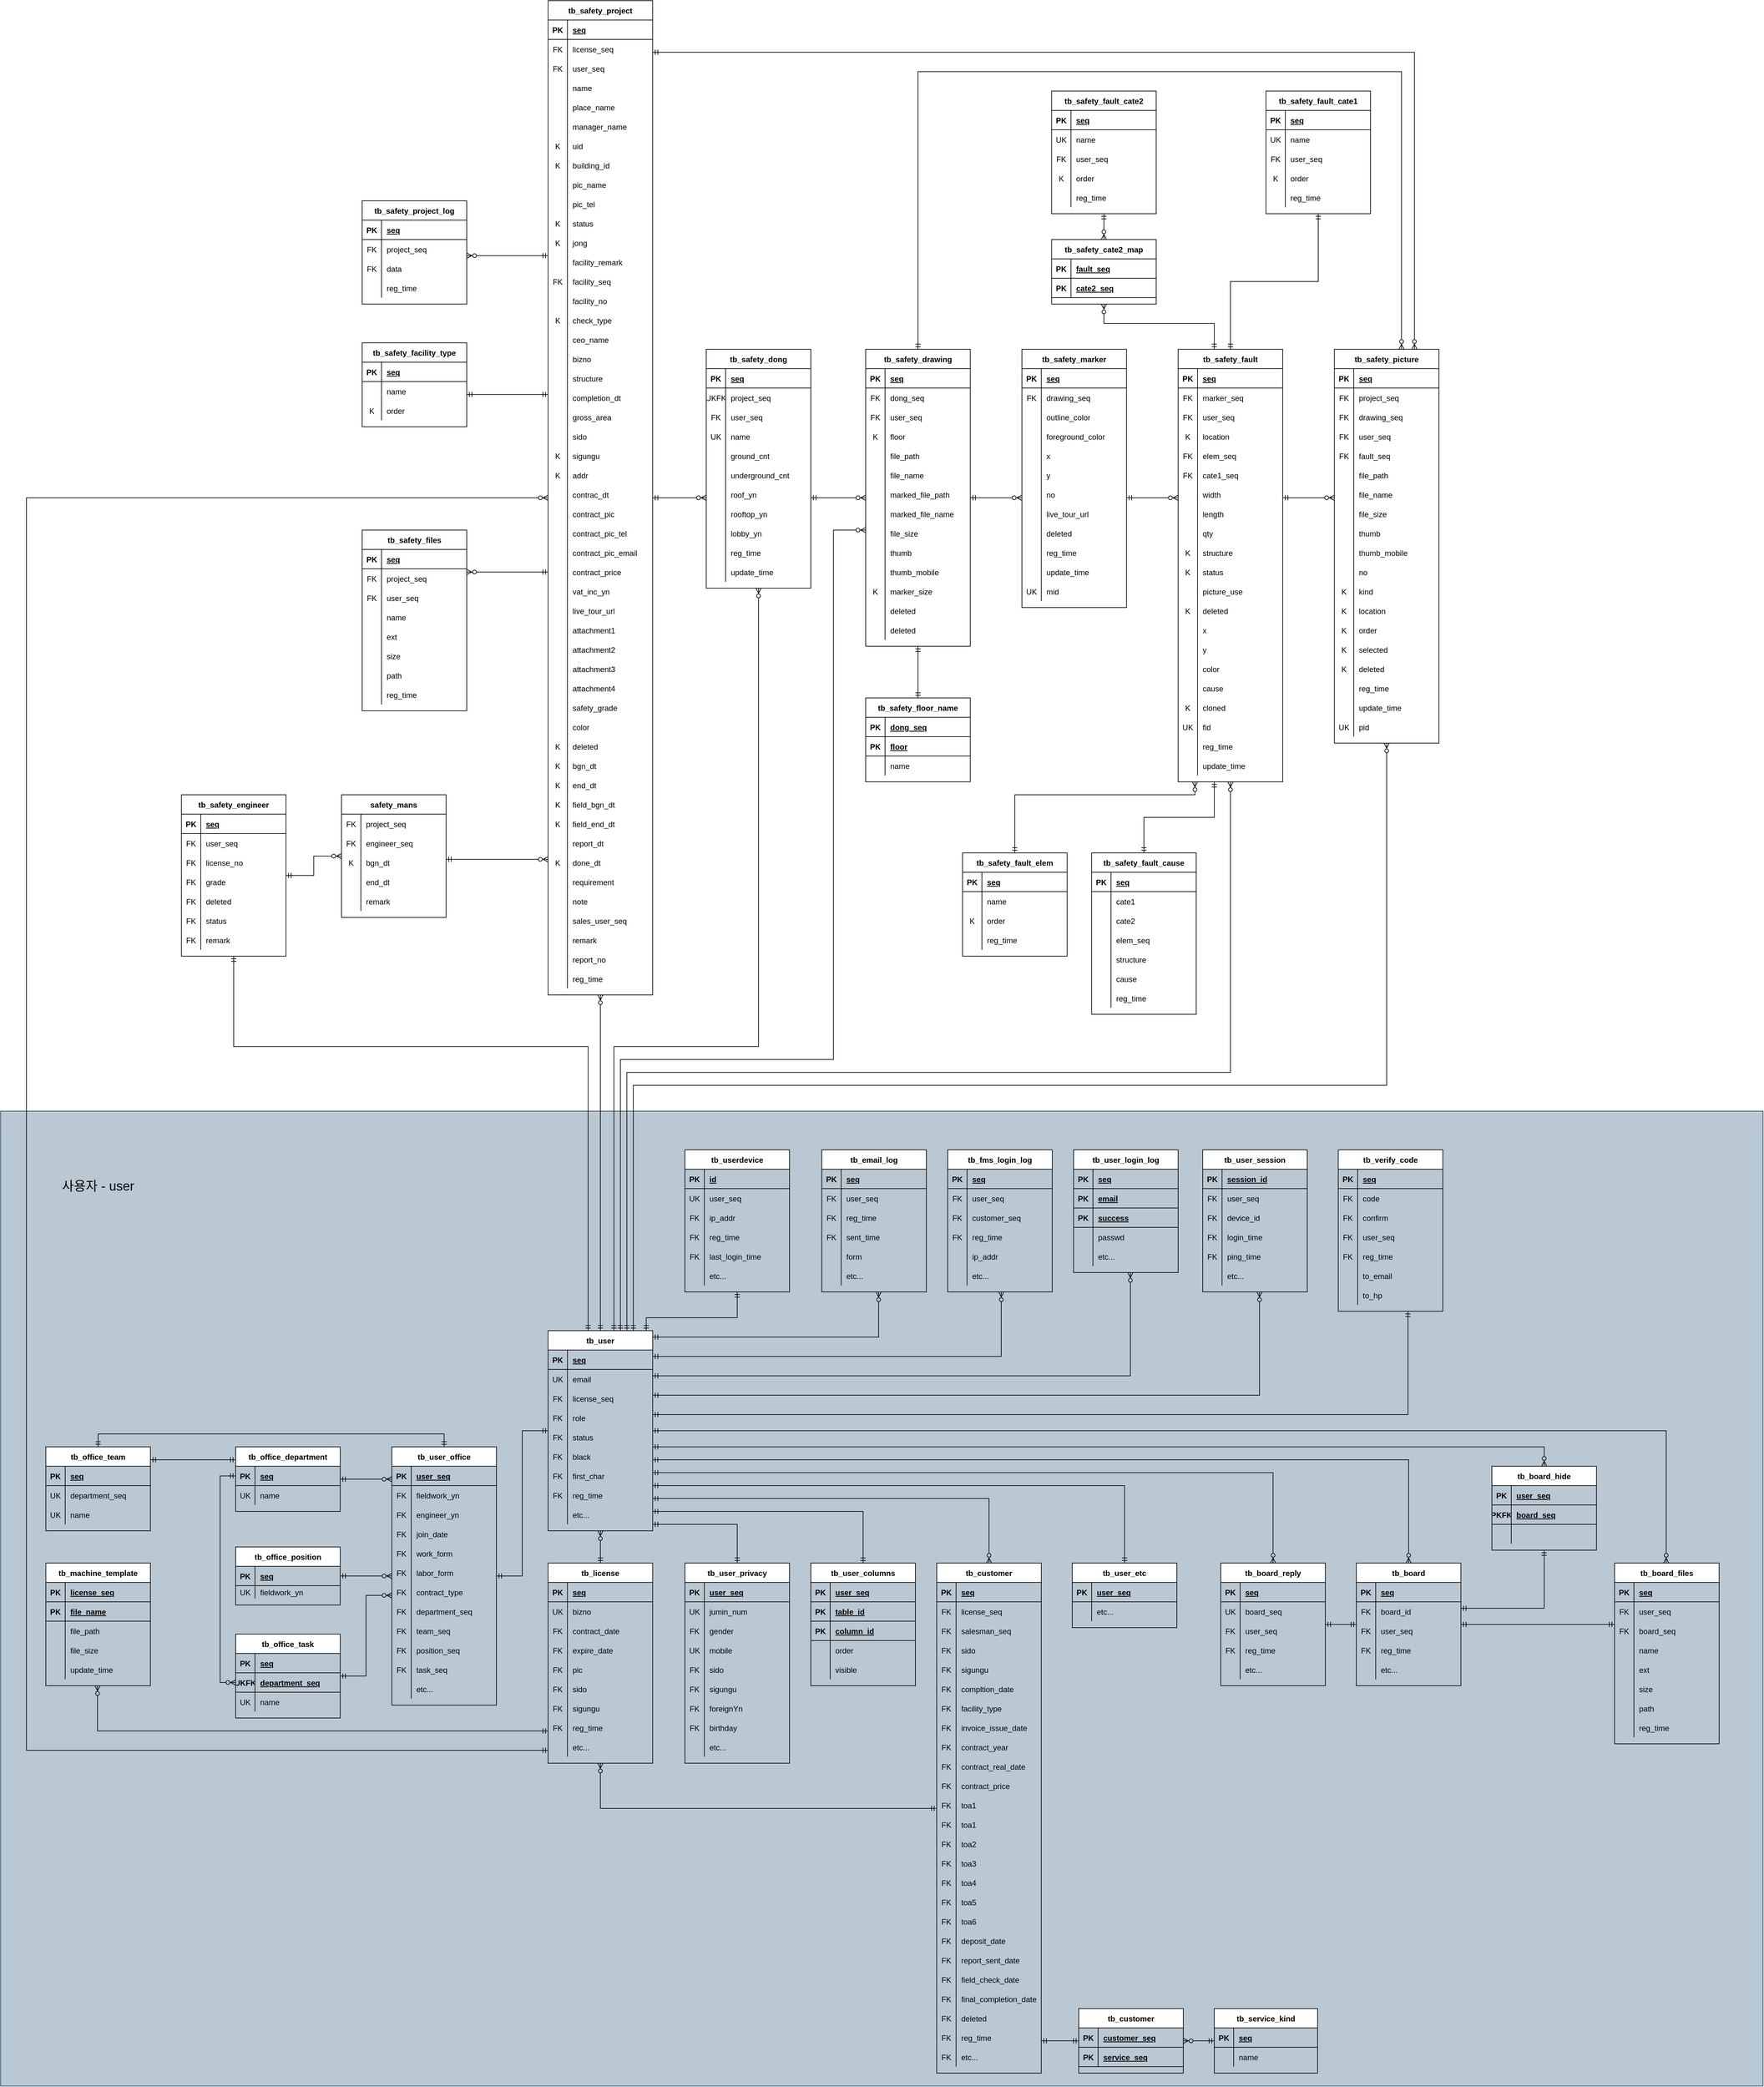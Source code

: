 <mxfile version="25.0.3">
  <diagram name="Page-1" id="2ca16b54-16f6-2749-3443-fa8db7711227">
    <mxGraphModel dx="5902" dy="5256" grid="1" gridSize="10" guides="1" tooltips="1" connect="1" arrows="1" fold="1" page="1" pageScale="1" pageWidth="1100" pageHeight="850" background="none" math="0" shadow="0">
      <root>
        <mxCell id="0" />
        <mxCell id="1" parent="0" />
        <mxCell id="plO7jydeyjBP0Gf63E6R-1172" value="" style="rounded=0;whiteSpace=wrap;html=1;fillColor=#bac8d3;strokeColor=#23445d;" vertex="1" parent="1">
          <mxGeometry x="-690" y="-1520" width="2730" height="1510" as="geometry" />
        </mxCell>
        <mxCell id="plO7jydeyjBP0Gf63E6R-1" value="" style="edgeStyle=orthogonalEdgeStyle;rounded=0;orthogonalLoop=1;jettySize=auto;html=1;startArrow=ERzeroToMany;startFill=0;endArrow=ERmandOne;endFill=0;" edge="1" parent="1" source="plO7jydeyjBP0Gf63E6R-14" target="plO7jydeyjBP0Gf63E6R-44">
          <mxGeometry relative="1" as="geometry" />
        </mxCell>
        <mxCell id="plO7jydeyjBP0Gf63E6R-2" value="" style="edgeStyle=orthogonalEdgeStyle;rounded=0;orthogonalLoop=1;jettySize=auto;html=1;startArrow=ERmandOne;startFill=0;endArrow=ERmandOne;endFill=0;" edge="1" parent="1" source="plO7jydeyjBP0Gf63E6R-14" target="plO7jydeyjBP0Gf63E6R-72">
          <mxGeometry relative="1" as="geometry">
            <Array as="points">
              <mxPoint x="310" y="-1200" />
              <mxPoint x="451" y="-1200" />
            </Array>
          </mxGeometry>
        </mxCell>
        <mxCell id="plO7jydeyjBP0Gf63E6R-3" value="" style="edgeStyle=orthogonalEdgeStyle;rounded=0;orthogonalLoop=1;jettySize=auto;html=1;startArrow=ERmandOne;startFill=0;endArrow=ERmandOne;endFill=0;" edge="1" parent="1" source="plO7jydeyjBP0Gf63E6R-14" target="plO7jydeyjBP0Gf63E6R-91">
          <mxGeometry relative="1" as="geometry">
            <Array as="points">
              <mxPoint x="1051" y="-940" />
            </Array>
          </mxGeometry>
        </mxCell>
        <mxCell id="plO7jydeyjBP0Gf63E6R-4" value="" style="edgeStyle=orthogonalEdgeStyle;rounded=0;orthogonalLoop=1;jettySize=auto;html=1;endArrow=ERmandOne;endFill=0;startArrow=ERmandOne;startFill=0;" edge="1" parent="1" source="plO7jydeyjBP0Gf63E6R-14" target="plO7jydeyjBP0Gf63E6R-101">
          <mxGeometry relative="1" as="geometry" />
        </mxCell>
        <mxCell id="plO7jydeyjBP0Gf63E6R-5" value="" style="edgeStyle=orthogonalEdgeStyle;rounded=0;orthogonalLoop=1;jettySize=auto;html=1;startArrow=ERmandOne;startFill=0;endArrow=ERmandOne;endFill=0;" edge="1" parent="1" source="plO7jydeyjBP0Gf63E6R-14" target="plO7jydeyjBP0Gf63E6R-175">
          <mxGeometry relative="1" as="geometry">
            <Array as="points">
              <mxPoint x="451" y="-880" />
            </Array>
          </mxGeometry>
        </mxCell>
        <mxCell id="plO7jydeyjBP0Gf63E6R-6" value="" style="edgeStyle=orthogonalEdgeStyle;rounded=0;orthogonalLoop=1;jettySize=auto;html=1;startArrow=ERmandOne;startFill=0;endArrow=ERmandOne;endFill=0;" edge="1" parent="1" source="plO7jydeyjBP0Gf63E6R-14" target="plO7jydeyjBP0Gf63E6R-203">
          <mxGeometry relative="1" as="geometry">
            <Array as="points">
              <mxPoint x="646" y="-900" />
            </Array>
          </mxGeometry>
        </mxCell>
        <mxCell id="plO7jydeyjBP0Gf63E6R-7" value="" style="edgeStyle=orthogonalEdgeStyle;rounded=0;orthogonalLoop=1;jettySize=auto;html=1;startArrow=ERmandOne;startFill=0;endArrow=ERmandOne;endFill=0;" edge="1" parent="1" source="plO7jydeyjBP0Gf63E6R-14" target="plO7jydeyjBP0Gf63E6R-254">
          <mxGeometry relative="1" as="geometry">
            <Array as="points">
              <mxPoint x="1490" y="-1050" />
            </Array>
          </mxGeometry>
        </mxCell>
        <mxCell id="plO7jydeyjBP0Gf63E6R-8" value="" style="edgeStyle=orthogonalEdgeStyle;rounded=0;orthogonalLoop=1;jettySize=auto;html=1;endArrow=ERzeroToMany;endFill=0;startArrow=ERmandOne;startFill=0;" edge="1" parent="1" source="plO7jydeyjBP0Gf63E6R-14" target="plO7jydeyjBP0Gf63E6R-279">
          <mxGeometry relative="1" as="geometry">
            <Array as="points">
              <mxPoint x="670" y="-1170" />
            </Array>
          </mxGeometry>
        </mxCell>
        <mxCell id="plO7jydeyjBP0Gf63E6R-9" value="" style="edgeStyle=orthogonalEdgeStyle;rounded=0;orthogonalLoop=1;jettySize=auto;html=1;startArrow=ERmandOne;startFill=0;endArrow=ERzeroToMany;endFill=0;" edge="1" parent="1" source="plO7jydeyjBP0Gf63E6R-14" target="plO7jydeyjBP0Gf63E6R-318">
          <mxGeometry relative="1" as="geometry">
            <Array as="points">
              <mxPoint x="841" y="-920" />
            </Array>
          </mxGeometry>
        </mxCell>
        <mxCell id="plO7jydeyjBP0Gf63E6R-10" value="" style="edgeStyle=orthogonalEdgeStyle;shape=connector;rounded=0;orthogonalLoop=1;jettySize=auto;html=1;strokeColor=default;align=center;verticalAlign=middle;fontFamily=Helvetica;fontSize=11;fontColor=default;labelBackgroundColor=default;startArrow=ERmandOne;startFill=0;endArrow=ERzeroToMany;endFill=0;" edge="1" parent="1" source="plO7jydeyjBP0Gf63E6R-14" target="plO7jydeyjBP0Gf63E6R-478">
          <mxGeometry relative="1" as="geometry">
            <Array as="points">
              <mxPoint x="1701" y="-1000" />
            </Array>
          </mxGeometry>
        </mxCell>
        <mxCell id="plO7jydeyjBP0Gf63E6R-1171" value="" style="edgeStyle=orthogonalEdgeStyle;rounded=0;orthogonalLoop=1;jettySize=auto;html=1;startArrow=ERmandOne;startFill=0;endArrow=ERzeroToMany;endFill=0;" edge="1" parent="1" source="plO7jydeyjBP0Gf63E6R-14" target="plO7jydeyjBP0Gf63E6R-1143">
          <mxGeometry relative="1" as="geometry" />
        </mxCell>
        <mxCell id="plO7jydeyjBP0Gf63E6R-1724" style="edgeStyle=orthogonalEdgeStyle;shape=connector;rounded=0;orthogonalLoop=1;jettySize=auto;html=1;strokeColor=default;align=center;verticalAlign=middle;fontFamily=Helvetica;fontSize=11;fontColor=default;labelBackgroundColor=default;startArrow=ERmandOne;startFill=0;endArrow=ERzeroToMany;endFill=0;" edge="1" parent="1" source="plO7jydeyjBP0Gf63E6R-14" target="plO7jydeyjBP0Gf63E6R-1659">
          <mxGeometry relative="1" as="geometry">
            <Array as="points">
              <mxPoint x="280" y="-1580" />
              <mxPoint x="1215" y="-1580" />
            </Array>
          </mxGeometry>
        </mxCell>
        <mxCell id="plO7jydeyjBP0Gf63E6R-1725" style="edgeStyle=orthogonalEdgeStyle;shape=connector;rounded=0;orthogonalLoop=1;jettySize=auto;html=1;strokeColor=default;align=center;verticalAlign=middle;fontFamily=Helvetica;fontSize=11;fontColor=default;labelBackgroundColor=default;startArrow=ERmandOne;startFill=0;endArrow=ERzeroToMany;endFill=0;" edge="1" parent="1" source="plO7jydeyjBP0Gf63E6R-14" target="plO7jydeyjBP0Gf63E6R-1523">
          <mxGeometry relative="1" as="geometry">
            <Array as="points">
              <mxPoint x="270" y="-1600" />
              <mxPoint x="600" y="-1600" />
              <mxPoint x="600" y="-2420" />
            </Array>
          </mxGeometry>
        </mxCell>
        <mxCell id="plO7jydeyjBP0Gf63E6R-1726" style="edgeStyle=orthogonalEdgeStyle;shape=connector;rounded=0;orthogonalLoop=1;jettySize=auto;html=1;strokeColor=default;align=center;verticalAlign=middle;fontFamily=Helvetica;fontSize=11;fontColor=default;labelBackgroundColor=default;startArrow=ERmandOne;startFill=0;endArrow=ERzeroToMany;endFill=0;" edge="1" parent="1" source="plO7jydeyjBP0Gf63E6R-14" target="plO7jydeyjBP0Gf63E6R-1347">
          <mxGeometry relative="1" as="geometry">
            <Array as="points">
              <mxPoint x="260" y="-1620" />
              <mxPoint x="484" y="-1620" />
            </Array>
          </mxGeometry>
        </mxCell>
        <mxCell id="plO7jydeyjBP0Gf63E6R-1792" style="edgeStyle=orthogonalEdgeStyle;shape=connector;rounded=0;orthogonalLoop=1;jettySize=auto;html=1;strokeColor=default;align=center;verticalAlign=middle;fontFamily=Helvetica;fontSize=11;fontColor=default;labelBackgroundColor=default;startArrow=ERmandOne;startFill=0;endArrow=ERzeroToMany;endFill=0;" edge="1" parent="1" source="plO7jydeyjBP0Gf63E6R-14" target="plO7jydeyjBP0Gf63E6R-1727">
          <mxGeometry relative="1" as="geometry">
            <Array as="points">
              <mxPoint x="290" y="-1560" />
              <mxPoint x="1457" y="-1560" />
            </Array>
          </mxGeometry>
        </mxCell>
        <mxCell id="plO7jydeyjBP0Gf63E6R-2026" value="" style="edgeStyle=orthogonalEdgeStyle;shape=connector;rounded=0;orthogonalLoop=1;jettySize=auto;html=1;strokeColor=default;align=center;verticalAlign=middle;fontFamily=Helvetica;fontSize=11;fontColor=default;labelBackgroundColor=default;startArrow=ERmandOne;startFill=0;endArrow=ERmandOne;endFill=0;" edge="1" parent="1" source="plO7jydeyjBP0Gf63E6R-14" target="plO7jydeyjBP0Gf63E6R-1998">
          <mxGeometry relative="1" as="geometry">
            <Array as="points">
              <mxPoint x="220" y="-1620" />
              <mxPoint x="-329" y="-1620" />
            </Array>
          </mxGeometry>
        </mxCell>
        <mxCell id="plO7jydeyjBP0Gf63E6R-14" value="tb_user" style="shape=table;startSize=30;container=1;collapsible=1;childLayout=tableLayout;fixedRows=1;rowLines=0;fontStyle=1;align=center;resizeLast=1;" vertex="1" parent="1">
          <mxGeometry x="158" y="-1180" width="162" height="310" as="geometry">
            <mxRectangle x="20" y="150" width="80" height="30" as="alternateBounds" />
          </mxGeometry>
        </mxCell>
        <mxCell id="plO7jydeyjBP0Gf63E6R-15" value="" style="shape=partialRectangle;collapsible=0;dropTarget=0;pointerEvents=0;fillColor=none;points=[[0,0.5],[1,0.5]];portConstraint=eastwest;top=0;left=0;right=0;bottom=1;" vertex="1" parent="plO7jydeyjBP0Gf63E6R-14">
          <mxGeometry y="30" width="162" height="30" as="geometry" />
        </mxCell>
        <mxCell id="plO7jydeyjBP0Gf63E6R-16" value="PK" style="shape=partialRectangle;overflow=hidden;connectable=0;fillColor=none;top=0;left=0;bottom=0;right=0;fontStyle=1;" vertex="1" parent="plO7jydeyjBP0Gf63E6R-15">
          <mxGeometry width="30" height="30" as="geometry">
            <mxRectangle width="30" height="30" as="alternateBounds" />
          </mxGeometry>
        </mxCell>
        <mxCell id="plO7jydeyjBP0Gf63E6R-17" value="seq" style="shape=partialRectangle;overflow=hidden;connectable=0;fillColor=none;top=0;left=0;bottom=0;right=0;align=left;spacingLeft=6;fontStyle=5;" vertex="1" parent="plO7jydeyjBP0Gf63E6R-15">
          <mxGeometry x="30" width="132" height="30" as="geometry">
            <mxRectangle width="132" height="30" as="alternateBounds" />
          </mxGeometry>
        </mxCell>
        <mxCell id="plO7jydeyjBP0Gf63E6R-18" value="" style="shape=partialRectangle;collapsible=0;dropTarget=0;pointerEvents=0;fillColor=none;points=[[0,0.5],[1,0.5]];portConstraint=eastwest;top=0;left=0;right=0;bottom=0;" vertex="1" parent="plO7jydeyjBP0Gf63E6R-14">
          <mxGeometry y="60" width="162" height="30" as="geometry" />
        </mxCell>
        <mxCell id="plO7jydeyjBP0Gf63E6R-19" value="UK" style="shape=partialRectangle;overflow=hidden;connectable=0;fillColor=none;top=0;left=0;bottom=0;right=0;" vertex="1" parent="plO7jydeyjBP0Gf63E6R-18">
          <mxGeometry width="30" height="30" as="geometry">
            <mxRectangle width="30" height="30" as="alternateBounds" />
          </mxGeometry>
        </mxCell>
        <mxCell id="plO7jydeyjBP0Gf63E6R-20" value="email" style="shape=partialRectangle;overflow=hidden;connectable=0;fillColor=none;top=0;left=0;bottom=0;right=0;align=left;spacingLeft=6;" vertex="1" parent="plO7jydeyjBP0Gf63E6R-18">
          <mxGeometry x="30" width="132" height="30" as="geometry">
            <mxRectangle width="132" height="30" as="alternateBounds" />
          </mxGeometry>
        </mxCell>
        <mxCell id="plO7jydeyjBP0Gf63E6R-21" value="" style="shape=partialRectangle;collapsible=0;dropTarget=0;pointerEvents=0;fillColor=none;points=[[0,0.5],[1,0.5]];portConstraint=eastwest;top=0;left=0;right=0;bottom=0;" vertex="1" parent="plO7jydeyjBP0Gf63E6R-14">
          <mxGeometry y="90" width="162" height="30" as="geometry" />
        </mxCell>
        <mxCell id="plO7jydeyjBP0Gf63E6R-22" value="FK" style="shape=partialRectangle;overflow=hidden;connectable=0;fillColor=none;top=0;left=0;bottom=0;right=0;" vertex="1" parent="plO7jydeyjBP0Gf63E6R-21">
          <mxGeometry width="30" height="30" as="geometry">
            <mxRectangle width="30" height="30" as="alternateBounds" />
          </mxGeometry>
        </mxCell>
        <mxCell id="plO7jydeyjBP0Gf63E6R-23" value="license_seq" style="shape=partialRectangle;overflow=hidden;connectable=0;fillColor=none;top=0;left=0;bottom=0;right=0;align=left;spacingLeft=6;" vertex="1" parent="plO7jydeyjBP0Gf63E6R-21">
          <mxGeometry x="30" width="132" height="30" as="geometry">
            <mxRectangle width="132" height="30" as="alternateBounds" />
          </mxGeometry>
        </mxCell>
        <mxCell id="plO7jydeyjBP0Gf63E6R-24" value="" style="shape=partialRectangle;collapsible=0;dropTarget=0;pointerEvents=0;fillColor=none;points=[[0,0.5],[1,0.5]];portConstraint=eastwest;top=0;left=0;right=0;bottom=0;" vertex="1" parent="plO7jydeyjBP0Gf63E6R-14">
          <mxGeometry y="120" width="162" height="30" as="geometry" />
        </mxCell>
        <mxCell id="plO7jydeyjBP0Gf63E6R-25" value="FK" style="shape=partialRectangle;overflow=hidden;connectable=0;fillColor=none;top=0;left=0;bottom=0;right=0;" vertex="1" parent="plO7jydeyjBP0Gf63E6R-24">
          <mxGeometry width="30" height="30" as="geometry">
            <mxRectangle width="30" height="30" as="alternateBounds" />
          </mxGeometry>
        </mxCell>
        <mxCell id="plO7jydeyjBP0Gf63E6R-26" value="role" style="shape=partialRectangle;overflow=hidden;connectable=0;fillColor=none;top=0;left=0;bottom=0;right=0;align=left;spacingLeft=6;" vertex="1" parent="plO7jydeyjBP0Gf63E6R-24">
          <mxGeometry x="30" width="132" height="30" as="geometry">
            <mxRectangle width="132" height="30" as="alternateBounds" />
          </mxGeometry>
        </mxCell>
        <mxCell id="plO7jydeyjBP0Gf63E6R-27" value="" style="shape=partialRectangle;collapsible=0;dropTarget=0;pointerEvents=0;fillColor=none;points=[[0,0.5],[1,0.5]];portConstraint=eastwest;top=0;left=0;right=0;bottom=0;" vertex="1" parent="plO7jydeyjBP0Gf63E6R-14">
          <mxGeometry y="150" width="162" height="30" as="geometry" />
        </mxCell>
        <mxCell id="plO7jydeyjBP0Gf63E6R-28" value="FK" style="shape=partialRectangle;overflow=hidden;connectable=0;fillColor=none;top=0;left=0;bottom=0;right=0;" vertex="1" parent="plO7jydeyjBP0Gf63E6R-27">
          <mxGeometry width="30" height="30" as="geometry">
            <mxRectangle width="30" height="30" as="alternateBounds" />
          </mxGeometry>
        </mxCell>
        <mxCell id="plO7jydeyjBP0Gf63E6R-29" value="status" style="shape=partialRectangle;overflow=hidden;connectable=0;fillColor=none;top=0;left=0;bottom=0;right=0;align=left;spacingLeft=6;" vertex="1" parent="plO7jydeyjBP0Gf63E6R-27">
          <mxGeometry x="30" width="132" height="30" as="geometry">
            <mxRectangle width="132" height="30" as="alternateBounds" />
          </mxGeometry>
        </mxCell>
        <mxCell id="plO7jydeyjBP0Gf63E6R-30" value="" style="shape=partialRectangle;collapsible=0;dropTarget=0;pointerEvents=0;fillColor=none;points=[[0,0.5],[1,0.5]];portConstraint=eastwest;top=0;left=0;right=0;bottom=0;" vertex="1" parent="plO7jydeyjBP0Gf63E6R-14">
          <mxGeometry y="180" width="162" height="30" as="geometry" />
        </mxCell>
        <mxCell id="plO7jydeyjBP0Gf63E6R-31" value="FK" style="shape=partialRectangle;overflow=hidden;connectable=0;fillColor=none;top=0;left=0;bottom=0;right=0;" vertex="1" parent="plO7jydeyjBP0Gf63E6R-30">
          <mxGeometry width="30" height="30" as="geometry">
            <mxRectangle width="30" height="30" as="alternateBounds" />
          </mxGeometry>
        </mxCell>
        <mxCell id="plO7jydeyjBP0Gf63E6R-32" value="black" style="shape=partialRectangle;overflow=hidden;connectable=0;fillColor=none;top=0;left=0;bottom=0;right=0;align=left;spacingLeft=6;" vertex="1" parent="plO7jydeyjBP0Gf63E6R-30">
          <mxGeometry x="30" width="132" height="30" as="geometry">
            <mxRectangle width="132" height="30" as="alternateBounds" />
          </mxGeometry>
        </mxCell>
        <mxCell id="plO7jydeyjBP0Gf63E6R-33" value="" style="shape=partialRectangle;collapsible=0;dropTarget=0;pointerEvents=0;fillColor=none;points=[[0,0.5],[1,0.5]];portConstraint=eastwest;top=0;left=0;right=0;bottom=0;" vertex="1" parent="plO7jydeyjBP0Gf63E6R-14">
          <mxGeometry y="210" width="162" height="30" as="geometry" />
        </mxCell>
        <mxCell id="plO7jydeyjBP0Gf63E6R-34" value="FK" style="shape=partialRectangle;overflow=hidden;connectable=0;fillColor=none;top=0;left=0;bottom=0;right=0;" vertex="1" parent="plO7jydeyjBP0Gf63E6R-33">
          <mxGeometry width="30" height="30" as="geometry">
            <mxRectangle width="30" height="30" as="alternateBounds" />
          </mxGeometry>
        </mxCell>
        <mxCell id="plO7jydeyjBP0Gf63E6R-35" value="first_char" style="shape=partialRectangle;overflow=hidden;connectable=0;fillColor=none;top=0;left=0;bottom=0;right=0;align=left;spacingLeft=6;" vertex="1" parent="plO7jydeyjBP0Gf63E6R-33">
          <mxGeometry x="30" width="132" height="30" as="geometry">
            <mxRectangle width="132" height="30" as="alternateBounds" />
          </mxGeometry>
        </mxCell>
        <mxCell id="plO7jydeyjBP0Gf63E6R-36" value="" style="shape=partialRectangle;collapsible=0;dropTarget=0;pointerEvents=0;fillColor=none;points=[[0,0.5],[1,0.5]];portConstraint=eastwest;top=0;left=0;right=0;bottom=0;" vertex="1" parent="plO7jydeyjBP0Gf63E6R-14">
          <mxGeometry y="240" width="162" height="30" as="geometry" />
        </mxCell>
        <mxCell id="plO7jydeyjBP0Gf63E6R-37" value="FK" style="shape=partialRectangle;overflow=hidden;connectable=0;fillColor=none;top=0;left=0;bottom=0;right=0;" vertex="1" parent="plO7jydeyjBP0Gf63E6R-36">
          <mxGeometry width="30" height="30" as="geometry">
            <mxRectangle width="30" height="30" as="alternateBounds" />
          </mxGeometry>
        </mxCell>
        <mxCell id="plO7jydeyjBP0Gf63E6R-38" value="reg_time" style="shape=partialRectangle;overflow=hidden;connectable=0;fillColor=none;top=0;left=0;bottom=0;right=0;align=left;spacingLeft=6;" vertex="1" parent="plO7jydeyjBP0Gf63E6R-36">
          <mxGeometry x="30" width="132" height="30" as="geometry">
            <mxRectangle width="132" height="30" as="alternateBounds" />
          </mxGeometry>
        </mxCell>
        <mxCell id="plO7jydeyjBP0Gf63E6R-39" value="" style="shape=partialRectangle;collapsible=0;dropTarget=0;pointerEvents=0;fillColor=none;points=[[0,0.5],[1,0.5]];portConstraint=eastwest;top=0;left=0;right=0;bottom=0;" vertex="1" parent="plO7jydeyjBP0Gf63E6R-14">
          <mxGeometry y="270" width="162" height="30" as="geometry" />
        </mxCell>
        <mxCell id="plO7jydeyjBP0Gf63E6R-40" value="" style="shape=partialRectangle;overflow=hidden;connectable=0;fillColor=none;top=0;left=0;bottom=0;right=0;" vertex="1" parent="plO7jydeyjBP0Gf63E6R-39">
          <mxGeometry width="30" height="30" as="geometry">
            <mxRectangle width="30" height="30" as="alternateBounds" />
          </mxGeometry>
        </mxCell>
        <mxCell id="plO7jydeyjBP0Gf63E6R-41" value="etc..." style="shape=partialRectangle;overflow=hidden;connectable=0;fillColor=none;top=0;left=0;bottom=0;right=0;align=left;spacingLeft=6;" vertex="1" parent="plO7jydeyjBP0Gf63E6R-39">
          <mxGeometry x="30" width="132" height="30" as="geometry">
            <mxRectangle width="132" height="30" as="alternateBounds" />
          </mxGeometry>
        </mxCell>
        <mxCell id="plO7jydeyjBP0Gf63E6R-42" style="edgeStyle=orthogonalEdgeStyle;rounded=0;orthogonalLoop=1;jettySize=auto;html=1;startArrow=ERzeroToMany;startFill=0;endArrow=ERmandOne;endFill=0;" edge="1" parent="1" source="plO7jydeyjBP0Gf63E6R-44" target="plO7jydeyjBP0Gf63E6R-318">
          <mxGeometry relative="1" as="geometry">
            <Array as="points">
              <mxPoint x="239" y="-440" />
            </Array>
          </mxGeometry>
        </mxCell>
        <mxCell id="plO7jydeyjBP0Gf63E6R-1345" style="edgeStyle=orthogonalEdgeStyle;shape=connector;rounded=0;orthogonalLoop=1;jettySize=auto;html=1;strokeColor=default;align=center;verticalAlign=middle;fontFamily=Helvetica;fontSize=11;fontColor=default;labelBackgroundColor=default;startArrow=ERmandOne;startFill=0;endArrow=ERzeroToMany;endFill=0;" edge="1" parent="1" source="plO7jydeyjBP0Gf63E6R-44">
          <mxGeometry relative="1" as="geometry">
            <mxPoint x="158" y="-2470" as="targetPoint" />
            <Array as="points">
              <mxPoint x="-650" y="-530" />
              <mxPoint x="-650" y="-2470" />
            </Array>
          </mxGeometry>
        </mxCell>
        <mxCell id="plO7jydeyjBP0Gf63E6R-44" value="tb_license" style="shape=table;startSize=30;container=1;collapsible=1;childLayout=tableLayout;fixedRows=1;rowLines=0;fontStyle=1;align=center;resizeLast=1;" vertex="1" parent="1">
          <mxGeometry x="158" y="-820" width="162" height="310" as="geometry">
            <mxRectangle x="20" y="150" width="80" height="30" as="alternateBounds" />
          </mxGeometry>
        </mxCell>
        <mxCell id="plO7jydeyjBP0Gf63E6R-45" value="" style="shape=partialRectangle;collapsible=0;dropTarget=0;pointerEvents=0;fillColor=none;points=[[0,0.5],[1,0.5]];portConstraint=eastwest;top=0;left=0;right=0;bottom=1;" vertex="1" parent="plO7jydeyjBP0Gf63E6R-44">
          <mxGeometry y="30" width="162" height="30" as="geometry" />
        </mxCell>
        <mxCell id="plO7jydeyjBP0Gf63E6R-46" value="PK" style="shape=partialRectangle;overflow=hidden;connectable=0;fillColor=none;top=0;left=0;bottom=0;right=0;fontStyle=1;" vertex="1" parent="plO7jydeyjBP0Gf63E6R-45">
          <mxGeometry width="30" height="30" as="geometry">
            <mxRectangle width="30" height="30" as="alternateBounds" />
          </mxGeometry>
        </mxCell>
        <mxCell id="plO7jydeyjBP0Gf63E6R-47" value="seq" style="shape=partialRectangle;overflow=hidden;connectable=0;fillColor=none;top=0;left=0;bottom=0;right=0;align=left;spacingLeft=6;fontStyle=5;" vertex="1" parent="plO7jydeyjBP0Gf63E6R-45">
          <mxGeometry x="30" width="132" height="30" as="geometry">
            <mxRectangle width="132" height="30" as="alternateBounds" />
          </mxGeometry>
        </mxCell>
        <mxCell id="plO7jydeyjBP0Gf63E6R-48" value="" style="shape=partialRectangle;collapsible=0;dropTarget=0;pointerEvents=0;fillColor=none;points=[[0,0.5],[1,0.5]];portConstraint=eastwest;top=0;left=0;right=0;bottom=0;" vertex="1" parent="plO7jydeyjBP0Gf63E6R-44">
          <mxGeometry y="60" width="162" height="30" as="geometry" />
        </mxCell>
        <mxCell id="plO7jydeyjBP0Gf63E6R-49" value="UK" style="shape=partialRectangle;overflow=hidden;connectable=0;fillColor=none;top=0;left=0;bottom=0;right=0;" vertex="1" parent="plO7jydeyjBP0Gf63E6R-48">
          <mxGeometry width="30" height="30" as="geometry">
            <mxRectangle width="30" height="30" as="alternateBounds" />
          </mxGeometry>
        </mxCell>
        <mxCell id="plO7jydeyjBP0Gf63E6R-50" value="bizno" style="shape=partialRectangle;overflow=hidden;connectable=0;fillColor=none;top=0;left=0;bottom=0;right=0;align=left;spacingLeft=6;" vertex="1" parent="plO7jydeyjBP0Gf63E6R-48">
          <mxGeometry x="30" width="132" height="30" as="geometry">
            <mxRectangle width="132" height="30" as="alternateBounds" />
          </mxGeometry>
        </mxCell>
        <mxCell id="plO7jydeyjBP0Gf63E6R-51" value="" style="shape=partialRectangle;collapsible=0;dropTarget=0;pointerEvents=0;fillColor=none;points=[[0,0.5],[1,0.5]];portConstraint=eastwest;top=0;left=0;right=0;bottom=0;" vertex="1" parent="plO7jydeyjBP0Gf63E6R-44">
          <mxGeometry y="90" width="162" height="30" as="geometry" />
        </mxCell>
        <mxCell id="plO7jydeyjBP0Gf63E6R-52" value="FK" style="shape=partialRectangle;overflow=hidden;connectable=0;fillColor=none;top=0;left=0;bottom=0;right=0;" vertex="1" parent="plO7jydeyjBP0Gf63E6R-51">
          <mxGeometry width="30" height="30" as="geometry">
            <mxRectangle width="30" height="30" as="alternateBounds" />
          </mxGeometry>
        </mxCell>
        <mxCell id="plO7jydeyjBP0Gf63E6R-53" value="contract_date" style="shape=partialRectangle;overflow=hidden;connectable=0;fillColor=none;top=0;left=0;bottom=0;right=0;align=left;spacingLeft=6;" vertex="1" parent="plO7jydeyjBP0Gf63E6R-51">
          <mxGeometry x="30" width="132" height="30" as="geometry">
            <mxRectangle width="132" height="30" as="alternateBounds" />
          </mxGeometry>
        </mxCell>
        <mxCell id="plO7jydeyjBP0Gf63E6R-54" value="" style="shape=partialRectangle;collapsible=0;dropTarget=0;pointerEvents=0;fillColor=none;points=[[0,0.5],[1,0.5]];portConstraint=eastwest;top=0;left=0;right=0;bottom=0;" vertex="1" parent="plO7jydeyjBP0Gf63E6R-44">
          <mxGeometry y="120" width="162" height="30" as="geometry" />
        </mxCell>
        <mxCell id="plO7jydeyjBP0Gf63E6R-55" value="FK" style="shape=partialRectangle;overflow=hidden;connectable=0;fillColor=none;top=0;left=0;bottom=0;right=0;" vertex="1" parent="plO7jydeyjBP0Gf63E6R-54">
          <mxGeometry width="30" height="30" as="geometry">
            <mxRectangle width="30" height="30" as="alternateBounds" />
          </mxGeometry>
        </mxCell>
        <mxCell id="plO7jydeyjBP0Gf63E6R-56" value="expire_date" style="shape=partialRectangle;overflow=hidden;connectable=0;fillColor=none;top=0;left=0;bottom=0;right=0;align=left;spacingLeft=6;" vertex="1" parent="plO7jydeyjBP0Gf63E6R-54">
          <mxGeometry x="30" width="132" height="30" as="geometry">
            <mxRectangle width="132" height="30" as="alternateBounds" />
          </mxGeometry>
        </mxCell>
        <mxCell id="plO7jydeyjBP0Gf63E6R-57" value="" style="shape=partialRectangle;collapsible=0;dropTarget=0;pointerEvents=0;fillColor=none;points=[[0,0.5],[1,0.5]];portConstraint=eastwest;top=0;left=0;right=0;bottom=0;" vertex="1" parent="plO7jydeyjBP0Gf63E6R-44">
          <mxGeometry y="150" width="162" height="30" as="geometry" />
        </mxCell>
        <mxCell id="plO7jydeyjBP0Gf63E6R-58" value="FK" style="shape=partialRectangle;overflow=hidden;connectable=0;fillColor=none;top=0;left=0;bottom=0;right=0;" vertex="1" parent="plO7jydeyjBP0Gf63E6R-57">
          <mxGeometry width="30" height="30" as="geometry">
            <mxRectangle width="30" height="30" as="alternateBounds" />
          </mxGeometry>
        </mxCell>
        <mxCell id="plO7jydeyjBP0Gf63E6R-59" value="pic" style="shape=partialRectangle;overflow=hidden;connectable=0;fillColor=none;top=0;left=0;bottom=0;right=0;align=left;spacingLeft=6;" vertex="1" parent="plO7jydeyjBP0Gf63E6R-57">
          <mxGeometry x="30" width="132" height="30" as="geometry">
            <mxRectangle width="132" height="30" as="alternateBounds" />
          </mxGeometry>
        </mxCell>
        <mxCell id="plO7jydeyjBP0Gf63E6R-60" value="" style="shape=partialRectangle;collapsible=0;dropTarget=0;pointerEvents=0;fillColor=none;points=[[0,0.5],[1,0.5]];portConstraint=eastwest;top=0;left=0;right=0;bottom=0;" vertex="1" parent="plO7jydeyjBP0Gf63E6R-44">
          <mxGeometry y="180" width="162" height="30" as="geometry" />
        </mxCell>
        <mxCell id="plO7jydeyjBP0Gf63E6R-61" value="FK" style="shape=partialRectangle;overflow=hidden;connectable=0;fillColor=none;top=0;left=0;bottom=0;right=0;" vertex="1" parent="plO7jydeyjBP0Gf63E6R-60">
          <mxGeometry width="30" height="30" as="geometry">
            <mxRectangle width="30" height="30" as="alternateBounds" />
          </mxGeometry>
        </mxCell>
        <mxCell id="plO7jydeyjBP0Gf63E6R-62" value="sido" style="shape=partialRectangle;overflow=hidden;connectable=0;fillColor=none;top=0;left=0;bottom=0;right=0;align=left;spacingLeft=6;" vertex="1" parent="plO7jydeyjBP0Gf63E6R-60">
          <mxGeometry x="30" width="132" height="30" as="geometry">
            <mxRectangle width="132" height="30" as="alternateBounds" />
          </mxGeometry>
        </mxCell>
        <mxCell id="plO7jydeyjBP0Gf63E6R-63" value="" style="shape=partialRectangle;collapsible=0;dropTarget=0;pointerEvents=0;fillColor=none;points=[[0,0.5],[1,0.5]];portConstraint=eastwest;top=0;left=0;right=0;bottom=0;" vertex="1" parent="plO7jydeyjBP0Gf63E6R-44">
          <mxGeometry y="210" width="162" height="30" as="geometry" />
        </mxCell>
        <mxCell id="plO7jydeyjBP0Gf63E6R-64" value="FK" style="shape=partialRectangle;overflow=hidden;connectable=0;fillColor=none;top=0;left=0;bottom=0;right=0;" vertex="1" parent="plO7jydeyjBP0Gf63E6R-63">
          <mxGeometry width="30" height="30" as="geometry">
            <mxRectangle width="30" height="30" as="alternateBounds" />
          </mxGeometry>
        </mxCell>
        <mxCell id="plO7jydeyjBP0Gf63E6R-65" value="sigungu" style="shape=partialRectangle;overflow=hidden;connectable=0;fillColor=none;top=0;left=0;bottom=0;right=0;align=left;spacingLeft=6;" vertex="1" parent="plO7jydeyjBP0Gf63E6R-63">
          <mxGeometry x="30" width="132" height="30" as="geometry">
            <mxRectangle width="132" height="30" as="alternateBounds" />
          </mxGeometry>
        </mxCell>
        <mxCell id="plO7jydeyjBP0Gf63E6R-66" value="" style="shape=partialRectangle;collapsible=0;dropTarget=0;pointerEvents=0;fillColor=none;points=[[0,0.5],[1,0.5]];portConstraint=eastwest;top=0;left=0;right=0;bottom=0;" vertex="1" parent="plO7jydeyjBP0Gf63E6R-44">
          <mxGeometry y="240" width="162" height="30" as="geometry" />
        </mxCell>
        <mxCell id="plO7jydeyjBP0Gf63E6R-67" value="FK" style="shape=partialRectangle;overflow=hidden;connectable=0;fillColor=none;top=0;left=0;bottom=0;right=0;" vertex="1" parent="plO7jydeyjBP0Gf63E6R-66">
          <mxGeometry width="30" height="30" as="geometry">
            <mxRectangle width="30" height="30" as="alternateBounds" />
          </mxGeometry>
        </mxCell>
        <mxCell id="plO7jydeyjBP0Gf63E6R-68" value="reg_time" style="shape=partialRectangle;overflow=hidden;connectable=0;fillColor=none;top=0;left=0;bottom=0;right=0;align=left;spacingLeft=6;" vertex="1" parent="plO7jydeyjBP0Gf63E6R-66">
          <mxGeometry x="30" width="132" height="30" as="geometry">
            <mxRectangle width="132" height="30" as="alternateBounds" />
          </mxGeometry>
        </mxCell>
        <mxCell id="plO7jydeyjBP0Gf63E6R-69" value="" style="shape=partialRectangle;collapsible=0;dropTarget=0;pointerEvents=0;fillColor=none;points=[[0,0.5],[1,0.5]];portConstraint=eastwest;top=0;left=0;right=0;bottom=0;" vertex="1" parent="plO7jydeyjBP0Gf63E6R-44">
          <mxGeometry y="270" width="162" height="30" as="geometry" />
        </mxCell>
        <mxCell id="plO7jydeyjBP0Gf63E6R-70" value="" style="shape=partialRectangle;overflow=hidden;connectable=0;fillColor=none;top=0;left=0;bottom=0;right=0;" vertex="1" parent="plO7jydeyjBP0Gf63E6R-69">
          <mxGeometry width="30" height="30" as="geometry">
            <mxRectangle width="30" height="30" as="alternateBounds" />
          </mxGeometry>
        </mxCell>
        <mxCell id="plO7jydeyjBP0Gf63E6R-71" value="etc..." style="shape=partialRectangle;overflow=hidden;connectable=0;fillColor=none;top=0;left=0;bottom=0;right=0;align=left;spacingLeft=6;" vertex="1" parent="plO7jydeyjBP0Gf63E6R-69">
          <mxGeometry x="30" width="132" height="30" as="geometry">
            <mxRectangle width="132" height="30" as="alternateBounds" />
          </mxGeometry>
        </mxCell>
        <mxCell id="plO7jydeyjBP0Gf63E6R-72" value="tb_userdevice" style="shape=table;startSize=30;container=1;collapsible=1;childLayout=tableLayout;fixedRows=1;rowLines=0;fontStyle=1;align=center;resizeLast=1;" vertex="1" parent="1">
          <mxGeometry x="370" y="-1460" width="162" height="220" as="geometry">
            <mxRectangle x="20" y="150" width="80" height="30" as="alternateBounds" />
          </mxGeometry>
        </mxCell>
        <mxCell id="plO7jydeyjBP0Gf63E6R-73" value="" style="shape=partialRectangle;collapsible=0;dropTarget=0;pointerEvents=0;fillColor=none;points=[[0,0.5],[1,0.5]];portConstraint=eastwest;top=0;left=0;right=0;bottom=1;" vertex="1" parent="plO7jydeyjBP0Gf63E6R-72">
          <mxGeometry y="30" width="162" height="30" as="geometry" />
        </mxCell>
        <mxCell id="plO7jydeyjBP0Gf63E6R-74" value="PK" style="shape=partialRectangle;overflow=hidden;connectable=0;fillColor=none;top=0;left=0;bottom=0;right=0;fontStyle=1;" vertex="1" parent="plO7jydeyjBP0Gf63E6R-73">
          <mxGeometry width="30" height="30" as="geometry">
            <mxRectangle width="30" height="30" as="alternateBounds" />
          </mxGeometry>
        </mxCell>
        <mxCell id="plO7jydeyjBP0Gf63E6R-75" value="id" style="shape=partialRectangle;overflow=hidden;connectable=0;fillColor=none;top=0;left=0;bottom=0;right=0;align=left;spacingLeft=6;fontStyle=5;" vertex="1" parent="plO7jydeyjBP0Gf63E6R-73">
          <mxGeometry x="30" width="132" height="30" as="geometry">
            <mxRectangle width="132" height="30" as="alternateBounds" />
          </mxGeometry>
        </mxCell>
        <mxCell id="plO7jydeyjBP0Gf63E6R-76" value="" style="shape=partialRectangle;collapsible=0;dropTarget=0;pointerEvents=0;fillColor=none;points=[[0,0.5],[1,0.5]];portConstraint=eastwest;top=0;left=0;right=0;bottom=0;" vertex="1" parent="plO7jydeyjBP0Gf63E6R-72">
          <mxGeometry y="60" width="162" height="30" as="geometry" />
        </mxCell>
        <mxCell id="plO7jydeyjBP0Gf63E6R-77" value="UK" style="shape=partialRectangle;overflow=hidden;connectable=0;fillColor=none;top=0;left=0;bottom=0;right=0;" vertex="1" parent="plO7jydeyjBP0Gf63E6R-76">
          <mxGeometry width="30" height="30" as="geometry">
            <mxRectangle width="30" height="30" as="alternateBounds" />
          </mxGeometry>
        </mxCell>
        <mxCell id="plO7jydeyjBP0Gf63E6R-78" value="user_seq" style="shape=partialRectangle;overflow=hidden;connectable=0;fillColor=none;top=0;left=0;bottom=0;right=0;align=left;spacingLeft=6;" vertex="1" parent="plO7jydeyjBP0Gf63E6R-76">
          <mxGeometry x="30" width="132" height="30" as="geometry">
            <mxRectangle width="132" height="30" as="alternateBounds" />
          </mxGeometry>
        </mxCell>
        <mxCell id="plO7jydeyjBP0Gf63E6R-79" value="" style="shape=partialRectangle;collapsible=0;dropTarget=0;pointerEvents=0;fillColor=none;points=[[0,0.5],[1,0.5]];portConstraint=eastwest;top=0;left=0;right=0;bottom=0;" vertex="1" parent="plO7jydeyjBP0Gf63E6R-72">
          <mxGeometry y="90" width="162" height="30" as="geometry" />
        </mxCell>
        <mxCell id="plO7jydeyjBP0Gf63E6R-80" value="FK" style="shape=partialRectangle;overflow=hidden;connectable=0;fillColor=none;top=0;left=0;bottom=0;right=0;" vertex="1" parent="plO7jydeyjBP0Gf63E6R-79">
          <mxGeometry width="30" height="30" as="geometry">
            <mxRectangle width="30" height="30" as="alternateBounds" />
          </mxGeometry>
        </mxCell>
        <mxCell id="plO7jydeyjBP0Gf63E6R-81" value="ip_addr" style="shape=partialRectangle;overflow=hidden;connectable=0;fillColor=none;top=0;left=0;bottom=0;right=0;align=left;spacingLeft=6;" vertex="1" parent="plO7jydeyjBP0Gf63E6R-79">
          <mxGeometry x="30" width="132" height="30" as="geometry">
            <mxRectangle width="132" height="30" as="alternateBounds" />
          </mxGeometry>
        </mxCell>
        <mxCell id="plO7jydeyjBP0Gf63E6R-82" value="" style="shape=partialRectangle;collapsible=0;dropTarget=0;pointerEvents=0;fillColor=none;points=[[0,0.5],[1,0.5]];portConstraint=eastwest;top=0;left=0;right=0;bottom=0;" vertex="1" parent="plO7jydeyjBP0Gf63E6R-72">
          <mxGeometry y="120" width="162" height="30" as="geometry" />
        </mxCell>
        <mxCell id="plO7jydeyjBP0Gf63E6R-83" value="FK" style="shape=partialRectangle;overflow=hidden;connectable=0;fillColor=none;top=0;left=0;bottom=0;right=0;" vertex="1" parent="plO7jydeyjBP0Gf63E6R-82">
          <mxGeometry width="30" height="30" as="geometry">
            <mxRectangle width="30" height="30" as="alternateBounds" />
          </mxGeometry>
        </mxCell>
        <mxCell id="plO7jydeyjBP0Gf63E6R-84" value="reg_time" style="shape=partialRectangle;overflow=hidden;connectable=0;fillColor=none;top=0;left=0;bottom=0;right=0;align=left;spacingLeft=6;" vertex="1" parent="plO7jydeyjBP0Gf63E6R-82">
          <mxGeometry x="30" width="132" height="30" as="geometry">
            <mxRectangle width="132" height="30" as="alternateBounds" />
          </mxGeometry>
        </mxCell>
        <mxCell id="plO7jydeyjBP0Gf63E6R-85" value="" style="shape=partialRectangle;collapsible=0;dropTarget=0;pointerEvents=0;fillColor=none;points=[[0,0.5],[1,0.5]];portConstraint=eastwest;top=0;left=0;right=0;bottom=0;" vertex="1" parent="plO7jydeyjBP0Gf63E6R-72">
          <mxGeometry y="150" width="162" height="30" as="geometry" />
        </mxCell>
        <mxCell id="plO7jydeyjBP0Gf63E6R-86" value="FK" style="shape=partialRectangle;overflow=hidden;connectable=0;fillColor=none;top=0;left=0;bottom=0;right=0;" vertex="1" parent="plO7jydeyjBP0Gf63E6R-85">
          <mxGeometry width="30" height="30" as="geometry">
            <mxRectangle width="30" height="30" as="alternateBounds" />
          </mxGeometry>
        </mxCell>
        <mxCell id="plO7jydeyjBP0Gf63E6R-87" value="last_login_time" style="shape=partialRectangle;overflow=hidden;connectable=0;fillColor=none;top=0;left=0;bottom=0;right=0;align=left;spacingLeft=6;" vertex="1" parent="plO7jydeyjBP0Gf63E6R-85">
          <mxGeometry x="30" width="132" height="30" as="geometry">
            <mxRectangle width="132" height="30" as="alternateBounds" />
          </mxGeometry>
        </mxCell>
        <mxCell id="plO7jydeyjBP0Gf63E6R-88" value="" style="shape=partialRectangle;collapsible=0;dropTarget=0;pointerEvents=0;fillColor=none;points=[[0,0.5],[1,0.5]];portConstraint=eastwest;top=0;left=0;right=0;bottom=0;" vertex="1" parent="plO7jydeyjBP0Gf63E6R-72">
          <mxGeometry y="180" width="162" height="30" as="geometry" />
        </mxCell>
        <mxCell id="plO7jydeyjBP0Gf63E6R-89" value="" style="shape=partialRectangle;overflow=hidden;connectable=0;fillColor=none;top=0;left=0;bottom=0;right=0;" vertex="1" parent="plO7jydeyjBP0Gf63E6R-88">
          <mxGeometry width="30" height="30" as="geometry">
            <mxRectangle width="30" height="30" as="alternateBounds" />
          </mxGeometry>
        </mxCell>
        <mxCell id="plO7jydeyjBP0Gf63E6R-90" value="etc..." style="shape=partialRectangle;overflow=hidden;connectable=0;fillColor=none;top=0;left=0;bottom=0;right=0;align=left;spacingLeft=6;" vertex="1" parent="plO7jydeyjBP0Gf63E6R-88">
          <mxGeometry x="30" width="132" height="30" as="geometry">
            <mxRectangle width="132" height="30" as="alternateBounds" />
          </mxGeometry>
        </mxCell>
        <mxCell id="plO7jydeyjBP0Gf63E6R-91" value="tb_user_etc" style="shape=table;startSize=30;container=1;collapsible=1;childLayout=tableLayout;fixedRows=1;rowLines=0;fontStyle=1;align=center;resizeLast=1;" vertex="1" parent="1">
          <mxGeometry x="970" y="-820" width="162" height="100" as="geometry">
            <mxRectangle x="20" y="150" width="80" height="30" as="alternateBounds" />
          </mxGeometry>
        </mxCell>
        <mxCell id="plO7jydeyjBP0Gf63E6R-92" value="" style="shape=partialRectangle;collapsible=0;dropTarget=0;pointerEvents=0;fillColor=none;points=[[0,0.5],[1,0.5]];portConstraint=eastwest;top=0;left=0;right=0;bottom=1;" vertex="1" parent="plO7jydeyjBP0Gf63E6R-91">
          <mxGeometry y="30" width="162" height="30" as="geometry" />
        </mxCell>
        <mxCell id="plO7jydeyjBP0Gf63E6R-93" value="PK" style="shape=partialRectangle;overflow=hidden;connectable=0;fillColor=none;top=0;left=0;bottom=0;right=0;fontStyle=1;" vertex="1" parent="plO7jydeyjBP0Gf63E6R-92">
          <mxGeometry width="30" height="30" as="geometry">
            <mxRectangle width="30" height="30" as="alternateBounds" />
          </mxGeometry>
        </mxCell>
        <mxCell id="plO7jydeyjBP0Gf63E6R-94" value="user_seq" style="shape=partialRectangle;overflow=hidden;connectable=0;fillColor=none;top=0;left=0;bottom=0;right=0;align=left;spacingLeft=6;fontStyle=5;" vertex="1" parent="plO7jydeyjBP0Gf63E6R-92">
          <mxGeometry x="30" width="132" height="30" as="geometry">
            <mxRectangle width="132" height="30" as="alternateBounds" />
          </mxGeometry>
        </mxCell>
        <mxCell id="plO7jydeyjBP0Gf63E6R-95" value="" style="shape=partialRectangle;collapsible=0;dropTarget=0;pointerEvents=0;fillColor=none;points=[[0,0.5],[1,0.5]];portConstraint=eastwest;top=0;left=0;right=0;bottom=0;" vertex="1" parent="plO7jydeyjBP0Gf63E6R-91">
          <mxGeometry y="60" width="162" height="30" as="geometry" />
        </mxCell>
        <mxCell id="plO7jydeyjBP0Gf63E6R-96" value="" style="shape=partialRectangle;overflow=hidden;connectable=0;fillColor=none;top=0;left=0;bottom=0;right=0;" vertex="1" parent="plO7jydeyjBP0Gf63E6R-95">
          <mxGeometry width="30" height="30" as="geometry">
            <mxRectangle width="30" height="30" as="alternateBounds" />
          </mxGeometry>
        </mxCell>
        <mxCell id="plO7jydeyjBP0Gf63E6R-97" value="etc..." style="shape=partialRectangle;overflow=hidden;connectable=0;fillColor=none;top=0;left=0;bottom=0;right=0;align=left;spacingLeft=6;" vertex="1" parent="plO7jydeyjBP0Gf63E6R-95">
          <mxGeometry x="30" width="132" height="30" as="geometry">
            <mxRectangle width="132" height="30" as="alternateBounds" />
          </mxGeometry>
        </mxCell>
        <mxCell id="plO7jydeyjBP0Gf63E6R-98" value="" style="edgeStyle=orthogonalEdgeStyle;rounded=0;orthogonalLoop=1;jettySize=auto;html=1;startArrow=ERzeroToMany;startFill=0;endArrow=ERmandOne;endFill=0;" edge="1" parent="1" source="plO7jydeyjBP0Gf63E6R-101" target="plO7jydeyjBP0Gf63E6R-139">
          <mxGeometry relative="1" as="geometry">
            <Array as="points">
              <mxPoint x="-100" y="-950" />
              <mxPoint x="-100" y="-950" />
            </Array>
          </mxGeometry>
        </mxCell>
        <mxCell id="plO7jydeyjBP0Gf63E6R-99" value="" style="edgeStyle=orthogonalEdgeStyle;rounded=0;orthogonalLoop=1;jettySize=auto;html=1;startArrow=ERzeroToMany;startFill=0;endArrow=ERmandOne;endFill=0;" edge="1" parent="1" source="plO7jydeyjBP0Gf63E6R-101" target="plO7jydeyjBP0Gf63E6R-146">
          <mxGeometry relative="1" as="geometry" />
        </mxCell>
        <mxCell id="plO7jydeyjBP0Gf63E6R-100" value="" style="edgeStyle=orthogonalEdgeStyle;rounded=0;orthogonalLoop=1;jettySize=auto;html=1;strokeColor=default;align=center;verticalAlign=middle;fontFamily=Helvetica;fontSize=11;fontColor=default;labelBackgroundColor=default;startArrow=ERzeroToMany;startFill=0;endArrow=ERmandOne;endFill=0;" edge="1" parent="1" source="plO7jydeyjBP0Gf63E6R-101" target="plO7jydeyjBP0Gf63E6R-153">
          <mxGeometry relative="1" as="geometry">
            <Array as="points">
              <mxPoint x="-124" y="-770" />
              <mxPoint x="-124" y="-645" />
            </Array>
          </mxGeometry>
        </mxCell>
        <mxCell id="plO7jydeyjBP0Gf63E6R-101" value="tb_user_office" style="shape=table;startSize=30;container=1;collapsible=1;childLayout=tableLayout;fixedRows=1;rowLines=0;fontStyle=1;align=center;resizeLast=1;" vertex="1" parent="1">
          <mxGeometry x="-84" y="-1000" width="162" height="400" as="geometry">
            <mxRectangle x="20" y="150" width="80" height="30" as="alternateBounds" />
          </mxGeometry>
        </mxCell>
        <mxCell id="plO7jydeyjBP0Gf63E6R-102" value="" style="shape=partialRectangle;collapsible=0;dropTarget=0;pointerEvents=0;fillColor=none;points=[[0,0.5],[1,0.5]];portConstraint=eastwest;top=0;left=0;right=0;bottom=1;" vertex="1" parent="plO7jydeyjBP0Gf63E6R-101">
          <mxGeometry y="30" width="162" height="30" as="geometry" />
        </mxCell>
        <mxCell id="plO7jydeyjBP0Gf63E6R-103" value="PK" style="shape=partialRectangle;overflow=hidden;connectable=0;fillColor=none;top=0;left=0;bottom=0;right=0;fontStyle=1;" vertex="1" parent="plO7jydeyjBP0Gf63E6R-102">
          <mxGeometry width="30" height="30" as="geometry">
            <mxRectangle width="30" height="30" as="alternateBounds" />
          </mxGeometry>
        </mxCell>
        <mxCell id="plO7jydeyjBP0Gf63E6R-104" value="user_seq" style="shape=partialRectangle;overflow=hidden;connectable=0;fillColor=none;top=0;left=0;bottom=0;right=0;align=left;spacingLeft=6;fontStyle=5;" vertex="1" parent="plO7jydeyjBP0Gf63E6R-102">
          <mxGeometry x="30" width="132" height="30" as="geometry">
            <mxRectangle width="132" height="30" as="alternateBounds" />
          </mxGeometry>
        </mxCell>
        <mxCell id="plO7jydeyjBP0Gf63E6R-105" value="" style="shape=partialRectangle;collapsible=0;dropTarget=0;pointerEvents=0;fillColor=none;points=[[0,0.5],[1,0.5]];portConstraint=eastwest;top=0;left=0;right=0;bottom=0;" vertex="1" parent="plO7jydeyjBP0Gf63E6R-101">
          <mxGeometry y="60" width="162" height="30" as="geometry" />
        </mxCell>
        <mxCell id="plO7jydeyjBP0Gf63E6R-106" value="FK" style="shape=partialRectangle;overflow=hidden;connectable=0;fillColor=none;top=0;left=0;bottom=0;right=0;" vertex="1" parent="plO7jydeyjBP0Gf63E6R-105">
          <mxGeometry width="30" height="30" as="geometry">
            <mxRectangle width="30" height="30" as="alternateBounds" />
          </mxGeometry>
        </mxCell>
        <mxCell id="plO7jydeyjBP0Gf63E6R-107" value="fieldwork_yn" style="shape=partialRectangle;overflow=hidden;connectable=0;fillColor=none;top=0;left=0;bottom=0;right=0;align=left;spacingLeft=6;" vertex="1" parent="plO7jydeyjBP0Gf63E6R-105">
          <mxGeometry x="30" width="132" height="30" as="geometry">
            <mxRectangle width="132" height="30" as="alternateBounds" />
          </mxGeometry>
        </mxCell>
        <mxCell id="plO7jydeyjBP0Gf63E6R-108" value="" style="shape=partialRectangle;collapsible=0;dropTarget=0;pointerEvents=0;fillColor=none;points=[[0,0.5],[1,0.5]];portConstraint=eastwest;top=0;left=0;right=0;bottom=0;" vertex="1" parent="plO7jydeyjBP0Gf63E6R-101">
          <mxGeometry y="90" width="162" height="30" as="geometry" />
        </mxCell>
        <mxCell id="plO7jydeyjBP0Gf63E6R-109" value="FK" style="shape=partialRectangle;overflow=hidden;connectable=0;fillColor=none;top=0;left=0;bottom=0;right=0;" vertex="1" parent="plO7jydeyjBP0Gf63E6R-108">
          <mxGeometry width="30" height="30" as="geometry">
            <mxRectangle width="30" height="30" as="alternateBounds" />
          </mxGeometry>
        </mxCell>
        <mxCell id="plO7jydeyjBP0Gf63E6R-110" value="engineer_yn" style="shape=partialRectangle;overflow=hidden;connectable=0;fillColor=none;top=0;left=0;bottom=0;right=0;align=left;spacingLeft=6;" vertex="1" parent="plO7jydeyjBP0Gf63E6R-108">
          <mxGeometry x="30" width="132" height="30" as="geometry">
            <mxRectangle width="132" height="30" as="alternateBounds" />
          </mxGeometry>
        </mxCell>
        <mxCell id="plO7jydeyjBP0Gf63E6R-111" value="" style="shape=partialRectangle;collapsible=0;dropTarget=0;pointerEvents=0;fillColor=none;points=[[0,0.5],[1,0.5]];portConstraint=eastwest;top=0;left=0;right=0;bottom=0;" vertex="1" parent="plO7jydeyjBP0Gf63E6R-101">
          <mxGeometry y="120" width="162" height="30" as="geometry" />
        </mxCell>
        <mxCell id="plO7jydeyjBP0Gf63E6R-112" value="FK" style="shape=partialRectangle;overflow=hidden;connectable=0;fillColor=none;top=0;left=0;bottom=0;right=0;" vertex="1" parent="plO7jydeyjBP0Gf63E6R-111">
          <mxGeometry width="30" height="30" as="geometry">
            <mxRectangle width="30" height="30" as="alternateBounds" />
          </mxGeometry>
        </mxCell>
        <mxCell id="plO7jydeyjBP0Gf63E6R-113" value="join_date" style="shape=partialRectangle;overflow=hidden;connectable=0;fillColor=none;top=0;left=0;bottom=0;right=0;align=left;spacingLeft=6;" vertex="1" parent="plO7jydeyjBP0Gf63E6R-111">
          <mxGeometry x="30" width="132" height="30" as="geometry">
            <mxRectangle width="132" height="30" as="alternateBounds" />
          </mxGeometry>
        </mxCell>
        <mxCell id="plO7jydeyjBP0Gf63E6R-114" value="" style="shape=partialRectangle;collapsible=0;dropTarget=0;pointerEvents=0;fillColor=none;points=[[0,0.5],[1,0.5]];portConstraint=eastwest;top=0;left=0;right=0;bottom=0;" vertex="1" parent="plO7jydeyjBP0Gf63E6R-101">
          <mxGeometry y="150" width="162" height="30" as="geometry" />
        </mxCell>
        <mxCell id="plO7jydeyjBP0Gf63E6R-115" value="FK" style="shape=partialRectangle;overflow=hidden;connectable=0;fillColor=none;top=0;left=0;bottom=0;right=0;" vertex="1" parent="plO7jydeyjBP0Gf63E6R-114">
          <mxGeometry width="30" height="30" as="geometry">
            <mxRectangle width="30" height="30" as="alternateBounds" />
          </mxGeometry>
        </mxCell>
        <mxCell id="plO7jydeyjBP0Gf63E6R-116" value="work_form" style="shape=partialRectangle;overflow=hidden;connectable=0;fillColor=none;top=0;left=0;bottom=0;right=0;align=left;spacingLeft=6;" vertex="1" parent="plO7jydeyjBP0Gf63E6R-114">
          <mxGeometry x="30" width="132" height="30" as="geometry">
            <mxRectangle width="132" height="30" as="alternateBounds" />
          </mxGeometry>
        </mxCell>
        <mxCell id="plO7jydeyjBP0Gf63E6R-117" value="" style="shape=partialRectangle;collapsible=0;dropTarget=0;pointerEvents=0;fillColor=none;points=[[0,0.5],[1,0.5]];portConstraint=eastwest;top=0;left=0;right=0;bottom=0;" vertex="1" parent="plO7jydeyjBP0Gf63E6R-101">
          <mxGeometry y="180" width="162" height="30" as="geometry" />
        </mxCell>
        <mxCell id="plO7jydeyjBP0Gf63E6R-118" value="FK" style="shape=partialRectangle;overflow=hidden;connectable=0;fillColor=none;top=0;left=0;bottom=0;right=0;" vertex="1" parent="plO7jydeyjBP0Gf63E6R-117">
          <mxGeometry width="30" height="30" as="geometry">
            <mxRectangle width="30" height="30" as="alternateBounds" />
          </mxGeometry>
        </mxCell>
        <mxCell id="plO7jydeyjBP0Gf63E6R-119" value="labor_form" style="shape=partialRectangle;overflow=hidden;connectable=0;fillColor=none;top=0;left=0;bottom=0;right=0;align=left;spacingLeft=6;" vertex="1" parent="plO7jydeyjBP0Gf63E6R-117">
          <mxGeometry x="30" width="132" height="30" as="geometry">
            <mxRectangle width="132" height="30" as="alternateBounds" />
          </mxGeometry>
        </mxCell>
        <mxCell id="plO7jydeyjBP0Gf63E6R-120" value="" style="shape=partialRectangle;collapsible=0;dropTarget=0;pointerEvents=0;fillColor=none;points=[[0,0.5],[1,0.5]];portConstraint=eastwest;top=0;left=0;right=0;bottom=0;" vertex="1" parent="plO7jydeyjBP0Gf63E6R-101">
          <mxGeometry y="210" width="162" height="30" as="geometry" />
        </mxCell>
        <mxCell id="plO7jydeyjBP0Gf63E6R-121" value="FK" style="shape=partialRectangle;overflow=hidden;connectable=0;fillColor=none;top=0;left=0;bottom=0;right=0;" vertex="1" parent="plO7jydeyjBP0Gf63E6R-120">
          <mxGeometry width="30" height="30" as="geometry">
            <mxRectangle width="30" height="30" as="alternateBounds" />
          </mxGeometry>
        </mxCell>
        <mxCell id="plO7jydeyjBP0Gf63E6R-122" value="contract_type" style="shape=partialRectangle;overflow=hidden;connectable=0;fillColor=none;top=0;left=0;bottom=0;right=0;align=left;spacingLeft=6;" vertex="1" parent="plO7jydeyjBP0Gf63E6R-120">
          <mxGeometry x="30" width="132" height="30" as="geometry">
            <mxRectangle width="132" height="30" as="alternateBounds" />
          </mxGeometry>
        </mxCell>
        <mxCell id="plO7jydeyjBP0Gf63E6R-123" value="" style="shape=partialRectangle;collapsible=0;dropTarget=0;pointerEvents=0;fillColor=none;points=[[0,0.5],[1,0.5]];portConstraint=eastwest;top=0;left=0;right=0;bottom=0;" vertex="1" parent="plO7jydeyjBP0Gf63E6R-101">
          <mxGeometry y="240" width="162" height="30" as="geometry" />
        </mxCell>
        <mxCell id="plO7jydeyjBP0Gf63E6R-124" value="FK" style="shape=partialRectangle;overflow=hidden;connectable=0;fillColor=none;top=0;left=0;bottom=0;right=0;" vertex="1" parent="plO7jydeyjBP0Gf63E6R-123">
          <mxGeometry width="30" height="30" as="geometry">
            <mxRectangle width="30" height="30" as="alternateBounds" />
          </mxGeometry>
        </mxCell>
        <mxCell id="plO7jydeyjBP0Gf63E6R-125" value="department_seq" style="shape=partialRectangle;overflow=hidden;connectable=0;fillColor=none;top=0;left=0;bottom=0;right=0;align=left;spacingLeft=6;" vertex="1" parent="plO7jydeyjBP0Gf63E6R-123">
          <mxGeometry x="30" width="132" height="30" as="geometry">
            <mxRectangle width="132" height="30" as="alternateBounds" />
          </mxGeometry>
        </mxCell>
        <mxCell id="plO7jydeyjBP0Gf63E6R-126" value="" style="shape=partialRectangle;collapsible=0;dropTarget=0;pointerEvents=0;fillColor=none;points=[[0,0.5],[1,0.5]];portConstraint=eastwest;top=0;left=0;right=0;bottom=0;" vertex="1" parent="plO7jydeyjBP0Gf63E6R-101">
          <mxGeometry y="270" width="162" height="30" as="geometry" />
        </mxCell>
        <mxCell id="plO7jydeyjBP0Gf63E6R-127" value="FK" style="shape=partialRectangle;overflow=hidden;connectable=0;fillColor=none;top=0;left=0;bottom=0;right=0;" vertex="1" parent="plO7jydeyjBP0Gf63E6R-126">
          <mxGeometry width="30" height="30" as="geometry">
            <mxRectangle width="30" height="30" as="alternateBounds" />
          </mxGeometry>
        </mxCell>
        <mxCell id="plO7jydeyjBP0Gf63E6R-128" value="team_seq" style="shape=partialRectangle;overflow=hidden;connectable=0;fillColor=none;top=0;left=0;bottom=0;right=0;align=left;spacingLeft=6;" vertex="1" parent="plO7jydeyjBP0Gf63E6R-126">
          <mxGeometry x="30" width="132" height="30" as="geometry">
            <mxRectangle width="132" height="30" as="alternateBounds" />
          </mxGeometry>
        </mxCell>
        <mxCell id="plO7jydeyjBP0Gf63E6R-129" value="" style="shape=partialRectangle;collapsible=0;dropTarget=0;pointerEvents=0;fillColor=none;points=[[0,0.5],[1,0.5]];portConstraint=eastwest;top=0;left=0;right=0;bottom=0;" vertex="1" parent="plO7jydeyjBP0Gf63E6R-101">
          <mxGeometry y="300" width="162" height="30" as="geometry" />
        </mxCell>
        <mxCell id="plO7jydeyjBP0Gf63E6R-130" value="FK" style="shape=partialRectangle;overflow=hidden;connectable=0;fillColor=none;top=0;left=0;bottom=0;right=0;" vertex="1" parent="plO7jydeyjBP0Gf63E6R-129">
          <mxGeometry width="30" height="30" as="geometry">
            <mxRectangle width="30" height="30" as="alternateBounds" />
          </mxGeometry>
        </mxCell>
        <mxCell id="plO7jydeyjBP0Gf63E6R-131" value="position_seq" style="shape=partialRectangle;overflow=hidden;connectable=0;fillColor=none;top=0;left=0;bottom=0;right=0;align=left;spacingLeft=6;" vertex="1" parent="plO7jydeyjBP0Gf63E6R-129">
          <mxGeometry x="30" width="132" height="30" as="geometry">
            <mxRectangle width="132" height="30" as="alternateBounds" />
          </mxGeometry>
        </mxCell>
        <mxCell id="plO7jydeyjBP0Gf63E6R-132" value="" style="shape=partialRectangle;collapsible=0;dropTarget=0;pointerEvents=0;fillColor=none;points=[[0,0.5],[1,0.5]];portConstraint=eastwest;top=0;left=0;right=0;bottom=0;" vertex="1" parent="plO7jydeyjBP0Gf63E6R-101">
          <mxGeometry y="330" width="162" height="30" as="geometry" />
        </mxCell>
        <mxCell id="plO7jydeyjBP0Gf63E6R-133" value="FK" style="shape=partialRectangle;overflow=hidden;connectable=0;fillColor=none;top=0;left=0;bottom=0;right=0;" vertex="1" parent="plO7jydeyjBP0Gf63E6R-132">
          <mxGeometry width="30" height="30" as="geometry">
            <mxRectangle width="30" height="30" as="alternateBounds" />
          </mxGeometry>
        </mxCell>
        <mxCell id="plO7jydeyjBP0Gf63E6R-134" value="task_seq" style="shape=partialRectangle;overflow=hidden;connectable=0;fillColor=none;top=0;left=0;bottom=0;right=0;align=left;spacingLeft=6;" vertex="1" parent="plO7jydeyjBP0Gf63E6R-132">
          <mxGeometry x="30" width="132" height="30" as="geometry">
            <mxRectangle width="132" height="30" as="alternateBounds" />
          </mxGeometry>
        </mxCell>
        <mxCell id="plO7jydeyjBP0Gf63E6R-135" value="" style="shape=partialRectangle;collapsible=0;dropTarget=0;pointerEvents=0;fillColor=none;points=[[0,0.5],[1,0.5]];portConstraint=eastwest;top=0;left=0;right=0;bottom=0;" vertex="1" parent="plO7jydeyjBP0Gf63E6R-101">
          <mxGeometry y="360" width="162" height="30" as="geometry" />
        </mxCell>
        <mxCell id="plO7jydeyjBP0Gf63E6R-136" value="" style="shape=partialRectangle;overflow=hidden;connectable=0;fillColor=none;top=0;left=0;bottom=0;right=0;" vertex="1" parent="plO7jydeyjBP0Gf63E6R-135">
          <mxGeometry width="30" height="30" as="geometry">
            <mxRectangle width="30" height="30" as="alternateBounds" />
          </mxGeometry>
        </mxCell>
        <mxCell id="plO7jydeyjBP0Gf63E6R-137" value="etc..." style="shape=partialRectangle;overflow=hidden;connectable=0;fillColor=none;top=0;left=0;bottom=0;right=0;align=left;spacingLeft=6;" vertex="1" parent="plO7jydeyjBP0Gf63E6R-135">
          <mxGeometry x="30" width="132" height="30" as="geometry">
            <mxRectangle width="132" height="30" as="alternateBounds" />
          </mxGeometry>
        </mxCell>
        <mxCell id="plO7jydeyjBP0Gf63E6R-138" value="" style="edgeStyle=orthogonalEdgeStyle;rounded=0;orthogonalLoop=1;jettySize=auto;html=1;startArrow=ERmandOne;startFill=0;endArrow=ERmandOne;endFill=0;" edge="1" parent="1" source="plO7jydeyjBP0Gf63E6R-139" target="plO7jydeyjBP0Gf63E6R-165">
          <mxGeometry relative="1" as="geometry">
            <Array as="points">
              <mxPoint x="-360" y="-980" />
              <mxPoint x="-360" y="-980" />
            </Array>
          </mxGeometry>
        </mxCell>
        <mxCell id="plO7jydeyjBP0Gf63E6R-139" value="tb_office_department" style="shape=table;startSize=30;container=1;collapsible=1;childLayout=tableLayout;fixedRows=1;rowLines=0;fontStyle=1;align=center;resizeLast=1;" vertex="1" parent="1">
          <mxGeometry x="-326" y="-1000" width="162" height="100" as="geometry">
            <mxRectangle x="20" y="150" width="80" height="30" as="alternateBounds" />
          </mxGeometry>
        </mxCell>
        <mxCell id="plO7jydeyjBP0Gf63E6R-140" value="" style="shape=partialRectangle;collapsible=0;dropTarget=0;pointerEvents=0;fillColor=none;points=[[0,0.5],[1,0.5]];portConstraint=eastwest;top=0;left=0;right=0;bottom=1;" vertex="1" parent="plO7jydeyjBP0Gf63E6R-139">
          <mxGeometry y="30" width="162" height="30" as="geometry" />
        </mxCell>
        <mxCell id="plO7jydeyjBP0Gf63E6R-141" value="PK" style="shape=partialRectangle;overflow=hidden;connectable=0;fillColor=none;top=0;left=0;bottom=0;right=0;fontStyle=1;" vertex="1" parent="plO7jydeyjBP0Gf63E6R-140">
          <mxGeometry width="30" height="30" as="geometry">
            <mxRectangle width="30" height="30" as="alternateBounds" />
          </mxGeometry>
        </mxCell>
        <mxCell id="plO7jydeyjBP0Gf63E6R-142" value="seq" style="shape=partialRectangle;overflow=hidden;connectable=0;fillColor=none;top=0;left=0;bottom=0;right=0;align=left;spacingLeft=6;fontStyle=5;" vertex="1" parent="plO7jydeyjBP0Gf63E6R-140">
          <mxGeometry x="30" width="132" height="30" as="geometry">
            <mxRectangle width="132" height="30" as="alternateBounds" />
          </mxGeometry>
        </mxCell>
        <mxCell id="plO7jydeyjBP0Gf63E6R-143" value="" style="shape=partialRectangle;collapsible=0;dropTarget=0;pointerEvents=0;fillColor=none;points=[[0,0.5],[1,0.5]];portConstraint=eastwest;top=0;left=0;right=0;bottom=0;" vertex="1" parent="plO7jydeyjBP0Gf63E6R-139">
          <mxGeometry y="60" width="162" height="30" as="geometry" />
        </mxCell>
        <mxCell id="plO7jydeyjBP0Gf63E6R-144" value="UK" style="shape=partialRectangle;overflow=hidden;connectable=0;fillColor=none;top=0;left=0;bottom=0;right=0;" vertex="1" parent="plO7jydeyjBP0Gf63E6R-143">
          <mxGeometry width="30" height="30" as="geometry">
            <mxRectangle width="30" height="30" as="alternateBounds" />
          </mxGeometry>
        </mxCell>
        <mxCell id="plO7jydeyjBP0Gf63E6R-145" value="name" style="shape=partialRectangle;overflow=hidden;connectable=0;fillColor=none;top=0;left=0;bottom=0;right=0;align=left;spacingLeft=6;" vertex="1" parent="plO7jydeyjBP0Gf63E6R-143">
          <mxGeometry x="30" width="132" height="30" as="geometry">
            <mxRectangle width="132" height="30" as="alternateBounds" />
          </mxGeometry>
        </mxCell>
        <mxCell id="plO7jydeyjBP0Gf63E6R-146" value="tb_office_position" style="shape=table;startSize=30;container=1;collapsible=1;childLayout=tableLayout;fixedRows=1;rowLines=0;fontStyle=1;align=center;resizeLast=1;" vertex="1" parent="1">
          <mxGeometry x="-326" y="-845" width="162" height="90" as="geometry">
            <mxRectangle x="20" y="150" width="80" height="30" as="alternateBounds" />
          </mxGeometry>
        </mxCell>
        <mxCell id="plO7jydeyjBP0Gf63E6R-147" value="" style="shape=partialRectangle;collapsible=0;dropTarget=0;pointerEvents=0;fillColor=none;points=[[0,0.5],[1,0.5]];portConstraint=eastwest;top=0;left=0;right=0;bottom=1;" vertex="1" parent="plO7jydeyjBP0Gf63E6R-146">
          <mxGeometry y="30" width="162" height="30" as="geometry" />
        </mxCell>
        <mxCell id="plO7jydeyjBP0Gf63E6R-148" value="PK" style="shape=partialRectangle;overflow=hidden;connectable=0;fillColor=none;top=0;left=0;bottom=0;right=0;fontStyle=1;" vertex="1" parent="plO7jydeyjBP0Gf63E6R-147">
          <mxGeometry width="30" height="30" as="geometry">
            <mxRectangle width="30" height="30" as="alternateBounds" />
          </mxGeometry>
        </mxCell>
        <mxCell id="plO7jydeyjBP0Gf63E6R-149" value="seq" style="shape=partialRectangle;overflow=hidden;connectable=0;fillColor=none;top=0;left=0;bottom=0;right=0;align=left;spacingLeft=6;fontStyle=5;" vertex="1" parent="plO7jydeyjBP0Gf63E6R-147">
          <mxGeometry x="30" width="132" height="30" as="geometry">
            <mxRectangle width="132" height="30" as="alternateBounds" />
          </mxGeometry>
        </mxCell>
        <mxCell id="plO7jydeyjBP0Gf63E6R-150" value="" style="shape=partialRectangle;collapsible=0;dropTarget=0;pointerEvents=0;fillColor=none;points=[[0,0.5],[1,0.5]];portConstraint=eastwest;top=0;left=0;right=0;bottom=0;" vertex="1" parent="plO7jydeyjBP0Gf63E6R-146">
          <mxGeometry y="60" width="162" height="20" as="geometry" />
        </mxCell>
        <mxCell id="plO7jydeyjBP0Gf63E6R-151" value="UK" style="shape=partialRectangle;overflow=hidden;connectable=0;fillColor=none;top=0;left=0;bottom=0;right=0;" vertex="1" parent="plO7jydeyjBP0Gf63E6R-150">
          <mxGeometry width="30" height="20" as="geometry">
            <mxRectangle width="30" height="20" as="alternateBounds" />
          </mxGeometry>
        </mxCell>
        <mxCell id="plO7jydeyjBP0Gf63E6R-152" value="fieldwork_yn" style="shape=partialRectangle;overflow=hidden;connectable=0;fillColor=none;top=0;left=0;bottom=0;right=0;align=left;spacingLeft=6;" vertex="1" parent="plO7jydeyjBP0Gf63E6R-150">
          <mxGeometry x="30" width="132" height="20" as="geometry">
            <mxRectangle width="132" height="20" as="alternateBounds" />
          </mxGeometry>
        </mxCell>
        <mxCell id="plO7jydeyjBP0Gf63E6R-153" value="tb_office_task" style="shape=table;startSize=30;container=1;collapsible=1;childLayout=tableLayout;fixedRows=1;rowLines=0;fontStyle=1;align=center;resizeLast=1;" vertex="1" parent="1">
          <mxGeometry x="-326" y="-710" width="162" height="130" as="geometry">
            <mxRectangle x="20" y="150" width="80" height="30" as="alternateBounds" />
          </mxGeometry>
        </mxCell>
        <mxCell id="plO7jydeyjBP0Gf63E6R-154" value="" style="shape=partialRectangle;collapsible=0;dropTarget=0;pointerEvents=0;fillColor=none;points=[[0,0.5],[1,0.5]];portConstraint=eastwest;top=0;left=0;right=0;bottom=1;" vertex="1" parent="plO7jydeyjBP0Gf63E6R-153">
          <mxGeometry y="30" width="162" height="30" as="geometry" />
        </mxCell>
        <mxCell id="plO7jydeyjBP0Gf63E6R-155" value="PK" style="shape=partialRectangle;overflow=hidden;connectable=0;fillColor=none;top=0;left=0;bottom=0;right=0;fontStyle=1;" vertex="1" parent="plO7jydeyjBP0Gf63E6R-154">
          <mxGeometry width="30" height="30" as="geometry">
            <mxRectangle width="30" height="30" as="alternateBounds" />
          </mxGeometry>
        </mxCell>
        <mxCell id="plO7jydeyjBP0Gf63E6R-156" value="seq" style="shape=partialRectangle;overflow=hidden;connectable=0;fillColor=none;top=0;left=0;bottom=0;right=0;align=left;spacingLeft=6;fontStyle=5;" vertex="1" parent="plO7jydeyjBP0Gf63E6R-154">
          <mxGeometry x="30" width="132" height="30" as="geometry">
            <mxRectangle width="132" height="30" as="alternateBounds" />
          </mxGeometry>
        </mxCell>
        <mxCell id="plO7jydeyjBP0Gf63E6R-157" value="" style="shape=partialRectangle;collapsible=0;dropTarget=0;pointerEvents=0;fillColor=none;points=[[0,0.5],[1,0.5]];portConstraint=eastwest;top=0;left=0;right=0;bottom=1;" vertex="1" parent="plO7jydeyjBP0Gf63E6R-153">
          <mxGeometry y="60" width="162" height="30" as="geometry" />
        </mxCell>
        <mxCell id="plO7jydeyjBP0Gf63E6R-158" value="UKFK" style="shape=partialRectangle;overflow=hidden;connectable=0;fillColor=none;top=0;left=0;bottom=0;right=0;fontStyle=1;" vertex="1" parent="plO7jydeyjBP0Gf63E6R-157">
          <mxGeometry width="30" height="30" as="geometry">
            <mxRectangle width="30" height="30" as="alternateBounds" />
          </mxGeometry>
        </mxCell>
        <mxCell id="plO7jydeyjBP0Gf63E6R-159" value="department_seq" style="shape=partialRectangle;overflow=hidden;connectable=0;fillColor=none;top=0;left=0;bottom=0;right=0;align=left;spacingLeft=6;fontStyle=5;" vertex="1" parent="plO7jydeyjBP0Gf63E6R-157">
          <mxGeometry x="30" width="132" height="30" as="geometry">
            <mxRectangle width="132" height="30" as="alternateBounds" />
          </mxGeometry>
        </mxCell>
        <mxCell id="plO7jydeyjBP0Gf63E6R-160" value="" style="shape=partialRectangle;collapsible=0;dropTarget=0;pointerEvents=0;fillColor=none;points=[[0,0.5],[1,0.5]];portConstraint=eastwest;top=0;left=0;right=0;bottom=0;" vertex="1" parent="plO7jydeyjBP0Gf63E6R-153">
          <mxGeometry y="90" width="162" height="30" as="geometry" />
        </mxCell>
        <mxCell id="plO7jydeyjBP0Gf63E6R-161" value="UK" style="shape=partialRectangle;overflow=hidden;connectable=0;fillColor=none;top=0;left=0;bottom=0;right=0;" vertex="1" parent="plO7jydeyjBP0Gf63E6R-160">
          <mxGeometry width="30" height="30" as="geometry">
            <mxRectangle width="30" height="30" as="alternateBounds" />
          </mxGeometry>
        </mxCell>
        <mxCell id="plO7jydeyjBP0Gf63E6R-162" value="name" style="shape=partialRectangle;overflow=hidden;connectable=0;fillColor=none;top=0;left=0;bottom=0;right=0;align=left;spacingLeft=6;" vertex="1" parent="plO7jydeyjBP0Gf63E6R-160">
          <mxGeometry x="30" width="132" height="30" as="geometry">
            <mxRectangle width="132" height="30" as="alternateBounds" />
          </mxGeometry>
        </mxCell>
        <mxCell id="plO7jydeyjBP0Gf63E6R-163" value="" style="edgeStyle=orthogonalEdgeStyle;rounded=0;orthogonalLoop=1;jettySize=auto;html=1;strokeColor=default;align=center;verticalAlign=middle;fontFamily=Helvetica;fontSize=11;fontColor=default;labelBackgroundColor=default;startArrow=ERmandOne;startFill=0;endArrow=ERzeroToMany;endFill=0;" edge="1" parent="1" source="plO7jydeyjBP0Gf63E6R-139" target="plO7jydeyjBP0Gf63E6R-153">
          <mxGeometry relative="1" as="geometry">
            <mxPoint x="-396" y="-830" as="sourcePoint" />
            <mxPoint x="-470" y="-605" as="targetPoint" />
            <Array as="points">
              <mxPoint x="-350" y="-955" />
              <mxPoint x="-350" y="-635" />
            </Array>
          </mxGeometry>
        </mxCell>
        <mxCell id="plO7jydeyjBP0Gf63E6R-164" style="edgeStyle=orthogonalEdgeStyle;rounded=0;orthogonalLoop=1;jettySize=auto;html=1;startArrow=ERmandOne;startFill=0;endArrow=ERmandOne;endFill=0;" edge="1" parent="1" source="plO7jydeyjBP0Gf63E6R-165" target="plO7jydeyjBP0Gf63E6R-101">
          <mxGeometry relative="1" as="geometry">
            <Array as="points">
              <mxPoint x="-539" y="-1020" />
              <mxPoint x="-3" y="-1020" />
            </Array>
          </mxGeometry>
        </mxCell>
        <mxCell id="plO7jydeyjBP0Gf63E6R-165" value="tb_office_team" style="shape=table;startSize=30;container=1;collapsible=1;childLayout=tableLayout;fixedRows=1;rowLines=0;fontStyle=1;align=center;resizeLast=1;" vertex="1" parent="1">
          <mxGeometry x="-620" y="-1000" width="162" height="130" as="geometry">
            <mxRectangle x="20" y="150" width="80" height="30" as="alternateBounds" />
          </mxGeometry>
        </mxCell>
        <mxCell id="plO7jydeyjBP0Gf63E6R-166" value="" style="shape=partialRectangle;collapsible=0;dropTarget=0;pointerEvents=0;fillColor=none;points=[[0,0.5],[1,0.5]];portConstraint=eastwest;top=0;left=0;right=0;bottom=1;" vertex="1" parent="plO7jydeyjBP0Gf63E6R-165">
          <mxGeometry y="30" width="162" height="30" as="geometry" />
        </mxCell>
        <mxCell id="plO7jydeyjBP0Gf63E6R-167" value="PK" style="shape=partialRectangle;overflow=hidden;connectable=0;fillColor=none;top=0;left=0;bottom=0;right=0;fontStyle=1;" vertex="1" parent="plO7jydeyjBP0Gf63E6R-166">
          <mxGeometry width="30" height="30" as="geometry">
            <mxRectangle width="30" height="30" as="alternateBounds" />
          </mxGeometry>
        </mxCell>
        <mxCell id="plO7jydeyjBP0Gf63E6R-168" value="seq" style="shape=partialRectangle;overflow=hidden;connectable=0;fillColor=none;top=0;left=0;bottom=0;right=0;align=left;spacingLeft=6;fontStyle=5;" vertex="1" parent="plO7jydeyjBP0Gf63E6R-166">
          <mxGeometry x="30" width="132" height="30" as="geometry">
            <mxRectangle width="132" height="30" as="alternateBounds" />
          </mxGeometry>
        </mxCell>
        <mxCell id="plO7jydeyjBP0Gf63E6R-169" value="" style="shape=partialRectangle;collapsible=0;dropTarget=0;pointerEvents=0;fillColor=none;points=[[0,0.5],[1,0.5]];portConstraint=eastwest;top=0;left=0;right=0;bottom=0;" vertex="1" parent="plO7jydeyjBP0Gf63E6R-165">
          <mxGeometry y="60" width="162" height="30" as="geometry" />
        </mxCell>
        <mxCell id="plO7jydeyjBP0Gf63E6R-170" value="UK" style="shape=partialRectangle;overflow=hidden;connectable=0;fillColor=none;top=0;left=0;bottom=0;right=0;" vertex="1" parent="plO7jydeyjBP0Gf63E6R-169">
          <mxGeometry width="30" height="30" as="geometry">
            <mxRectangle width="30" height="30" as="alternateBounds" />
          </mxGeometry>
        </mxCell>
        <mxCell id="plO7jydeyjBP0Gf63E6R-171" value="department_seq" style="shape=partialRectangle;overflow=hidden;connectable=0;fillColor=none;top=0;left=0;bottom=0;right=0;align=left;spacingLeft=6;" vertex="1" parent="plO7jydeyjBP0Gf63E6R-169">
          <mxGeometry x="30" width="132" height="30" as="geometry">
            <mxRectangle width="132" height="30" as="alternateBounds" />
          </mxGeometry>
        </mxCell>
        <mxCell id="plO7jydeyjBP0Gf63E6R-172" value="" style="shape=partialRectangle;collapsible=0;dropTarget=0;pointerEvents=0;fillColor=none;points=[[0,0.5],[1,0.5]];portConstraint=eastwest;top=0;left=0;right=0;bottom=0;" vertex="1" parent="plO7jydeyjBP0Gf63E6R-165">
          <mxGeometry y="90" width="162" height="30" as="geometry" />
        </mxCell>
        <mxCell id="plO7jydeyjBP0Gf63E6R-173" value="UK" style="shape=partialRectangle;overflow=hidden;connectable=0;fillColor=none;top=0;left=0;bottom=0;right=0;" vertex="1" parent="plO7jydeyjBP0Gf63E6R-172">
          <mxGeometry width="30" height="30" as="geometry">
            <mxRectangle width="30" height="30" as="alternateBounds" />
          </mxGeometry>
        </mxCell>
        <mxCell id="plO7jydeyjBP0Gf63E6R-174" value="name" style="shape=partialRectangle;overflow=hidden;connectable=0;fillColor=none;top=0;left=0;bottom=0;right=0;align=left;spacingLeft=6;" vertex="1" parent="plO7jydeyjBP0Gf63E6R-172">
          <mxGeometry x="30" width="132" height="30" as="geometry">
            <mxRectangle width="132" height="30" as="alternateBounds" />
          </mxGeometry>
        </mxCell>
        <mxCell id="plO7jydeyjBP0Gf63E6R-175" value="tb_user_privacy" style="shape=table;startSize=30;container=1;collapsible=1;childLayout=tableLayout;fixedRows=1;rowLines=0;fontStyle=1;align=center;resizeLast=1;" vertex="1" parent="1">
          <mxGeometry x="370" y="-820" width="162" height="310" as="geometry">
            <mxRectangle x="20" y="150" width="80" height="30" as="alternateBounds" />
          </mxGeometry>
        </mxCell>
        <mxCell id="plO7jydeyjBP0Gf63E6R-176" value="" style="shape=partialRectangle;collapsible=0;dropTarget=0;pointerEvents=0;fillColor=none;points=[[0,0.5],[1,0.5]];portConstraint=eastwest;top=0;left=0;right=0;bottom=1;" vertex="1" parent="plO7jydeyjBP0Gf63E6R-175">
          <mxGeometry y="30" width="162" height="30" as="geometry" />
        </mxCell>
        <mxCell id="plO7jydeyjBP0Gf63E6R-177" value="PK" style="shape=partialRectangle;overflow=hidden;connectable=0;fillColor=none;top=0;left=0;bottom=0;right=0;fontStyle=1;" vertex="1" parent="plO7jydeyjBP0Gf63E6R-176">
          <mxGeometry width="30" height="30" as="geometry">
            <mxRectangle width="30" height="30" as="alternateBounds" />
          </mxGeometry>
        </mxCell>
        <mxCell id="plO7jydeyjBP0Gf63E6R-178" value="user_seq" style="shape=partialRectangle;overflow=hidden;connectable=0;fillColor=none;top=0;left=0;bottom=0;right=0;align=left;spacingLeft=6;fontStyle=5;" vertex="1" parent="plO7jydeyjBP0Gf63E6R-176">
          <mxGeometry x="30" width="132" height="30" as="geometry">
            <mxRectangle width="132" height="30" as="alternateBounds" />
          </mxGeometry>
        </mxCell>
        <mxCell id="plO7jydeyjBP0Gf63E6R-179" value="" style="shape=partialRectangle;collapsible=0;dropTarget=0;pointerEvents=0;fillColor=none;points=[[0,0.5],[1,0.5]];portConstraint=eastwest;top=0;left=0;right=0;bottom=0;" vertex="1" parent="plO7jydeyjBP0Gf63E6R-175">
          <mxGeometry y="60" width="162" height="30" as="geometry" />
        </mxCell>
        <mxCell id="plO7jydeyjBP0Gf63E6R-180" value="UK" style="shape=partialRectangle;overflow=hidden;connectable=0;fillColor=none;top=0;left=0;bottom=0;right=0;" vertex="1" parent="plO7jydeyjBP0Gf63E6R-179">
          <mxGeometry width="30" height="30" as="geometry">
            <mxRectangle width="30" height="30" as="alternateBounds" />
          </mxGeometry>
        </mxCell>
        <mxCell id="plO7jydeyjBP0Gf63E6R-181" value="jumin_num" style="shape=partialRectangle;overflow=hidden;connectable=0;fillColor=none;top=0;left=0;bottom=0;right=0;align=left;spacingLeft=6;" vertex="1" parent="plO7jydeyjBP0Gf63E6R-179">
          <mxGeometry x="30" width="132" height="30" as="geometry">
            <mxRectangle width="132" height="30" as="alternateBounds" />
          </mxGeometry>
        </mxCell>
        <mxCell id="plO7jydeyjBP0Gf63E6R-182" value="" style="shape=partialRectangle;collapsible=0;dropTarget=0;pointerEvents=0;fillColor=none;points=[[0,0.5],[1,0.5]];portConstraint=eastwest;top=0;left=0;right=0;bottom=0;" vertex="1" parent="plO7jydeyjBP0Gf63E6R-175">
          <mxGeometry y="90" width="162" height="30" as="geometry" />
        </mxCell>
        <mxCell id="plO7jydeyjBP0Gf63E6R-183" value="FK" style="shape=partialRectangle;overflow=hidden;connectable=0;fillColor=none;top=0;left=0;bottom=0;right=0;" vertex="1" parent="plO7jydeyjBP0Gf63E6R-182">
          <mxGeometry width="30" height="30" as="geometry">
            <mxRectangle width="30" height="30" as="alternateBounds" />
          </mxGeometry>
        </mxCell>
        <mxCell id="plO7jydeyjBP0Gf63E6R-184" value="gender" style="shape=partialRectangle;overflow=hidden;connectable=0;fillColor=none;top=0;left=0;bottom=0;right=0;align=left;spacingLeft=6;" vertex="1" parent="plO7jydeyjBP0Gf63E6R-182">
          <mxGeometry x="30" width="132" height="30" as="geometry">
            <mxRectangle width="132" height="30" as="alternateBounds" />
          </mxGeometry>
        </mxCell>
        <mxCell id="plO7jydeyjBP0Gf63E6R-185" value="" style="shape=partialRectangle;collapsible=0;dropTarget=0;pointerEvents=0;fillColor=none;points=[[0,0.5],[1,0.5]];portConstraint=eastwest;top=0;left=0;right=0;bottom=0;" vertex="1" parent="plO7jydeyjBP0Gf63E6R-175">
          <mxGeometry y="120" width="162" height="30" as="geometry" />
        </mxCell>
        <mxCell id="plO7jydeyjBP0Gf63E6R-186" value="UK" style="shape=partialRectangle;overflow=hidden;connectable=0;fillColor=none;top=0;left=0;bottom=0;right=0;" vertex="1" parent="plO7jydeyjBP0Gf63E6R-185">
          <mxGeometry width="30" height="30" as="geometry">
            <mxRectangle width="30" height="30" as="alternateBounds" />
          </mxGeometry>
        </mxCell>
        <mxCell id="plO7jydeyjBP0Gf63E6R-187" value="mobile" style="shape=partialRectangle;overflow=hidden;connectable=0;fillColor=none;top=0;left=0;bottom=0;right=0;align=left;spacingLeft=6;" vertex="1" parent="plO7jydeyjBP0Gf63E6R-185">
          <mxGeometry x="30" width="132" height="30" as="geometry">
            <mxRectangle width="132" height="30" as="alternateBounds" />
          </mxGeometry>
        </mxCell>
        <mxCell id="plO7jydeyjBP0Gf63E6R-188" value="" style="shape=partialRectangle;collapsible=0;dropTarget=0;pointerEvents=0;fillColor=none;points=[[0,0.5],[1,0.5]];portConstraint=eastwest;top=0;left=0;right=0;bottom=0;" vertex="1" parent="plO7jydeyjBP0Gf63E6R-175">
          <mxGeometry y="150" width="162" height="30" as="geometry" />
        </mxCell>
        <mxCell id="plO7jydeyjBP0Gf63E6R-189" value="FK" style="shape=partialRectangle;overflow=hidden;connectable=0;fillColor=none;top=0;left=0;bottom=0;right=0;" vertex="1" parent="plO7jydeyjBP0Gf63E6R-188">
          <mxGeometry width="30" height="30" as="geometry">
            <mxRectangle width="30" height="30" as="alternateBounds" />
          </mxGeometry>
        </mxCell>
        <mxCell id="plO7jydeyjBP0Gf63E6R-190" value="sido" style="shape=partialRectangle;overflow=hidden;connectable=0;fillColor=none;top=0;left=0;bottom=0;right=0;align=left;spacingLeft=6;" vertex="1" parent="plO7jydeyjBP0Gf63E6R-188">
          <mxGeometry x="30" width="132" height="30" as="geometry">
            <mxRectangle width="132" height="30" as="alternateBounds" />
          </mxGeometry>
        </mxCell>
        <mxCell id="plO7jydeyjBP0Gf63E6R-191" value="" style="shape=partialRectangle;collapsible=0;dropTarget=0;pointerEvents=0;fillColor=none;points=[[0,0.5],[1,0.5]];portConstraint=eastwest;top=0;left=0;right=0;bottom=0;" vertex="1" parent="plO7jydeyjBP0Gf63E6R-175">
          <mxGeometry y="180" width="162" height="30" as="geometry" />
        </mxCell>
        <mxCell id="plO7jydeyjBP0Gf63E6R-192" value="FK" style="shape=partialRectangle;overflow=hidden;connectable=0;fillColor=none;top=0;left=0;bottom=0;right=0;" vertex="1" parent="plO7jydeyjBP0Gf63E6R-191">
          <mxGeometry width="30" height="30" as="geometry">
            <mxRectangle width="30" height="30" as="alternateBounds" />
          </mxGeometry>
        </mxCell>
        <mxCell id="plO7jydeyjBP0Gf63E6R-193" value="sigungu" style="shape=partialRectangle;overflow=hidden;connectable=0;fillColor=none;top=0;left=0;bottom=0;right=0;align=left;spacingLeft=6;" vertex="1" parent="plO7jydeyjBP0Gf63E6R-191">
          <mxGeometry x="30" width="132" height="30" as="geometry">
            <mxRectangle width="132" height="30" as="alternateBounds" />
          </mxGeometry>
        </mxCell>
        <mxCell id="plO7jydeyjBP0Gf63E6R-194" value="" style="shape=partialRectangle;collapsible=0;dropTarget=0;pointerEvents=0;fillColor=none;points=[[0,0.5],[1,0.5]];portConstraint=eastwest;top=0;left=0;right=0;bottom=0;" vertex="1" parent="plO7jydeyjBP0Gf63E6R-175">
          <mxGeometry y="210" width="162" height="30" as="geometry" />
        </mxCell>
        <mxCell id="plO7jydeyjBP0Gf63E6R-195" value="FK" style="shape=partialRectangle;overflow=hidden;connectable=0;fillColor=none;top=0;left=0;bottom=0;right=0;" vertex="1" parent="plO7jydeyjBP0Gf63E6R-194">
          <mxGeometry width="30" height="30" as="geometry">
            <mxRectangle width="30" height="30" as="alternateBounds" />
          </mxGeometry>
        </mxCell>
        <mxCell id="plO7jydeyjBP0Gf63E6R-196" value="foreignYn" style="shape=partialRectangle;overflow=hidden;connectable=0;fillColor=none;top=0;left=0;bottom=0;right=0;align=left;spacingLeft=6;" vertex="1" parent="plO7jydeyjBP0Gf63E6R-194">
          <mxGeometry x="30" width="132" height="30" as="geometry">
            <mxRectangle width="132" height="30" as="alternateBounds" />
          </mxGeometry>
        </mxCell>
        <mxCell id="plO7jydeyjBP0Gf63E6R-197" value="" style="shape=partialRectangle;collapsible=0;dropTarget=0;pointerEvents=0;fillColor=none;points=[[0,0.5],[1,0.5]];portConstraint=eastwest;top=0;left=0;right=0;bottom=0;" vertex="1" parent="plO7jydeyjBP0Gf63E6R-175">
          <mxGeometry y="240" width="162" height="30" as="geometry" />
        </mxCell>
        <mxCell id="plO7jydeyjBP0Gf63E6R-198" value="FK" style="shape=partialRectangle;overflow=hidden;connectable=0;fillColor=none;top=0;left=0;bottom=0;right=0;" vertex="1" parent="plO7jydeyjBP0Gf63E6R-197">
          <mxGeometry width="30" height="30" as="geometry">
            <mxRectangle width="30" height="30" as="alternateBounds" />
          </mxGeometry>
        </mxCell>
        <mxCell id="plO7jydeyjBP0Gf63E6R-199" value="birthday" style="shape=partialRectangle;overflow=hidden;connectable=0;fillColor=none;top=0;left=0;bottom=0;right=0;align=left;spacingLeft=6;" vertex="1" parent="plO7jydeyjBP0Gf63E6R-197">
          <mxGeometry x="30" width="132" height="30" as="geometry">
            <mxRectangle width="132" height="30" as="alternateBounds" />
          </mxGeometry>
        </mxCell>
        <mxCell id="plO7jydeyjBP0Gf63E6R-200" value="" style="shape=partialRectangle;collapsible=0;dropTarget=0;pointerEvents=0;fillColor=none;points=[[0,0.5],[1,0.5]];portConstraint=eastwest;top=0;left=0;right=0;bottom=0;" vertex="1" parent="plO7jydeyjBP0Gf63E6R-175">
          <mxGeometry y="270" width="162" height="30" as="geometry" />
        </mxCell>
        <mxCell id="plO7jydeyjBP0Gf63E6R-201" value="" style="shape=partialRectangle;overflow=hidden;connectable=0;fillColor=none;top=0;left=0;bottom=0;right=0;" vertex="1" parent="plO7jydeyjBP0Gf63E6R-200">
          <mxGeometry width="30" height="30" as="geometry">
            <mxRectangle width="30" height="30" as="alternateBounds" />
          </mxGeometry>
        </mxCell>
        <mxCell id="plO7jydeyjBP0Gf63E6R-202" value="etc..." style="shape=partialRectangle;overflow=hidden;connectable=0;fillColor=none;top=0;left=0;bottom=0;right=0;align=left;spacingLeft=6;" vertex="1" parent="plO7jydeyjBP0Gf63E6R-200">
          <mxGeometry x="30" width="132" height="30" as="geometry">
            <mxRectangle width="132" height="30" as="alternateBounds" />
          </mxGeometry>
        </mxCell>
        <mxCell id="plO7jydeyjBP0Gf63E6R-203" value="tb_user_columns" style="shape=table;startSize=30;container=1;collapsible=1;childLayout=tableLayout;fixedRows=1;rowLines=0;fontStyle=1;align=center;resizeLast=1;" vertex="1" parent="1">
          <mxGeometry x="565" y="-820" width="162" height="190" as="geometry">
            <mxRectangle x="20" y="150" width="80" height="30" as="alternateBounds" />
          </mxGeometry>
        </mxCell>
        <mxCell id="plO7jydeyjBP0Gf63E6R-204" value="" style="shape=partialRectangle;collapsible=0;dropTarget=0;pointerEvents=0;fillColor=none;points=[[0,0.5],[1,0.5]];portConstraint=eastwest;top=0;left=0;right=0;bottom=1;" vertex="1" parent="plO7jydeyjBP0Gf63E6R-203">
          <mxGeometry y="30" width="162" height="30" as="geometry" />
        </mxCell>
        <mxCell id="plO7jydeyjBP0Gf63E6R-205" value="PK" style="shape=partialRectangle;overflow=hidden;connectable=0;fillColor=none;top=0;left=0;bottom=0;right=0;fontStyle=1;" vertex="1" parent="plO7jydeyjBP0Gf63E6R-204">
          <mxGeometry width="30" height="30" as="geometry">
            <mxRectangle width="30" height="30" as="alternateBounds" />
          </mxGeometry>
        </mxCell>
        <mxCell id="plO7jydeyjBP0Gf63E6R-206" value="user_seq" style="shape=partialRectangle;overflow=hidden;connectable=0;fillColor=none;top=0;left=0;bottom=0;right=0;align=left;spacingLeft=6;fontStyle=5;" vertex="1" parent="plO7jydeyjBP0Gf63E6R-204">
          <mxGeometry x="30" width="132" height="30" as="geometry">
            <mxRectangle width="132" height="30" as="alternateBounds" />
          </mxGeometry>
        </mxCell>
        <mxCell id="plO7jydeyjBP0Gf63E6R-207" value="" style="shape=partialRectangle;collapsible=0;dropTarget=0;pointerEvents=0;fillColor=none;points=[[0,0.5],[1,0.5]];portConstraint=eastwest;top=0;left=0;right=0;bottom=1;" vertex="1" parent="plO7jydeyjBP0Gf63E6R-203">
          <mxGeometry y="60" width="162" height="30" as="geometry" />
        </mxCell>
        <mxCell id="plO7jydeyjBP0Gf63E6R-208" value="PK" style="shape=partialRectangle;overflow=hidden;connectable=0;fillColor=none;top=0;left=0;bottom=0;right=0;fontStyle=1;" vertex="1" parent="plO7jydeyjBP0Gf63E6R-207">
          <mxGeometry width="30" height="30" as="geometry">
            <mxRectangle width="30" height="30" as="alternateBounds" />
          </mxGeometry>
        </mxCell>
        <mxCell id="plO7jydeyjBP0Gf63E6R-209" value="table_id" style="shape=partialRectangle;overflow=hidden;connectable=0;fillColor=none;top=0;left=0;bottom=0;right=0;align=left;spacingLeft=6;fontStyle=5;" vertex="1" parent="plO7jydeyjBP0Gf63E6R-207">
          <mxGeometry x="30" width="132" height="30" as="geometry">
            <mxRectangle width="132" height="30" as="alternateBounds" />
          </mxGeometry>
        </mxCell>
        <mxCell id="plO7jydeyjBP0Gf63E6R-210" value="" style="shape=partialRectangle;collapsible=0;dropTarget=0;pointerEvents=0;fillColor=none;points=[[0,0.5],[1,0.5]];portConstraint=eastwest;top=0;left=0;right=0;bottom=1;" vertex="1" parent="plO7jydeyjBP0Gf63E6R-203">
          <mxGeometry y="90" width="162" height="30" as="geometry" />
        </mxCell>
        <mxCell id="plO7jydeyjBP0Gf63E6R-211" value="PK" style="shape=partialRectangle;overflow=hidden;connectable=0;fillColor=none;top=0;left=0;bottom=0;right=0;fontStyle=1;" vertex="1" parent="plO7jydeyjBP0Gf63E6R-210">
          <mxGeometry width="30" height="30" as="geometry">
            <mxRectangle width="30" height="30" as="alternateBounds" />
          </mxGeometry>
        </mxCell>
        <mxCell id="plO7jydeyjBP0Gf63E6R-212" value="column_id" style="shape=partialRectangle;overflow=hidden;connectable=0;fillColor=none;top=0;left=0;bottom=0;right=0;align=left;spacingLeft=6;fontStyle=5;" vertex="1" parent="plO7jydeyjBP0Gf63E6R-210">
          <mxGeometry x="30" width="132" height="30" as="geometry">
            <mxRectangle width="132" height="30" as="alternateBounds" />
          </mxGeometry>
        </mxCell>
        <mxCell id="plO7jydeyjBP0Gf63E6R-213" value="" style="shape=partialRectangle;collapsible=0;dropTarget=0;pointerEvents=0;fillColor=none;points=[[0,0.5],[1,0.5]];portConstraint=eastwest;top=0;left=0;right=0;bottom=0;" vertex="1" parent="plO7jydeyjBP0Gf63E6R-203">
          <mxGeometry y="120" width="162" height="30" as="geometry" />
        </mxCell>
        <mxCell id="plO7jydeyjBP0Gf63E6R-214" value="" style="shape=partialRectangle;overflow=hidden;connectable=0;fillColor=none;top=0;left=0;bottom=0;right=0;" vertex="1" parent="plO7jydeyjBP0Gf63E6R-213">
          <mxGeometry width="30" height="30" as="geometry">
            <mxRectangle width="30" height="30" as="alternateBounds" />
          </mxGeometry>
        </mxCell>
        <mxCell id="plO7jydeyjBP0Gf63E6R-215" value="order" style="shape=partialRectangle;overflow=hidden;connectable=0;fillColor=none;top=0;left=0;bottom=0;right=0;align=left;spacingLeft=6;" vertex="1" parent="plO7jydeyjBP0Gf63E6R-213">
          <mxGeometry x="30" width="132" height="30" as="geometry">
            <mxRectangle width="132" height="30" as="alternateBounds" />
          </mxGeometry>
        </mxCell>
        <mxCell id="plO7jydeyjBP0Gf63E6R-216" value="" style="shape=partialRectangle;collapsible=0;dropTarget=0;pointerEvents=0;fillColor=none;points=[[0,0.5],[1,0.5]];portConstraint=eastwest;top=0;left=0;right=0;bottom=0;" vertex="1" parent="plO7jydeyjBP0Gf63E6R-203">
          <mxGeometry y="150" width="162" height="30" as="geometry" />
        </mxCell>
        <mxCell id="plO7jydeyjBP0Gf63E6R-217" value="" style="shape=partialRectangle;overflow=hidden;connectable=0;fillColor=none;top=0;left=0;bottom=0;right=0;" vertex="1" parent="plO7jydeyjBP0Gf63E6R-216">
          <mxGeometry width="30" height="30" as="geometry">
            <mxRectangle width="30" height="30" as="alternateBounds" />
          </mxGeometry>
        </mxCell>
        <mxCell id="plO7jydeyjBP0Gf63E6R-218" value="visible" style="shape=partialRectangle;overflow=hidden;connectable=0;fillColor=none;top=0;left=0;bottom=0;right=0;align=left;spacingLeft=6;" vertex="1" parent="plO7jydeyjBP0Gf63E6R-216">
          <mxGeometry x="30" width="132" height="30" as="geometry">
            <mxRectangle width="132" height="30" as="alternateBounds" />
          </mxGeometry>
        </mxCell>
        <mxCell id="plO7jydeyjBP0Gf63E6R-219" value="tb_user_login_log" style="shape=table;startSize=30;container=1;collapsible=1;childLayout=tableLayout;fixedRows=1;rowLines=0;fontStyle=1;align=center;resizeLast=1;" vertex="1" parent="1">
          <mxGeometry x="972" y="-1460" width="162" height="190" as="geometry">
            <mxRectangle x="440" y="720" width="80" height="30" as="alternateBounds" />
          </mxGeometry>
        </mxCell>
        <mxCell id="plO7jydeyjBP0Gf63E6R-220" value="" style="shape=partialRectangle;collapsible=0;dropTarget=0;pointerEvents=0;fillColor=none;points=[[0,0.5],[1,0.5]];portConstraint=eastwest;top=0;left=0;right=0;bottom=1;" vertex="1" parent="plO7jydeyjBP0Gf63E6R-219">
          <mxGeometry y="30" width="162" height="30" as="geometry" />
        </mxCell>
        <mxCell id="plO7jydeyjBP0Gf63E6R-221" value="PK" style="shape=partialRectangle;overflow=hidden;connectable=0;fillColor=none;top=0;left=0;bottom=0;right=0;fontStyle=1;" vertex="1" parent="plO7jydeyjBP0Gf63E6R-220">
          <mxGeometry width="30" height="30" as="geometry">
            <mxRectangle width="30" height="30" as="alternateBounds" />
          </mxGeometry>
        </mxCell>
        <mxCell id="plO7jydeyjBP0Gf63E6R-222" value="seq" style="shape=partialRectangle;overflow=hidden;connectable=0;fillColor=none;top=0;left=0;bottom=0;right=0;align=left;spacingLeft=6;fontStyle=5;" vertex="1" parent="plO7jydeyjBP0Gf63E6R-220">
          <mxGeometry x="30" width="132" height="30" as="geometry">
            <mxRectangle width="132" height="30" as="alternateBounds" />
          </mxGeometry>
        </mxCell>
        <mxCell id="plO7jydeyjBP0Gf63E6R-223" value="" style="shape=partialRectangle;collapsible=0;dropTarget=0;pointerEvents=0;fillColor=none;points=[[0,0.5],[1,0.5]];portConstraint=eastwest;top=0;left=0;right=0;bottom=1;" vertex="1" parent="plO7jydeyjBP0Gf63E6R-219">
          <mxGeometry y="60" width="162" height="30" as="geometry" />
        </mxCell>
        <mxCell id="plO7jydeyjBP0Gf63E6R-224" value="PK" style="shape=partialRectangle;overflow=hidden;connectable=0;fillColor=none;top=0;left=0;bottom=0;right=0;fontStyle=1;" vertex="1" parent="plO7jydeyjBP0Gf63E6R-223">
          <mxGeometry width="30" height="30" as="geometry">
            <mxRectangle width="30" height="30" as="alternateBounds" />
          </mxGeometry>
        </mxCell>
        <mxCell id="plO7jydeyjBP0Gf63E6R-225" value="email" style="shape=partialRectangle;overflow=hidden;connectable=0;fillColor=none;top=0;left=0;bottom=0;right=0;align=left;spacingLeft=6;fontStyle=5;" vertex="1" parent="plO7jydeyjBP0Gf63E6R-223">
          <mxGeometry x="30" width="132" height="30" as="geometry">
            <mxRectangle width="132" height="30" as="alternateBounds" />
          </mxGeometry>
        </mxCell>
        <mxCell id="plO7jydeyjBP0Gf63E6R-226" value="" style="shape=partialRectangle;collapsible=0;dropTarget=0;pointerEvents=0;fillColor=none;points=[[0,0.5],[1,0.5]];portConstraint=eastwest;top=0;left=0;right=0;bottom=1;" vertex="1" parent="plO7jydeyjBP0Gf63E6R-219">
          <mxGeometry y="90" width="162" height="30" as="geometry" />
        </mxCell>
        <mxCell id="plO7jydeyjBP0Gf63E6R-227" value="PK" style="shape=partialRectangle;overflow=hidden;connectable=0;fillColor=none;top=0;left=0;bottom=0;right=0;fontStyle=1;" vertex="1" parent="plO7jydeyjBP0Gf63E6R-226">
          <mxGeometry width="30" height="30" as="geometry">
            <mxRectangle width="30" height="30" as="alternateBounds" />
          </mxGeometry>
        </mxCell>
        <mxCell id="plO7jydeyjBP0Gf63E6R-228" value="success" style="shape=partialRectangle;overflow=hidden;connectable=0;fillColor=none;top=0;left=0;bottom=0;right=0;align=left;spacingLeft=6;fontStyle=5;" vertex="1" parent="plO7jydeyjBP0Gf63E6R-226">
          <mxGeometry x="30" width="132" height="30" as="geometry">
            <mxRectangle width="132" height="30" as="alternateBounds" />
          </mxGeometry>
        </mxCell>
        <mxCell id="plO7jydeyjBP0Gf63E6R-229" value="" style="shape=partialRectangle;collapsible=0;dropTarget=0;pointerEvents=0;fillColor=none;points=[[0,0.5],[1,0.5]];portConstraint=eastwest;top=0;left=0;right=0;bottom=0;" vertex="1" parent="plO7jydeyjBP0Gf63E6R-219">
          <mxGeometry y="120" width="162" height="30" as="geometry" />
        </mxCell>
        <mxCell id="plO7jydeyjBP0Gf63E6R-230" value="" style="shape=partialRectangle;overflow=hidden;connectable=0;fillColor=none;top=0;left=0;bottom=0;right=0;" vertex="1" parent="plO7jydeyjBP0Gf63E6R-229">
          <mxGeometry width="30" height="30" as="geometry">
            <mxRectangle width="30" height="30" as="alternateBounds" />
          </mxGeometry>
        </mxCell>
        <mxCell id="plO7jydeyjBP0Gf63E6R-231" value="passwd" style="shape=partialRectangle;overflow=hidden;connectable=0;fillColor=none;top=0;left=0;bottom=0;right=0;align=left;spacingLeft=6;" vertex="1" parent="plO7jydeyjBP0Gf63E6R-229">
          <mxGeometry x="30" width="132" height="30" as="geometry">
            <mxRectangle width="132" height="30" as="alternateBounds" />
          </mxGeometry>
        </mxCell>
        <mxCell id="plO7jydeyjBP0Gf63E6R-232" value="" style="shape=partialRectangle;collapsible=0;dropTarget=0;pointerEvents=0;fillColor=none;points=[[0,0.5],[1,0.5]];portConstraint=eastwest;top=0;left=0;right=0;bottom=0;" vertex="1" parent="plO7jydeyjBP0Gf63E6R-219">
          <mxGeometry y="150" width="162" height="30" as="geometry" />
        </mxCell>
        <mxCell id="plO7jydeyjBP0Gf63E6R-233" value="" style="shape=partialRectangle;overflow=hidden;connectable=0;fillColor=none;top=0;left=0;bottom=0;right=0;" vertex="1" parent="plO7jydeyjBP0Gf63E6R-232">
          <mxGeometry width="30" height="30" as="geometry">
            <mxRectangle width="30" height="30" as="alternateBounds" />
          </mxGeometry>
        </mxCell>
        <mxCell id="plO7jydeyjBP0Gf63E6R-234" value="etc..." style="shape=partialRectangle;overflow=hidden;connectable=0;fillColor=none;top=0;left=0;bottom=0;right=0;align=left;spacingLeft=6;" vertex="1" parent="plO7jydeyjBP0Gf63E6R-232">
          <mxGeometry x="30" width="132" height="30" as="geometry">
            <mxRectangle width="132" height="30" as="alternateBounds" />
          </mxGeometry>
        </mxCell>
        <mxCell id="plO7jydeyjBP0Gf63E6R-235" value="tb_user_session" style="shape=table;startSize=30;container=1;collapsible=1;childLayout=tableLayout;fixedRows=1;rowLines=0;fontStyle=1;align=center;resizeLast=1;" vertex="1" parent="1">
          <mxGeometry x="1172" y="-1460" width="162" height="220" as="geometry">
            <mxRectangle x="20" y="150" width="80" height="30" as="alternateBounds" />
          </mxGeometry>
        </mxCell>
        <mxCell id="plO7jydeyjBP0Gf63E6R-236" value="" style="shape=partialRectangle;collapsible=0;dropTarget=0;pointerEvents=0;fillColor=none;points=[[0,0.5],[1,0.5]];portConstraint=eastwest;top=0;left=0;right=0;bottom=1;" vertex="1" parent="plO7jydeyjBP0Gf63E6R-235">
          <mxGeometry y="30" width="162" height="30" as="geometry" />
        </mxCell>
        <mxCell id="plO7jydeyjBP0Gf63E6R-237" value="PK" style="shape=partialRectangle;overflow=hidden;connectable=0;fillColor=none;top=0;left=0;bottom=0;right=0;fontStyle=1;" vertex="1" parent="plO7jydeyjBP0Gf63E6R-236">
          <mxGeometry width="30" height="30" as="geometry">
            <mxRectangle width="30" height="30" as="alternateBounds" />
          </mxGeometry>
        </mxCell>
        <mxCell id="plO7jydeyjBP0Gf63E6R-238" value="session_id" style="shape=partialRectangle;overflow=hidden;connectable=0;fillColor=none;top=0;left=0;bottom=0;right=0;align=left;spacingLeft=6;fontStyle=5;" vertex="1" parent="plO7jydeyjBP0Gf63E6R-236">
          <mxGeometry x="30" width="132" height="30" as="geometry">
            <mxRectangle width="132" height="30" as="alternateBounds" />
          </mxGeometry>
        </mxCell>
        <mxCell id="plO7jydeyjBP0Gf63E6R-239" value="" style="shape=partialRectangle;collapsible=0;dropTarget=0;pointerEvents=0;fillColor=none;points=[[0,0.5],[1,0.5]];portConstraint=eastwest;top=0;left=0;right=0;bottom=0;" vertex="1" parent="plO7jydeyjBP0Gf63E6R-235">
          <mxGeometry y="60" width="162" height="30" as="geometry" />
        </mxCell>
        <mxCell id="plO7jydeyjBP0Gf63E6R-240" value="FK" style="shape=partialRectangle;overflow=hidden;connectable=0;fillColor=none;top=0;left=0;bottom=0;right=0;" vertex="1" parent="plO7jydeyjBP0Gf63E6R-239">
          <mxGeometry width="30" height="30" as="geometry">
            <mxRectangle width="30" height="30" as="alternateBounds" />
          </mxGeometry>
        </mxCell>
        <mxCell id="plO7jydeyjBP0Gf63E6R-241" value="user_seq" style="shape=partialRectangle;overflow=hidden;connectable=0;fillColor=none;top=0;left=0;bottom=0;right=0;align=left;spacingLeft=6;" vertex="1" parent="plO7jydeyjBP0Gf63E6R-239">
          <mxGeometry x="30" width="132" height="30" as="geometry">
            <mxRectangle width="132" height="30" as="alternateBounds" />
          </mxGeometry>
        </mxCell>
        <mxCell id="plO7jydeyjBP0Gf63E6R-242" value="" style="shape=partialRectangle;collapsible=0;dropTarget=0;pointerEvents=0;fillColor=none;points=[[0,0.5],[1,0.5]];portConstraint=eastwest;top=0;left=0;right=0;bottom=0;" vertex="1" parent="plO7jydeyjBP0Gf63E6R-235">
          <mxGeometry y="90" width="162" height="30" as="geometry" />
        </mxCell>
        <mxCell id="plO7jydeyjBP0Gf63E6R-243" value="FK" style="shape=partialRectangle;overflow=hidden;connectable=0;fillColor=none;top=0;left=0;bottom=0;right=0;" vertex="1" parent="plO7jydeyjBP0Gf63E6R-242">
          <mxGeometry width="30" height="30" as="geometry">
            <mxRectangle width="30" height="30" as="alternateBounds" />
          </mxGeometry>
        </mxCell>
        <mxCell id="plO7jydeyjBP0Gf63E6R-244" value="device_id" style="shape=partialRectangle;overflow=hidden;connectable=0;fillColor=none;top=0;left=0;bottom=0;right=0;align=left;spacingLeft=6;" vertex="1" parent="plO7jydeyjBP0Gf63E6R-242">
          <mxGeometry x="30" width="132" height="30" as="geometry">
            <mxRectangle width="132" height="30" as="alternateBounds" />
          </mxGeometry>
        </mxCell>
        <mxCell id="plO7jydeyjBP0Gf63E6R-245" value="" style="shape=partialRectangle;collapsible=0;dropTarget=0;pointerEvents=0;fillColor=none;points=[[0,0.5],[1,0.5]];portConstraint=eastwest;top=0;left=0;right=0;bottom=0;" vertex="1" parent="plO7jydeyjBP0Gf63E6R-235">
          <mxGeometry y="120" width="162" height="30" as="geometry" />
        </mxCell>
        <mxCell id="plO7jydeyjBP0Gf63E6R-246" value="FK" style="shape=partialRectangle;overflow=hidden;connectable=0;fillColor=none;top=0;left=0;bottom=0;right=0;" vertex="1" parent="plO7jydeyjBP0Gf63E6R-245">
          <mxGeometry width="30" height="30" as="geometry">
            <mxRectangle width="30" height="30" as="alternateBounds" />
          </mxGeometry>
        </mxCell>
        <mxCell id="plO7jydeyjBP0Gf63E6R-247" value="login_time" style="shape=partialRectangle;overflow=hidden;connectable=0;fillColor=none;top=0;left=0;bottom=0;right=0;align=left;spacingLeft=6;" vertex="1" parent="plO7jydeyjBP0Gf63E6R-245">
          <mxGeometry x="30" width="132" height="30" as="geometry">
            <mxRectangle width="132" height="30" as="alternateBounds" />
          </mxGeometry>
        </mxCell>
        <mxCell id="plO7jydeyjBP0Gf63E6R-248" value="" style="shape=partialRectangle;collapsible=0;dropTarget=0;pointerEvents=0;fillColor=none;points=[[0,0.5],[1,0.5]];portConstraint=eastwest;top=0;left=0;right=0;bottom=0;" vertex="1" parent="plO7jydeyjBP0Gf63E6R-235">
          <mxGeometry y="150" width="162" height="30" as="geometry" />
        </mxCell>
        <mxCell id="plO7jydeyjBP0Gf63E6R-249" value="FK" style="shape=partialRectangle;overflow=hidden;connectable=0;fillColor=none;top=0;left=0;bottom=0;right=0;" vertex="1" parent="plO7jydeyjBP0Gf63E6R-248">
          <mxGeometry width="30" height="30" as="geometry">
            <mxRectangle width="30" height="30" as="alternateBounds" />
          </mxGeometry>
        </mxCell>
        <mxCell id="plO7jydeyjBP0Gf63E6R-250" value="ping_time" style="shape=partialRectangle;overflow=hidden;connectable=0;fillColor=none;top=0;left=0;bottom=0;right=0;align=left;spacingLeft=6;" vertex="1" parent="plO7jydeyjBP0Gf63E6R-248">
          <mxGeometry x="30" width="132" height="30" as="geometry">
            <mxRectangle width="132" height="30" as="alternateBounds" />
          </mxGeometry>
        </mxCell>
        <mxCell id="plO7jydeyjBP0Gf63E6R-251" value="" style="shape=partialRectangle;collapsible=0;dropTarget=0;pointerEvents=0;fillColor=none;points=[[0,0.5],[1,0.5]];portConstraint=eastwest;top=0;left=0;right=0;bottom=0;" vertex="1" parent="plO7jydeyjBP0Gf63E6R-235">
          <mxGeometry y="180" width="162" height="30" as="geometry" />
        </mxCell>
        <mxCell id="plO7jydeyjBP0Gf63E6R-252" value="" style="shape=partialRectangle;overflow=hidden;connectable=0;fillColor=none;top=0;left=0;bottom=0;right=0;" vertex="1" parent="plO7jydeyjBP0Gf63E6R-251">
          <mxGeometry width="30" height="30" as="geometry">
            <mxRectangle width="30" height="30" as="alternateBounds" />
          </mxGeometry>
        </mxCell>
        <mxCell id="plO7jydeyjBP0Gf63E6R-253" value="etc..." style="shape=partialRectangle;overflow=hidden;connectable=0;fillColor=none;top=0;left=0;bottom=0;right=0;align=left;spacingLeft=6;" vertex="1" parent="plO7jydeyjBP0Gf63E6R-251">
          <mxGeometry x="30" width="132" height="30" as="geometry">
            <mxRectangle width="132" height="30" as="alternateBounds" />
          </mxGeometry>
        </mxCell>
        <mxCell id="plO7jydeyjBP0Gf63E6R-254" value="tb_verify_code" style="shape=table;startSize=30;container=1;collapsible=1;childLayout=tableLayout;fixedRows=1;rowLines=0;fontStyle=1;align=center;resizeLast=1;" vertex="1" parent="1">
          <mxGeometry x="1382" y="-1460" width="162" height="250" as="geometry">
            <mxRectangle x="20" y="150" width="80" height="30" as="alternateBounds" />
          </mxGeometry>
        </mxCell>
        <mxCell id="plO7jydeyjBP0Gf63E6R-255" value="" style="shape=partialRectangle;collapsible=0;dropTarget=0;pointerEvents=0;fillColor=none;points=[[0,0.5],[1,0.5]];portConstraint=eastwest;top=0;left=0;right=0;bottom=1;" vertex="1" parent="plO7jydeyjBP0Gf63E6R-254">
          <mxGeometry y="30" width="162" height="30" as="geometry" />
        </mxCell>
        <mxCell id="plO7jydeyjBP0Gf63E6R-256" value="PK" style="shape=partialRectangle;overflow=hidden;connectable=0;fillColor=none;top=0;left=0;bottom=0;right=0;fontStyle=1;" vertex="1" parent="plO7jydeyjBP0Gf63E6R-255">
          <mxGeometry width="30" height="30" as="geometry">
            <mxRectangle width="30" height="30" as="alternateBounds" />
          </mxGeometry>
        </mxCell>
        <mxCell id="plO7jydeyjBP0Gf63E6R-257" value="seq" style="shape=partialRectangle;overflow=hidden;connectable=0;fillColor=none;top=0;left=0;bottom=0;right=0;align=left;spacingLeft=6;fontStyle=5;" vertex="1" parent="plO7jydeyjBP0Gf63E6R-255">
          <mxGeometry x="30" width="132" height="30" as="geometry">
            <mxRectangle width="132" height="30" as="alternateBounds" />
          </mxGeometry>
        </mxCell>
        <mxCell id="plO7jydeyjBP0Gf63E6R-258" value="" style="shape=partialRectangle;collapsible=0;dropTarget=0;pointerEvents=0;fillColor=none;points=[[0,0.5],[1,0.5]];portConstraint=eastwest;top=0;left=0;right=0;bottom=0;" vertex="1" parent="plO7jydeyjBP0Gf63E6R-254">
          <mxGeometry y="60" width="162" height="30" as="geometry" />
        </mxCell>
        <mxCell id="plO7jydeyjBP0Gf63E6R-259" value="FK" style="shape=partialRectangle;overflow=hidden;connectable=0;fillColor=none;top=0;left=0;bottom=0;right=0;" vertex="1" parent="plO7jydeyjBP0Gf63E6R-258">
          <mxGeometry width="30" height="30" as="geometry">
            <mxRectangle width="30" height="30" as="alternateBounds" />
          </mxGeometry>
        </mxCell>
        <mxCell id="plO7jydeyjBP0Gf63E6R-260" value="code" style="shape=partialRectangle;overflow=hidden;connectable=0;fillColor=none;top=0;left=0;bottom=0;right=0;align=left;spacingLeft=6;" vertex="1" parent="plO7jydeyjBP0Gf63E6R-258">
          <mxGeometry x="30" width="132" height="30" as="geometry">
            <mxRectangle width="132" height="30" as="alternateBounds" />
          </mxGeometry>
        </mxCell>
        <mxCell id="plO7jydeyjBP0Gf63E6R-261" value="" style="shape=partialRectangle;collapsible=0;dropTarget=0;pointerEvents=0;fillColor=none;points=[[0,0.5],[1,0.5]];portConstraint=eastwest;top=0;left=0;right=0;bottom=0;" vertex="1" parent="plO7jydeyjBP0Gf63E6R-254">
          <mxGeometry y="90" width="162" height="30" as="geometry" />
        </mxCell>
        <mxCell id="plO7jydeyjBP0Gf63E6R-262" value="FK" style="shape=partialRectangle;overflow=hidden;connectable=0;fillColor=none;top=0;left=0;bottom=0;right=0;" vertex="1" parent="plO7jydeyjBP0Gf63E6R-261">
          <mxGeometry width="30" height="30" as="geometry">
            <mxRectangle width="30" height="30" as="alternateBounds" />
          </mxGeometry>
        </mxCell>
        <mxCell id="plO7jydeyjBP0Gf63E6R-263" value="confirm" style="shape=partialRectangle;overflow=hidden;connectable=0;fillColor=none;top=0;left=0;bottom=0;right=0;align=left;spacingLeft=6;" vertex="1" parent="plO7jydeyjBP0Gf63E6R-261">
          <mxGeometry x="30" width="132" height="30" as="geometry">
            <mxRectangle width="132" height="30" as="alternateBounds" />
          </mxGeometry>
        </mxCell>
        <mxCell id="plO7jydeyjBP0Gf63E6R-264" value="" style="shape=partialRectangle;collapsible=0;dropTarget=0;pointerEvents=0;fillColor=none;points=[[0,0.5],[1,0.5]];portConstraint=eastwest;top=0;left=0;right=0;bottom=0;" vertex="1" parent="plO7jydeyjBP0Gf63E6R-254">
          <mxGeometry y="120" width="162" height="30" as="geometry" />
        </mxCell>
        <mxCell id="plO7jydeyjBP0Gf63E6R-265" value="FK" style="shape=partialRectangle;overflow=hidden;connectable=0;fillColor=none;top=0;left=0;bottom=0;right=0;" vertex="1" parent="plO7jydeyjBP0Gf63E6R-264">
          <mxGeometry width="30" height="30" as="geometry">
            <mxRectangle width="30" height="30" as="alternateBounds" />
          </mxGeometry>
        </mxCell>
        <mxCell id="plO7jydeyjBP0Gf63E6R-266" value="user_seq" style="shape=partialRectangle;overflow=hidden;connectable=0;fillColor=none;top=0;left=0;bottom=0;right=0;align=left;spacingLeft=6;" vertex="1" parent="plO7jydeyjBP0Gf63E6R-264">
          <mxGeometry x="30" width="132" height="30" as="geometry">
            <mxRectangle width="132" height="30" as="alternateBounds" />
          </mxGeometry>
        </mxCell>
        <mxCell id="plO7jydeyjBP0Gf63E6R-267" value="" style="shape=partialRectangle;collapsible=0;dropTarget=0;pointerEvents=0;fillColor=none;points=[[0,0.5],[1,0.5]];portConstraint=eastwest;top=0;left=0;right=0;bottom=0;" vertex="1" parent="plO7jydeyjBP0Gf63E6R-254">
          <mxGeometry y="150" width="162" height="30" as="geometry" />
        </mxCell>
        <mxCell id="plO7jydeyjBP0Gf63E6R-268" value="FK" style="shape=partialRectangle;overflow=hidden;connectable=0;fillColor=none;top=0;left=0;bottom=0;right=0;" vertex="1" parent="plO7jydeyjBP0Gf63E6R-267">
          <mxGeometry width="30" height="30" as="geometry">
            <mxRectangle width="30" height="30" as="alternateBounds" />
          </mxGeometry>
        </mxCell>
        <mxCell id="plO7jydeyjBP0Gf63E6R-269" value="reg_time" style="shape=partialRectangle;overflow=hidden;connectable=0;fillColor=none;top=0;left=0;bottom=0;right=0;align=left;spacingLeft=6;" vertex="1" parent="plO7jydeyjBP0Gf63E6R-267">
          <mxGeometry x="30" width="132" height="30" as="geometry">
            <mxRectangle width="132" height="30" as="alternateBounds" />
          </mxGeometry>
        </mxCell>
        <mxCell id="plO7jydeyjBP0Gf63E6R-270" value="" style="shape=partialRectangle;collapsible=0;dropTarget=0;pointerEvents=0;fillColor=none;points=[[0,0.5],[1,0.5]];portConstraint=eastwest;top=0;left=0;right=0;bottom=0;" vertex="1" parent="plO7jydeyjBP0Gf63E6R-254">
          <mxGeometry y="180" width="162" height="30" as="geometry" />
        </mxCell>
        <mxCell id="plO7jydeyjBP0Gf63E6R-271" value="" style="shape=partialRectangle;overflow=hidden;connectable=0;fillColor=none;top=0;left=0;bottom=0;right=0;" vertex="1" parent="plO7jydeyjBP0Gf63E6R-270">
          <mxGeometry width="30" height="30" as="geometry">
            <mxRectangle width="30" height="30" as="alternateBounds" />
          </mxGeometry>
        </mxCell>
        <mxCell id="plO7jydeyjBP0Gf63E6R-272" value="to_email" style="shape=partialRectangle;overflow=hidden;connectable=0;fillColor=none;top=0;left=0;bottom=0;right=0;align=left;spacingLeft=6;" vertex="1" parent="plO7jydeyjBP0Gf63E6R-270">
          <mxGeometry x="30" width="132" height="30" as="geometry">
            <mxRectangle width="132" height="30" as="alternateBounds" />
          </mxGeometry>
        </mxCell>
        <mxCell id="plO7jydeyjBP0Gf63E6R-273" value="" style="shape=partialRectangle;collapsible=0;dropTarget=0;pointerEvents=0;fillColor=none;points=[[0,0.5],[1,0.5]];portConstraint=eastwest;top=0;left=0;right=0;bottom=0;" vertex="1" parent="plO7jydeyjBP0Gf63E6R-254">
          <mxGeometry y="210" width="162" height="30" as="geometry" />
        </mxCell>
        <mxCell id="plO7jydeyjBP0Gf63E6R-274" value="" style="shape=partialRectangle;overflow=hidden;connectable=0;fillColor=none;top=0;left=0;bottom=0;right=0;" vertex="1" parent="plO7jydeyjBP0Gf63E6R-273">
          <mxGeometry width="30" height="30" as="geometry">
            <mxRectangle width="30" height="30" as="alternateBounds" />
          </mxGeometry>
        </mxCell>
        <mxCell id="plO7jydeyjBP0Gf63E6R-275" value="to_hp" style="shape=partialRectangle;overflow=hidden;connectable=0;fillColor=none;top=0;left=0;bottom=0;right=0;align=left;spacingLeft=6;" vertex="1" parent="plO7jydeyjBP0Gf63E6R-273">
          <mxGeometry x="30" width="132" height="30" as="geometry">
            <mxRectangle width="132" height="30" as="alternateBounds" />
          </mxGeometry>
        </mxCell>
        <mxCell id="plO7jydeyjBP0Gf63E6R-276" style="edgeStyle=orthogonalEdgeStyle;rounded=0;orthogonalLoop=1;jettySize=auto;html=1;startArrow=ERmandOne;startFill=0;endArrow=ERzeroToMany;endFill=0;" edge="1" parent="1" source="plO7jydeyjBP0Gf63E6R-14" target="plO7jydeyjBP0Gf63E6R-219">
          <mxGeometry relative="1" as="geometry">
            <Array as="points">
              <mxPoint x="1060" y="-1110" />
            </Array>
          </mxGeometry>
        </mxCell>
        <mxCell id="plO7jydeyjBP0Gf63E6R-277" style="edgeStyle=orthogonalEdgeStyle;rounded=0;orthogonalLoop=1;jettySize=auto;html=1;startArrow=ERmandOne;startFill=0;endArrow=ERzeroToMany;endFill=0;" edge="1" parent="1" source="plO7jydeyjBP0Gf63E6R-14" target="plO7jydeyjBP0Gf63E6R-235">
          <mxGeometry relative="1" as="geometry">
            <Array as="points">
              <mxPoint x="1260" y="-1080" />
            </Array>
          </mxGeometry>
        </mxCell>
        <mxCell id="plO7jydeyjBP0Gf63E6R-278" value="" style="edgeStyle=orthogonalEdgeStyle;rounded=0;orthogonalLoop=1;jettySize=auto;html=1;endArrow=ERzeroToMany;endFill=0;startArrow=ERmandOne;startFill=0;" edge="1" parent="1" source="plO7jydeyjBP0Gf63E6R-14" target="plO7jydeyjBP0Gf63E6R-298">
          <mxGeometry relative="1" as="geometry">
            <Array as="points">
              <mxPoint x="860" y="-1140" />
            </Array>
          </mxGeometry>
        </mxCell>
        <mxCell id="plO7jydeyjBP0Gf63E6R-279" value="tb_email_log" style="shape=table;startSize=30;container=1;collapsible=1;childLayout=tableLayout;fixedRows=1;rowLines=0;fontStyle=1;align=center;resizeLast=1;" vertex="1" parent="1">
          <mxGeometry x="582" y="-1460" width="162" height="220" as="geometry">
            <mxRectangle x="20" y="150" width="80" height="30" as="alternateBounds" />
          </mxGeometry>
        </mxCell>
        <mxCell id="plO7jydeyjBP0Gf63E6R-280" value="" style="shape=partialRectangle;collapsible=0;dropTarget=0;pointerEvents=0;fillColor=none;points=[[0,0.5],[1,0.5]];portConstraint=eastwest;top=0;left=0;right=0;bottom=1;" vertex="1" parent="plO7jydeyjBP0Gf63E6R-279">
          <mxGeometry y="30" width="162" height="30" as="geometry" />
        </mxCell>
        <mxCell id="plO7jydeyjBP0Gf63E6R-281" value="PK" style="shape=partialRectangle;overflow=hidden;connectable=0;fillColor=none;top=0;left=0;bottom=0;right=0;fontStyle=1;" vertex="1" parent="plO7jydeyjBP0Gf63E6R-280">
          <mxGeometry width="30" height="30" as="geometry">
            <mxRectangle width="30" height="30" as="alternateBounds" />
          </mxGeometry>
        </mxCell>
        <mxCell id="plO7jydeyjBP0Gf63E6R-282" value="seq" style="shape=partialRectangle;overflow=hidden;connectable=0;fillColor=none;top=0;left=0;bottom=0;right=0;align=left;spacingLeft=6;fontStyle=5;" vertex="1" parent="plO7jydeyjBP0Gf63E6R-280">
          <mxGeometry x="30" width="132" height="30" as="geometry">
            <mxRectangle width="132" height="30" as="alternateBounds" />
          </mxGeometry>
        </mxCell>
        <mxCell id="plO7jydeyjBP0Gf63E6R-283" value="" style="shape=partialRectangle;collapsible=0;dropTarget=0;pointerEvents=0;fillColor=none;points=[[0,0.5],[1,0.5]];portConstraint=eastwest;top=0;left=0;right=0;bottom=0;" vertex="1" parent="plO7jydeyjBP0Gf63E6R-279">
          <mxGeometry y="60" width="162" height="30" as="geometry" />
        </mxCell>
        <mxCell id="plO7jydeyjBP0Gf63E6R-284" value="FK" style="shape=partialRectangle;overflow=hidden;connectable=0;fillColor=none;top=0;left=0;bottom=0;right=0;" vertex="1" parent="plO7jydeyjBP0Gf63E6R-283">
          <mxGeometry width="30" height="30" as="geometry">
            <mxRectangle width="30" height="30" as="alternateBounds" />
          </mxGeometry>
        </mxCell>
        <mxCell id="plO7jydeyjBP0Gf63E6R-285" value="user_seq" style="shape=partialRectangle;overflow=hidden;connectable=0;fillColor=none;top=0;left=0;bottom=0;right=0;align=left;spacingLeft=6;" vertex="1" parent="plO7jydeyjBP0Gf63E6R-283">
          <mxGeometry x="30" width="132" height="30" as="geometry">
            <mxRectangle width="132" height="30" as="alternateBounds" />
          </mxGeometry>
        </mxCell>
        <mxCell id="plO7jydeyjBP0Gf63E6R-286" value="" style="shape=partialRectangle;collapsible=0;dropTarget=0;pointerEvents=0;fillColor=none;points=[[0,0.5],[1,0.5]];portConstraint=eastwest;top=0;left=0;right=0;bottom=0;" vertex="1" parent="plO7jydeyjBP0Gf63E6R-279">
          <mxGeometry y="90" width="162" height="30" as="geometry" />
        </mxCell>
        <mxCell id="plO7jydeyjBP0Gf63E6R-287" value="FK" style="shape=partialRectangle;overflow=hidden;connectable=0;fillColor=none;top=0;left=0;bottom=0;right=0;" vertex="1" parent="plO7jydeyjBP0Gf63E6R-286">
          <mxGeometry width="30" height="30" as="geometry">
            <mxRectangle width="30" height="30" as="alternateBounds" />
          </mxGeometry>
        </mxCell>
        <mxCell id="plO7jydeyjBP0Gf63E6R-288" value="reg_time" style="shape=partialRectangle;overflow=hidden;connectable=0;fillColor=none;top=0;left=0;bottom=0;right=0;align=left;spacingLeft=6;" vertex="1" parent="plO7jydeyjBP0Gf63E6R-286">
          <mxGeometry x="30" width="132" height="30" as="geometry">
            <mxRectangle width="132" height="30" as="alternateBounds" />
          </mxGeometry>
        </mxCell>
        <mxCell id="plO7jydeyjBP0Gf63E6R-289" value="" style="shape=partialRectangle;collapsible=0;dropTarget=0;pointerEvents=0;fillColor=none;points=[[0,0.5],[1,0.5]];portConstraint=eastwest;top=0;left=0;right=0;bottom=0;" vertex="1" parent="plO7jydeyjBP0Gf63E6R-279">
          <mxGeometry y="120" width="162" height="30" as="geometry" />
        </mxCell>
        <mxCell id="plO7jydeyjBP0Gf63E6R-290" value="FK" style="shape=partialRectangle;overflow=hidden;connectable=0;fillColor=none;top=0;left=0;bottom=0;right=0;" vertex="1" parent="plO7jydeyjBP0Gf63E6R-289">
          <mxGeometry width="30" height="30" as="geometry">
            <mxRectangle width="30" height="30" as="alternateBounds" />
          </mxGeometry>
        </mxCell>
        <mxCell id="plO7jydeyjBP0Gf63E6R-291" value="sent_time" style="shape=partialRectangle;overflow=hidden;connectable=0;fillColor=none;top=0;left=0;bottom=0;right=0;align=left;spacingLeft=6;" vertex="1" parent="plO7jydeyjBP0Gf63E6R-289">
          <mxGeometry x="30" width="132" height="30" as="geometry">
            <mxRectangle width="132" height="30" as="alternateBounds" />
          </mxGeometry>
        </mxCell>
        <mxCell id="plO7jydeyjBP0Gf63E6R-292" value="" style="shape=partialRectangle;collapsible=0;dropTarget=0;pointerEvents=0;fillColor=none;points=[[0,0.5],[1,0.5]];portConstraint=eastwest;top=0;left=0;right=0;bottom=0;" vertex="1" parent="plO7jydeyjBP0Gf63E6R-279">
          <mxGeometry y="150" width="162" height="30" as="geometry" />
        </mxCell>
        <mxCell id="plO7jydeyjBP0Gf63E6R-293" value="" style="shape=partialRectangle;overflow=hidden;connectable=0;fillColor=none;top=0;left=0;bottom=0;right=0;" vertex="1" parent="plO7jydeyjBP0Gf63E6R-292">
          <mxGeometry width="30" height="30" as="geometry">
            <mxRectangle width="30" height="30" as="alternateBounds" />
          </mxGeometry>
        </mxCell>
        <mxCell id="plO7jydeyjBP0Gf63E6R-294" value="form" style="shape=partialRectangle;overflow=hidden;connectable=0;fillColor=none;top=0;left=0;bottom=0;right=0;align=left;spacingLeft=6;" vertex="1" parent="plO7jydeyjBP0Gf63E6R-292">
          <mxGeometry x="30" width="132" height="30" as="geometry">
            <mxRectangle width="132" height="30" as="alternateBounds" />
          </mxGeometry>
        </mxCell>
        <mxCell id="plO7jydeyjBP0Gf63E6R-295" value="" style="shape=partialRectangle;collapsible=0;dropTarget=0;pointerEvents=0;fillColor=none;points=[[0,0.5],[1,0.5]];portConstraint=eastwest;top=0;left=0;right=0;bottom=0;" vertex="1" parent="plO7jydeyjBP0Gf63E6R-279">
          <mxGeometry y="180" width="162" height="30" as="geometry" />
        </mxCell>
        <mxCell id="plO7jydeyjBP0Gf63E6R-296" value="" style="shape=partialRectangle;overflow=hidden;connectable=0;fillColor=none;top=0;left=0;bottom=0;right=0;" vertex="1" parent="plO7jydeyjBP0Gf63E6R-295">
          <mxGeometry width="30" height="30" as="geometry">
            <mxRectangle width="30" height="30" as="alternateBounds" />
          </mxGeometry>
        </mxCell>
        <mxCell id="plO7jydeyjBP0Gf63E6R-297" value="etc..." style="shape=partialRectangle;overflow=hidden;connectable=0;fillColor=none;top=0;left=0;bottom=0;right=0;align=left;spacingLeft=6;" vertex="1" parent="plO7jydeyjBP0Gf63E6R-295">
          <mxGeometry x="30" width="132" height="30" as="geometry">
            <mxRectangle width="132" height="30" as="alternateBounds" />
          </mxGeometry>
        </mxCell>
        <mxCell id="plO7jydeyjBP0Gf63E6R-298" value="tb_fms_login_log" style="shape=table;startSize=30;container=1;collapsible=1;childLayout=tableLayout;fixedRows=1;rowLines=0;fontStyle=1;align=center;resizeLast=1;" vertex="1" parent="1">
          <mxGeometry x="777" y="-1460" width="162" height="220" as="geometry">
            <mxRectangle x="20" y="150" width="80" height="30" as="alternateBounds" />
          </mxGeometry>
        </mxCell>
        <mxCell id="plO7jydeyjBP0Gf63E6R-299" value="" style="shape=partialRectangle;collapsible=0;dropTarget=0;pointerEvents=0;fillColor=none;points=[[0,0.5],[1,0.5]];portConstraint=eastwest;top=0;left=0;right=0;bottom=1;" vertex="1" parent="plO7jydeyjBP0Gf63E6R-298">
          <mxGeometry y="30" width="162" height="30" as="geometry" />
        </mxCell>
        <mxCell id="plO7jydeyjBP0Gf63E6R-300" value="PK" style="shape=partialRectangle;overflow=hidden;connectable=0;fillColor=none;top=0;left=0;bottom=0;right=0;fontStyle=1;" vertex="1" parent="plO7jydeyjBP0Gf63E6R-299">
          <mxGeometry width="30" height="30" as="geometry">
            <mxRectangle width="30" height="30" as="alternateBounds" />
          </mxGeometry>
        </mxCell>
        <mxCell id="plO7jydeyjBP0Gf63E6R-301" value="seq" style="shape=partialRectangle;overflow=hidden;connectable=0;fillColor=none;top=0;left=0;bottom=0;right=0;align=left;spacingLeft=6;fontStyle=5;" vertex="1" parent="plO7jydeyjBP0Gf63E6R-299">
          <mxGeometry x="30" width="132" height="30" as="geometry">
            <mxRectangle width="132" height="30" as="alternateBounds" />
          </mxGeometry>
        </mxCell>
        <mxCell id="plO7jydeyjBP0Gf63E6R-302" value="" style="shape=partialRectangle;collapsible=0;dropTarget=0;pointerEvents=0;fillColor=none;points=[[0,0.5],[1,0.5]];portConstraint=eastwest;top=0;left=0;right=0;bottom=0;" vertex="1" parent="plO7jydeyjBP0Gf63E6R-298">
          <mxGeometry y="60" width="162" height="30" as="geometry" />
        </mxCell>
        <mxCell id="plO7jydeyjBP0Gf63E6R-303" value="FK" style="shape=partialRectangle;overflow=hidden;connectable=0;fillColor=none;top=0;left=0;bottom=0;right=0;" vertex="1" parent="plO7jydeyjBP0Gf63E6R-302">
          <mxGeometry width="30" height="30" as="geometry">
            <mxRectangle width="30" height="30" as="alternateBounds" />
          </mxGeometry>
        </mxCell>
        <mxCell id="plO7jydeyjBP0Gf63E6R-304" value="user_seq" style="shape=partialRectangle;overflow=hidden;connectable=0;fillColor=none;top=0;left=0;bottom=0;right=0;align=left;spacingLeft=6;" vertex="1" parent="plO7jydeyjBP0Gf63E6R-302">
          <mxGeometry x="30" width="132" height="30" as="geometry">
            <mxRectangle width="132" height="30" as="alternateBounds" />
          </mxGeometry>
        </mxCell>
        <mxCell id="plO7jydeyjBP0Gf63E6R-305" value="" style="shape=partialRectangle;collapsible=0;dropTarget=0;pointerEvents=0;fillColor=none;points=[[0,0.5],[1,0.5]];portConstraint=eastwest;top=0;left=0;right=0;bottom=0;" vertex="1" parent="plO7jydeyjBP0Gf63E6R-298">
          <mxGeometry y="90" width="162" height="30" as="geometry" />
        </mxCell>
        <mxCell id="plO7jydeyjBP0Gf63E6R-306" value="FK" style="shape=partialRectangle;overflow=hidden;connectable=0;fillColor=none;top=0;left=0;bottom=0;right=0;" vertex="1" parent="plO7jydeyjBP0Gf63E6R-305">
          <mxGeometry width="30" height="30" as="geometry">
            <mxRectangle width="30" height="30" as="alternateBounds" />
          </mxGeometry>
        </mxCell>
        <mxCell id="plO7jydeyjBP0Gf63E6R-307" value="customer_seq" style="shape=partialRectangle;overflow=hidden;connectable=0;fillColor=none;top=0;left=0;bottom=0;right=0;align=left;spacingLeft=6;" vertex="1" parent="plO7jydeyjBP0Gf63E6R-305">
          <mxGeometry x="30" width="132" height="30" as="geometry">
            <mxRectangle width="132" height="30" as="alternateBounds" />
          </mxGeometry>
        </mxCell>
        <mxCell id="plO7jydeyjBP0Gf63E6R-308" value="" style="shape=partialRectangle;collapsible=0;dropTarget=0;pointerEvents=0;fillColor=none;points=[[0,0.5],[1,0.5]];portConstraint=eastwest;top=0;left=0;right=0;bottom=0;" vertex="1" parent="plO7jydeyjBP0Gf63E6R-298">
          <mxGeometry y="120" width="162" height="30" as="geometry" />
        </mxCell>
        <mxCell id="plO7jydeyjBP0Gf63E6R-309" value="FK" style="shape=partialRectangle;overflow=hidden;connectable=0;fillColor=none;top=0;left=0;bottom=0;right=0;" vertex="1" parent="plO7jydeyjBP0Gf63E6R-308">
          <mxGeometry width="30" height="30" as="geometry">
            <mxRectangle width="30" height="30" as="alternateBounds" />
          </mxGeometry>
        </mxCell>
        <mxCell id="plO7jydeyjBP0Gf63E6R-310" value="reg_time" style="shape=partialRectangle;overflow=hidden;connectable=0;fillColor=none;top=0;left=0;bottom=0;right=0;align=left;spacingLeft=6;" vertex="1" parent="plO7jydeyjBP0Gf63E6R-308">
          <mxGeometry x="30" width="132" height="30" as="geometry">
            <mxRectangle width="132" height="30" as="alternateBounds" />
          </mxGeometry>
        </mxCell>
        <mxCell id="plO7jydeyjBP0Gf63E6R-311" value="" style="shape=partialRectangle;collapsible=0;dropTarget=0;pointerEvents=0;fillColor=none;points=[[0,0.5],[1,0.5]];portConstraint=eastwest;top=0;left=0;right=0;bottom=0;" vertex="1" parent="plO7jydeyjBP0Gf63E6R-298">
          <mxGeometry y="150" width="162" height="30" as="geometry" />
        </mxCell>
        <mxCell id="plO7jydeyjBP0Gf63E6R-312" value="" style="shape=partialRectangle;overflow=hidden;connectable=0;fillColor=none;top=0;left=0;bottom=0;right=0;" vertex="1" parent="plO7jydeyjBP0Gf63E6R-311">
          <mxGeometry width="30" height="30" as="geometry">
            <mxRectangle width="30" height="30" as="alternateBounds" />
          </mxGeometry>
        </mxCell>
        <mxCell id="plO7jydeyjBP0Gf63E6R-313" value="ip_addr" style="shape=partialRectangle;overflow=hidden;connectable=0;fillColor=none;top=0;left=0;bottom=0;right=0;align=left;spacingLeft=6;" vertex="1" parent="plO7jydeyjBP0Gf63E6R-311">
          <mxGeometry x="30" width="132" height="30" as="geometry">
            <mxRectangle width="132" height="30" as="alternateBounds" />
          </mxGeometry>
        </mxCell>
        <mxCell id="plO7jydeyjBP0Gf63E6R-314" value="" style="shape=partialRectangle;collapsible=0;dropTarget=0;pointerEvents=0;fillColor=none;points=[[0,0.5],[1,0.5]];portConstraint=eastwest;top=0;left=0;right=0;bottom=0;" vertex="1" parent="plO7jydeyjBP0Gf63E6R-298">
          <mxGeometry y="180" width="162" height="30" as="geometry" />
        </mxCell>
        <mxCell id="plO7jydeyjBP0Gf63E6R-315" value="" style="shape=partialRectangle;overflow=hidden;connectable=0;fillColor=none;top=0;left=0;bottom=0;right=0;" vertex="1" parent="plO7jydeyjBP0Gf63E6R-314">
          <mxGeometry width="30" height="30" as="geometry">
            <mxRectangle width="30" height="30" as="alternateBounds" />
          </mxGeometry>
        </mxCell>
        <mxCell id="plO7jydeyjBP0Gf63E6R-316" value="etc..." style="shape=partialRectangle;overflow=hidden;connectable=0;fillColor=none;top=0;left=0;bottom=0;right=0;align=left;spacingLeft=6;" vertex="1" parent="plO7jydeyjBP0Gf63E6R-314">
          <mxGeometry x="30" width="132" height="30" as="geometry">
            <mxRectangle width="132" height="30" as="alternateBounds" />
          </mxGeometry>
        </mxCell>
        <mxCell id="plO7jydeyjBP0Gf63E6R-317" value="" style="edgeStyle=orthogonalEdgeStyle;shape=connector;rounded=0;orthogonalLoop=1;jettySize=auto;html=1;strokeColor=default;align=center;verticalAlign=middle;fontFamily=Helvetica;fontSize=11;fontColor=default;labelBackgroundColor=default;startArrow=ERmandOne;startFill=0;endArrow=ERmandOne;endFill=0;" edge="1" parent="1" source="plO7jydeyjBP0Gf63E6R-318" target="plO7jydeyjBP0Gf63E6R-394">
          <mxGeometry relative="1" as="geometry">
            <Array as="points">
              <mxPoint x="930" y="-80" />
              <mxPoint x="930" y="-80" />
            </Array>
          </mxGeometry>
        </mxCell>
        <mxCell id="plO7jydeyjBP0Gf63E6R-318" value="tb_customer" style="shape=table;startSize=30;container=1;collapsible=1;childLayout=tableLayout;fixedRows=1;rowLines=0;fontStyle=1;align=center;resizeLast=1;" vertex="1" parent="1">
          <mxGeometry x="760" y="-820" width="162" height="790" as="geometry">
            <mxRectangle x="20" y="150" width="80" height="30" as="alternateBounds" />
          </mxGeometry>
        </mxCell>
        <mxCell id="plO7jydeyjBP0Gf63E6R-319" value="" style="shape=partialRectangle;collapsible=0;dropTarget=0;pointerEvents=0;fillColor=none;points=[[0,0.5],[1,0.5]];portConstraint=eastwest;top=0;left=0;right=0;bottom=1;" vertex="1" parent="plO7jydeyjBP0Gf63E6R-318">
          <mxGeometry y="30" width="162" height="30" as="geometry" />
        </mxCell>
        <mxCell id="plO7jydeyjBP0Gf63E6R-320" value="PK" style="shape=partialRectangle;overflow=hidden;connectable=0;fillColor=none;top=0;left=0;bottom=0;right=0;fontStyle=1;" vertex="1" parent="plO7jydeyjBP0Gf63E6R-319">
          <mxGeometry width="30" height="30" as="geometry">
            <mxRectangle width="30" height="30" as="alternateBounds" />
          </mxGeometry>
        </mxCell>
        <mxCell id="plO7jydeyjBP0Gf63E6R-321" value="seq" style="shape=partialRectangle;overflow=hidden;connectable=0;fillColor=none;top=0;left=0;bottom=0;right=0;align=left;spacingLeft=6;fontStyle=5;" vertex="1" parent="plO7jydeyjBP0Gf63E6R-319">
          <mxGeometry x="30" width="132" height="30" as="geometry">
            <mxRectangle width="132" height="30" as="alternateBounds" />
          </mxGeometry>
        </mxCell>
        <mxCell id="plO7jydeyjBP0Gf63E6R-322" value="" style="shape=partialRectangle;collapsible=0;dropTarget=0;pointerEvents=0;fillColor=none;points=[[0,0.5],[1,0.5]];portConstraint=eastwest;top=0;left=0;right=0;bottom=0;" vertex="1" parent="plO7jydeyjBP0Gf63E6R-318">
          <mxGeometry y="60" width="162" height="30" as="geometry" />
        </mxCell>
        <mxCell id="plO7jydeyjBP0Gf63E6R-323" value="FK" style="shape=partialRectangle;overflow=hidden;connectable=0;fillColor=none;top=0;left=0;bottom=0;right=0;" vertex="1" parent="plO7jydeyjBP0Gf63E6R-322">
          <mxGeometry width="30" height="30" as="geometry">
            <mxRectangle width="30" height="30" as="alternateBounds" />
          </mxGeometry>
        </mxCell>
        <mxCell id="plO7jydeyjBP0Gf63E6R-324" value="license_seq" style="shape=partialRectangle;overflow=hidden;connectable=0;fillColor=none;top=0;left=0;bottom=0;right=0;align=left;spacingLeft=6;" vertex="1" parent="plO7jydeyjBP0Gf63E6R-322">
          <mxGeometry x="30" width="132" height="30" as="geometry">
            <mxRectangle width="132" height="30" as="alternateBounds" />
          </mxGeometry>
        </mxCell>
        <mxCell id="plO7jydeyjBP0Gf63E6R-325" value="" style="shape=partialRectangle;collapsible=0;dropTarget=0;pointerEvents=0;fillColor=none;points=[[0,0.5],[1,0.5]];portConstraint=eastwest;top=0;left=0;right=0;bottom=0;" vertex="1" parent="plO7jydeyjBP0Gf63E6R-318">
          <mxGeometry y="90" width="162" height="30" as="geometry" />
        </mxCell>
        <mxCell id="plO7jydeyjBP0Gf63E6R-326" value="FK" style="shape=partialRectangle;overflow=hidden;connectable=0;fillColor=none;top=0;left=0;bottom=0;right=0;" vertex="1" parent="plO7jydeyjBP0Gf63E6R-325">
          <mxGeometry width="30" height="30" as="geometry">
            <mxRectangle width="30" height="30" as="alternateBounds" />
          </mxGeometry>
        </mxCell>
        <mxCell id="plO7jydeyjBP0Gf63E6R-327" value="salesman_seq" style="shape=partialRectangle;overflow=hidden;connectable=0;fillColor=none;top=0;left=0;bottom=0;right=0;align=left;spacingLeft=6;" vertex="1" parent="plO7jydeyjBP0Gf63E6R-325">
          <mxGeometry x="30" width="132" height="30" as="geometry">
            <mxRectangle width="132" height="30" as="alternateBounds" />
          </mxGeometry>
        </mxCell>
        <mxCell id="plO7jydeyjBP0Gf63E6R-328" value="" style="shape=partialRectangle;collapsible=0;dropTarget=0;pointerEvents=0;fillColor=none;points=[[0,0.5],[1,0.5]];portConstraint=eastwest;top=0;left=0;right=0;bottom=0;" vertex="1" parent="plO7jydeyjBP0Gf63E6R-318">
          <mxGeometry y="120" width="162" height="30" as="geometry" />
        </mxCell>
        <mxCell id="plO7jydeyjBP0Gf63E6R-329" value="FK" style="shape=partialRectangle;overflow=hidden;connectable=0;fillColor=none;top=0;left=0;bottom=0;right=0;" vertex="1" parent="plO7jydeyjBP0Gf63E6R-328">
          <mxGeometry width="30" height="30" as="geometry">
            <mxRectangle width="30" height="30" as="alternateBounds" />
          </mxGeometry>
        </mxCell>
        <mxCell id="plO7jydeyjBP0Gf63E6R-330" value="sido" style="shape=partialRectangle;overflow=hidden;connectable=0;fillColor=none;top=0;left=0;bottom=0;right=0;align=left;spacingLeft=6;" vertex="1" parent="plO7jydeyjBP0Gf63E6R-328">
          <mxGeometry x="30" width="132" height="30" as="geometry">
            <mxRectangle width="132" height="30" as="alternateBounds" />
          </mxGeometry>
        </mxCell>
        <mxCell id="plO7jydeyjBP0Gf63E6R-331" value="" style="shape=partialRectangle;collapsible=0;dropTarget=0;pointerEvents=0;fillColor=none;points=[[0,0.5],[1,0.5]];portConstraint=eastwest;top=0;left=0;right=0;bottom=0;" vertex="1" parent="plO7jydeyjBP0Gf63E6R-318">
          <mxGeometry y="150" width="162" height="30" as="geometry" />
        </mxCell>
        <mxCell id="plO7jydeyjBP0Gf63E6R-332" value="FK" style="shape=partialRectangle;overflow=hidden;connectable=0;fillColor=none;top=0;left=0;bottom=0;right=0;" vertex="1" parent="plO7jydeyjBP0Gf63E6R-331">
          <mxGeometry width="30" height="30" as="geometry">
            <mxRectangle width="30" height="30" as="alternateBounds" />
          </mxGeometry>
        </mxCell>
        <mxCell id="plO7jydeyjBP0Gf63E6R-333" value="sigungu" style="shape=partialRectangle;overflow=hidden;connectable=0;fillColor=none;top=0;left=0;bottom=0;right=0;align=left;spacingLeft=6;" vertex="1" parent="plO7jydeyjBP0Gf63E6R-331">
          <mxGeometry x="30" width="132" height="30" as="geometry">
            <mxRectangle width="132" height="30" as="alternateBounds" />
          </mxGeometry>
        </mxCell>
        <mxCell id="plO7jydeyjBP0Gf63E6R-334" value="" style="shape=partialRectangle;collapsible=0;dropTarget=0;pointerEvents=0;fillColor=none;points=[[0,0.5],[1,0.5]];portConstraint=eastwest;top=0;left=0;right=0;bottom=0;" vertex="1" parent="plO7jydeyjBP0Gf63E6R-318">
          <mxGeometry y="180" width="162" height="30" as="geometry" />
        </mxCell>
        <mxCell id="plO7jydeyjBP0Gf63E6R-335" value="FK" style="shape=partialRectangle;overflow=hidden;connectable=0;fillColor=none;top=0;left=0;bottom=0;right=0;" vertex="1" parent="plO7jydeyjBP0Gf63E6R-334">
          <mxGeometry width="30" height="30" as="geometry">
            <mxRectangle width="30" height="30" as="alternateBounds" />
          </mxGeometry>
        </mxCell>
        <mxCell id="plO7jydeyjBP0Gf63E6R-336" value="compltion_date" style="shape=partialRectangle;overflow=hidden;connectable=0;fillColor=none;top=0;left=0;bottom=0;right=0;align=left;spacingLeft=6;" vertex="1" parent="plO7jydeyjBP0Gf63E6R-334">
          <mxGeometry x="30" width="132" height="30" as="geometry">
            <mxRectangle width="132" height="30" as="alternateBounds" />
          </mxGeometry>
        </mxCell>
        <mxCell id="plO7jydeyjBP0Gf63E6R-337" value="" style="shape=partialRectangle;collapsible=0;dropTarget=0;pointerEvents=0;fillColor=none;points=[[0,0.5],[1,0.5]];portConstraint=eastwest;top=0;left=0;right=0;bottom=0;" vertex="1" parent="plO7jydeyjBP0Gf63E6R-318">
          <mxGeometry y="210" width="162" height="30" as="geometry" />
        </mxCell>
        <mxCell id="plO7jydeyjBP0Gf63E6R-338" value="FK" style="shape=partialRectangle;overflow=hidden;connectable=0;fillColor=none;top=0;left=0;bottom=0;right=0;" vertex="1" parent="plO7jydeyjBP0Gf63E6R-337">
          <mxGeometry width="30" height="30" as="geometry">
            <mxRectangle width="30" height="30" as="alternateBounds" />
          </mxGeometry>
        </mxCell>
        <mxCell id="plO7jydeyjBP0Gf63E6R-339" value="facility_type" style="shape=partialRectangle;overflow=hidden;connectable=0;fillColor=none;top=0;left=0;bottom=0;right=0;align=left;spacingLeft=6;" vertex="1" parent="plO7jydeyjBP0Gf63E6R-337">
          <mxGeometry x="30" width="132" height="30" as="geometry">
            <mxRectangle width="132" height="30" as="alternateBounds" />
          </mxGeometry>
        </mxCell>
        <mxCell id="plO7jydeyjBP0Gf63E6R-340" value="" style="shape=partialRectangle;collapsible=0;dropTarget=0;pointerEvents=0;fillColor=none;points=[[0,0.5],[1,0.5]];portConstraint=eastwest;top=0;left=0;right=0;bottom=0;" vertex="1" parent="plO7jydeyjBP0Gf63E6R-318">
          <mxGeometry y="240" width="162" height="30" as="geometry" />
        </mxCell>
        <mxCell id="plO7jydeyjBP0Gf63E6R-341" value="FK" style="shape=partialRectangle;overflow=hidden;connectable=0;fillColor=none;top=0;left=0;bottom=0;right=0;" vertex="1" parent="plO7jydeyjBP0Gf63E6R-340">
          <mxGeometry width="30" height="30" as="geometry">
            <mxRectangle width="30" height="30" as="alternateBounds" />
          </mxGeometry>
        </mxCell>
        <mxCell id="plO7jydeyjBP0Gf63E6R-342" value="invoice_issue_date" style="shape=partialRectangle;overflow=hidden;connectable=0;fillColor=none;top=0;left=0;bottom=0;right=0;align=left;spacingLeft=6;" vertex="1" parent="plO7jydeyjBP0Gf63E6R-340">
          <mxGeometry x="30" width="132" height="30" as="geometry">
            <mxRectangle width="132" height="30" as="alternateBounds" />
          </mxGeometry>
        </mxCell>
        <mxCell id="plO7jydeyjBP0Gf63E6R-343" value="" style="shape=partialRectangle;collapsible=0;dropTarget=0;pointerEvents=0;fillColor=none;points=[[0,0.5],[1,0.5]];portConstraint=eastwest;top=0;left=0;right=0;bottom=0;" vertex="1" parent="plO7jydeyjBP0Gf63E6R-318">
          <mxGeometry y="270" width="162" height="30" as="geometry" />
        </mxCell>
        <mxCell id="plO7jydeyjBP0Gf63E6R-344" value="FK" style="shape=partialRectangle;overflow=hidden;connectable=0;fillColor=none;top=0;left=0;bottom=0;right=0;" vertex="1" parent="plO7jydeyjBP0Gf63E6R-343">
          <mxGeometry width="30" height="30" as="geometry">
            <mxRectangle width="30" height="30" as="alternateBounds" />
          </mxGeometry>
        </mxCell>
        <mxCell id="plO7jydeyjBP0Gf63E6R-345" value="contract_year" style="shape=partialRectangle;overflow=hidden;connectable=0;fillColor=none;top=0;left=0;bottom=0;right=0;align=left;spacingLeft=6;" vertex="1" parent="plO7jydeyjBP0Gf63E6R-343">
          <mxGeometry x="30" width="132" height="30" as="geometry">
            <mxRectangle width="132" height="30" as="alternateBounds" />
          </mxGeometry>
        </mxCell>
        <mxCell id="plO7jydeyjBP0Gf63E6R-346" value="" style="shape=partialRectangle;collapsible=0;dropTarget=0;pointerEvents=0;fillColor=none;points=[[0,0.5],[1,0.5]];portConstraint=eastwest;top=0;left=0;right=0;bottom=0;" vertex="1" parent="plO7jydeyjBP0Gf63E6R-318">
          <mxGeometry y="300" width="162" height="30" as="geometry" />
        </mxCell>
        <mxCell id="plO7jydeyjBP0Gf63E6R-347" value="FK" style="shape=partialRectangle;overflow=hidden;connectable=0;fillColor=none;top=0;left=0;bottom=0;right=0;" vertex="1" parent="plO7jydeyjBP0Gf63E6R-346">
          <mxGeometry width="30" height="30" as="geometry">
            <mxRectangle width="30" height="30" as="alternateBounds" />
          </mxGeometry>
        </mxCell>
        <mxCell id="plO7jydeyjBP0Gf63E6R-348" value="contract_real_date" style="shape=partialRectangle;overflow=hidden;connectable=0;fillColor=none;top=0;left=0;bottom=0;right=0;align=left;spacingLeft=6;" vertex="1" parent="plO7jydeyjBP0Gf63E6R-346">
          <mxGeometry x="30" width="132" height="30" as="geometry">
            <mxRectangle width="132" height="30" as="alternateBounds" />
          </mxGeometry>
        </mxCell>
        <mxCell id="plO7jydeyjBP0Gf63E6R-349" value="" style="shape=partialRectangle;collapsible=0;dropTarget=0;pointerEvents=0;fillColor=none;points=[[0,0.5],[1,0.5]];portConstraint=eastwest;top=0;left=0;right=0;bottom=0;" vertex="1" parent="plO7jydeyjBP0Gf63E6R-318">
          <mxGeometry y="330" width="162" height="30" as="geometry" />
        </mxCell>
        <mxCell id="plO7jydeyjBP0Gf63E6R-350" value="FK" style="shape=partialRectangle;overflow=hidden;connectable=0;fillColor=none;top=0;left=0;bottom=0;right=0;" vertex="1" parent="plO7jydeyjBP0Gf63E6R-349">
          <mxGeometry width="30" height="30" as="geometry">
            <mxRectangle width="30" height="30" as="alternateBounds" />
          </mxGeometry>
        </mxCell>
        <mxCell id="plO7jydeyjBP0Gf63E6R-351" value="contract_price" style="shape=partialRectangle;overflow=hidden;connectable=0;fillColor=none;top=0;left=0;bottom=0;right=0;align=left;spacingLeft=6;" vertex="1" parent="plO7jydeyjBP0Gf63E6R-349">
          <mxGeometry x="30" width="132" height="30" as="geometry">
            <mxRectangle width="132" height="30" as="alternateBounds" />
          </mxGeometry>
        </mxCell>
        <mxCell id="plO7jydeyjBP0Gf63E6R-352" value="" style="shape=partialRectangle;collapsible=0;dropTarget=0;pointerEvents=0;fillColor=none;points=[[0,0.5],[1,0.5]];portConstraint=eastwest;top=0;left=0;right=0;bottom=0;" vertex="1" parent="plO7jydeyjBP0Gf63E6R-318">
          <mxGeometry y="360" width="162" height="30" as="geometry" />
        </mxCell>
        <mxCell id="plO7jydeyjBP0Gf63E6R-353" value="FK" style="shape=partialRectangle;overflow=hidden;connectable=0;fillColor=none;top=0;left=0;bottom=0;right=0;" vertex="1" parent="plO7jydeyjBP0Gf63E6R-352">
          <mxGeometry width="30" height="30" as="geometry">
            <mxRectangle width="30" height="30" as="alternateBounds" />
          </mxGeometry>
        </mxCell>
        <mxCell id="plO7jydeyjBP0Gf63E6R-354" value="toa1" style="shape=partialRectangle;overflow=hidden;connectable=0;fillColor=none;top=0;left=0;bottom=0;right=0;align=left;spacingLeft=6;" vertex="1" parent="plO7jydeyjBP0Gf63E6R-352">
          <mxGeometry x="30" width="132" height="30" as="geometry">
            <mxRectangle width="132" height="30" as="alternateBounds" />
          </mxGeometry>
        </mxCell>
        <mxCell id="plO7jydeyjBP0Gf63E6R-355" value="" style="shape=partialRectangle;collapsible=0;dropTarget=0;pointerEvents=0;fillColor=none;points=[[0,0.5],[1,0.5]];portConstraint=eastwest;top=0;left=0;right=0;bottom=0;" vertex="1" parent="plO7jydeyjBP0Gf63E6R-318">
          <mxGeometry y="390" width="162" height="30" as="geometry" />
        </mxCell>
        <mxCell id="plO7jydeyjBP0Gf63E6R-356" value="FK" style="shape=partialRectangle;overflow=hidden;connectable=0;fillColor=none;top=0;left=0;bottom=0;right=0;" vertex="1" parent="plO7jydeyjBP0Gf63E6R-355">
          <mxGeometry width="30" height="30" as="geometry">
            <mxRectangle width="30" height="30" as="alternateBounds" />
          </mxGeometry>
        </mxCell>
        <mxCell id="plO7jydeyjBP0Gf63E6R-357" value="toa1" style="shape=partialRectangle;overflow=hidden;connectable=0;fillColor=none;top=0;left=0;bottom=0;right=0;align=left;spacingLeft=6;" vertex="1" parent="plO7jydeyjBP0Gf63E6R-355">
          <mxGeometry x="30" width="132" height="30" as="geometry">
            <mxRectangle width="132" height="30" as="alternateBounds" />
          </mxGeometry>
        </mxCell>
        <mxCell id="plO7jydeyjBP0Gf63E6R-358" value="" style="shape=partialRectangle;collapsible=0;dropTarget=0;pointerEvents=0;fillColor=none;points=[[0,0.5],[1,0.5]];portConstraint=eastwest;top=0;left=0;right=0;bottom=0;" vertex="1" parent="plO7jydeyjBP0Gf63E6R-318">
          <mxGeometry y="420" width="162" height="30" as="geometry" />
        </mxCell>
        <mxCell id="plO7jydeyjBP0Gf63E6R-359" value="FK" style="shape=partialRectangle;overflow=hidden;connectable=0;fillColor=none;top=0;left=0;bottom=0;right=0;" vertex="1" parent="plO7jydeyjBP0Gf63E6R-358">
          <mxGeometry width="30" height="30" as="geometry">
            <mxRectangle width="30" height="30" as="alternateBounds" />
          </mxGeometry>
        </mxCell>
        <mxCell id="plO7jydeyjBP0Gf63E6R-360" value="toa2" style="shape=partialRectangle;overflow=hidden;connectable=0;fillColor=none;top=0;left=0;bottom=0;right=0;align=left;spacingLeft=6;" vertex="1" parent="plO7jydeyjBP0Gf63E6R-358">
          <mxGeometry x="30" width="132" height="30" as="geometry">
            <mxRectangle width="132" height="30" as="alternateBounds" />
          </mxGeometry>
        </mxCell>
        <mxCell id="plO7jydeyjBP0Gf63E6R-361" value="" style="shape=partialRectangle;collapsible=0;dropTarget=0;pointerEvents=0;fillColor=none;points=[[0,0.5],[1,0.5]];portConstraint=eastwest;top=0;left=0;right=0;bottom=0;" vertex="1" parent="plO7jydeyjBP0Gf63E6R-318">
          <mxGeometry y="450" width="162" height="30" as="geometry" />
        </mxCell>
        <mxCell id="plO7jydeyjBP0Gf63E6R-362" value="FK" style="shape=partialRectangle;overflow=hidden;connectable=0;fillColor=none;top=0;left=0;bottom=0;right=0;" vertex="1" parent="plO7jydeyjBP0Gf63E6R-361">
          <mxGeometry width="30" height="30" as="geometry">
            <mxRectangle width="30" height="30" as="alternateBounds" />
          </mxGeometry>
        </mxCell>
        <mxCell id="plO7jydeyjBP0Gf63E6R-363" value="toa3" style="shape=partialRectangle;overflow=hidden;connectable=0;fillColor=none;top=0;left=0;bottom=0;right=0;align=left;spacingLeft=6;" vertex="1" parent="plO7jydeyjBP0Gf63E6R-361">
          <mxGeometry x="30" width="132" height="30" as="geometry">
            <mxRectangle width="132" height="30" as="alternateBounds" />
          </mxGeometry>
        </mxCell>
        <mxCell id="plO7jydeyjBP0Gf63E6R-364" value="" style="shape=partialRectangle;collapsible=0;dropTarget=0;pointerEvents=0;fillColor=none;points=[[0,0.5],[1,0.5]];portConstraint=eastwest;top=0;left=0;right=0;bottom=0;" vertex="1" parent="plO7jydeyjBP0Gf63E6R-318">
          <mxGeometry y="480" width="162" height="30" as="geometry" />
        </mxCell>
        <mxCell id="plO7jydeyjBP0Gf63E6R-365" value="FK" style="shape=partialRectangle;overflow=hidden;connectable=0;fillColor=none;top=0;left=0;bottom=0;right=0;" vertex="1" parent="plO7jydeyjBP0Gf63E6R-364">
          <mxGeometry width="30" height="30" as="geometry">
            <mxRectangle width="30" height="30" as="alternateBounds" />
          </mxGeometry>
        </mxCell>
        <mxCell id="plO7jydeyjBP0Gf63E6R-366" value="toa4" style="shape=partialRectangle;overflow=hidden;connectable=0;fillColor=none;top=0;left=0;bottom=0;right=0;align=left;spacingLeft=6;" vertex="1" parent="plO7jydeyjBP0Gf63E6R-364">
          <mxGeometry x="30" width="132" height="30" as="geometry">
            <mxRectangle width="132" height="30" as="alternateBounds" />
          </mxGeometry>
        </mxCell>
        <mxCell id="plO7jydeyjBP0Gf63E6R-367" value="" style="shape=partialRectangle;collapsible=0;dropTarget=0;pointerEvents=0;fillColor=none;points=[[0,0.5],[1,0.5]];portConstraint=eastwest;top=0;left=0;right=0;bottom=0;" vertex="1" parent="plO7jydeyjBP0Gf63E6R-318">
          <mxGeometry y="510" width="162" height="30" as="geometry" />
        </mxCell>
        <mxCell id="plO7jydeyjBP0Gf63E6R-368" value="FK" style="shape=partialRectangle;overflow=hidden;connectable=0;fillColor=none;top=0;left=0;bottom=0;right=0;" vertex="1" parent="plO7jydeyjBP0Gf63E6R-367">
          <mxGeometry width="30" height="30" as="geometry">
            <mxRectangle width="30" height="30" as="alternateBounds" />
          </mxGeometry>
        </mxCell>
        <mxCell id="plO7jydeyjBP0Gf63E6R-369" value="toa5" style="shape=partialRectangle;overflow=hidden;connectable=0;fillColor=none;top=0;left=0;bottom=0;right=0;align=left;spacingLeft=6;" vertex="1" parent="plO7jydeyjBP0Gf63E6R-367">
          <mxGeometry x="30" width="132" height="30" as="geometry">
            <mxRectangle width="132" height="30" as="alternateBounds" />
          </mxGeometry>
        </mxCell>
        <mxCell id="plO7jydeyjBP0Gf63E6R-370" value="" style="shape=partialRectangle;collapsible=0;dropTarget=0;pointerEvents=0;fillColor=none;points=[[0,0.5],[1,0.5]];portConstraint=eastwest;top=0;left=0;right=0;bottom=0;" vertex="1" parent="plO7jydeyjBP0Gf63E6R-318">
          <mxGeometry y="540" width="162" height="30" as="geometry" />
        </mxCell>
        <mxCell id="plO7jydeyjBP0Gf63E6R-371" value="FK" style="shape=partialRectangle;overflow=hidden;connectable=0;fillColor=none;top=0;left=0;bottom=0;right=0;" vertex="1" parent="plO7jydeyjBP0Gf63E6R-370">
          <mxGeometry width="30" height="30" as="geometry">
            <mxRectangle width="30" height="30" as="alternateBounds" />
          </mxGeometry>
        </mxCell>
        <mxCell id="plO7jydeyjBP0Gf63E6R-372" value="toa6" style="shape=partialRectangle;overflow=hidden;connectable=0;fillColor=none;top=0;left=0;bottom=0;right=0;align=left;spacingLeft=6;" vertex="1" parent="plO7jydeyjBP0Gf63E6R-370">
          <mxGeometry x="30" width="132" height="30" as="geometry">
            <mxRectangle width="132" height="30" as="alternateBounds" />
          </mxGeometry>
        </mxCell>
        <mxCell id="plO7jydeyjBP0Gf63E6R-373" value="" style="shape=partialRectangle;collapsible=0;dropTarget=0;pointerEvents=0;fillColor=none;points=[[0,0.5],[1,0.5]];portConstraint=eastwest;top=0;left=0;right=0;bottom=0;" vertex="1" parent="plO7jydeyjBP0Gf63E6R-318">
          <mxGeometry y="570" width="162" height="30" as="geometry" />
        </mxCell>
        <mxCell id="plO7jydeyjBP0Gf63E6R-374" value="FK" style="shape=partialRectangle;overflow=hidden;connectable=0;fillColor=none;top=0;left=0;bottom=0;right=0;" vertex="1" parent="plO7jydeyjBP0Gf63E6R-373">
          <mxGeometry width="30" height="30" as="geometry">
            <mxRectangle width="30" height="30" as="alternateBounds" />
          </mxGeometry>
        </mxCell>
        <mxCell id="plO7jydeyjBP0Gf63E6R-375" value="deposit_date" style="shape=partialRectangle;overflow=hidden;connectable=0;fillColor=none;top=0;left=0;bottom=0;right=0;align=left;spacingLeft=6;" vertex="1" parent="plO7jydeyjBP0Gf63E6R-373">
          <mxGeometry x="30" width="132" height="30" as="geometry">
            <mxRectangle width="132" height="30" as="alternateBounds" />
          </mxGeometry>
        </mxCell>
        <mxCell id="plO7jydeyjBP0Gf63E6R-376" value="" style="shape=partialRectangle;collapsible=0;dropTarget=0;pointerEvents=0;fillColor=none;points=[[0,0.5],[1,0.5]];portConstraint=eastwest;top=0;left=0;right=0;bottom=0;" vertex="1" parent="plO7jydeyjBP0Gf63E6R-318">
          <mxGeometry y="600" width="162" height="30" as="geometry" />
        </mxCell>
        <mxCell id="plO7jydeyjBP0Gf63E6R-377" value="FK" style="shape=partialRectangle;overflow=hidden;connectable=0;fillColor=none;top=0;left=0;bottom=0;right=0;" vertex="1" parent="plO7jydeyjBP0Gf63E6R-376">
          <mxGeometry width="30" height="30" as="geometry">
            <mxRectangle width="30" height="30" as="alternateBounds" />
          </mxGeometry>
        </mxCell>
        <mxCell id="plO7jydeyjBP0Gf63E6R-378" value="report_sent_date" style="shape=partialRectangle;overflow=hidden;connectable=0;fillColor=none;top=0;left=0;bottom=0;right=0;align=left;spacingLeft=6;" vertex="1" parent="plO7jydeyjBP0Gf63E6R-376">
          <mxGeometry x="30" width="132" height="30" as="geometry">
            <mxRectangle width="132" height="30" as="alternateBounds" />
          </mxGeometry>
        </mxCell>
        <mxCell id="plO7jydeyjBP0Gf63E6R-379" value="" style="shape=partialRectangle;collapsible=0;dropTarget=0;pointerEvents=0;fillColor=none;points=[[0,0.5],[1,0.5]];portConstraint=eastwest;top=0;left=0;right=0;bottom=0;" vertex="1" parent="plO7jydeyjBP0Gf63E6R-318">
          <mxGeometry y="630" width="162" height="30" as="geometry" />
        </mxCell>
        <mxCell id="plO7jydeyjBP0Gf63E6R-380" value="FK" style="shape=partialRectangle;overflow=hidden;connectable=0;fillColor=none;top=0;left=0;bottom=0;right=0;" vertex="1" parent="plO7jydeyjBP0Gf63E6R-379">
          <mxGeometry width="30" height="30" as="geometry">
            <mxRectangle width="30" height="30" as="alternateBounds" />
          </mxGeometry>
        </mxCell>
        <mxCell id="plO7jydeyjBP0Gf63E6R-381" value="field_check_date" style="shape=partialRectangle;overflow=hidden;connectable=0;fillColor=none;top=0;left=0;bottom=0;right=0;align=left;spacingLeft=6;" vertex="1" parent="plO7jydeyjBP0Gf63E6R-379">
          <mxGeometry x="30" width="132" height="30" as="geometry">
            <mxRectangle width="132" height="30" as="alternateBounds" />
          </mxGeometry>
        </mxCell>
        <mxCell id="plO7jydeyjBP0Gf63E6R-382" value="" style="shape=partialRectangle;collapsible=0;dropTarget=0;pointerEvents=0;fillColor=none;points=[[0,0.5],[1,0.5]];portConstraint=eastwest;top=0;left=0;right=0;bottom=0;" vertex="1" parent="plO7jydeyjBP0Gf63E6R-318">
          <mxGeometry y="660" width="162" height="30" as="geometry" />
        </mxCell>
        <mxCell id="plO7jydeyjBP0Gf63E6R-383" value="FK" style="shape=partialRectangle;overflow=hidden;connectable=0;fillColor=none;top=0;left=0;bottom=0;right=0;" vertex="1" parent="plO7jydeyjBP0Gf63E6R-382">
          <mxGeometry width="30" height="30" as="geometry">
            <mxRectangle width="30" height="30" as="alternateBounds" />
          </mxGeometry>
        </mxCell>
        <mxCell id="plO7jydeyjBP0Gf63E6R-384" value="final_completion_date" style="shape=partialRectangle;overflow=hidden;connectable=0;fillColor=none;top=0;left=0;bottom=0;right=0;align=left;spacingLeft=6;" vertex="1" parent="plO7jydeyjBP0Gf63E6R-382">
          <mxGeometry x="30" width="132" height="30" as="geometry">
            <mxRectangle width="132" height="30" as="alternateBounds" />
          </mxGeometry>
        </mxCell>
        <mxCell id="plO7jydeyjBP0Gf63E6R-385" value="" style="shape=partialRectangle;collapsible=0;dropTarget=0;pointerEvents=0;fillColor=none;points=[[0,0.5],[1,0.5]];portConstraint=eastwest;top=0;left=0;right=0;bottom=0;" vertex="1" parent="plO7jydeyjBP0Gf63E6R-318">
          <mxGeometry y="690" width="162" height="30" as="geometry" />
        </mxCell>
        <mxCell id="plO7jydeyjBP0Gf63E6R-386" value="FK" style="shape=partialRectangle;overflow=hidden;connectable=0;fillColor=none;top=0;left=0;bottom=0;right=0;" vertex="1" parent="plO7jydeyjBP0Gf63E6R-385">
          <mxGeometry width="30" height="30" as="geometry">
            <mxRectangle width="30" height="30" as="alternateBounds" />
          </mxGeometry>
        </mxCell>
        <mxCell id="plO7jydeyjBP0Gf63E6R-387" value="deleted" style="shape=partialRectangle;overflow=hidden;connectable=0;fillColor=none;top=0;left=0;bottom=0;right=0;align=left;spacingLeft=6;" vertex="1" parent="plO7jydeyjBP0Gf63E6R-385">
          <mxGeometry x="30" width="132" height="30" as="geometry">
            <mxRectangle width="132" height="30" as="alternateBounds" />
          </mxGeometry>
        </mxCell>
        <mxCell id="plO7jydeyjBP0Gf63E6R-388" value="" style="shape=partialRectangle;collapsible=0;dropTarget=0;pointerEvents=0;fillColor=none;points=[[0,0.5],[1,0.5]];portConstraint=eastwest;top=0;left=0;right=0;bottom=0;" vertex="1" parent="plO7jydeyjBP0Gf63E6R-318">
          <mxGeometry y="720" width="162" height="30" as="geometry" />
        </mxCell>
        <mxCell id="plO7jydeyjBP0Gf63E6R-389" value="FK" style="shape=partialRectangle;overflow=hidden;connectable=0;fillColor=none;top=0;left=0;bottom=0;right=0;" vertex="1" parent="plO7jydeyjBP0Gf63E6R-388">
          <mxGeometry width="30" height="30" as="geometry">
            <mxRectangle width="30" height="30" as="alternateBounds" />
          </mxGeometry>
        </mxCell>
        <mxCell id="plO7jydeyjBP0Gf63E6R-390" value="reg_time" style="shape=partialRectangle;overflow=hidden;connectable=0;fillColor=none;top=0;left=0;bottom=0;right=0;align=left;spacingLeft=6;" vertex="1" parent="plO7jydeyjBP0Gf63E6R-388">
          <mxGeometry x="30" width="132" height="30" as="geometry">
            <mxRectangle width="132" height="30" as="alternateBounds" />
          </mxGeometry>
        </mxCell>
        <mxCell id="plO7jydeyjBP0Gf63E6R-391" value="" style="shape=partialRectangle;collapsible=0;dropTarget=0;pointerEvents=0;fillColor=none;points=[[0,0.5],[1,0.5]];portConstraint=eastwest;top=0;left=0;right=0;bottom=0;" vertex="1" parent="plO7jydeyjBP0Gf63E6R-318">
          <mxGeometry y="750" width="162" height="30" as="geometry" />
        </mxCell>
        <mxCell id="plO7jydeyjBP0Gf63E6R-392" value="FK" style="shape=partialRectangle;overflow=hidden;connectable=0;fillColor=none;top=0;left=0;bottom=0;right=0;" vertex="1" parent="plO7jydeyjBP0Gf63E6R-391">
          <mxGeometry width="30" height="30" as="geometry">
            <mxRectangle width="30" height="30" as="alternateBounds" />
          </mxGeometry>
        </mxCell>
        <mxCell id="plO7jydeyjBP0Gf63E6R-393" value="etc..." style="shape=partialRectangle;overflow=hidden;connectable=0;fillColor=none;top=0;left=0;bottom=0;right=0;align=left;spacingLeft=6;" vertex="1" parent="plO7jydeyjBP0Gf63E6R-391">
          <mxGeometry x="30" width="132" height="30" as="geometry">
            <mxRectangle width="132" height="30" as="alternateBounds" />
          </mxGeometry>
        </mxCell>
        <mxCell id="plO7jydeyjBP0Gf63E6R-394" value="tb_customer" style="shape=table;startSize=30;container=1;collapsible=1;childLayout=tableLayout;fixedRows=1;rowLines=0;fontStyle=1;align=center;resizeLast=1;" vertex="1" parent="1">
          <mxGeometry x="980" y="-130" width="162" height="100" as="geometry">
            <mxRectangle x="20" y="150" width="80" height="30" as="alternateBounds" />
          </mxGeometry>
        </mxCell>
        <mxCell id="plO7jydeyjBP0Gf63E6R-395" value="" style="shape=partialRectangle;collapsible=0;dropTarget=0;pointerEvents=0;fillColor=none;points=[[0,0.5],[1,0.5]];portConstraint=eastwest;top=0;left=0;right=0;bottom=1;" vertex="1" parent="plO7jydeyjBP0Gf63E6R-394">
          <mxGeometry y="30" width="162" height="30" as="geometry" />
        </mxCell>
        <mxCell id="plO7jydeyjBP0Gf63E6R-396" value="PK" style="shape=partialRectangle;overflow=hidden;connectable=0;fillColor=none;top=0;left=0;bottom=0;right=0;fontStyle=1;" vertex="1" parent="plO7jydeyjBP0Gf63E6R-395">
          <mxGeometry width="30" height="30" as="geometry">
            <mxRectangle width="30" height="30" as="alternateBounds" />
          </mxGeometry>
        </mxCell>
        <mxCell id="plO7jydeyjBP0Gf63E6R-397" value="customer_seq" style="shape=partialRectangle;overflow=hidden;connectable=0;fillColor=none;top=0;left=0;bottom=0;right=0;align=left;spacingLeft=6;fontStyle=5;" vertex="1" parent="plO7jydeyjBP0Gf63E6R-395">
          <mxGeometry x="30" width="132" height="30" as="geometry">
            <mxRectangle width="132" height="30" as="alternateBounds" />
          </mxGeometry>
        </mxCell>
        <mxCell id="plO7jydeyjBP0Gf63E6R-398" value="" style="shape=partialRectangle;collapsible=0;dropTarget=0;pointerEvents=0;fillColor=none;points=[[0,0.5],[1,0.5]];portConstraint=eastwest;top=0;left=0;right=0;bottom=1;" vertex="1" parent="plO7jydeyjBP0Gf63E6R-394">
          <mxGeometry y="60" width="162" height="30" as="geometry" />
        </mxCell>
        <mxCell id="plO7jydeyjBP0Gf63E6R-399" value="PK" style="shape=partialRectangle;overflow=hidden;connectable=0;fillColor=none;top=0;left=0;bottom=0;right=0;fontStyle=1;" vertex="1" parent="plO7jydeyjBP0Gf63E6R-398">
          <mxGeometry width="30" height="30" as="geometry">
            <mxRectangle width="30" height="30" as="alternateBounds" />
          </mxGeometry>
        </mxCell>
        <mxCell id="plO7jydeyjBP0Gf63E6R-400" value="service_seq" style="shape=partialRectangle;overflow=hidden;connectable=0;fillColor=none;top=0;left=0;bottom=0;right=0;align=left;spacingLeft=6;fontStyle=5;" vertex="1" parent="plO7jydeyjBP0Gf63E6R-398">
          <mxGeometry x="30" width="132" height="30" as="geometry">
            <mxRectangle width="132" height="30" as="alternateBounds" />
          </mxGeometry>
        </mxCell>
        <mxCell id="plO7jydeyjBP0Gf63E6R-401" value="tb_service_kind" style="shape=table;startSize=30;container=1;collapsible=1;childLayout=tableLayout;fixedRows=1;rowLines=0;fontStyle=1;align=center;resizeLast=1;" vertex="1" parent="1">
          <mxGeometry x="1190" y="-130" width="160" height="100" as="geometry">
            <mxRectangle x="440" y="720" width="80" height="30" as="alternateBounds" />
          </mxGeometry>
        </mxCell>
        <mxCell id="plO7jydeyjBP0Gf63E6R-402" value="" style="shape=partialRectangle;collapsible=0;dropTarget=0;pointerEvents=0;fillColor=none;points=[[0,0.5],[1,0.5]];portConstraint=eastwest;top=0;left=0;right=0;bottom=1;" vertex="1" parent="plO7jydeyjBP0Gf63E6R-401">
          <mxGeometry y="30" width="160" height="30" as="geometry" />
        </mxCell>
        <mxCell id="plO7jydeyjBP0Gf63E6R-403" value="PK" style="shape=partialRectangle;overflow=hidden;connectable=0;fillColor=none;top=0;left=0;bottom=0;right=0;fontStyle=1;" vertex="1" parent="plO7jydeyjBP0Gf63E6R-402">
          <mxGeometry width="30" height="30" as="geometry">
            <mxRectangle width="30" height="30" as="alternateBounds" />
          </mxGeometry>
        </mxCell>
        <mxCell id="plO7jydeyjBP0Gf63E6R-404" value="seq" style="shape=partialRectangle;overflow=hidden;connectable=0;fillColor=none;top=0;left=0;bottom=0;right=0;align=left;spacingLeft=6;fontStyle=5;" vertex="1" parent="plO7jydeyjBP0Gf63E6R-402">
          <mxGeometry x="30" width="130" height="30" as="geometry">
            <mxRectangle width="130" height="30" as="alternateBounds" />
          </mxGeometry>
        </mxCell>
        <mxCell id="plO7jydeyjBP0Gf63E6R-405" value="" style="shape=partialRectangle;collapsible=0;dropTarget=0;pointerEvents=0;fillColor=none;points=[[0,0.5],[1,0.5]];portConstraint=eastwest;top=0;left=0;right=0;bottom=0;" vertex="1" parent="plO7jydeyjBP0Gf63E6R-401">
          <mxGeometry y="60" width="160" height="30" as="geometry" />
        </mxCell>
        <mxCell id="plO7jydeyjBP0Gf63E6R-406" value="" style="shape=partialRectangle;overflow=hidden;connectable=0;fillColor=none;top=0;left=0;bottom=0;right=0;" vertex="1" parent="plO7jydeyjBP0Gf63E6R-405">
          <mxGeometry width="30" height="30" as="geometry">
            <mxRectangle width="30" height="30" as="alternateBounds" />
          </mxGeometry>
        </mxCell>
        <mxCell id="plO7jydeyjBP0Gf63E6R-407" value="name" style="shape=partialRectangle;overflow=hidden;connectable=0;fillColor=none;top=0;left=0;bottom=0;right=0;align=left;spacingLeft=6;" vertex="1" parent="plO7jydeyjBP0Gf63E6R-405">
          <mxGeometry x="30" width="130" height="30" as="geometry">
            <mxRectangle width="130" height="30" as="alternateBounds" />
          </mxGeometry>
        </mxCell>
        <mxCell id="plO7jydeyjBP0Gf63E6R-408" value="" style="edgeStyle=orthogonalEdgeStyle;shape=connector;rounded=0;orthogonalLoop=1;jettySize=auto;html=1;strokeColor=default;align=center;verticalAlign=middle;fontFamily=Helvetica;fontSize=11;fontColor=default;labelBackgroundColor=default;startArrow=ERzeroToMany;startFill=0;endArrow=ERmandOne;endFill=0;" edge="1" parent="1" source="plO7jydeyjBP0Gf63E6R-394" target="plO7jydeyjBP0Gf63E6R-401">
          <mxGeometry relative="1" as="geometry" />
        </mxCell>
        <mxCell id="plO7jydeyjBP0Gf63E6R-432" style="edgeStyle=orthogonalEdgeStyle;shape=connector;rounded=0;orthogonalLoop=1;jettySize=auto;html=1;strokeColor=default;align=center;verticalAlign=middle;fontFamily=Helvetica;fontSize=11;fontColor=default;labelBackgroundColor=default;startArrow=ERzeroToMany;startFill=0;endArrow=ERmandOne;endFill=0;" edge="1" parent="1" source="plO7jydeyjBP0Gf63E6R-435" target="plO7jydeyjBP0Gf63E6R-14">
          <mxGeometry relative="1" as="geometry">
            <Array as="points">
              <mxPoint x="1491" y="-980" />
            </Array>
          </mxGeometry>
        </mxCell>
        <mxCell id="plO7jydeyjBP0Gf63E6R-433" value="" style="edgeStyle=orthogonalEdgeStyle;shape=connector;rounded=0;orthogonalLoop=1;jettySize=auto;html=1;strokeColor=default;align=center;verticalAlign=middle;fontFamily=Helvetica;fontSize=11;fontColor=default;labelBackgroundColor=default;startArrow=ERmandOne;startFill=0;endArrow=ERmandOne;endFill=0;" edge="1" parent="1" source="plO7jydeyjBP0Gf63E6R-435" target="plO7jydeyjBP0Gf63E6R-452">
          <mxGeometry relative="1" as="geometry">
            <Array as="points">
              <mxPoint x="1630" y="-725" />
              <mxPoint x="1630" y="-725" />
            </Array>
          </mxGeometry>
        </mxCell>
        <mxCell id="plO7jydeyjBP0Gf63E6R-434" value="" style="edgeStyle=orthogonalEdgeStyle;rounded=0;orthogonalLoop=1;jettySize=auto;html=1;startArrow=ERmandOne;startFill=0;endArrow=ERmandOne;endFill=0;" edge="1" parent="1" source="plO7jydeyjBP0Gf63E6R-435" target="plO7jydeyjBP0Gf63E6R-489">
          <mxGeometry relative="1" as="geometry" />
        </mxCell>
        <mxCell id="plO7jydeyjBP0Gf63E6R-435" value="tb_board" style="shape=table;startSize=30;container=1;collapsible=1;childLayout=tableLayout;fixedRows=1;rowLines=0;fontStyle=1;align=center;resizeLast=1;" vertex="1" parent="1">
          <mxGeometry x="1410" y="-820" width="162" height="190" as="geometry">
            <mxRectangle x="20" y="150" width="80" height="30" as="alternateBounds" />
          </mxGeometry>
        </mxCell>
        <mxCell id="plO7jydeyjBP0Gf63E6R-436" value="" style="shape=partialRectangle;collapsible=0;dropTarget=0;pointerEvents=0;fillColor=none;points=[[0,0.5],[1,0.5]];portConstraint=eastwest;top=0;left=0;right=0;bottom=1;" vertex="1" parent="plO7jydeyjBP0Gf63E6R-435">
          <mxGeometry y="30" width="162" height="30" as="geometry" />
        </mxCell>
        <mxCell id="plO7jydeyjBP0Gf63E6R-437" value="PK" style="shape=partialRectangle;overflow=hidden;connectable=0;fillColor=none;top=0;left=0;bottom=0;right=0;fontStyle=1;" vertex="1" parent="plO7jydeyjBP0Gf63E6R-436">
          <mxGeometry width="30" height="30" as="geometry">
            <mxRectangle width="30" height="30" as="alternateBounds" />
          </mxGeometry>
        </mxCell>
        <mxCell id="plO7jydeyjBP0Gf63E6R-438" value="seq" style="shape=partialRectangle;overflow=hidden;connectable=0;fillColor=none;top=0;left=0;bottom=0;right=0;align=left;spacingLeft=6;fontStyle=5;" vertex="1" parent="plO7jydeyjBP0Gf63E6R-436">
          <mxGeometry x="30" width="132" height="30" as="geometry">
            <mxRectangle width="132" height="30" as="alternateBounds" />
          </mxGeometry>
        </mxCell>
        <mxCell id="plO7jydeyjBP0Gf63E6R-439" value="" style="shape=partialRectangle;collapsible=0;dropTarget=0;pointerEvents=0;fillColor=none;points=[[0,0.5],[1,0.5]];portConstraint=eastwest;top=0;left=0;right=0;bottom=0;" vertex="1" parent="plO7jydeyjBP0Gf63E6R-435">
          <mxGeometry y="60" width="162" height="30" as="geometry" />
        </mxCell>
        <mxCell id="plO7jydeyjBP0Gf63E6R-440" value="FK" style="shape=partialRectangle;overflow=hidden;connectable=0;fillColor=none;top=0;left=0;bottom=0;right=0;" vertex="1" parent="plO7jydeyjBP0Gf63E6R-439">
          <mxGeometry width="30" height="30" as="geometry">
            <mxRectangle width="30" height="30" as="alternateBounds" />
          </mxGeometry>
        </mxCell>
        <mxCell id="plO7jydeyjBP0Gf63E6R-441" value="board_id" style="shape=partialRectangle;overflow=hidden;connectable=0;fillColor=none;top=0;left=0;bottom=0;right=0;align=left;spacingLeft=6;" vertex="1" parent="plO7jydeyjBP0Gf63E6R-439">
          <mxGeometry x="30" width="132" height="30" as="geometry">
            <mxRectangle width="132" height="30" as="alternateBounds" />
          </mxGeometry>
        </mxCell>
        <mxCell id="plO7jydeyjBP0Gf63E6R-442" value="" style="shape=partialRectangle;collapsible=0;dropTarget=0;pointerEvents=0;fillColor=none;points=[[0,0.5],[1,0.5]];portConstraint=eastwest;top=0;left=0;right=0;bottom=0;" vertex="1" parent="plO7jydeyjBP0Gf63E6R-435">
          <mxGeometry y="90" width="162" height="30" as="geometry" />
        </mxCell>
        <mxCell id="plO7jydeyjBP0Gf63E6R-443" value="FK" style="shape=partialRectangle;overflow=hidden;connectable=0;fillColor=none;top=0;left=0;bottom=0;right=0;" vertex="1" parent="plO7jydeyjBP0Gf63E6R-442">
          <mxGeometry width="30" height="30" as="geometry">
            <mxRectangle width="30" height="30" as="alternateBounds" />
          </mxGeometry>
        </mxCell>
        <mxCell id="plO7jydeyjBP0Gf63E6R-444" value="user_seq" style="shape=partialRectangle;overflow=hidden;connectable=0;fillColor=none;top=0;left=0;bottom=0;right=0;align=left;spacingLeft=6;" vertex="1" parent="plO7jydeyjBP0Gf63E6R-442">
          <mxGeometry x="30" width="132" height="30" as="geometry">
            <mxRectangle width="132" height="30" as="alternateBounds" />
          </mxGeometry>
        </mxCell>
        <mxCell id="plO7jydeyjBP0Gf63E6R-445" value="" style="shape=partialRectangle;collapsible=0;dropTarget=0;pointerEvents=0;fillColor=none;points=[[0,0.5],[1,0.5]];portConstraint=eastwest;top=0;left=0;right=0;bottom=0;" vertex="1" parent="plO7jydeyjBP0Gf63E6R-435">
          <mxGeometry y="120" width="162" height="30" as="geometry" />
        </mxCell>
        <mxCell id="plO7jydeyjBP0Gf63E6R-446" value="FK" style="shape=partialRectangle;overflow=hidden;connectable=0;fillColor=none;top=0;left=0;bottom=0;right=0;" vertex="1" parent="plO7jydeyjBP0Gf63E6R-445">
          <mxGeometry width="30" height="30" as="geometry">
            <mxRectangle width="30" height="30" as="alternateBounds" />
          </mxGeometry>
        </mxCell>
        <mxCell id="plO7jydeyjBP0Gf63E6R-447" value="reg_time" style="shape=partialRectangle;overflow=hidden;connectable=0;fillColor=none;top=0;left=0;bottom=0;right=0;align=left;spacingLeft=6;" vertex="1" parent="plO7jydeyjBP0Gf63E6R-445">
          <mxGeometry x="30" width="132" height="30" as="geometry">
            <mxRectangle width="132" height="30" as="alternateBounds" />
          </mxGeometry>
        </mxCell>
        <mxCell id="plO7jydeyjBP0Gf63E6R-448" value="" style="shape=partialRectangle;collapsible=0;dropTarget=0;pointerEvents=0;fillColor=none;points=[[0,0.5],[1,0.5]];portConstraint=eastwest;top=0;left=0;right=0;bottom=0;" vertex="1" parent="plO7jydeyjBP0Gf63E6R-435">
          <mxGeometry y="150" width="162" height="30" as="geometry" />
        </mxCell>
        <mxCell id="plO7jydeyjBP0Gf63E6R-449" value="" style="shape=partialRectangle;overflow=hidden;connectable=0;fillColor=none;top=0;left=0;bottom=0;right=0;" vertex="1" parent="plO7jydeyjBP0Gf63E6R-448">
          <mxGeometry width="30" height="30" as="geometry">
            <mxRectangle width="30" height="30" as="alternateBounds" />
          </mxGeometry>
        </mxCell>
        <mxCell id="plO7jydeyjBP0Gf63E6R-450" value="etc..." style="shape=partialRectangle;overflow=hidden;connectable=0;fillColor=none;top=0;left=0;bottom=0;right=0;align=left;spacingLeft=6;" vertex="1" parent="plO7jydeyjBP0Gf63E6R-448">
          <mxGeometry x="30" width="132" height="30" as="geometry">
            <mxRectangle width="132" height="30" as="alternateBounds" />
          </mxGeometry>
        </mxCell>
        <mxCell id="plO7jydeyjBP0Gf63E6R-451" style="edgeStyle=orthogonalEdgeStyle;shape=connector;rounded=0;orthogonalLoop=1;jettySize=auto;html=1;strokeColor=default;align=center;verticalAlign=middle;fontFamily=Helvetica;fontSize=11;fontColor=default;labelBackgroundColor=default;startArrow=ERzeroToMany;startFill=0;endArrow=ERmandOne;endFill=0;" edge="1" parent="1" source="plO7jydeyjBP0Gf63E6R-452" target="plO7jydeyjBP0Gf63E6R-14">
          <mxGeometry relative="1" as="geometry">
            <Array as="points">
              <mxPoint x="1890" y="-1025" />
            </Array>
          </mxGeometry>
        </mxCell>
        <mxCell id="plO7jydeyjBP0Gf63E6R-452" value="tb_board_files" style="shape=table;startSize=30;container=1;collapsible=1;childLayout=tableLayout;fixedRows=1;rowLines=0;fontStyle=1;align=center;resizeLast=1;" vertex="1" parent="1">
          <mxGeometry x="1810" y="-820" width="162" height="280" as="geometry">
            <mxRectangle x="20" y="150" width="80" height="30" as="alternateBounds" />
          </mxGeometry>
        </mxCell>
        <mxCell id="plO7jydeyjBP0Gf63E6R-453" value="" style="shape=partialRectangle;collapsible=0;dropTarget=0;pointerEvents=0;fillColor=none;points=[[0,0.5],[1,0.5]];portConstraint=eastwest;top=0;left=0;right=0;bottom=1;" vertex="1" parent="plO7jydeyjBP0Gf63E6R-452">
          <mxGeometry y="30" width="162" height="30" as="geometry" />
        </mxCell>
        <mxCell id="plO7jydeyjBP0Gf63E6R-454" value="PK" style="shape=partialRectangle;overflow=hidden;connectable=0;fillColor=none;top=0;left=0;bottom=0;right=0;fontStyle=1;" vertex="1" parent="plO7jydeyjBP0Gf63E6R-453">
          <mxGeometry width="30" height="30" as="geometry">
            <mxRectangle width="30" height="30" as="alternateBounds" />
          </mxGeometry>
        </mxCell>
        <mxCell id="plO7jydeyjBP0Gf63E6R-455" value="seq" style="shape=partialRectangle;overflow=hidden;connectable=0;fillColor=none;top=0;left=0;bottom=0;right=0;align=left;spacingLeft=6;fontStyle=5;" vertex="1" parent="plO7jydeyjBP0Gf63E6R-453">
          <mxGeometry x="30" width="132" height="30" as="geometry">
            <mxRectangle width="132" height="30" as="alternateBounds" />
          </mxGeometry>
        </mxCell>
        <mxCell id="plO7jydeyjBP0Gf63E6R-456" value="" style="shape=partialRectangle;collapsible=0;dropTarget=0;pointerEvents=0;fillColor=none;points=[[0,0.5],[1,0.5]];portConstraint=eastwest;top=0;left=0;right=0;bottom=0;" vertex="1" parent="plO7jydeyjBP0Gf63E6R-452">
          <mxGeometry y="60" width="162" height="30" as="geometry" />
        </mxCell>
        <mxCell id="plO7jydeyjBP0Gf63E6R-457" value="FK" style="shape=partialRectangle;overflow=hidden;connectable=0;fillColor=none;top=0;left=0;bottom=0;right=0;" vertex="1" parent="plO7jydeyjBP0Gf63E6R-456">
          <mxGeometry width="30" height="30" as="geometry">
            <mxRectangle width="30" height="30" as="alternateBounds" />
          </mxGeometry>
        </mxCell>
        <mxCell id="plO7jydeyjBP0Gf63E6R-458" value="user_seq" style="shape=partialRectangle;overflow=hidden;connectable=0;fillColor=none;top=0;left=0;bottom=0;right=0;align=left;spacingLeft=6;" vertex="1" parent="plO7jydeyjBP0Gf63E6R-456">
          <mxGeometry x="30" width="132" height="30" as="geometry">
            <mxRectangle width="132" height="30" as="alternateBounds" />
          </mxGeometry>
        </mxCell>
        <mxCell id="plO7jydeyjBP0Gf63E6R-459" value="" style="shape=partialRectangle;collapsible=0;dropTarget=0;pointerEvents=0;fillColor=none;points=[[0,0.5],[1,0.5]];portConstraint=eastwest;top=0;left=0;right=0;bottom=0;" vertex="1" parent="plO7jydeyjBP0Gf63E6R-452">
          <mxGeometry y="90" width="162" height="30" as="geometry" />
        </mxCell>
        <mxCell id="plO7jydeyjBP0Gf63E6R-460" value="FK" style="shape=partialRectangle;overflow=hidden;connectable=0;fillColor=none;top=0;left=0;bottom=0;right=0;" vertex="1" parent="plO7jydeyjBP0Gf63E6R-459">
          <mxGeometry width="30" height="30" as="geometry">
            <mxRectangle width="30" height="30" as="alternateBounds" />
          </mxGeometry>
        </mxCell>
        <mxCell id="plO7jydeyjBP0Gf63E6R-461" value="board_seq" style="shape=partialRectangle;overflow=hidden;connectable=0;fillColor=none;top=0;left=0;bottom=0;right=0;align=left;spacingLeft=6;" vertex="1" parent="plO7jydeyjBP0Gf63E6R-459">
          <mxGeometry x="30" width="132" height="30" as="geometry">
            <mxRectangle width="132" height="30" as="alternateBounds" />
          </mxGeometry>
        </mxCell>
        <mxCell id="plO7jydeyjBP0Gf63E6R-462" value="" style="shape=partialRectangle;collapsible=0;dropTarget=0;pointerEvents=0;fillColor=none;points=[[0,0.5],[1,0.5]];portConstraint=eastwest;top=0;left=0;right=0;bottom=0;" vertex="1" parent="plO7jydeyjBP0Gf63E6R-452">
          <mxGeometry y="120" width="162" height="30" as="geometry" />
        </mxCell>
        <mxCell id="plO7jydeyjBP0Gf63E6R-463" value="" style="shape=partialRectangle;overflow=hidden;connectable=0;fillColor=none;top=0;left=0;bottom=0;right=0;" vertex="1" parent="plO7jydeyjBP0Gf63E6R-462">
          <mxGeometry width="30" height="30" as="geometry">
            <mxRectangle width="30" height="30" as="alternateBounds" />
          </mxGeometry>
        </mxCell>
        <mxCell id="plO7jydeyjBP0Gf63E6R-464" value="name" style="shape=partialRectangle;overflow=hidden;connectable=0;fillColor=none;top=0;left=0;bottom=0;right=0;align=left;spacingLeft=6;" vertex="1" parent="plO7jydeyjBP0Gf63E6R-462">
          <mxGeometry x="30" width="132" height="30" as="geometry">
            <mxRectangle width="132" height="30" as="alternateBounds" />
          </mxGeometry>
        </mxCell>
        <mxCell id="plO7jydeyjBP0Gf63E6R-465" value="" style="shape=partialRectangle;collapsible=0;dropTarget=0;pointerEvents=0;fillColor=none;points=[[0,0.5],[1,0.5]];portConstraint=eastwest;top=0;left=0;right=0;bottom=0;" vertex="1" parent="plO7jydeyjBP0Gf63E6R-452">
          <mxGeometry y="150" width="162" height="30" as="geometry" />
        </mxCell>
        <mxCell id="plO7jydeyjBP0Gf63E6R-466" value="" style="shape=partialRectangle;overflow=hidden;connectable=0;fillColor=none;top=0;left=0;bottom=0;right=0;" vertex="1" parent="plO7jydeyjBP0Gf63E6R-465">
          <mxGeometry width="30" height="30" as="geometry">
            <mxRectangle width="30" height="30" as="alternateBounds" />
          </mxGeometry>
        </mxCell>
        <mxCell id="plO7jydeyjBP0Gf63E6R-467" value="ext" style="shape=partialRectangle;overflow=hidden;connectable=0;fillColor=none;top=0;left=0;bottom=0;right=0;align=left;spacingLeft=6;" vertex="1" parent="plO7jydeyjBP0Gf63E6R-465">
          <mxGeometry x="30" width="132" height="30" as="geometry">
            <mxRectangle width="132" height="30" as="alternateBounds" />
          </mxGeometry>
        </mxCell>
        <mxCell id="plO7jydeyjBP0Gf63E6R-468" value="" style="shape=partialRectangle;collapsible=0;dropTarget=0;pointerEvents=0;fillColor=none;points=[[0,0.5],[1,0.5]];portConstraint=eastwest;top=0;left=0;right=0;bottom=0;" vertex="1" parent="plO7jydeyjBP0Gf63E6R-452">
          <mxGeometry y="180" width="162" height="30" as="geometry" />
        </mxCell>
        <mxCell id="plO7jydeyjBP0Gf63E6R-469" value="" style="shape=partialRectangle;overflow=hidden;connectable=0;fillColor=none;top=0;left=0;bottom=0;right=0;" vertex="1" parent="plO7jydeyjBP0Gf63E6R-468">
          <mxGeometry width="30" height="30" as="geometry">
            <mxRectangle width="30" height="30" as="alternateBounds" />
          </mxGeometry>
        </mxCell>
        <mxCell id="plO7jydeyjBP0Gf63E6R-470" value="size" style="shape=partialRectangle;overflow=hidden;connectable=0;fillColor=none;top=0;left=0;bottom=0;right=0;align=left;spacingLeft=6;" vertex="1" parent="plO7jydeyjBP0Gf63E6R-468">
          <mxGeometry x="30" width="132" height="30" as="geometry">
            <mxRectangle width="132" height="30" as="alternateBounds" />
          </mxGeometry>
        </mxCell>
        <mxCell id="plO7jydeyjBP0Gf63E6R-471" value="" style="shape=partialRectangle;collapsible=0;dropTarget=0;pointerEvents=0;fillColor=none;points=[[0,0.5],[1,0.5]];portConstraint=eastwest;top=0;left=0;right=0;bottom=0;" vertex="1" parent="plO7jydeyjBP0Gf63E6R-452">
          <mxGeometry y="210" width="162" height="30" as="geometry" />
        </mxCell>
        <mxCell id="plO7jydeyjBP0Gf63E6R-472" value="" style="shape=partialRectangle;overflow=hidden;connectable=0;fillColor=none;top=0;left=0;bottom=0;right=0;" vertex="1" parent="plO7jydeyjBP0Gf63E6R-471">
          <mxGeometry width="30" height="30" as="geometry">
            <mxRectangle width="30" height="30" as="alternateBounds" />
          </mxGeometry>
        </mxCell>
        <mxCell id="plO7jydeyjBP0Gf63E6R-473" value="path" style="shape=partialRectangle;overflow=hidden;connectable=0;fillColor=none;top=0;left=0;bottom=0;right=0;align=left;spacingLeft=6;" vertex="1" parent="plO7jydeyjBP0Gf63E6R-471">
          <mxGeometry x="30" width="132" height="30" as="geometry">
            <mxRectangle width="132" height="30" as="alternateBounds" />
          </mxGeometry>
        </mxCell>
        <mxCell id="plO7jydeyjBP0Gf63E6R-474" value="" style="shape=partialRectangle;collapsible=0;dropTarget=0;pointerEvents=0;fillColor=none;points=[[0,0.5],[1,0.5]];portConstraint=eastwest;top=0;left=0;right=0;bottom=0;" vertex="1" parent="plO7jydeyjBP0Gf63E6R-452">
          <mxGeometry y="240" width="162" height="30" as="geometry" />
        </mxCell>
        <mxCell id="plO7jydeyjBP0Gf63E6R-475" value="" style="shape=partialRectangle;overflow=hidden;connectable=0;fillColor=none;top=0;left=0;bottom=0;right=0;" vertex="1" parent="plO7jydeyjBP0Gf63E6R-474">
          <mxGeometry width="30" height="30" as="geometry">
            <mxRectangle width="30" height="30" as="alternateBounds" />
          </mxGeometry>
        </mxCell>
        <mxCell id="plO7jydeyjBP0Gf63E6R-476" value="reg_time" style="shape=partialRectangle;overflow=hidden;connectable=0;fillColor=none;top=0;left=0;bottom=0;right=0;align=left;spacingLeft=6;" vertex="1" parent="plO7jydeyjBP0Gf63E6R-474">
          <mxGeometry x="30" width="132" height="30" as="geometry">
            <mxRectangle width="132" height="30" as="alternateBounds" />
          </mxGeometry>
        </mxCell>
        <mxCell id="plO7jydeyjBP0Gf63E6R-477" style="edgeStyle=orthogonalEdgeStyle;shape=connector;rounded=0;orthogonalLoop=1;jettySize=auto;html=1;strokeColor=default;align=center;verticalAlign=middle;fontFamily=Helvetica;fontSize=11;fontColor=default;labelBackgroundColor=default;startArrow=ERmandOne;startFill=0;endArrow=ERmandOne;endFill=0;" edge="1" parent="1" source="plO7jydeyjBP0Gf63E6R-478" target="plO7jydeyjBP0Gf63E6R-435">
          <mxGeometry relative="1" as="geometry">
            <Array as="points">
              <mxPoint x="1701" y="-750" />
            </Array>
          </mxGeometry>
        </mxCell>
        <mxCell id="plO7jydeyjBP0Gf63E6R-478" value="tb_board_hide" style="shape=table;startSize=30;container=1;collapsible=1;childLayout=tableLayout;fixedRows=1;rowLines=0;fontStyle=1;align=center;resizeLast=1;" vertex="1" parent="1">
          <mxGeometry x="1620" y="-970" width="162" height="130" as="geometry">
            <mxRectangle x="20" y="150" width="80" height="30" as="alternateBounds" />
          </mxGeometry>
        </mxCell>
        <mxCell id="plO7jydeyjBP0Gf63E6R-479" value="" style="shape=partialRectangle;collapsible=0;dropTarget=0;pointerEvents=0;fillColor=none;points=[[0,0.5],[1,0.5]];portConstraint=eastwest;top=0;left=0;right=0;bottom=1;" vertex="1" parent="plO7jydeyjBP0Gf63E6R-478">
          <mxGeometry y="30" width="162" height="30" as="geometry" />
        </mxCell>
        <mxCell id="plO7jydeyjBP0Gf63E6R-480" value="PK" style="shape=partialRectangle;overflow=hidden;connectable=0;fillColor=none;top=0;left=0;bottom=0;right=0;fontStyle=1;" vertex="1" parent="plO7jydeyjBP0Gf63E6R-479">
          <mxGeometry width="30" height="30" as="geometry">
            <mxRectangle width="30" height="30" as="alternateBounds" />
          </mxGeometry>
        </mxCell>
        <mxCell id="plO7jydeyjBP0Gf63E6R-481" value="user_seq" style="shape=partialRectangle;overflow=hidden;connectable=0;fillColor=none;top=0;left=0;bottom=0;right=0;align=left;spacingLeft=6;fontStyle=5;" vertex="1" parent="plO7jydeyjBP0Gf63E6R-479">
          <mxGeometry x="30" width="132" height="30" as="geometry">
            <mxRectangle width="132" height="30" as="alternateBounds" />
          </mxGeometry>
        </mxCell>
        <mxCell id="plO7jydeyjBP0Gf63E6R-482" value="" style="shape=partialRectangle;collapsible=0;dropTarget=0;pointerEvents=0;fillColor=none;points=[[0,0.5],[1,0.5]];portConstraint=eastwest;top=0;left=0;right=0;bottom=1;" vertex="1" parent="plO7jydeyjBP0Gf63E6R-478">
          <mxGeometry y="60" width="162" height="30" as="geometry" />
        </mxCell>
        <mxCell id="plO7jydeyjBP0Gf63E6R-483" value="PKFK" style="shape=partialRectangle;overflow=hidden;connectable=0;fillColor=none;top=0;left=0;bottom=0;right=0;fontStyle=1;" vertex="1" parent="plO7jydeyjBP0Gf63E6R-482">
          <mxGeometry width="30" height="30" as="geometry">
            <mxRectangle width="30" height="30" as="alternateBounds" />
          </mxGeometry>
        </mxCell>
        <mxCell id="plO7jydeyjBP0Gf63E6R-484" value="board_seq" style="shape=partialRectangle;overflow=hidden;connectable=0;fillColor=none;top=0;left=0;bottom=0;right=0;align=left;spacingLeft=6;fontStyle=5;" vertex="1" parent="plO7jydeyjBP0Gf63E6R-482">
          <mxGeometry x="30" width="132" height="30" as="geometry">
            <mxRectangle width="132" height="30" as="alternateBounds" />
          </mxGeometry>
        </mxCell>
        <mxCell id="plO7jydeyjBP0Gf63E6R-485" value="" style="shape=partialRectangle;collapsible=0;dropTarget=0;pointerEvents=0;fillColor=none;points=[[0,0.5],[1,0.5]];portConstraint=eastwest;top=0;left=0;right=0;bottom=0;" vertex="1" parent="plO7jydeyjBP0Gf63E6R-478">
          <mxGeometry y="90" width="162" height="30" as="geometry" />
        </mxCell>
        <mxCell id="plO7jydeyjBP0Gf63E6R-486" value="" style="shape=partialRectangle;overflow=hidden;connectable=0;fillColor=none;top=0;left=0;bottom=0;right=0;" vertex="1" parent="plO7jydeyjBP0Gf63E6R-485">
          <mxGeometry width="30" height="30" as="geometry">
            <mxRectangle width="30" height="30" as="alternateBounds" />
          </mxGeometry>
        </mxCell>
        <mxCell id="plO7jydeyjBP0Gf63E6R-487" value="" style="shape=partialRectangle;overflow=hidden;connectable=0;fillColor=none;top=0;left=0;bottom=0;right=0;align=left;spacingLeft=6;" vertex="1" parent="plO7jydeyjBP0Gf63E6R-485">
          <mxGeometry x="30" width="132" height="30" as="geometry">
            <mxRectangle width="132" height="30" as="alternateBounds" />
          </mxGeometry>
        </mxCell>
        <mxCell id="plO7jydeyjBP0Gf63E6R-488" style="edgeStyle=orthogonalEdgeStyle;shape=connector;rounded=0;orthogonalLoop=1;jettySize=auto;html=1;strokeColor=default;align=center;verticalAlign=middle;fontFamily=Helvetica;fontSize=11;fontColor=default;labelBackgroundColor=default;startArrow=ERzeroToMany;startFill=0;endArrow=ERmandOne;endFill=0;" edge="1" parent="1" source="plO7jydeyjBP0Gf63E6R-489" target="plO7jydeyjBP0Gf63E6R-14">
          <mxGeometry relative="1" as="geometry">
            <Array as="points">
              <mxPoint x="1281" y="-960" />
            </Array>
          </mxGeometry>
        </mxCell>
        <mxCell id="plO7jydeyjBP0Gf63E6R-489" value="tb_board_reply" style="shape=table;startSize=30;container=1;collapsible=1;childLayout=tableLayout;fixedRows=1;rowLines=0;fontStyle=1;align=center;resizeLast=1;" vertex="1" parent="1">
          <mxGeometry x="1200" y="-820" width="162" height="190" as="geometry">
            <mxRectangle x="20" y="150" width="80" height="30" as="alternateBounds" />
          </mxGeometry>
        </mxCell>
        <mxCell id="plO7jydeyjBP0Gf63E6R-490" value="" style="shape=partialRectangle;collapsible=0;dropTarget=0;pointerEvents=0;fillColor=none;points=[[0,0.5],[1,0.5]];portConstraint=eastwest;top=0;left=0;right=0;bottom=1;" vertex="1" parent="plO7jydeyjBP0Gf63E6R-489">
          <mxGeometry y="30" width="162" height="30" as="geometry" />
        </mxCell>
        <mxCell id="plO7jydeyjBP0Gf63E6R-491" value="PK" style="shape=partialRectangle;overflow=hidden;connectable=0;fillColor=none;top=0;left=0;bottom=0;right=0;fontStyle=1;" vertex="1" parent="plO7jydeyjBP0Gf63E6R-490">
          <mxGeometry width="30" height="30" as="geometry">
            <mxRectangle width="30" height="30" as="alternateBounds" />
          </mxGeometry>
        </mxCell>
        <mxCell id="plO7jydeyjBP0Gf63E6R-492" value="seq" style="shape=partialRectangle;overflow=hidden;connectable=0;fillColor=none;top=0;left=0;bottom=0;right=0;align=left;spacingLeft=6;fontStyle=5;" vertex="1" parent="plO7jydeyjBP0Gf63E6R-490">
          <mxGeometry x="30" width="132" height="30" as="geometry">
            <mxRectangle width="132" height="30" as="alternateBounds" />
          </mxGeometry>
        </mxCell>
        <mxCell id="plO7jydeyjBP0Gf63E6R-493" value="" style="shape=partialRectangle;collapsible=0;dropTarget=0;pointerEvents=0;fillColor=none;points=[[0,0.5],[1,0.5]];portConstraint=eastwest;top=0;left=0;right=0;bottom=0;" vertex="1" parent="plO7jydeyjBP0Gf63E6R-489">
          <mxGeometry y="60" width="162" height="30" as="geometry" />
        </mxCell>
        <mxCell id="plO7jydeyjBP0Gf63E6R-494" value="UK" style="shape=partialRectangle;overflow=hidden;connectable=0;fillColor=none;top=0;left=0;bottom=0;right=0;" vertex="1" parent="plO7jydeyjBP0Gf63E6R-493">
          <mxGeometry width="30" height="30" as="geometry">
            <mxRectangle width="30" height="30" as="alternateBounds" />
          </mxGeometry>
        </mxCell>
        <mxCell id="plO7jydeyjBP0Gf63E6R-495" value="board_seq" style="shape=partialRectangle;overflow=hidden;connectable=0;fillColor=none;top=0;left=0;bottom=0;right=0;align=left;spacingLeft=6;" vertex="1" parent="plO7jydeyjBP0Gf63E6R-493">
          <mxGeometry x="30" width="132" height="30" as="geometry">
            <mxRectangle width="132" height="30" as="alternateBounds" />
          </mxGeometry>
        </mxCell>
        <mxCell id="plO7jydeyjBP0Gf63E6R-496" value="" style="shape=partialRectangle;collapsible=0;dropTarget=0;pointerEvents=0;fillColor=none;points=[[0,0.5],[1,0.5]];portConstraint=eastwest;top=0;left=0;right=0;bottom=0;" vertex="1" parent="plO7jydeyjBP0Gf63E6R-489">
          <mxGeometry y="90" width="162" height="30" as="geometry" />
        </mxCell>
        <mxCell id="plO7jydeyjBP0Gf63E6R-497" value="FK" style="shape=partialRectangle;overflow=hidden;connectable=0;fillColor=none;top=0;left=0;bottom=0;right=0;" vertex="1" parent="plO7jydeyjBP0Gf63E6R-496">
          <mxGeometry width="30" height="30" as="geometry">
            <mxRectangle width="30" height="30" as="alternateBounds" />
          </mxGeometry>
        </mxCell>
        <mxCell id="plO7jydeyjBP0Gf63E6R-498" value="user_seq" style="shape=partialRectangle;overflow=hidden;connectable=0;fillColor=none;top=0;left=0;bottom=0;right=0;align=left;spacingLeft=6;" vertex="1" parent="plO7jydeyjBP0Gf63E6R-496">
          <mxGeometry x="30" width="132" height="30" as="geometry">
            <mxRectangle width="132" height="30" as="alternateBounds" />
          </mxGeometry>
        </mxCell>
        <mxCell id="plO7jydeyjBP0Gf63E6R-499" value="" style="shape=partialRectangle;collapsible=0;dropTarget=0;pointerEvents=0;fillColor=none;points=[[0,0.5],[1,0.5]];portConstraint=eastwest;top=0;left=0;right=0;bottom=0;" vertex="1" parent="plO7jydeyjBP0Gf63E6R-489">
          <mxGeometry y="120" width="162" height="30" as="geometry" />
        </mxCell>
        <mxCell id="plO7jydeyjBP0Gf63E6R-500" value="FK" style="shape=partialRectangle;overflow=hidden;connectable=0;fillColor=none;top=0;left=0;bottom=0;right=0;" vertex="1" parent="plO7jydeyjBP0Gf63E6R-499">
          <mxGeometry width="30" height="30" as="geometry">
            <mxRectangle width="30" height="30" as="alternateBounds" />
          </mxGeometry>
        </mxCell>
        <mxCell id="plO7jydeyjBP0Gf63E6R-501" value="reg_time" style="shape=partialRectangle;overflow=hidden;connectable=0;fillColor=none;top=0;left=0;bottom=0;right=0;align=left;spacingLeft=6;" vertex="1" parent="plO7jydeyjBP0Gf63E6R-499">
          <mxGeometry x="30" width="132" height="30" as="geometry">
            <mxRectangle width="132" height="30" as="alternateBounds" />
          </mxGeometry>
        </mxCell>
        <mxCell id="plO7jydeyjBP0Gf63E6R-502" value="" style="shape=partialRectangle;collapsible=0;dropTarget=0;pointerEvents=0;fillColor=none;points=[[0,0.5],[1,0.5]];portConstraint=eastwest;top=0;left=0;right=0;bottom=0;" vertex="1" parent="plO7jydeyjBP0Gf63E6R-489">
          <mxGeometry y="150" width="162" height="30" as="geometry" />
        </mxCell>
        <mxCell id="plO7jydeyjBP0Gf63E6R-503" value="" style="shape=partialRectangle;overflow=hidden;connectable=0;fillColor=none;top=0;left=0;bottom=0;right=0;" vertex="1" parent="plO7jydeyjBP0Gf63E6R-502">
          <mxGeometry width="30" height="30" as="geometry">
            <mxRectangle width="30" height="30" as="alternateBounds" />
          </mxGeometry>
        </mxCell>
        <mxCell id="plO7jydeyjBP0Gf63E6R-504" value="etc..." style="shape=partialRectangle;overflow=hidden;connectable=0;fillColor=none;top=0;left=0;bottom=0;right=0;align=left;spacingLeft=6;" vertex="1" parent="plO7jydeyjBP0Gf63E6R-502">
          <mxGeometry x="30" width="132" height="30" as="geometry">
            <mxRectangle width="132" height="30" as="alternateBounds" />
          </mxGeometry>
        </mxCell>
        <mxCell id="plO7jydeyjBP0Gf63E6R-989" style="edgeStyle=orthogonalEdgeStyle;shape=connector;rounded=0;orthogonalLoop=1;jettySize=auto;html=1;strokeColor=default;align=center;verticalAlign=middle;fontFamily=Helvetica;fontSize=11;fontColor=default;labelBackgroundColor=default;startArrow=ERzeroToMany;startFill=0;endArrow=ERmandOne;endFill=0;" edge="1" parent="1" source="plO7jydeyjBP0Gf63E6R-990" target="plO7jydeyjBP0Gf63E6R-44">
          <mxGeometry relative="1" as="geometry">
            <Array as="points">
              <mxPoint x="-540" y="-560" />
            </Array>
          </mxGeometry>
        </mxCell>
        <mxCell id="plO7jydeyjBP0Gf63E6R-990" value="tb_machine_template" style="shape=table;startSize=30;container=1;collapsible=1;childLayout=tableLayout;fixedRows=1;rowLines=0;fontStyle=1;align=center;resizeLast=1;" vertex="1" parent="1">
          <mxGeometry x="-620" y="-820" width="162" height="190" as="geometry">
            <mxRectangle x="20" y="150" width="80" height="30" as="alternateBounds" />
          </mxGeometry>
        </mxCell>
        <mxCell id="plO7jydeyjBP0Gf63E6R-991" value="" style="shape=partialRectangle;collapsible=0;dropTarget=0;pointerEvents=0;fillColor=none;points=[[0,0.5],[1,0.5]];portConstraint=eastwest;top=0;left=0;right=0;bottom=1;" vertex="1" parent="plO7jydeyjBP0Gf63E6R-990">
          <mxGeometry y="30" width="162" height="30" as="geometry" />
        </mxCell>
        <mxCell id="plO7jydeyjBP0Gf63E6R-992" value="PK" style="shape=partialRectangle;overflow=hidden;connectable=0;fillColor=none;top=0;left=0;bottom=0;right=0;fontStyle=1;" vertex="1" parent="plO7jydeyjBP0Gf63E6R-991">
          <mxGeometry width="30" height="30" as="geometry">
            <mxRectangle width="30" height="30" as="alternateBounds" />
          </mxGeometry>
        </mxCell>
        <mxCell id="plO7jydeyjBP0Gf63E6R-993" value="license_seq" style="shape=partialRectangle;overflow=hidden;connectable=0;fillColor=none;top=0;left=0;bottom=0;right=0;align=left;spacingLeft=6;fontStyle=5;" vertex="1" parent="plO7jydeyjBP0Gf63E6R-991">
          <mxGeometry x="30" width="132" height="30" as="geometry">
            <mxRectangle width="132" height="30" as="alternateBounds" />
          </mxGeometry>
        </mxCell>
        <mxCell id="plO7jydeyjBP0Gf63E6R-994" value="" style="shape=partialRectangle;collapsible=0;dropTarget=0;pointerEvents=0;fillColor=none;points=[[0,0.5],[1,0.5]];portConstraint=eastwest;top=0;left=0;right=0;bottom=1;" vertex="1" parent="plO7jydeyjBP0Gf63E6R-990">
          <mxGeometry y="60" width="162" height="30" as="geometry" />
        </mxCell>
        <mxCell id="plO7jydeyjBP0Gf63E6R-995" value="PK" style="shape=partialRectangle;overflow=hidden;connectable=0;fillColor=none;top=0;left=0;bottom=0;right=0;fontStyle=1;" vertex="1" parent="plO7jydeyjBP0Gf63E6R-994">
          <mxGeometry width="30" height="30" as="geometry">
            <mxRectangle width="30" height="30" as="alternateBounds" />
          </mxGeometry>
        </mxCell>
        <mxCell id="plO7jydeyjBP0Gf63E6R-996" value="file_name" style="shape=partialRectangle;overflow=hidden;connectable=0;fillColor=none;top=0;left=0;bottom=0;right=0;align=left;spacingLeft=6;fontStyle=5;" vertex="1" parent="plO7jydeyjBP0Gf63E6R-994">
          <mxGeometry x="30" width="132" height="30" as="geometry">
            <mxRectangle width="132" height="30" as="alternateBounds" />
          </mxGeometry>
        </mxCell>
        <mxCell id="plO7jydeyjBP0Gf63E6R-997" value="" style="shape=partialRectangle;collapsible=0;dropTarget=0;pointerEvents=0;fillColor=none;points=[[0,0.5],[1,0.5]];portConstraint=eastwest;top=0;left=0;right=0;bottom=0;" vertex="1" parent="plO7jydeyjBP0Gf63E6R-990">
          <mxGeometry y="90" width="162" height="30" as="geometry" />
        </mxCell>
        <mxCell id="plO7jydeyjBP0Gf63E6R-998" value="" style="shape=partialRectangle;overflow=hidden;connectable=0;fillColor=none;top=0;left=0;bottom=0;right=0;" vertex="1" parent="plO7jydeyjBP0Gf63E6R-997">
          <mxGeometry width="30" height="30" as="geometry">
            <mxRectangle width="30" height="30" as="alternateBounds" />
          </mxGeometry>
        </mxCell>
        <mxCell id="plO7jydeyjBP0Gf63E6R-999" value="file_path" style="shape=partialRectangle;overflow=hidden;connectable=0;fillColor=none;top=0;left=0;bottom=0;right=0;align=left;spacingLeft=6;" vertex="1" parent="plO7jydeyjBP0Gf63E6R-997">
          <mxGeometry x="30" width="132" height="30" as="geometry">
            <mxRectangle width="132" height="30" as="alternateBounds" />
          </mxGeometry>
        </mxCell>
        <mxCell id="plO7jydeyjBP0Gf63E6R-1000" value="" style="shape=partialRectangle;collapsible=0;dropTarget=0;pointerEvents=0;fillColor=none;points=[[0,0.5],[1,0.5]];portConstraint=eastwest;top=0;left=0;right=0;bottom=0;" vertex="1" parent="plO7jydeyjBP0Gf63E6R-990">
          <mxGeometry y="120" width="162" height="30" as="geometry" />
        </mxCell>
        <mxCell id="plO7jydeyjBP0Gf63E6R-1001" value="" style="shape=partialRectangle;overflow=hidden;connectable=0;fillColor=none;top=0;left=0;bottom=0;right=0;" vertex="1" parent="plO7jydeyjBP0Gf63E6R-1000">
          <mxGeometry width="30" height="30" as="geometry">
            <mxRectangle width="30" height="30" as="alternateBounds" />
          </mxGeometry>
        </mxCell>
        <mxCell id="plO7jydeyjBP0Gf63E6R-1002" value="file_size" style="shape=partialRectangle;overflow=hidden;connectable=0;fillColor=none;top=0;left=0;bottom=0;right=0;align=left;spacingLeft=6;" vertex="1" parent="plO7jydeyjBP0Gf63E6R-1000">
          <mxGeometry x="30" width="132" height="30" as="geometry">
            <mxRectangle width="132" height="30" as="alternateBounds" />
          </mxGeometry>
        </mxCell>
        <mxCell id="plO7jydeyjBP0Gf63E6R-1003" value="" style="shape=partialRectangle;collapsible=0;dropTarget=0;pointerEvents=0;fillColor=none;points=[[0,0.5],[1,0.5]];portConstraint=eastwest;top=0;left=0;right=0;bottom=0;" vertex="1" parent="plO7jydeyjBP0Gf63E6R-990">
          <mxGeometry y="150" width="162" height="30" as="geometry" />
        </mxCell>
        <mxCell id="plO7jydeyjBP0Gf63E6R-1004" value="" style="shape=partialRectangle;overflow=hidden;connectable=0;fillColor=none;top=0;left=0;bottom=0;right=0;" vertex="1" parent="plO7jydeyjBP0Gf63E6R-1003">
          <mxGeometry width="30" height="30" as="geometry">
            <mxRectangle width="30" height="30" as="alternateBounds" />
          </mxGeometry>
        </mxCell>
        <mxCell id="plO7jydeyjBP0Gf63E6R-1005" value="update_time" style="shape=partialRectangle;overflow=hidden;connectable=0;fillColor=none;top=0;left=0;bottom=0;right=0;align=left;spacingLeft=6;" vertex="1" parent="plO7jydeyjBP0Gf63E6R-1003">
          <mxGeometry x="30" width="132" height="30" as="geometry">
            <mxRectangle width="132" height="30" as="alternateBounds" />
          </mxGeometry>
        </mxCell>
        <mxCell id="plO7jydeyjBP0Gf63E6R-1498" value="" style="edgeStyle=orthogonalEdgeStyle;shape=connector;rounded=0;orthogonalLoop=1;jettySize=auto;html=1;strokeColor=default;align=center;verticalAlign=middle;fontFamily=Helvetica;fontSize=11;fontColor=default;labelBackgroundColor=default;startArrow=ERmandOne;startFill=0;endArrow=ERzeroToMany;endFill=0;" edge="1" parent="1" source="plO7jydeyjBP0Gf63E6R-1143" target="plO7jydeyjBP0Gf63E6R-1347">
          <mxGeometry relative="1" as="geometry">
            <Array as="points">
              <mxPoint x="380" y="-2470" />
              <mxPoint x="380" y="-2470" />
            </Array>
          </mxGeometry>
        </mxCell>
        <mxCell id="plO7jydeyjBP0Gf63E6R-1793" style="edgeStyle=orthogonalEdgeStyle;shape=connector;rounded=0;orthogonalLoop=1;jettySize=auto;html=1;strokeColor=default;align=center;verticalAlign=middle;fontFamily=Helvetica;fontSize=11;fontColor=default;labelBackgroundColor=default;startArrow=ERmandOne;startFill=0;endArrow=ERzeroToMany;endFill=0;" edge="1" parent="1" source="plO7jydeyjBP0Gf63E6R-1143" target="plO7jydeyjBP0Gf63E6R-1727">
          <mxGeometry relative="1" as="geometry">
            <Array as="points">
              <mxPoint x="1500" y="-3160" />
            </Array>
          </mxGeometry>
        </mxCell>
        <mxCell id="plO7jydeyjBP0Gf63E6R-1946" value="" style="edgeStyle=orthogonalEdgeStyle;shape=connector;rounded=0;orthogonalLoop=1;jettySize=auto;html=1;strokeColor=default;align=center;verticalAlign=middle;fontFamily=Helvetica;fontSize=11;fontColor=default;labelBackgroundColor=default;startArrow=ERmandOne;startFill=0;endArrow=ERzeroToMany;endFill=0;" edge="1" parent="1" source="plO7jydeyjBP0Gf63E6R-1143" target="plO7jydeyjBP0Gf63E6R-1795">
          <mxGeometry relative="1" as="geometry">
            <Array as="points">
              <mxPoint x="90" y="-2845" />
              <mxPoint x="90" y="-2845" />
            </Array>
          </mxGeometry>
        </mxCell>
        <mxCell id="plO7jydeyjBP0Gf63E6R-2041" style="edgeStyle=orthogonalEdgeStyle;shape=connector;rounded=0;orthogonalLoop=1;jettySize=auto;html=1;strokeColor=default;align=center;verticalAlign=middle;fontFamily=Helvetica;fontSize=11;fontColor=default;labelBackgroundColor=default;startArrow=ERmandOne;startFill=0;endArrow=ERmandOne;endFill=0;" edge="1" parent="1" source="plO7jydeyjBP0Gf63E6R-1143" target="plO7jydeyjBP0Gf63E6R-2028">
          <mxGeometry relative="1" as="geometry">
            <Array as="points">
              <mxPoint x="120" y="-2630" />
              <mxPoint x="120" y="-2630" />
            </Array>
          </mxGeometry>
        </mxCell>
        <mxCell id="plO7jydeyjBP0Gf63E6R-2052" style="edgeStyle=orthogonalEdgeStyle;shape=connector;rounded=0;orthogonalLoop=1;jettySize=auto;html=1;strokeColor=default;align=center;verticalAlign=middle;fontFamily=Helvetica;fontSize=11;fontColor=default;labelBackgroundColor=default;startArrow=ERmandOne;startFill=0;endArrow=ERzeroToMany;endFill=0;" edge="1" parent="1" source="plO7jydeyjBP0Gf63E6R-1143" target="plO7jydeyjBP0Gf63E6R-2042">
          <mxGeometry relative="1" as="geometry">
            <Array as="points">
              <mxPoint x="120" y="-2355" />
              <mxPoint x="120" y="-2355" />
            </Array>
          </mxGeometry>
        </mxCell>
        <mxCell id="plO7jydeyjBP0Gf63E6R-1143" value="tb_safety_project" style="shape=table;startSize=30;container=1;collapsible=1;childLayout=tableLayout;fixedRows=1;rowLines=0;fontStyle=1;align=center;resizeLast=1;" vertex="1" parent="1">
          <mxGeometry x="158" y="-3240" width="162" height="1540" as="geometry">
            <mxRectangle x="20" y="150" width="80" height="30" as="alternateBounds" />
          </mxGeometry>
        </mxCell>
        <mxCell id="plO7jydeyjBP0Gf63E6R-1144" value="" style="shape=partialRectangle;collapsible=0;dropTarget=0;pointerEvents=0;fillColor=none;points=[[0,0.5],[1,0.5]];portConstraint=eastwest;top=0;left=0;right=0;bottom=1;" vertex="1" parent="plO7jydeyjBP0Gf63E6R-1143">
          <mxGeometry y="30" width="162" height="30" as="geometry" />
        </mxCell>
        <mxCell id="plO7jydeyjBP0Gf63E6R-1145" value="PK" style="shape=partialRectangle;overflow=hidden;connectable=0;fillColor=none;top=0;left=0;bottom=0;right=0;fontStyle=1;" vertex="1" parent="plO7jydeyjBP0Gf63E6R-1144">
          <mxGeometry width="30" height="30" as="geometry">
            <mxRectangle width="30" height="30" as="alternateBounds" />
          </mxGeometry>
        </mxCell>
        <mxCell id="plO7jydeyjBP0Gf63E6R-1146" value="seq" style="shape=partialRectangle;overflow=hidden;connectable=0;fillColor=none;top=0;left=0;bottom=0;right=0;align=left;spacingLeft=6;fontStyle=5;" vertex="1" parent="plO7jydeyjBP0Gf63E6R-1144">
          <mxGeometry x="30" width="132" height="30" as="geometry">
            <mxRectangle width="132" height="30" as="alternateBounds" />
          </mxGeometry>
        </mxCell>
        <mxCell id="plO7jydeyjBP0Gf63E6R-1150" value="" style="shape=partialRectangle;collapsible=0;dropTarget=0;pointerEvents=0;fillColor=none;points=[[0,0.5],[1,0.5]];portConstraint=eastwest;top=0;left=0;right=0;bottom=0;" vertex="1" parent="plO7jydeyjBP0Gf63E6R-1143">
          <mxGeometry y="60" width="162" height="30" as="geometry" />
        </mxCell>
        <mxCell id="plO7jydeyjBP0Gf63E6R-1151" value="FK" style="shape=partialRectangle;overflow=hidden;connectable=0;fillColor=none;top=0;left=0;bottom=0;right=0;" vertex="1" parent="plO7jydeyjBP0Gf63E6R-1150">
          <mxGeometry width="30" height="30" as="geometry">
            <mxRectangle width="30" height="30" as="alternateBounds" />
          </mxGeometry>
        </mxCell>
        <mxCell id="plO7jydeyjBP0Gf63E6R-1152" value="license_seq" style="shape=partialRectangle;overflow=hidden;connectable=0;fillColor=none;top=0;left=0;bottom=0;right=0;align=left;spacingLeft=6;" vertex="1" parent="plO7jydeyjBP0Gf63E6R-1150">
          <mxGeometry x="30" width="132" height="30" as="geometry">
            <mxRectangle width="132" height="30" as="alternateBounds" />
          </mxGeometry>
        </mxCell>
        <mxCell id="plO7jydeyjBP0Gf63E6R-1153" value="" style="shape=partialRectangle;collapsible=0;dropTarget=0;pointerEvents=0;fillColor=none;points=[[0,0.5],[1,0.5]];portConstraint=eastwest;top=0;left=0;right=0;bottom=0;" vertex="1" parent="plO7jydeyjBP0Gf63E6R-1143">
          <mxGeometry y="90" width="162" height="30" as="geometry" />
        </mxCell>
        <mxCell id="plO7jydeyjBP0Gf63E6R-1154" value="FK" style="shape=partialRectangle;overflow=hidden;connectable=0;fillColor=none;top=0;left=0;bottom=0;right=0;" vertex="1" parent="plO7jydeyjBP0Gf63E6R-1153">
          <mxGeometry width="30" height="30" as="geometry">
            <mxRectangle width="30" height="30" as="alternateBounds" />
          </mxGeometry>
        </mxCell>
        <mxCell id="plO7jydeyjBP0Gf63E6R-1155" value="user_seq" style="shape=partialRectangle;overflow=hidden;connectable=0;fillColor=none;top=0;left=0;bottom=0;right=0;align=left;spacingLeft=6;" vertex="1" parent="plO7jydeyjBP0Gf63E6R-1153">
          <mxGeometry x="30" width="132" height="30" as="geometry">
            <mxRectangle width="132" height="30" as="alternateBounds" />
          </mxGeometry>
        </mxCell>
        <mxCell id="plO7jydeyjBP0Gf63E6R-1156" value="" style="shape=partialRectangle;collapsible=0;dropTarget=0;pointerEvents=0;fillColor=none;points=[[0,0.5],[1,0.5]];portConstraint=eastwest;top=0;left=0;right=0;bottom=0;" vertex="1" parent="plO7jydeyjBP0Gf63E6R-1143">
          <mxGeometry y="120" width="162" height="30" as="geometry" />
        </mxCell>
        <mxCell id="plO7jydeyjBP0Gf63E6R-1157" value="" style="shape=partialRectangle;overflow=hidden;connectable=0;fillColor=none;top=0;left=0;bottom=0;right=0;" vertex="1" parent="plO7jydeyjBP0Gf63E6R-1156">
          <mxGeometry width="30" height="30" as="geometry">
            <mxRectangle width="30" height="30" as="alternateBounds" />
          </mxGeometry>
        </mxCell>
        <mxCell id="plO7jydeyjBP0Gf63E6R-1158" value="name" style="shape=partialRectangle;overflow=hidden;connectable=0;fillColor=none;top=0;left=0;bottom=0;right=0;align=left;spacingLeft=6;" vertex="1" parent="plO7jydeyjBP0Gf63E6R-1156">
          <mxGeometry x="30" width="132" height="30" as="geometry">
            <mxRectangle width="132" height="30" as="alternateBounds" />
          </mxGeometry>
        </mxCell>
        <mxCell id="plO7jydeyjBP0Gf63E6R-1159" value="" style="shape=partialRectangle;collapsible=0;dropTarget=0;pointerEvents=0;fillColor=none;points=[[0,0.5],[1,0.5]];portConstraint=eastwest;top=0;left=0;right=0;bottom=0;" vertex="1" parent="plO7jydeyjBP0Gf63E6R-1143">
          <mxGeometry y="150" width="162" height="30" as="geometry" />
        </mxCell>
        <mxCell id="plO7jydeyjBP0Gf63E6R-1160" value="" style="shape=partialRectangle;overflow=hidden;connectable=0;fillColor=none;top=0;left=0;bottom=0;right=0;" vertex="1" parent="plO7jydeyjBP0Gf63E6R-1159">
          <mxGeometry width="30" height="30" as="geometry">
            <mxRectangle width="30" height="30" as="alternateBounds" />
          </mxGeometry>
        </mxCell>
        <mxCell id="plO7jydeyjBP0Gf63E6R-1161" value="place_name" style="shape=partialRectangle;overflow=hidden;connectable=0;fillColor=none;top=0;left=0;bottom=0;right=0;align=left;spacingLeft=6;" vertex="1" parent="plO7jydeyjBP0Gf63E6R-1159">
          <mxGeometry x="30" width="132" height="30" as="geometry">
            <mxRectangle width="132" height="30" as="alternateBounds" />
          </mxGeometry>
        </mxCell>
        <mxCell id="plO7jydeyjBP0Gf63E6R-1162" value="" style="shape=partialRectangle;collapsible=0;dropTarget=0;pointerEvents=0;fillColor=none;points=[[0,0.5],[1,0.5]];portConstraint=eastwest;top=0;left=0;right=0;bottom=0;" vertex="1" parent="plO7jydeyjBP0Gf63E6R-1143">
          <mxGeometry y="180" width="162" height="30" as="geometry" />
        </mxCell>
        <mxCell id="plO7jydeyjBP0Gf63E6R-1163" value="" style="shape=partialRectangle;overflow=hidden;connectable=0;fillColor=none;top=0;left=0;bottom=0;right=0;" vertex="1" parent="plO7jydeyjBP0Gf63E6R-1162">
          <mxGeometry width="30" height="30" as="geometry">
            <mxRectangle width="30" height="30" as="alternateBounds" />
          </mxGeometry>
        </mxCell>
        <mxCell id="plO7jydeyjBP0Gf63E6R-1164" value="manager_name" style="shape=partialRectangle;overflow=hidden;connectable=0;fillColor=none;top=0;left=0;bottom=0;right=0;align=left;spacingLeft=6;" vertex="1" parent="plO7jydeyjBP0Gf63E6R-1162">
          <mxGeometry x="30" width="132" height="30" as="geometry">
            <mxRectangle width="132" height="30" as="alternateBounds" />
          </mxGeometry>
        </mxCell>
        <mxCell id="plO7jydeyjBP0Gf63E6R-1165" value="" style="shape=partialRectangle;collapsible=0;dropTarget=0;pointerEvents=0;fillColor=none;points=[[0,0.5],[1,0.5]];portConstraint=eastwest;top=0;left=0;right=0;bottom=0;" vertex="1" parent="plO7jydeyjBP0Gf63E6R-1143">
          <mxGeometry y="210" width="162" height="30" as="geometry" />
        </mxCell>
        <mxCell id="plO7jydeyjBP0Gf63E6R-1166" value="K" style="shape=partialRectangle;overflow=hidden;connectable=0;fillColor=none;top=0;left=0;bottom=0;right=0;" vertex="1" parent="plO7jydeyjBP0Gf63E6R-1165">
          <mxGeometry width="30" height="30" as="geometry">
            <mxRectangle width="30" height="30" as="alternateBounds" />
          </mxGeometry>
        </mxCell>
        <mxCell id="plO7jydeyjBP0Gf63E6R-1167" value="uid" style="shape=partialRectangle;overflow=hidden;connectable=0;fillColor=none;top=0;left=0;bottom=0;right=0;align=left;spacingLeft=6;" vertex="1" parent="plO7jydeyjBP0Gf63E6R-1165">
          <mxGeometry x="30" width="132" height="30" as="geometry">
            <mxRectangle width="132" height="30" as="alternateBounds" />
          </mxGeometry>
        </mxCell>
        <mxCell id="plO7jydeyjBP0Gf63E6R-1168" value="" style="shape=partialRectangle;collapsible=0;dropTarget=0;pointerEvents=0;fillColor=none;points=[[0,0.5],[1,0.5]];portConstraint=eastwest;top=0;left=0;right=0;bottom=0;" vertex="1" parent="plO7jydeyjBP0Gf63E6R-1143">
          <mxGeometry y="240" width="162" height="30" as="geometry" />
        </mxCell>
        <mxCell id="plO7jydeyjBP0Gf63E6R-1169" value="K" style="shape=partialRectangle;overflow=hidden;connectable=0;fillColor=none;top=0;left=0;bottom=0;right=0;" vertex="1" parent="plO7jydeyjBP0Gf63E6R-1168">
          <mxGeometry width="30" height="30" as="geometry">
            <mxRectangle width="30" height="30" as="alternateBounds" />
          </mxGeometry>
        </mxCell>
        <mxCell id="plO7jydeyjBP0Gf63E6R-1170" value="building_id" style="shape=partialRectangle;overflow=hidden;connectable=0;fillColor=none;top=0;left=0;bottom=0;right=0;align=left;spacingLeft=6;" vertex="1" parent="plO7jydeyjBP0Gf63E6R-1168">
          <mxGeometry x="30" width="132" height="30" as="geometry">
            <mxRectangle width="132" height="30" as="alternateBounds" />
          </mxGeometry>
        </mxCell>
        <mxCell id="plO7jydeyjBP0Gf63E6R-1180" value="" style="shape=partialRectangle;collapsible=0;dropTarget=0;pointerEvents=0;fillColor=none;points=[[0,0.5],[1,0.5]];portConstraint=eastwest;top=0;left=0;right=0;bottom=0;" vertex="1" parent="plO7jydeyjBP0Gf63E6R-1143">
          <mxGeometry y="270" width="162" height="30" as="geometry" />
        </mxCell>
        <mxCell id="plO7jydeyjBP0Gf63E6R-1181" value="" style="shape=partialRectangle;overflow=hidden;connectable=0;fillColor=none;top=0;left=0;bottom=0;right=0;" vertex="1" parent="plO7jydeyjBP0Gf63E6R-1180">
          <mxGeometry width="30" height="30" as="geometry">
            <mxRectangle width="30" height="30" as="alternateBounds" />
          </mxGeometry>
        </mxCell>
        <mxCell id="plO7jydeyjBP0Gf63E6R-1182" value="pic_name" style="shape=partialRectangle;overflow=hidden;connectable=0;fillColor=none;top=0;left=0;bottom=0;right=0;align=left;spacingLeft=6;" vertex="1" parent="plO7jydeyjBP0Gf63E6R-1180">
          <mxGeometry x="30" width="132" height="30" as="geometry">
            <mxRectangle width="132" height="30" as="alternateBounds" />
          </mxGeometry>
        </mxCell>
        <mxCell id="plO7jydeyjBP0Gf63E6R-1183" value="" style="shape=partialRectangle;collapsible=0;dropTarget=0;pointerEvents=0;fillColor=none;points=[[0,0.5],[1,0.5]];portConstraint=eastwest;top=0;left=0;right=0;bottom=0;" vertex="1" parent="plO7jydeyjBP0Gf63E6R-1143">
          <mxGeometry y="300" width="162" height="30" as="geometry" />
        </mxCell>
        <mxCell id="plO7jydeyjBP0Gf63E6R-1184" value="" style="shape=partialRectangle;overflow=hidden;connectable=0;fillColor=none;top=0;left=0;bottom=0;right=0;" vertex="1" parent="plO7jydeyjBP0Gf63E6R-1183">
          <mxGeometry width="30" height="30" as="geometry">
            <mxRectangle width="30" height="30" as="alternateBounds" />
          </mxGeometry>
        </mxCell>
        <mxCell id="plO7jydeyjBP0Gf63E6R-1185" value="pic_tel" style="shape=partialRectangle;overflow=hidden;connectable=0;fillColor=none;top=0;left=0;bottom=0;right=0;align=left;spacingLeft=6;" vertex="1" parent="plO7jydeyjBP0Gf63E6R-1183">
          <mxGeometry x="30" width="132" height="30" as="geometry">
            <mxRectangle width="132" height="30" as="alternateBounds" />
          </mxGeometry>
        </mxCell>
        <mxCell id="plO7jydeyjBP0Gf63E6R-1186" value="" style="shape=partialRectangle;collapsible=0;dropTarget=0;pointerEvents=0;fillColor=none;points=[[0,0.5],[1,0.5]];portConstraint=eastwest;top=0;left=0;right=0;bottom=0;" vertex="1" parent="plO7jydeyjBP0Gf63E6R-1143">
          <mxGeometry y="330" width="162" height="30" as="geometry" />
        </mxCell>
        <mxCell id="plO7jydeyjBP0Gf63E6R-1187" value="K" style="shape=partialRectangle;overflow=hidden;connectable=0;fillColor=none;top=0;left=0;bottom=0;right=0;" vertex="1" parent="plO7jydeyjBP0Gf63E6R-1186">
          <mxGeometry width="30" height="30" as="geometry">
            <mxRectangle width="30" height="30" as="alternateBounds" />
          </mxGeometry>
        </mxCell>
        <mxCell id="plO7jydeyjBP0Gf63E6R-1188" value="status" style="shape=partialRectangle;overflow=hidden;connectable=0;fillColor=none;top=0;left=0;bottom=0;right=0;align=left;spacingLeft=6;" vertex="1" parent="plO7jydeyjBP0Gf63E6R-1186">
          <mxGeometry x="30" width="132" height="30" as="geometry">
            <mxRectangle width="132" height="30" as="alternateBounds" />
          </mxGeometry>
        </mxCell>
        <mxCell id="plO7jydeyjBP0Gf63E6R-1189" value="" style="shape=partialRectangle;collapsible=0;dropTarget=0;pointerEvents=0;fillColor=none;points=[[0,0.5],[1,0.5]];portConstraint=eastwest;top=0;left=0;right=0;bottom=0;" vertex="1" parent="plO7jydeyjBP0Gf63E6R-1143">
          <mxGeometry y="360" width="162" height="30" as="geometry" />
        </mxCell>
        <mxCell id="plO7jydeyjBP0Gf63E6R-1190" value="K" style="shape=partialRectangle;overflow=hidden;connectable=0;fillColor=none;top=0;left=0;bottom=0;right=0;" vertex="1" parent="plO7jydeyjBP0Gf63E6R-1189">
          <mxGeometry width="30" height="30" as="geometry">
            <mxRectangle width="30" height="30" as="alternateBounds" />
          </mxGeometry>
        </mxCell>
        <mxCell id="plO7jydeyjBP0Gf63E6R-1191" value="jong" style="shape=partialRectangle;overflow=hidden;connectable=0;fillColor=none;top=0;left=0;bottom=0;right=0;align=left;spacingLeft=6;" vertex="1" parent="plO7jydeyjBP0Gf63E6R-1189">
          <mxGeometry x="30" width="132" height="30" as="geometry">
            <mxRectangle width="132" height="30" as="alternateBounds" />
          </mxGeometry>
        </mxCell>
        <mxCell id="plO7jydeyjBP0Gf63E6R-1192" value="" style="shape=partialRectangle;collapsible=0;dropTarget=0;pointerEvents=0;fillColor=none;points=[[0,0.5],[1,0.5]];portConstraint=eastwest;top=0;left=0;right=0;bottom=0;" vertex="1" parent="plO7jydeyjBP0Gf63E6R-1143">
          <mxGeometry y="390" width="162" height="30" as="geometry" />
        </mxCell>
        <mxCell id="plO7jydeyjBP0Gf63E6R-1193" value="" style="shape=partialRectangle;overflow=hidden;connectable=0;fillColor=none;top=0;left=0;bottom=0;right=0;" vertex="1" parent="plO7jydeyjBP0Gf63E6R-1192">
          <mxGeometry width="30" height="30" as="geometry">
            <mxRectangle width="30" height="30" as="alternateBounds" />
          </mxGeometry>
        </mxCell>
        <mxCell id="plO7jydeyjBP0Gf63E6R-1194" value="facility_remark" style="shape=partialRectangle;overflow=hidden;connectable=0;fillColor=none;top=0;left=0;bottom=0;right=0;align=left;spacingLeft=6;" vertex="1" parent="plO7jydeyjBP0Gf63E6R-1192">
          <mxGeometry x="30" width="132" height="30" as="geometry">
            <mxRectangle width="132" height="30" as="alternateBounds" />
          </mxGeometry>
        </mxCell>
        <mxCell id="plO7jydeyjBP0Gf63E6R-1195" value="" style="shape=partialRectangle;collapsible=0;dropTarget=0;pointerEvents=0;fillColor=none;points=[[0,0.5],[1,0.5]];portConstraint=eastwest;top=0;left=0;right=0;bottom=0;" vertex="1" parent="plO7jydeyjBP0Gf63E6R-1143">
          <mxGeometry y="420" width="162" height="30" as="geometry" />
        </mxCell>
        <mxCell id="plO7jydeyjBP0Gf63E6R-1196" value="FK" style="shape=partialRectangle;overflow=hidden;connectable=0;fillColor=none;top=0;left=0;bottom=0;right=0;" vertex="1" parent="plO7jydeyjBP0Gf63E6R-1195">
          <mxGeometry width="30" height="30" as="geometry">
            <mxRectangle width="30" height="30" as="alternateBounds" />
          </mxGeometry>
        </mxCell>
        <mxCell id="plO7jydeyjBP0Gf63E6R-1197" value="facility_seq" style="shape=partialRectangle;overflow=hidden;connectable=0;fillColor=none;top=0;left=0;bottom=0;right=0;align=left;spacingLeft=6;" vertex="1" parent="plO7jydeyjBP0Gf63E6R-1195">
          <mxGeometry x="30" width="132" height="30" as="geometry">
            <mxRectangle width="132" height="30" as="alternateBounds" />
          </mxGeometry>
        </mxCell>
        <mxCell id="plO7jydeyjBP0Gf63E6R-1198" value="" style="shape=partialRectangle;collapsible=0;dropTarget=0;pointerEvents=0;fillColor=none;points=[[0,0.5],[1,0.5]];portConstraint=eastwest;top=0;left=0;right=0;bottom=0;" vertex="1" parent="plO7jydeyjBP0Gf63E6R-1143">
          <mxGeometry y="450" width="162" height="30" as="geometry" />
        </mxCell>
        <mxCell id="plO7jydeyjBP0Gf63E6R-1199" value="" style="shape=partialRectangle;overflow=hidden;connectable=0;fillColor=none;top=0;left=0;bottom=0;right=0;" vertex="1" parent="plO7jydeyjBP0Gf63E6R-1198">
          <mxGeometry width="30" height="30" as="geometry">
            <mxRectangle width="30" height="30" as="alternateBounds" />
          </mxGeometry>
        </mxCell>
        <mxCell id="plO7jydeyjBP0Gf63E6R-1200" value="facility_no" style="shape=partialRectangle;overflow=hidden;connectable=0;fillColor=none;top=0;left=0;bottom=0;right=0;align=left;spacingLeft=6;" vertex="1" parent="plO7jydeyjBP0Gf63E6R-1198">
          <mxGeometry x="30" width="132" height="30" as="geometry">
            <mxRectangle width="132" height="30" as="alternateBounds" />
          </mxGeometry>
        </mxCell>
        <mxCell id="plO7jydeyjBP0Gf63E6R-1207" value="" style="shape=partialRectangle;collapsible=0;dropTarget=0;pointerEvents=0;fillColor=none;points=[[0,0.5],[1,0.5]];portConstraint=eastwest;top=0;left=0;right=0;bottom=0;" vertex="1" parent="plO7jydeyjBP0Gf63E6R-1143">
          <mxGeometry y="480" width="162" height="30" as="geometry" />
        </mxCell>
        <mxCell id="plO7jydeyjBP0Gf63E6R-1208" value="K" style="shape=partialRectangle;overflow=hidden;connectable=0;fillColor=none;top=0;left=0;bottom=0;right=0;" vertex="1" parent="plO7jydeyjBP0Gf63E6R-1207">
          <mxGeometry width="30" height="30" as="geometry">
            <mxRectangle width="30" height="30" as="alternateBounds" />
          </mxGeometry>
        </mxCell>
        <mxCell id="plO7jydeyjBP0Gf63E6R-1209" value="check_type" style="shape=partialRectangle;overflow=hidden;connectable=0;fillColor=none;top=0;left=0;bottom=0;right=0;align=left;spacingLeft=6;" vertex="1" parent="plO7jydeyjBP0Gf63E6R-1207">
          <mxGeometry x="30" width="132" height="30" as="geometry">
            <mxRectangle width="132" height="30" as="alternateBounds" />
          </mxGeometry>
        </mxCell>
        <mxCell id="plO7jydeyjBP0Gf63E6R-1210" value="" style="shape=partialRectangle;collapsible=0;dropTarget=0;pointerEvents=0;fillColor=none;points=[[0,0.5],[1,0.5]];portConstraint=eastwest;top=0;left=0;right=0;bottom=0;" vertex="1" parent="plO7jydeyjBP0Gf63E6R-1143">
          <mxGeometry y="510" width="162" height="30" as="geometry" />
        </mxCell>
        <mxCell id="plO7jydeyjBP0Gf63E6R-1211" value="" style="shape=partialRectangle;overflow=hidden;connectable=0;fillColor=none;top=0;left=0;bottom=0;right=0;" vertex="1" parent="plO7jydeyjBP0Gf63E6R-1210">
          <mxGeometry width="30" height="30" as="geometry">
            <mxRectangle width="30" height="30" as="alternateBounds" />
          </mxGeometry>
        </mxCell>
        <mxCell id="plO7jydeyjBP0Gf63E6R-1212" value="ceo_name" style="shape=partialRectangle;overflow=hidden;connectable=0;fillColor=none;top=0;left=0;bottom=0;right=0;align=left;spacingLeft=6;" vertex="1" parent="plO7jydeyjBP0Gf63E6R-1210">
          <mxGeometry x="30" width="132" height="30" as="geometry">
            <mxRectangle width="132" height="30" as="alternateBounds" />
          </mxGeometry>
        </mxCell>
        <mxCell id="plO7jydeyjBP0Gf63E6R-1213" value="" style="shape=partialRectangle;collapsible=0;dropTarget=0;pointerEvents=0;fillColor=none;points=[[0,0.5],[1,0.5]];portConstraint=eastwest;top=0;left=0;right=0;bottom=0;" vertex="1" parent="plO7jydeyjBP0Gf63E6R-1143">
          <mxGeometry y="540" width="162" height="30" as="geometry" />
        </mxCell>
        <mxCell id="plO7jydeyjBP0Gf63E6R-1214" value="" style="shape=partialRectangle;overflow=hidden;connectable=0;fillColor=none;top=0;left=0;bottom=0;right=0;" vertex="1" parent="plO7jydeyjBP0Gf63E6R-1213">
          <mxGeometry width="30" height="30" as="geometry">
            <mxRectangle width="30" height="30" as="alternateBounds" />
          </mxGeometry>
        </mxCell>
        <mxCell id="plO7jydeyjBP0Gf63E6R-1215" value="bizno" style="shape=partialRectangle;overflow=hidden;connectable=0;fillColor=none;top=0;left=0;bottom=0;right=0;align=left;spacingLeft=6;" vertex="1" parent="plO7jydeyjBP0Gf63E6R-1213">
          <mxGeometry x="30" width="132" height="30" as="geometry">
            <mxRectangle width="132" height="30" as="alternateBounds" />
          </mxGeometry>
        </mxCell>
        <mxCell id="plO7jydeyjBP0Gf63E6R-1216" value="" style="shape=partialRectangle;collapsible=0;dropTarget=0;pointerEvents=0;fillColor=none;points=[[0,0.5],[1,0.5]];portConstraint=eastwest;top=0;left=0;right=0;bottom=0;" vertex="1" parent="plO7jydeyjBP0Gf63E6R-1143">
          <mxGeometry y="570" width="162" height="30" as="geometry" />
        </mxCell>
        <mxCell id="plO7jydeyjBP0Gf63E6R-1217" value="" style="shape=partialRectangle;overflow=hidden;connectable=0;fillColor=none;top=0;left=0;bottom=0;right=0;" vertex="1" parent="plO7jydeyjBP0Gf63E6R-1216">
          <mxGeometry width="30" height="30" as="geometry">
            <mxRectangle width="30" height="30" as="alternateBounds" />
          </mxGeometry>
        </mxCell>
        <mxCell id="plO7jydeyjBP0Gf63E6R-1218" value="structure" style="shape=partialRectangle;overflow=hidden;connectable=0;fillColor=none;top=0;left=0;bottom=0;right=0;align=left;spacingLeft=6;" vertex="1" parent="plO7jydeyjBP0Gf63E6R-1216">
          <mxGeometry x="30" width="132" height="30" as="geometry">
            <mxRectangle width="132" height="30" as="alternateBounds" />
          </mxGeometry>
        </mxCell>
        <mxCell id="plO7jydeyjBP0Gf63E6R-1219" value="" style="shape=partialRectangle;collapsible=0;dropTarget=0;pointerEvents=0;fillColor=none;points=[[0,0.5],[1,0.5]];portConstraint=eastwest;top=0;left=0;right=0;bottom=0;" vertex="1" parent="plO7jydeyjBP0Gf63E6R-1143">
          <mxGeometry y="600" width="162" height="30" as="geometry" />
        </mxCell>
        <mxCell id="plO7jydeyjBP0Gf63E6R-1220" value="" style="shape=partialRectangle;overflow=hidden;connectable=0;fillColor=none;top=0;left=0;bottom=0;right=0;" vertex="1" parent="plO7jydeyjBP0Gf63E6R-1219">
          <mxGeometry width="30" height="30" as="geometry">
            <mxRectangle width="30" height="30" as="alternateBounds" />
          </mxGeometry>
        </mxCell>
        <mxCell id="plO7jydeyjBP0Gf63E6R-1221" value="completion_dt" style="shape=partialRectangle;overflow=hidden;connectable=0;fillColor=none;top=0;left=0;bottom=0;right=0;align=left;spacingLeft=6;" vertex="1" parent="plO7jydeyjBP0Gf63E6R-1219">
          <mxGeometry x="30" width="132" height="30" as="geometry">
            <mxRectangle width="132" height="30" as="alternateBounds" />
          </mxGeometry>
        </mxCell>
        <mxCell id="plO7jydeyjBP0Gf63E6R-1222" value="" style="shape=partialRectangle;collapsible=0;dropTarget=0;pointerEvents=0;fillColor=none;points=[[0,0.5],[1,0.5]];portConstraint=eastwest;top=0;left=0;right=0;bottom=0;" vertex="1" parent="plO7jydeyjBP0Gf63E6R-1143">
          <mxGeometry y="630" width="162" height="30" as="geometry" />
        </mxCell>
        <mxCell id="plO7jydeyjBP0Gf63E6R-1223" value="" style="shape=partialRectangle;overflow=hidden;connectable=0;fillColor=none;top=0;left=0;bottom=0;right=0;" vertex="1" parent="plO7jydeyjBP0Gf63E6R-1222">
          <mxGeometry width="30" height="30" as="geometry">
            <mxRectangle width="30" height="30" as="alternateBounds" />
          </mxGeometry>
        </mxCell>
        <mxCell id="plO7jydeyjBP0Gf63E6R-1224" value="gross_area" style="shape=partialRectangle;overflow=hidden;connectable=0;fillColor=none;top=0;left=0;bottom=0;right=0;align=left;spacingLeft=6;" vertex="1" parent="plO7jydeyjBP0Gf63E6R-1222">
          <mxGeometry x="30" width="132" height="30" as="geometry">
            <mxRectangle width="132" height="30" as="alternateBounds" />
          </mxGeometry>
        </mxCell>
        <mxCell id="plO7jydeyjBP0Gf63E6R-1225" value="" style="shape=partialRectangle;collapsible=0;dropTarget=0;pointerEvents=0;fillColor=none;points=[[0,0.5],[1,0.5]];portConstraint=eastwest;top=0;left=0;right=0;bottom=0;" vertex="1" parent="plO7jydeyjBP0Gf63E6R-1143">
          <mxGeometry y="660" width="162" height="30" as="geometry" />
        </mxCell>
        <mxCell id="plO7jydeyjBP0Gf63E6R-1226" value="" style="shape=partialRectangle;overflow=hidden;connectable=0;fillColor=none;top=0;left=0;bottom=0;right=0;" vertex="1" parent="plO7jydeyjBP0Gf63E6R-1225">
          <mxGeometry width="30" height="30" as="geometry">
            <mxRectangle width="30" height="30" as="alternateBounds" />
          </mxGeometry>
        </mxCell>
        <mxCell id="plO7jydeyjBP0Gf63E6R-1227" value="sido" style="shape=partialRectangle;overflow=hidden;connectable=0;fillColor=none;top=0;left=0;bottom=0;right=0;align=left;spacingLeft=6;" vertex="1" parent="plO7jydeyjBP0Gf63E6R-1225">
          <mxGeometry x="30" width="132" height="30" as="geometry">
            <mxRectangle width="132" height="30" as="alternateBounds" />
          </mxGeometry>
        </mxCell>
        <mxCell id="plO7jydeyjBP0Gf63E6R-1228" value="" style="shape=partialRectangle;collapsible=0;dropTarget=0;pointerEvents=0;fillColor=none;points=[[0,0.5],[1,0.5]];portConstraint=eastwest;top=0;left=0;right=0;bottom=0;" vertex="1" parent="plO7jydeyjBP0Gf63E6R-1143">
          <mxGeometry y="690" width="162" height="30" as="geometry" />
        </mxCell>
        <mxCell id="plO7jydeyjBP0Gf63E6R-1229" value="K" style="shape=partialRectangle;overflow=hidden;connectable=0;fillColor=none;top=0;left=0;bottom=0;right=0;" vertex="1" parent="plO7jydeyjBP0Gf63E6R-1228">
          <mxGeometry width="30" height="30" as="geometry">
            <mxRectangle width="30" height="30" as="alternateBounds" />
          </mxGeometry>
        </mxCell>
        <mxCell id="plO7jydeyjBP0Gf63E6R-1230" value="sigungu" style="shape=partialRectangle;overflow=hidden;connectable=0;fillColor=none;top=0;left=0;bottom=0;right=0;align=left;spacingLeft=6;" vertex="1" parent="plO7jydeyjBP0Gf63E6R-1228">
          <mxGeometry x="30" width="132" height="30" as="geometry">
            <mxRectangle width="132" height="30" as="alternateBounds" />
          </mxGeometry>
        </mxCell>
        <mxCell id="plO7jydeyjBP0Gf63E6R-1231" value="" style="shape=partialRectangle;collapsible=0;dropTarget=0;pointerEvents=0;fillColor=none;points=[[0,0.5],[1,0.5]];portConstraint=eastwest;top=0;left=0;right=0;bottom=0;" vertex="1" parent="plO7jydeyjBP0Gf63E6R-1143">
          <mxGeometry y="720" width="162" height="30" as="geometry" />
        </mxCell>
        <mxCell id="plO7jydeyjBP0Gf63E6R-1232" value="K" style="shape=partialRectangle;overflow=hidden;connectable=0;fillColor=none;top=0;left=0;bottom=0;right=0;" vertex="1" parent="plO7jydeyjBP0Gf63E6R-1231">
          <mxGeometry width="30" height="30" as="geometry">
            <mxRectangle width="30" height="30" as="alternateBounds" />
          </mxGeometry>
        </mxCell>
        <mxCell id="plO7jydeyjBP0Gf63E6R-1233" value="addr" style="shape=partialRectangle;overflow=hidden;connectable=0;fillColor=none;top=0;left=0;bottom=0;right=0;align=left;spacingLeft=6;" vertex="1" parent="plO7jydeyjBP0Gf63E6R-1231">
          <mxGeometry x="30" width="132" height="30" as="geometry">
            <mxRectangle width="132" height="30" as="alternateBounds" />
          </mxGeometry>
        </mxCell>
        <mxCell id="plO7jydeyjBP0Gf63E6R-1234" value="" style="shape=partialRectangle;collapsible=0;dropTarget=0;pointerEvents=0;fillColor=none;points=[[0,0.5],[1,0.5]];portConstraint=eastwest;top=0;left=0;right=0;bottom=0;" vertex="1" parent="plO7jydeyjBP0Gf63E6R-1143">
          <mxGeometry y="750" width="162" height="30" as="geometry" />
        </mxCell>
        <mxCell id="plO7jydeyjBP0Gf63E6R-1235" value="" style="shape=partialRectangle;overflow=hidden;connectable=0;fillColor=none;top=0;left=0;bottom=0;right=0;" vertex="1" parent="plO7jydeyjBP0Gf63E6R-1234">
          <mxGeometry width="30" height="30" as="geometry">
            <mxRectangle width="30" height="30" as="alternateBounds" />
          </mxGeometry>
        </mxCell>
        <mxCell id="plO7jydeyjBP0Gf63E6R-1236" value="contrac_dt" style="shape=partialRectangle;overflow=hidden;connectable=0;fillColor=none;top=0;left=0;bottom=0;right=0;align=left;spacingLeft=6;" vertex="1" parent="plO7jydeyjBP0Gf63E6R-1234">
          <mxGeometry x="30" width="132" height="30" as="geometry">
            <mxRectangle width="132" height="30" as="alternateBounds" />
          </mxGeometry>
        </mxCell>
        <mxCell id="plO7jydeyjBP0Gf63E6R-1237" value="" style="shape=partialRectangle;collapsible=0;dropTarget=0;pointerEvents=0;fillColor=none;points=[[0,0.5],[1,0.5]];portConstraint=eastwest;top=0;left=0;right=0;bottom=0;" vertex="1" parent="plO7jydeyjBP0Gf63E6R-1143">
          <mxGeometry y="780" width="162" height="30" as="geometry" />
        </mxCell>
        <mxCell id="plO7jydeyjBP0Gf63E6R-1238" value="" style="shape=partialRectangle;overflow=hidden;connectable=0;fillColor=none;top=0;left=0;bottom=0;right=0;" vertex="1" parent="plO7jydeyjBP0Gf63E6R-1237">
          <mxGeometry width="30" height="30" as="geometry">
            <mxRectangle width="30" height="30" as="alternateBounds" />
          </mxGeometry>
        </mxCell>
        <mxCell id="plO7jydeyjBP0Gf63E6R-1239" value="contract_pic" style="shape=partialRectangle;overflow=hidden;connectable=0;fillColor=none;top=0;left=0;bottom=0;right=0;align=left;spacingLeft=6;" vertex="1" parent="plO7jydeyjBP0Gf63E6R-1237">
          <mxGeometry x="30" width="132" height="30" as="geometry">
            <mxRectangle width="132" height="30" as="alternateBounds" />
          </mxGeometry>
        </mxCell>
        <mxCell id="plO7jydeyjBP0Gf63E6R-1240" value="" style="shape=partialRectangle;collapsible=0;dropTarget=0;pointerEvents=0;fillColor=none;points=[[0,0.5],[1,0.5]];portConstraint=eastwest;top=0;left=0;right=0;bottom=0;" vertex="1" parent="plO7jydeyjBP0Gf63E6R-1143">
          <mxGeometry y="810" width="162" height="30" as="geometry" />
        </mxCell>
        <mxCell id="plO7jydeyjBP0Gf63E6R-1241" value="" style="shape=partialRectangle;overflow=hidden;connectable=0;fillColor=none;top=0;left=0;bottom=0;right=0;" vertex="1" parent="plO7jydeyjBP0Gf63E6R-1240">
          <mxGeometry width="30" height="30" as="geometry">
            <mxRectangle width="30" height="30" as="alternateBounds" />
          </mxGeometry>
        </mxCell>
        <mxCell id="plO7jydeyjBP0Gf63E6R-1242" value="contract_pic_tel" style="shape=partialRectangle;overflow=hidden;connectable=0;fillColor=none;top=0;left=0;bottom=0;right=0;align=left;spacingLeft=6;" vertex="1" parent="plO7jydeyjBP0Gf63E6R-1240">
          <mxGeometry x="30" width="132" height="30" as="geometry">
            <mxRectangle width="132" height="30" as="alternateBounds" />
          </mxGeometry>
        </mxCell>
        <mxCell id="plO7jydeyjBP0Gf63E6R-1243" value="" style="shape=partialRectangle;collapsible=0;dropTarget=0;pointerEvents=0;fillColor=none;points=[[0,0.5],[1,0.5]];portConstraint=eastwest;top=0;left=0;right=0;bottom=0;" vertex="1" parent="plO7jydeyjBP0Gf63E6R-1143">
          <mxGeometry y="840" width="162" height="30" as="geometry" />
        </mxCell>
        <mxCell id="plO7jydeyjBP0Gf63E6R-1244" value="" style="shape=partialRectangle;overflow=hidden;connectable=0;fillColor=none;top=0;left=0;bottom=0;right=0;" vertex="1" parent="plO7jydeyjBP0Gf63E6R-1243">
          <mxGeometry width="30" height="30" as="geometry">
            <mxRectangle width="30" height="30" as="alternateBounds" />
          </mxGeometry>
        </mxCell>
        <mxCell id="plO7jydeyjBP0Gf63E6R-1245" value="contract_pic_email" style="shape=partialRectangle;overflow=hidden;connectable=0;fillColor=none;top=0;left=0;bottom=0;right=0;align=left;spacingLeft=6;" vertex="1" parent="plO7jydeyjBP0Gf63E6R-1243">
          <mxGeometry x="30" width="132" height="30" as="geometry">
            <mxRectangle width="132" height="30" as="alternateBounds" />
          </mxGeometry>
        </mxCell>
        <mxCell id="plO7jydeyjBP0Gf63E6R-1246" value="" style="shape=partialRectangle;collapsible=0;dropTarget=0;pointerEvents=0;fillColor=none;points=[[0,0.5],[1,0.5]];portConstraint=eastwest;top=0;left=0;right=0;bottom=0;" vertex="1" parent="plO7jydeyjBP0Gf63E6R-1143">
          <mxGeometry y="870" width="162" height="30" as="geometry" />
        </mxCell>
        <mxCell id="plO7jydeyjBP0Gf63E6R-1247" value="" style="shape=partialRectangle;overflow=hidden;connectable=0;fillColor=none;top=0;left=0;bottom=0;right=0;" vertex="1" parent="plO7jydeyjBP0Gf63E6R-1246">
          <mxGeometry width="30" height="30" as="geometry">
            <mxRectangle width="30" height="30" as="alternateBounds" />
          </mxGeometry>
        </mxCell>
        <mxCell id="plO7jydeyjBP0Gf63E6R-1248" value="contract_price" style="shape=partialRectangle;overflow=hidden;connectable=0;fillColor=none;top=0;left=0;bottom=0;right=0;align=left;spacingLeft=6;" vertex="1" parent="plO7jydeyjBP0Gf63E6R-1246">
          <mxGeometry x="30" width="132" height="30" as="geometry">
            <mxRectangle width="132" height="30" as="alternateBounds" />
          </mxGeometry>
        </mxCell>
        <mxCell id="plO7jydeyjBP0Gf63E6R-1258" value="" style="shape=partialRectangle;collapsible=0;dropTarget=0;pointerEvents=0;fillColor=none;points=[[0,0.5],[1,0.5]];portConstraint=eastwest;top=0;left=0;right=0;bottom=0;" vertex="1" parent="plO7jydeyjBP0Gf63E6R-1143">
          <mxGeometry y="900" width="162" height="30" as="geometry" />
        </mxCell>
        <mxCell id="plO7jydeyjBP0Gf63E6R-1259" value="" style="shape=partialRectangle;overflow=hidden;connectable=0;fillColor=none;top=0;left=0;bottom=0;right=0;" vertex="1" parent="plO7jydeyjBP0Gf63E6R-1258">
          <mxGeometry width="30" height="30" as="geometry">
            <mxRectangle width="30" height="30" as="alternateBounds" />
          </mxGeometry>
        </mxCell>
        <mxCell id="plO7jydeyjBP0Gf63E6R-1260" value="vat_inc_yn" style="shape=partialRectangle;overflow=hidden;connectable=0;fillColor=none;top=0;left=0;bottom=0;right=0;align=left;spacingLeft=6;" vertex="1" parent="plO7jydeyjBP0Gf63E6R-1258">
          <mxGeometry x="30" width="132" height="30" as="geometry">
            <mxRectangle width="132" height="30" as="alternateBounds" />
          </mxGeometry>
        </mxCell>
        <mxCell id="plO7jydeyjBP0Gf63E6R-1261" value="" style="shape=partialRectangle;collapsible=0;dropTarget=0;pointerEvents=0;fillColor=none;points=[[0,0.5],[1,0.5]];portConstraint=eastwest;top=0;left=0;right=0;bottom=0;" vertex="1" parent="plO7jydeyjBP0Gf63E6R-1143">
          <mxGeometry y="930" width="162" height="30" as="geometry" />
        </mxCell>
        <mxCell id="plO7jydeyjBP0Gf63E6R-1262" value="" style="shape=partialRectangle;overflow=hidden;connectable=0;fillColor=none;top=0;left=0;bottom=0;right=0;" vertex="1" parent="plO7jydeyjBP0Gf63E6R-1261">
          <mxGeometry width="30" height="30" as="geometry">
            <mxRectangle width="30" height="30" as="alternateBounds" />
          </mxGeometry>
        </mxCell>
        <mxCell id="plO7jydeyjBP0Gf63E6R-1263" value="live_tour_url" style="shape=partialRectangle;overflow=hidden;connectable=0;fillColor=none;top=0;left=0;bottom=0;right=0;align=left;spacingLeft=6;" vertex="1" parent="plO7jydeyjBP0Gf63E6R-1261">
          <mxGeometry x="30" width="132" height="30" as="geometry">
            <mxRectangle width="132" height="30" as="alternateBounds" />
          </mxGeometry>
        </mxCell>
        <mxCell id="plO7jydeyjBP0Gf63E6R-1264" value="" style="shape=partialRectangle;collapsible=0;dropTarget=0;pointerEvents=0;fillColor=none;points=[[0,0.5],[1,0.5]];portConstraint=eastwest;top=0;left=0;right=0;bottom=0;" vertex="1" parent="plO7jydeyjBP0Gf63E6R-1143">
          <mxGeometry y="960" width="162" height="30" as="geometry" />
        </mxCell>
        <mxCell id="plO7jydeyjBP0Gf63E6R-1265" value="" style="shape=partialRectangle;overflow=hidden;connectable=0;fillColor=none;top=0;left=0;bottom=0;right=0;" vertex="1" parent="plO7jydeyjBP0Gf63E6R-1264">
          <mxGeometry width="30" height="30" as="geometry">
            <mxRectangle width="30" height="30" as="alternateBounds" />
          </mxGeometry>
        </mxCell>
        <mxCell id="plO7jydeyjBP0Gf63E6R-1266" value="attachment1" style="shape=partialRectangle;overflow=hidden;connectable=0;fillColor=none;top=0;left=0;bottom=0;right=0;align=left;spacingLeft=6;" vertex="1" parent="plO7jydeyjBP0Gf63E6R-1264">
          <mxGeometry x="30" width="132" height="30" as="geometry">
            <mxRectangle width="132" height="30" as="alternateBounds" />
          </mxGeometry>
        </mxCell>
        <mxCell id="plO7jydeyjBP0Gf63E6R-1267" value="" style="shape=partialRectangle;collapsible=0;dropTarget=0;pointerEvents=0;fillColor=none;points=[[0,0.5],[1,0.5]];portConstraint=eastwest;top=0;left=0;right=0;bottom=0;" vertex="1" parent="plO7jydeyjBP0Gf63E6R-1143">
          <mxGeometry y="990" width="162" height="30" as="geometry" />
        </mxCell>
        <mxCell id="plO7jydeyjBP0Gf63E6R-1268" value="" style="shape=partialRectangle;overflow=hidden;connectable=0;fillColor=none;top=0;left=0;bottom=0;right=0;" vertex="1" parent="plO7jydeyjBP0Gf63E6R-1267">
          <mxGeometry width="30" height="30" as="geometry">
            <mxRectangle width="30" height="30" as="alternateBounds" />
          </mxGeometry>
        </mxCell>
        <mxCell id="plO7jydeyjBP0Gf63E6R-1269" value="attachment2" style="shape=partialRectangle;overflow=hidden;connectable=0;fillColor=none;top=0;left=0;bottom=0;right=0;align=left;spacingLeft=6;" vertex="1" parent="plO7jydeyjBP0Gf63E6R-1267">
          <mxGeometry x="30" width="132" height="30" as="geometry">
            <mxRectangle width="132" height="30" as="alternateBounds" />
          </mxGeometry>
        </mxCell>
        <mxCell id="plO7jydeyjBP0Gf63E6R-1270" value="" style="shape=partialRectangle;collapsible=0;dropTarget=0;pointerEvents=0;fillColor=none;points=[[0,0.5],[1,0.5]];portConstraint=eastwest;top=0;left=0;right=0;bottom=0;" vertex="1" parent="plO7jydeyjBP0Gf63E6R-1143">
          <mxGeometry y="1020" width="162" height="30" as="geometry" />
        </mxCell>
        <mxCell id="plO7jydeyjBP0Gf63E6R-1271" value="" style="shape=partialRectangle;overflow=hidden;connectable=0;fillColor=none;top=0;left=0;bottom=0;right=0;" vertex="1" parent="plO7jydeyjBP0Gf63E6R-1270">
          <mxGeometry width="30" height="30" as="geometry">
            <mxRectangle width="30" height="30" as="alternateBounds" />
          </mxGeometry>
        </mxCell>
        <mxCell id="plO7jydeyjBP0Gf63E6R-1272" value="attachment3" style="shape=partialRectangle;overflow=hidden;connectable=0;fillColor=none;top=0;left=0;bottom=0;right=0;align=left;spacingLeft=6;" vertex="1" parent="plO7jydeyjBP0Gf63E6R-1270">
          <mxGeometry x="30" width="132" height="30" as="geometry">
            <mxRectangle width="132" height="30" as="alternateBounds" />
          </mxGeometry>
        </mxCell>
        <mxCell id="plO7jydeyjBP0Gf63E6R-1273" value="" style="shape=partialRectangle;collapsible=0;dropTarget=0;pointerEvents=0;fillColor=none;points=[[0,0.5],[1,0.5]];portConstraint=eastwest;top=0;left=0;right=0;bottom=0;" vertex="1" parent="plO7jydeyjBP0Gf63E6R-1143">
          <mxGeometry y="1050" width="162" height="30" as="geometry" />
        </mxCell>
        <mxCell id="plO7jydeyjBP0Gf63E6R-1274" value="" style="shape=partialRectangle;overflow=hidden;connectable=0;fillColor=none;top=0;left=0;bottom=0;right=0;" vertex="1" parent="plO7jydeyjBP0Gf63E6R-1273">
          <mxGeometry width="30" height="30" as="geometry">
            <mxRectangle width="30" height="30" as="alternateBounds" />
          </mxGeometry>
        </mxCell>
        <mxCell id="plO7jydeyjBP0Gf63E6R-1275" value="attachment4" style="shape=partialRectangle;overflow=hidden;connectable=0;fillColor=none;top=0;left=0;bottom=0;right=0;align=left;spacingLeft=6;" vertex="1" parent="plO7jydeyjBP0Gf63E6R-1273">
          <mxGeometry x="30" width="132" height="30" as="geometry">
            <mxRectangle width="132" height="30" as="alternateBounds" />
          </mxGeometry>
        </mxCell>
        <mxCell id="plO7jydeyjBP0Gf63E6R-1276" value="" style="shape=partialRectangle;collapsible=0;dropTarget=0;pointerEvents=0;fillColor=none;points=[[0,0.5],[1,0.5]];portConstraint=eastwest;top=0;left=0;right=0;bottom=0;" vertex="1" parent="plO7jydeyjBP0Gf63E6R-1143">
          <mxGeometry y="1080" width="162" height="30" as="geometry" />
        </mxCell>
        <mxCell id="plO7jydeyjBP0Gf63E6R-1277" value="" style="shape=partialRectangle;overflow=hidden;connectable=0;fillColor=none;top=0;left=0;bottom=0;right=0;" vertex="1" parent="plO7jydeyjBP0Gf63E6R-1276">
          <mxGeometry width="30" height="30" as="geometry">
            <mxRectangle width="30" height="30" as="alternateBounds" />
          </mxGeometry>
        </mxCell>
        <mxCell id="plO7jydeyjBP0Gf63E6R-1278" value="safety_grade" style="shape=partialRectangle;overflow=hidden;connectable=0;fillColor=none;top=0;left=0;bottom=0;right=0;align=left;spacingLeft=6;" vertex="1" parent="plO7jydeyjBP0Gf63E6R-1276">
          <mxGeometry x="30" width="132" height="30" as="geometry">
            <mxRectangle width="132" height="30" as="alternateBounds" />
          </mxGeometry>
        </mxCell>
        <mxCell id="plO7jydeyjBP0Gf63E6R-1279" value="" style="shape=partialRectangle;collapsible=0;dropTarget=0;pointerEvents=0;fillColor=none;points=[[0,0.5],[1,0.5]];portConstraint=eastwest;top=0;left=0;right=0;bottom=0;" vertex="1" parent="plO7jydeyjBP0Gf63E6R-1143">
          <mxGeometry y="1110" width="162" height="30" as="geometry" />
        </mxCell>
        <mxCell id="plO7jydeyjBP0Gf63E6R-1280" value="" style="shape=partialRectangle;overflow=hidden;connectable=0;fillColor=none;top=0;left=0;bottom=0;right=0;" vertex="1" parent="plO7jydeyjBP0Gf63E6R-1279">
          <mxGeometry width="30" height="30" as="geometry">
            <mxRectangle width="30" height="30" as="alternateBounds" />
          </mxGeometry>
        </mxCell>
        <mxCell id="plO7jydeyjBP0Gf63E6R-1281" value="color" style="shape=partialRectangle;overflow=hidden;connectable=0;fillColor=none;top=0;left=0;bottom=0;right=0;align=left;spacingLeft=6;" vertex="1" parent="plO7jydeyjBP0Gf63E6R-1279">
          <mxGeometry x="30" width="132" height="30" as="geometry">
            <mxRectangle width="132" height="30" as="alternateBounds" />
          </mxGeometry>
        </mxCell>
        <mxCell id="plO7jydeyjBP0Gf63E6R-1282" value="" style="shape=partialRectangle;collapsible=0;dropTarget=0;pointerEvents=0;fillColor=none;points=[[0,0.5],[1,0.5]];portConstraint=eastwest;top=0;left=0;right=0;bottom=0;" vertex="1" parent="plO7jydeyjBP0Gf63E6R-1143">
          <mxGeometry y="1140" width="162" height="30" as="geometry" />
        </mxCell>
        <mxCell id="plO7jydeyjBP0Gf63E6R-1283" value="K" style="shape=partialRectangle;overflow=hidden;connectable=0;fillColor=none;top=0;left=0;bottom=0;right=0;" vertex="1" parent="plO7jydeyjBP0Gf63E6R-1282">
          <mxGeometry width="30" height="30" as="geometry">
            <mxRectangle width="30" height="30" as="alternateBounds" />
          </mxGeometry>
        </mxCell>
        <mxCell id="plO7jydeyjBP0Gf63E6R-1284" value="deleted" style="shape=partialRectangle;overflow=hidden;connectable=0;fillColor=none;top=0;left=0;bottom=0;right=0;align=left;spacingLeft=6;" vertex="1" parent="plO7jydeyjBP0Gf63E6R-1282">
          <mxGeometry x="30" width="132" height="30" as="geometry">
            <mxRectangle width="132" height="30" as="alternateBounds" />
          </mxGeometry>
        </mxCell>
        <mxCell id="plO7jydeyjBP0Gf63E6R-1285" value="" style="shape=partialRectangle;collapsible=0;dropTarget=0;pointerEvents=0;fillColor=none;points=[[0,0.5],[1,0.5]];portConstraint=eastwest;top=0;left=0;right=0;bottom=0;" vertex="1" parent="plO7jydeyjBP0Gf63E6R-1143">
          <mxGeometry y="1170" width="162" height="30" as="geometry" />
        </mxCell>
        <mxCell id="plO7jydeyjBP0Gf63E6R-1286" value="K" style="shape=partialRectangle;overflow=hidden;connectable=0;fillColor=none;top=0;left=0;bottom=0;right=0;" vertex="1" parent="plO7jydeyjBP0Gf63E6R-1285">
          <mxGeometry width="30" height="30" as="geometry">
            <mxRectangle width="30" height="30" as="alternateBounds" />
          </mxGeometry>
        </mxCell>
        <mxCell id="plO7jydeyjBP0Gf63E6R-1287" value="bgn_dt" style="shape=partialRectangle;overflow=hidden;connectable=0;fillColor=none;top=0;left=0;bottom=0;right=0;align=left;spacingLeft=6;" vertex="1" parent="plO7jydeyjBP0Gf63E6R-1285">
          <mxGeometry x="30" width="132" height="30" as="geometry">
            <mxRectangle width="132" height="30" as="alternateBounds" />
          </mxGeometry>
        </mxCell>
        <mxCell id="plO7jydeyjBP0Gf63E6R-1288" value="" style="shape=partialRectangle;collapsible=0;dropTarget=0;pointerEvents=0;fillColor=none;points=[[0,0.5],[1,0.5]];portConstraint=eastwest;top=0;left=0;right=0;bottom=0;" vertex="1" parent="plO7jydeyjBP0Gf63E6R-1143">
          <mxGeometry y="1200" width="162" height="30" as="geometry" />
        </mxCell>
        <mxCell id="plO7jydeyjBP0Gf63E6R-1289" value="K" style="shape=partialRectangle;overflow=hidden;connectable=0;fillColor=none;top=0;left=0;bottom=0;right=0;" vertex="1" parent="plO7jydeyjBP0Gf63E6R-1288">
          <mxGeometry width="30" height="30" as="geometry">
            <mxRectangle width="30" height="30" as="alternateBounds" />
          </mxGeometry>
        </mxCell>
        <mxCell id="plO7jydeyjBP0Gf63E6R-1290" value="end_dt" style="shape=partialRectangle;overflow=hidden;connectable=0;fillColor=none;top=0;left=0;bottom=0;right=0;align=left;spacingLeft=6;" vertex="1" parent="plO7jydeyjBP0Gf63E6R-1288">
          <mxGeometry x="30" width="132" height="30" as="geometry">
            <mxRectangle width="132" height="30" as="alternateBounds" />
          </mxGeometry>
        </mxCell>
        <mxCell id="plO7jydeyjBP0Gf63E6R-1291" value="" style="shape=partialRectangle;collapsible=0;dropTarget=0;pointerEvents=0;fillColor=none;points=[[0,0.5],[1,0.5]];portConstraint=eastwest;top=0;left=0;right=0;bottom=0;" vertex="1" parent="plO7jydeyjBP0Gf63E6R-1143">
          <mxGeometry y="1230" width="162" height="30" as="geometry" />
        </mxCell>
        <mxCell id="plO7jydeyjBP0Gf63E6R-1292" value="K" style="shape=partialRectangle;overflow=hidden;connectable=0;fillColor=none;top=0;left=0;bottom=0;right=0;" vertex="1" parent="plO7jydeyjBP0Gf63E6R-1291">
          <mxGeometry width="30" height="30" as="geometry">
            <mxRectangle width="30" height="30" as="alternateBounds" />
          </mxGeometry>
        </mxCell>
        <mxCell id="plO7jydeyjBP0Gf63E6R-1293" value="field_bgn_dt" style="shape=partialRectangle;overflow=hidden;connectable=0;fillColor=none;top=0;left=0;bottom=0;right=0;align=left;spacingLeft=6;" vertex="1" parent="plO7jydeyjBP0Gf63E6R-1291">
          <mxGeometry x="30" width="132" height="30" as="geometry">
            <mxRectangle width="132" height="30" as="alternateBounds" />
          </mxGeometry>
        </mxCell>
        <mxCell id="plO7jydeyjBP0Gf63E6R-1294" value="" style="shape=partialRectangle;collapsible=0;dropTarget=0;pointerEvents=0;fillColor=none;points=[[0,0.5],[1,0.5]];portConstraint=eastwest;top=0;left=0;right=0;bottom=0;" vertex="1" parent="plO7jydeyjBP0Gf63E6R-1143">
          <mxGeometry y="1260" width="162" height="30" as="geometry" />
        </mxCell>
        <mxCell id="plO7jydeyjBP0Gf63E6R-1295" value="K" style="shape=partialRectangle;overflow=hidden;connectable=0;fillColor=none;top=0;left=0;bottom=0;right=0;" vertex="1" parent="plO7jydeyjBP0Gf63E6R-1294">
          <mxGeometry width="30" height="30" as="geometry">
            <mxRectangle width="30" height="30" as="alternateBounds" />
          </mxGeometry>
        </mxCell>
        <mxCell id="plO7jydeyjBP0Gf63E6R-1296" value="field_end_dt" style="shape=partialRectangle;overflow=hidden;connectable=0;fillColor=none;top=0;left=0;bottom=0;right=0;align=left;spacingLeft=6;" vertex="1" parent="plO7jydeyjBP0Gf63E6R-1294">
          <mxGeometry x="30" width="132" height="30" as="geometry">
            <mxRectangle width="132" height="30" as="alternateBounds" />
          </mxGeometry>
        </mxCell>
        <mxCell id="plO7jydeyjBP0Gf63E6R-1297" value="" style="shape=partialRectangle;collapsible=0;dropTarget=0;pointerEvents=0;fillColor=none;points=[[0,0.5],[1,0.5]];portConstraint=eastwest;top=0;left=0;right=0;bottom=0;" vertex="1" parent="plO7jydeyjBP0Gf63E6R-1143">
          <mxGeometry y="1290" width="162" height="30" as="geometry" />
        </mxCell>
        <mxCell id="plO7jydeyjBP0Gf63E6R-1298" value="" style="shape=partialRectangle;overflow=hidden;connectable=0;fillColor=none;top=0;left=0;bottom=0;right=0;" vertex="1" parent="plO7jydeyjBP0Gf63E6R-1297">
          <mxGeometry width="30" height="30" as="geometry">
            <mxRectangle width="30" height="30" as="alternateBounds" />
          </mxGeometry>
        </mxCell>
        <mxCell id="plO7jydeyjBP0Gf63E6R-1299" value="report_dt" style="shape=partialRectangle;overflow=hidden;connectable=0;fillColor=none;top=0;left=0;bottom=0;right=0;align=left;spacingLeft=6;" vertex="1" parent="plO7jydeyjBP0Gf63E6R-1297">
          <mxGeometry x="30" width="132" height="30" as="geometry">
            <mxRectangle width="132" height="30" as="alternateBounds" />
          </mxGeometry>
        </mxCell>
        <mxCell id="plO7jydeyjBP0Gf63E6R-1300" value="" style="shape=partialRectangle;collapsible=0;dropTarget=0;pointerEvents=0;fillColor=none;points=[[0,0.5],[1,0.5]];portConstraint=eastwest;top=0;left=0;right=0;bottom=0;" vertex="1" parent="plO7jydeyjBP0Gf63E6R-1143">
          <mxGeometry y="1320" width="162" height="30" as="geometry" />
        </mxCell>
        <mxCell id="plO7jydeyjBP0Gf63E6R-1301" value="K" style="shape=partialRectangle;overflow=hidden;connectable=0;fillColor=none;top=0;left=0;bottom=0;right=0;" vertex="1" parent="plO7jydeyjBP0Gf63E6R-1300">
          <mxGeometry width="30" height="30" as="geometry">
            <mxRectangle width="30" height="30" as="alternateBounds" />
          </mxGeometry>
        </mxCell>
        <mxCell id="plO7jydeyjBP0Gf63E6R-1302" value="done_dt" style="shape=partialRectangle;overflow=hidden;connectable=0;fillColor=none;top=0;left=0;bottom=0;right=0;align=left;spacingLeft=6;" vertex="1" parent="plO7jydeyjBP0Gf63E6R-1300">
          <mxGeometry x="30" width="132" height="30" as="geometry">
            <mxRectangle width="132" height="30" as="alternateBounds" />
          </mxGeometry>
        </mxCell>
        <mxCell id="plO7jydeyjBP0Gf63E6R-1303" value="" style="shape=partialRectangle;collapsible=0;dropTarget=0;pointerEvents=0;fillColor=none;points=[[0,0.5],[1,0.5]];portConstraint=eastwest;top=0;left=0;right=0;bottom=0;" vertex="1" parent="plO7jydeyjBP0Gf63E6R-1143">
          <mxGeometry y="1350" width="162" height="30" as="geometry" />
        </mxCell>
        <mxCell id="plO7jydeyjBP0Gf63E6R-1304" value="" style="shape=partialRectangle;overflow=hidden;connectable=0;fillColor=none;top=0;left=0;bottom=0;right=0;" vertex="1" parent="plO7jydeyjBP0Gf63E6R-1303">
          <mxGeometry width="30" height="30" as="geometry">
            <mxRectangle width="30" height="30" as="alternateBounds" />
          </mxGeometry>
        </mxCell>
        <mxCell id="plO7jydeyjBP0Gf63E6R-1305" value="requirement" style="shape=partialRectangle;overflow=hidden;connectable=0;fillColor=none;top=0;left=0;bottom=0;right=0;align=left;spacingLeft=6;" vertex="1" parent="plO7jydeyjBP0Gf63E6R-1303">
          <mxGeometry x="30" width="132" height="30" as="geometry">
            <mxRectangle width="132" height="30" as="alternateBounds" />
          </mxGeometry>
        </mxCell>
        <mxCell id="plO7jydeyjBP0Gf63E6R-1309" value="" style="shape=partialRectangle;collapsible=0;dropTarget=0;pointerEvents=0;fillColor=none;points=[[0,0.5],[1,0.5]];portConstraint=eastwest;top=0;left=0;right=0;bottom=0;" vertex="1" parent="plO7jydeyjBP0Gf63E6R-1143">
          <mxGeometry y="1380" width="162" height="30" as="geometry" />
        </mxCell>
        <mxCell id="plO7jydeyjBP0Gf63E6R-1310" value="" style="shape=partialRectangle;overflow=hidden;connectable=0;fillColor=none;top=0;left=0;bottom=0;right=0;" vertex="1" parent="plO7jydeyjBP0Gf63E6R-1309">
          <mxGeometry width="30" height="30" as="geometry">
            <mxRectangle width="30" height="30" as="alternateBounds" />
          </mxGeometry>
        </mxCell>
        <mxCell id="plO7jydeyjBP0Gf63E6R-1311" value="note" style="shape=partialRectangle;overflow=hidden;connectable=0;fillColor=none;top=0;left=0;bottom=0;right=0;align=left;spacingLeft=6;" vertex="1" parent="plO7jydeyjBP0Gf63E6R-1309">
          <mxGeometry x="30" width="132" height="30" as="geometry">
            <mxRectangle width="132" height="30" as="alternateBounds" />
          </mxGeometry>
        </mxCell>
        <mxCell id="plO7jydeyjBP0Gf63E6R-1312" value="" style="shape=partialRectangle;collapsible=0;dropTarget=0;pointerEvents=0;fillColor=none;points=[[0,0.5],[1,0.5]];portConstraint=eastwest;top=0;left=0;right=0;bottom=0;" vertex="1" parent="plO7jydeyjBP0Gf63E6R-1143">
          <mxGeometry y="1410" width="162" height="30" as="geometry" />
        </mxCell>
        <mxCell id="plO7jydeyjBP0Gf63E6R-1313" value="" style="shape=partialRectangle;overflow=hidden;connectable=0;fillColor=none;top=0;left=0;bottom=0;right=0;" vertex="1" parent="plO7jydeyjBP0Gf63E6R-1312">
          <mxGeometry width="30" height="30" as="geometry">
            <mxRectangle width="30" height="30" as="alternateBounds" />
          </mxGeometry>
        </mxCell>
        <mxCell id="plO7jydeyjBP0Gf63E6R-1314" value="sales_user_seq" style="shape=partialRectangle;overflow=hidden;connectable=0;fillColor=none;top=0;left=0;bottom=0;right=0;align=left;spacingLeft=6;" vertex="1" parent="plO7jydeyjBP0Gf63E6R-1312">
          <mxGeometry x="30" width="132" height="30" as="geometry">
            <mxRectangle width="132" height="30" as="alternateBounds" />
          </mxGeometry>
        </mxCell>
        <mxCell id="plO7jydeyjBP0Gf63E6R-1315" value="" style="shape=partialRectangle;collapsible=0;dropTarget=0;pointerEvents=0;fillColor=none;points=[[0,0.5],[1,0.5]];portConstraint=eastwest;top=0;left=0;right=0;bottom=0;" vertex="1" parent="plO7jydeyjBP0Gf63E6R-1143">
          <mxGeometry y="1440" width="162" height="30" as="geometry" />
        </mxCell>
        <mxCell id="plO7jydeyjBP0Gf63E6R-1316" value="" style="shape=partialRectangle;overflow=hidden;connectable=0;fillColor=none;top=0;left=0;bottom=0;right=0;" vertex="1" parent="plO7jydeyjBP0Gf63E6R-1315">
          <mxGeometry width="30" height="30" as="geometry">
            <mxRectangle width="30" height="30" as="alternateBounds" />
          </mxGeometry>
        </mxCell>
        <mxCell id="plO7jydeyjBP0Gf63E6R-1317" value="remark" style="shape=partialRectangle;overflow=hidden;connectable=0;fillColor=none;top=0;left=0;bottom=0;right=0;align=left;spacingLeft=6;" vertex="1" parent="plO7jydeyjBP0Gf63E6R-1315">
          <mxGeometry x="30" width="132" height="30" as="geometry">
            <mxRectangle width="132" height="30" as="alternateBounds" />
          </mxGeometry>
        </mxCell>
        <mxCell id="plO7jydeyjBP0Gf63E6R-1318" value="" style="shape=partialRectangle;collapsible=0;dropTarget=0;pointerEvents=0;fillColor=none;points=[[0,0.5],[1,0.5]];portConstraint=eastwest;top=0;left=0;right=0;bottom=0;" vertex="1" parent="plO7jydeyjBP0Gf63E6R-1143">
          <mxGeometry y="1470" width="162" height="30" as="geometry" />
        </mxCell>
        <mxCell id="plO7jydeyjBP0Gf63E6R-1319" value="" style="shape=partialRectangle;overflow=hidden;connectable=0;fillColor=none;top=0;left=0;bottom=0;right=0;" vertex="1" parent="plO7jydeyjBP0Gf63E6R-1318">
          <mxGeometry width="30" height="30" as="geometry">
            <mxRectangle width="30" height="30" as="alternateBounds" />
          </mxGeometry>
        </mxCell>
        <mxCell id="plO7jydeyjBP0Gf63E6R-1320" value="report_no" style="shape=partialRectangle;overflow=hidden;connectable=0;fillColor=none;top=0;left=0;bottom=0;right=0;align=left;spacingLeft=6;" vertex="1" parent="plO7jydeyjBP0Gf63E6R-1318">
          <mxGeometry x="30" width="132" height="30" as="geometry">
            <mxRectangle width="132" height="30" as="alternateBounds" />
          </mxGeometry>
        </mxCell>
        <mxCell id="plO7jydeyjBP0Gf63E6R-1321" value="" style="shape=partialRectangle;collapsible=0;dropTarget=0;pointerEvents=0;fillColor=none;points=[[0,0.5],[1,0.5]];portConstraint=eastwest;top=0;left=0;right=0;bottom=0;" vertex="1" parent="plO7jydeyjBP0Gf63E6R-1143">
          <mxGeometry y="1500" width="162" height="30" as="geometry" />
        </mxCell>
        <mxCell id="plO7jydeyjBP0Gf63E6R-1322" value="" style="shape=partialRectangle;overflow=hidden;connectable=0;fillColor=none;top=0;left=0;bottom=0;right=0;" vertex="1" parent="plO7jydeyjBP0Gf63E6R-1321">
          <mxGeometry width="30" height="30" as="geometry">
            <mxRectangle width="30" height="30" as="alternateBounds" />
          </mxGeometry>
        </mxCell>
        <mxCell id="plO7jydeyjBP0Gf63E6R-1323" value="reg_time" style="shape=partialRectangle;overflow=hidden;connectable=0;fillColor=none;top=0;left=0;bottom=0;right=0;align=left;spacingLeft=6;" vertex="1" parent="plO7jydeyjBP0Gf63E6R-1321">
          <mxGeometry x="30" width="132" height="30" as="geometry">
            <mxRectangle width="132" height="30" as="alternateBounds" />
          </mxGeometry>
        </mxCell>
        <mxCell id="plO7jydeyjBP0Gf63E6R-1173" value="&lt;font style=&quot;font-size: 20px;&quot;&gt;사용자 - user&lt;/font&gt;" style="text;html=1;align=center;verticalAlign=middle;whiteSpace=wrap;rounded=0;" vertex="1" parent="1">
          <mxGeometry x="-604" y="-1430" width="130" height="50" as="geometry" />
        </mxCell>
        <mxCell id="plO7jydeyjBP0Gf63E6R-1557" value="" style="edgeStyle=orthogonalEdgeStyle;shape=connector;rounded=0;orthogonalLoop=1;jettySize=auto;html=1;strokeColor=default;align=center;verticalAlign=middle;fontFamily=Helvetica;fontSize=11;fontColor=default;labelBackgroundColor=default;startArrow=ERmandOne;startFill=0;endArrow=ERzeroToMany;endFill=0;" edge="1" parent="1" source="plO7jydeyjBP0Gf63E6R-1347" target="plO7jydeyjBP0Gf63E6R-1523">
          <mxGeometry relative="1" as="geometry">
            <Array as="points">
              <mxPoint x="580" y="-2470" />
              <mxPoint x="580" y="-2470" />
            </Array>
          </mxGeometry>
        </mxCell>
        <mxCell id="plO7jydeyjBP0Gf63E6R-1347" value="tb_safety_dong" style="shape=table;startSize=30;container=1;collapsible=1;childLayout=tableLayout;fixedRows=1;rowLines=0;fontStyle=1;align=center;resizeLast=1;" vertex="1" parent="1">
          <mxGeometry x="403" y="-2700" width="162" height="370" as="geometry">
            <mxRectangle x="20" y="150" width="80" height="30" as="alternateBounds" />
          </mxGeometry>
        </mxCell>
        <mxCell id="plO7jydeyjBP0Gf63E6R-1348" value="" style="shape=partialRectangle;collapsible=0;dropTarget=0;pointerEvents=0;fillColor=none;points=[[0,0.5],[1,0.5]];portConstraint=eastwest;top=0;left=0;right=0;bottom=1;" vertex="1" parent="plO7jydeyjBP0Gf63E6R-1347">
          <mxGeometry y="30" width="162" height="30" as="geometry" />
        </mxCell>
        <mxCell id="plO7jydeyjBP0Gf63E6R-1349" value="PK" style="shape=partialRectangle;overflow=hidden;connectable=0;fillColor=none;top=0;left=0;bottom=0;right=0;fontStyle=1;" vertex="1" parent="plO7jydeyjBP0Gf63E6R-1348">
          <mxGeometry width="30" height="30" as="geometry">
            <mxRectangle width="30" height="30" as="alternateBounds" />
          </mxGeometry>
        </mxCell>
        <mxCell id="plO7jydeyjBP0Gf63E6R-1350" value="seq" style="shape=partialRectangle;overflow=hidden;connectable=0;fillColor=none;top=0;left=0;bottom=0;right=0;align=left;spacingLeft=6;fontStyle=5;" vertex="1" parent="plO7jydeyjBP0Gf63E6R-1348">
          <mxGeometry x="30" width="132" height="30" as="geometry">
            <mxRectangle width="132" height="30" as="alternateBounds" />
          </mxGeometry>
        </mxCell>
        <mxCell id="plO7jydeyjBP0Gf63E6R-1351" value="" style="shape=partialRectangle;collapsible=0;dropTarget=0;pointerEvents=0;fillColor=none;points=[[0,0.5],[1,0.5]];portConstraint=eastwest;top=0;left=0;right=0;bottom=0;" vertex="1" parent="plO7jydeyjBP0Gf63E6R-1347">
          <mxGeometry y="60" width="162" height="30" as="geometry" />
        </mxCell>
        <mxCell id="plO7jydeyjBP0Gf63E6R-1352" value="UKFK" style="shape=partialRectangle;overflow=hidden;connectable=0;fillColor=none;top=0;left=0;bottom=0;right=0;" vertex="1" parent="plO7jydeyjBP0Gf63E6R-1351">
          <mxGeometry width="30" height="30" as="geometry">
            <mxRectangle width="30" height="30" as="alternateBounds" />
          </mxGeometry>
        </mxCell>
        <mxCell id="plO7jydeyjBP0Gf63E6R-1353" value="project_seq" style="shape=partialRectangle;overflow=hidden;connectable=0;fillColor=none;top=0;left=0;bottom=0;right=0;align=left;spacingLeft=6;" vertex="1" parent="plO7jydeyjBP0Gf63E6R-1351">
          <mxGeometry x="30" width="132" height="30" as="geometry">
            <mxRectangle width="132" height="30" as="alternateBounds" />
          </mxGeometry>
        </mxCell>
        <mxCell id="plO7jydeyjBP0Gf63E6R-1354" value="" style="shape=partialRectangle;collapsible=0;dropTarget=0;pointerEvents=0;fillColor=none;points=[[0,0.5],[1,0.5]];portConstraint=eastwest;top=0;left=0;right=0;bottom=0;" vertex="1" parent="plO7jydeyjBP0Gf63E6R-1347">
          <mxGeometry y="90" width="162" height="30" as="geometry" />
        </mxCell>
        <mxCell id="plO7jydeyjBP0Gf63E6R-1355" value="FK" style="shape=partialRectangle;overflow=hidden;connectable=0;fillColor=none;top=0;left=0;bottom=0;right=0;" vertex="1" parent="plO7jydeyjBP0Gf63E6R-1354">
          <mxGeometry width="30" height="30" as="geometry">
            <mxRectangle width="30" height="30" as="alternateBounds" />
          </mxGeometry>
        </mxCell>
        <mxCell id="plO7jydeyjBP0Gf63E6R-1356" value="user_seq" style="shape=partialRectangle;overflow=hidden;connectable=0;fillColor=none;top=0;left=0;bottom=0;right=0;align=left;spacingLeft=6;" vertex="1" parent="plO7jydeyjBP0Gf63E6R-1354">
          <mxGeometry x="30" width="132" height="30" as="geometry">
            <mxRectangle width="132" height="30" as="alternateBounds" />
          </mxGeometry>
        </mxCell>
        <mxCell id="plO7jydeyjBP0Gf63E6R-1357" value="" style="shape=partialRectangle;collapsible=0;dropTarget=0;pointerEvents=0;fillColor=none;points=[[0,0.5],[1,0.5]];portConstraint=eastwest;top=0;left=0;right=0;bottom=0;" vertex="1" parent="plO7jydeyjBP0Gf63E6R-1347">
          <mxGeometry y="120" width="162" height="30" as="geometry" />
        </mxCell>
        <mxCell id="plO7jydeyjBP0Gf63E6R-1358" value="UK" style="shape=partialRectangle;overflow=hidden;connectable=0;fillColor=none;top=0;left=0;bottom=0;right=0;" vertex="1" parent="plO7jydeyjBP0Gf63E6R-1357">
          <mxGeometry width="30" height="30" as="geometry">
            <mxRectangle width="30" height="30" as="alternateBounds" />
          </mxGeometry>
        </mxCell>
        <mxCell id="plO7jydeyjBP0Gf63E6R-1359" value="name" style="shape=partialRectangle;overflow=hidden;connectable=0;fillColor=none;top=0;left=0;bottom=0;right=0;align=left;spacingLeft=6;" vertex="1" parent="plO7jydeyjBP0Gf63E6R-1357">
          <mxGeometry x="30" width="132" height="30" as="geometry">
            <mxRectangle width="132" height="30" as="alternateBounds" />
          </mxGeometry>
        </mxCell>
        <mxCell id="plO7jydeyjBP0Gf63E6R-1360" value="" style="shape=partialRectangle;collapsible=0;dropTarget=0;pointerEvents=0;fillColor=none;points=[[0,0.5],[1,0.5]];portConstraint=eastwest;top=0;left=0;right=0;bottom=0;" vertex="1" parent="plO7jydeyjBP0Gf63E6R-1347">
          <mxGeometry y="150" width="162" height="30" as="geometry" />
        </mxCell>
        <mxCell id="plO7jydeyjBP0Gf63E6R-1361" value="" style="shape=partialRectangle;overflow=hidden;connectable=0;fillColor=none;top=0;left=0;bottom=0;right=0;" vertex="1" parent="plO7jydeyjBP0Gf63E6R-1360">
          <mxGeometry width="30" height="30" as="geometry">
            <mxRectangle width="30" height="30" as="alternateBounds" />
          </mxGeometry>
        </mxCell>
        <mxCell id="plO7jydeyjBP0Gf63E6R-1362" value="ground_cnt" style="shape=partialRectangle;overflow=hidden;connectable=0;fillColor=none;top=0;left=0;bottom=0;right=0;align=left;spacingLeft=6;" vertex="1" parent="plO7jydeyjBP0Gf63E6R-1360">
          <mxGeometry x="30" width="132" height="30" as="geometry">
            <mxRectangle width="132" height="30" as="alternateBounds" />
          </mxGeometry>
        </mxCell>
        <mxCell id="plO7jydeyjBP0Gf63E6R-1363" value="" style="shape=partialRectangle;collapsible=0;dropTarget=0;pointerEvents=0;fillColor=none;points=[[0,0.5],[1,0.5]];portConstraint=eastwest;top=0;left=0;right=0;bottom=0;" vertex="1" parent="plO7jydeyjBP0Gf63E6R-1347">
          <mxGeometry y="180" width="162" height="30" as="geometry" />
        </mxCell>
        <mxCell id="plO7jydeyjBP0Gf63E6R-1364" value="" style="shape=partialRectangle;overflow=hidden;connectable=0;fillColor=none;top=0;left=0;bottom=0;right=0;" vertex="1" parent="plO7jydeyjBP0Gf63E6R-1363">
          <mxGeometry width="30" height="30" as="geometry">
            <mxRectangle width="30" height="30" as="alternateBounds" />
          </mxGeometry>
        </mxCell>
        <mxCell id="plO7jydeyjBP0Gf63E6R-1365" value="underground_cnt" style="shape=partialRectangle;overflow=hidden;connectable=0;fillColor=none;top=0;left=0;bottom=0;right=0;align=left;spacingLeft=6;" vertex="1" parent="plO7jydeyjBP0Gf63E6R-1363">
          <mxGeometry x="30" width="132" height="30" as="geometry">
            <mxRectangle width="132" height="30" as="alternateBounds" />
          </mxGeometry>
        </mxCell>
        <mxCell id="plO7jydeyjBP0Gf63E6R-1366" value="" style="shape=partialRectangle;collapsible=0;dropTarget=0;pointerEvents=0;fillColor=none;points=[[0,0.5],[1,0.5]];portConstraint=eastwest;top=0;left=0;right=0;bottom=0;" vertex="1" parent="plO7jydeyjBP0Gf63E6R-1347">
          <mxGeometry y="210" width="162" height="30" as="geometry" />
        </mxCell>
        <mxCell id="plO7jydeyjBP0Gf63E6R-1367" value="" style="shape=partialRectangle;overflow=hidden;connectable=0;fillColor=none;top=0;left=0;bottom=0;right=0;" vertex="1" parent="plO7jydeyjBP0Gf63E6R-1366">
          <mxGeometry width="30" height="30" as="geometry">
            <mxRectangle width="30" height="30" as="alternateBounds" />
          </mxGeometry>
        </mxCell>
        <mxCell id="plO7jydeyjBP0Gf63E6R-1368" value="roof_yn" style="shape=partialRectangle;overflow=hidden;connectable=0;fillColor=none;top=0;left=0;bottom=0;right=0;align=left;spacingLeft=6;" vertex="1" parent="plO7jydeyjBP0Gf63E6R-1366">
          <mxGeometry x="30" width="132" height="30" as="geometry">
            <mxRectangle width="132" height="30" as="alternateBounds" />
          </mxGeometry>
        </mxCell>
        <mxCell id="plO7jydeyjBP0Gf63E6R-1369" value="" style="shape=partialRectangle;collapsible=0;dropTarget=0;pointerEvents=0;fillColor=none;points=[[0,0.5],[1,0.5]];portConstraint=eastwest;top=0;left=0;right=0;bottom=0;" vertex="1" parent="plO7jydeyjBP0Gf63E6R-1347">
          <mxGeometry y="240" width="162" height="30" as="geometry" />
        </mxCell>
        <mxCell id="plO7jydeyjBP0Gf63E6R-1370" value="" style="shape=partialRectangle;overflow=hidden;connectable=0;fillColor=none;top=0;left=0;bottom=0;right=0;" vertex="1" parent="plO7jydeyjBP0Gf63E6R-1369">
          <mxGeometry width="30" height="30" as="geometry">
            <mxRectangle width="30" height="30" as="alternateBounds" />
          </mxGeometry>
        </mxCell>
        <mxCell id="plO7jydeyjBP0Gf63E6R-1371" value="rooftop_yn" style="shape=partialRectangle;overflow=hidden;connectable=0;fillColor=none;top=0;left=0;bottom=0;right=0;align=left;spacingLeft=6;" vertex="1" parent="plO7jydeyjBP0Gf63E6R-1369">
          <mxGeometry x="30" width="132" height="30" as="geometry">
            <mxRectangle width="132" height="30" as="alternateBounds" />
          </mxGeometry>
        </mxCell>
        <mxCell id="plO7jydeyjBP0Gf63E6R-1372" value="" style="shape=partialRectangle;collapsible=0;dropTarget=0;pointerEvents=0;fillColor=none;points=[[0,0.5],[1,0.5]];portConstraint=eastwest;top=0;left=0;right=0;bottom=0;" vertex="1" parent="plO7jydeyjBP0Gf63E6R-1347">
          <mxGeometry y="270" width="162" height="30" as="geometry" />
        </mxCell>
        <mxCell id="plO7jydeyjBP0Gf63E6R-1373" value="" style="shape=partialRectangle;overflow=hidden;connectable=0;fillColor=none;top=0;left=0;bottom=0;right=0;" vertex="1" parent="plO7jydeyjBP0Gf63E6R-1372">
          <mxGeometry width="30" height="30" as="geometry">
            <mxRectangle width="30" height="30" as="alternateBounds" />
          </mxGeometry>
        </mxCell>
        <mxCell id="plO7jydeyjBP0Gf63E6R-1374" value="lobby_yn" style="shape=partialRectangle;overflow=hidden;connectable=0;fillColor=none;top=0;left=0;bottom=0;right=0;align=left;spacingLeft=6;" vertex="1" parent="plO7jydeyjBP0Gf63E6R-1372">
          <mxGeometry x="30" width="132" height="30" as="geometry">
            <mxRectangle width="132" height="30" as="alternateBounds" />
          </mxGeometry>
        </mxCell>
        <mxCell id="plO7jydeyjBP0Gf63E6R-1375" value="" style="shape=partialRectangle;collapsible=0;dropTarget=0;pointerEvents=0;fillColor=none;points=[[0,0.5],[1,0.5]];portConstraint=eastwest;top=0;left=0;right=0;bottom=0;" vertex="1" parent="plO7jydeyjBP0Gf63E6R-1347">
          <mxGeometry y="300" width="162" height="30" as="geometry" />
        </mxCell>
        <mxCell id="plO7jydeyjBP0Gf63E6R-1376" value="" style="shape=partialRectangle;overflow=hidden;connectable=0;fillColor=none;top=0;left=0;bottom=0;right=0;" vertex="1" parent="plO7jydeyjBP0Gf63E6R-1375">
          <mxGeometry width="30" height="30" as="geometry">
            <mxRectangle width="30" height="30" as="alternateBounds" />
          </mxGeometry>
        </mxCell>
        <mxCell id="plO7jydeyjBP0Gf63E6R-1377" value="reg_time" style="shape=partialRectangle;overflow=hidden;connectable=0;fillColor=none;top=0;left=0;bottom=0;right=0;align=left;spacingLeft=6;" vertex="1" parent="plO7jydeyjBP0Gf63E6R-1375">
          <mxGeometry x="30" width="132" height="30" as="geometry">
            <mxRectangle width="132" height="30" as="alternateBounds" />
          </mxGeometry>
        </mxCell>
        <mxCell id="plO7jydeyjBP0Gf63E6R-1378" value="" style="shape=partialRectangle;collapsible=0;dropTarget=0;pointerEvents=0;fillColor=none;points=[[0,0.5],[1,0.5]];portConstraint=eastwest;top=0;left=0;right=0;bottom=0;" vertex="1" parent="plO7jydeyjBP0Gf63E6R-1347">
          <mxGeometry y="330" width="162" height="30" as="geometry" />
        </mxCell>
        <mxCell id="plO7jydeyjBP0Gf63E6R-1379" value="" style="shape=partialRectangle;overflow=hidden;connectable=0;fillColor=none;top=0;left=0;bottom=0;right=0;" vertex="1" parent="plO7jydeyjBP0Gf63E6R-1378">
          <mxGeometry width="30" height="30" as="geometry">
            <mxRectangle width="30" height="30" as="alternateBounds" />
          </mxGeometry>
        </mxCell>
        <mxCell id="plO7jydeyjBP0Gf63E6R-1380" value="update_time" style="shape=partialRectangle;overflow=hidden;connectable=0;fillColor=none;top=0;left=0;bottom=0;right=0;align=left;spacingLeft=6;" vertex="1" parent="plO7jydeyjBP0Gf63E6R-1378">
          <mxGeometry x="30" width="132" height="30" as="geometry">
            <mxRectangle width="132" height="30" as="alternateBounds" />
          </mxGeometry>
        </mxCell>
        <mxCell id="plO7jydeyjBP0Gf63E6R-1611" value="" style="edgeStyle=orthogonalEdgeStyle;shape=connector;rounded=0;orthogonalLoop=1;jettySize=auto;html=1;strokeColor=default;align=center;verticalAlign=middle;fontFamily=Helvetica;fontSize=11;fontColor=default;labelBackgroundColor=default;startArrow=ERmandOne;startFill=0;endArrow=ERmandOne;endFill=0;" edge="1" parent="1" source="plO7jydeyjBP0Gf63E6R-1523" target="plO7jydeyjBP0Gf63E6R-1568">
          <mxGeometry relative="1" as="geometry" />
        </mxCell>
        <mxCell id="plO7jydeyjBP0Gf63E6R-1658" value="" style="edgeStyle=orthogonalEdgeStyle;shape=connector;rounded=0;orthogonalLoop=1;jettySize=auto;html=1;strokeColor=default;align=center;verticalAlign=middle;fontFamily=Helvetica;fontSize=11;fontColor=default;labelBackgroundColor=default;startArrow=ERmandOne;startFill=0;endArrow=ERzeroToMany;endFill=0;" edge="1" parent="1" source="plO7jydeyjBP0Gf63E6R-1523" target="plO7jydeyjBP0Gf63E6R-1615">
          <mxGeometry relative="1" as="geometry">
            <Array as="points">
              <mxPoint x="870" y="-2470" />
              <mxPoint x="870" y="-2470" />
            </Array>
          </mxGeometry>
        </mxCell>
        <mxCell id="plO7jydeyjBP0Gf63E6R-1794" style="edgeStyle=orthogonalEdgeStyle;shape=connector;rounded=0;orthogonalLoop=1;jettySize=auto;html=1;strokeColor=default;align=center;verticalAlign=middle;fontFamily=Helvetica;fontSize=11;fontColor=default;labelBackgroundColor=default;startArrow=ERmandOne;startFill=0;endArrow=ERzeroToMany;endFill=0;" edge="1" parent="1" source="plO7jydeyjBP0Gf63E6R-1523" target="plO7jydeyjBP0Gf63E6R-1727">
          <mxGeometry relative="1" as="geometry">
            <Array as="points">
              <mxPoint x="731" y="-3130" />
              <mxPoint x="1480" y="-3130" />
            </Array>
          </mxGeometry>
        </mxCell>
        <mxCell id="plO7jydeyjBP0Gf63E6R-1523" value="tb_safety_drawing" style="shape=table;startSize=30;container=1;collapsible=1;childLayout=tableLayout;fixedRows=1;rowLines=0;fontStyle=1;align=center;resizeLast=1;" vertex="1" parent="1">
          <mxGeometry x="650" y="-2700" width="162" height="460" as="geometry">
            <mxRectangle x="20" y="150" width="80" height="30" as="alternateBounds" />
          </mxGeometry>
        </mxCell>
        <mxCell id="plO7jydeyjBP0Gf63E6R-1524" value="" style="shape=partialRectangle;collapsible=0;dropTarget=0;pointerEvents=0;fillColor=none;points=[[0,0.5],[1,0.5]];portConstraint=eastwest;top=0;left=0;right=0;bottom=1;" vertex="1" parent="plO7jydeyjBP0Gf63E6R-1523">
          <mxGeometry y="30" width="162" height="30" as="geometry" />
        </mxCell>
        <mxCell id="plO7jydeyjBP0Gf63E6R-1525" value="PK" style="shape=partialRectangle;overflow=hidden;connectable=0;fillColor=none;top=0;left=0;bottom=0;right=0;fontStyle=1;" vertex="1" parent="plO7jydeyjBP0Gf63E6R-1524">
          <mxGeometry width="30" height="30" as="geometry">
            <mxRectangle width="30" height="30" as="alternateBounds" />
          </mxGeometry>
        </mxCell>
        <mxCell id="plO7jydeyjBP0Gf63E6R-1526" value="seq" style="shape=partialRectangle;overflow=hidden;connectable=0;fillColor=none;top=0;left=0;bottom=0;right=0;align=left;spacingLeft=6;fontStyle=5;" vertex="1" parent="plO7jydeyjBP0Gf63E6R-1524">
          <mxGeometry x="30" width="132" height="30" as="geometry">
            <mxRectangle width="132" height="30" as="alternateBounds" />
          </mxGeometry>
        </mxCell>
        <mxCell id="plO7jydeyjBP0Gf63E6R-1527" value="" style="shape=partialRectangle;collapsible=0;dropTarget=0;pointerEvents=0;fillColor=none;points=[[0,0.5],[1,0.5]];portConstraint=eastwest;top=0;left=0;right=0;bottom=0;" vertex="1" parent="plO7jydeyjBP0Gf63E6R-1523">
          <mxGeometry y="60" width="162" height="30" as="geometry" />
        </mxCell>
        <mxCell id="plO7jydeyjBP0Gf63E6R-1528" value="FK" style="shape=partialRectangle;overflow=hidden;connectable=0;fillColor=none;top=0;left=0;bottom=0;right=0;" vertex="1" parent="plO7jydeyjBP0Gf63E6R-1527">
          <mxGeometry width="30" height="30" as="geometry">
            <mxRectangle width="30" height="30" as="alternateBounds" />
          </mxGeometry>
        </mxCell>
        <mxCell id="plO7jydeyjBP0Gf63E6R-1529" value="dong_seq" style="shape=partialRectangle;overflow=hidden;connectable=0;fillColor=none;top=0;left=0;bottom=0;right=0;align=left;spacingLeft=6;" vertex="1" parent="plO7jydeyjBP0Gf63E6R-1527">
          <mxGeometry x="30" width="132" height="30" as="geometry">
            <mxRectangle width="132" height="30" as="alternateBounds" />
          </mxGeometry>
        </mxCell>
        <mxCell id="plO7jydeyjBP0Gf63E6R-1530" value="" style="shape=partialRectangle;collapsible=0;dropTarget=0;pointerEvents=0;fillColor=none;points=[[0,0.5],[1,0.5]];portConstraint=eastwest;top=0;left=0;right=0;bottom=0;" vertex="1" parent="plO7jydeyjBP0Gf63E6R-1523">
          <mxGeometry y="90" width="162" height="30" as="geometry" />
        </mxCell>
        <mxCell id="plO7jydeyjBP0Gf63E6R-1531" value="FK" style="shape=partialRectangle;overflow=hidden;connectable=0;fillColor=none;top=0;left=0;bottom=0;right=0;" vertex="1" parent="plO7jydeyjBP0Gf63E6R-1530">
          <mxGeometry width="30" height="30" as="geometry">
            <mxRectangle width="30" height="30" as="alternateBounds" />
          </mxGeometry>
        </mxCell>
        <mxCell id="plO7jydeyjBP0Gf63E6R-1532" value="user_seq" style="shape=partialRectangle;overflow=hidden;connectable=0;fillColor=none;top=0;left=0;bottom=0;right=0;align=left;spacingLeft=6;" vertex="1" parent="plO7jydeyjBP0Gf63E6R-1530">
          <mxGeometry x="30" width="132" height="30" as="geometry">
            <mxRectangle width="132" height="30" as="alternateBounds" />
          </mxGeometry>
        </mxCell>
        <mxCell id="plO7jydeyjBP0Gf63E6R-1533" value="" style="shape=partialRectangle;collapsible=0;dropTarget=0;pointerEvents=0;fillColor=none;points=[[0,0.5],[1,0.5]];portConstraint=eastwest;top=0;left=0;right=0;bottom=0;" vertex="1" parent="plO7jydeyjBP0Gf63E6R-1523">
          <mxGeometry y="120" width="162" height="30" as="geometry" />
        </mxCell>
        <mxCell id="plO7jydeyjBP0Gf63E6R-1534" value="K" style="shape=partialRectangle;overflow=hidden;connectable=0;fillColor=none;top=0;left=0;bottom=0;right=0;" vertex="1" parent="plO7jydeyjBP0Gf63E6R-1533">
          <mxGeometry width="30" height="30" as="geometry">
            <mxRectangle width="30" height="30" as="alternateBounds" />
          </mxGeometry>
        </mxCell>
        <mxCell id="plO7jydeyjBP0Gf63E6R-1535" value="floor" style="shape=partialRectangle;overflow=hidden;connectable=0;fillColor=none;top=0;left=0;bottom=0;right=0;align=left;spacingLeft=6;" vertex="1" parent="plO7jydeyjBP0Gf63E6R-1533">
          <mxGeometry x="30" width="132" height="30" as="geometry">
            <mxRectangle width="132" height="30" as="alternateBounds" />
          </mxGeometry>
        </mxCell>
        <mxCell id="plO7jydeyjBP0Gf63E6R-1536" value="" style="shape=partialRectangle;collapsible=0;dropTarget=0;pointerEvents=0;fillColor=none;points=[[0,0.5],[1,0.5]];portConstraint=eastwest;top=0;left=0;right=0;bottom=0;" vertex="1" parent="plO7jydeyjBP0Gf63E6R-1523">
          <mxGeometry y="150" width="162" height="30" as="geometry" />
        </mxCell>
        <mxCell id="plO7jydeyjBP0Gf63E6R-1537" value="" style="shape=partialRectangle;overflow=hidden;connectable=0;fillColor=none;top=0;left=0;bottom=0;right=0;" vertex="1" parent="plO7jydeyjBP0Gf63E6R-1536">
          <mxGeometry width="30" height="30" as="geometry">
            <mxRectangle width="30" height="30" as="alternateBounds" />
          </mxGeometry>
        </mxCell>
        <mxCell id="plO7jydeyjBP0Gf63E6R-1538" value="file_path" style="shape=partialRectangle;overflow=hidden;connectable=0;fillColor=none;top=0;left=0;bottom=0;right=0;align=left;spacingLeft=6;" vertex="1" parent="plO7jydeyjBP0Gf63E6R-1536">
          <mxGeometry x="30" width="132" height="30" as="geometry">
            <mxRectangle width="132" height="30" as="alternateBounds" />
          </mxGeometry>
        </mxCell>
        <mxCell id="plO7jydeyjBP0Gf63E6R-1539" value="" style="shape=partialRectangle;collapsible=0;dropTarget=0;pointerEvents=0;fillColor=none;points=[[0,0.5],[1,0.5]];portConstraint=eastwest;top=0;left=0;right=0;bottom=0;" vertex="1" parent="plO7jydeyjBP0Gf63E6R-1523">
          <mxGeometry y="180" width="162" height="30" as="geometry" />
        </mxCell>
        <mxCell id="plO7jydeyjBP0Gf63E6R-1540" value="" style="shape=partialRectangle;overflow=hidden;connectable=0;fillColor=none;top=0;left=0;bottom=0;right=0;" vertex="1" parent="plO7jydeyjBP0Gf63E6R-1539">
          <mxGeometry width="30" height="30" as="geometry">
            <mxRectangle width="30" height="30" as="alternateBounds" />
          </mxGeometry>
        </mxCell>
        <mxCell id="plO7jydeyjBP0Gf63E6R-1541" value="file_name" style="shape=partialRectangle;overflow=hidden;connectable=0;fillColor=none;top=0;left=0;bottom=0;right=0;align=left;spacingLeft=6;" vertex="1" parent="plO7jydeyjBP0Gf63E6R-1539">
          <mxGeometry x="30" width="132" height="30" as="geometry">
            <mxRectangle width="132" height="30" as="alternateBounds" />
          </mxGeometry>
        </mxCell>
        <mxCell id="plO7jydeyjBP0Gf63E6R-1542" value="" style="shape=partialRectangle;collapsible=0;dropTarget=0;pointerEvents=0;fillColor=none;points=[[0,0.5],[1,0.5]];portConstraint=eastwest;top=0;left=0;right=0;bottom=0;" vertex="1" parent="plO7jydeyjBP0Gf63E6R-1523">
          <mxGeometry y="210" width="162" height="30" as="geometry" />
        </mxCell>
        <mxCell id="plO7jydeyjBP0Gf63E6R-1543" value="" style="shape=partialRectangle;overflow=hidden;connectable=0;fillColor=none;top=0;left=0;bottom=0;right=0;" vertex="1" parent="plO7jydeyjBP0Gf63E6R-1542">
          <mxGeometry width="30" height="30" as="geometry">
            <mxRectangle width="30" height="30" as="alternateBounds" />
          </mxGeometry>
        </mxCell>
        <mxCell id="plO7jydeyjBP0Gf63E6R-1544" value="marked_file_path" style="shape=partialRectangle;overflow=hidden;connectable=0;fillColor=none;top=0;left=0;bottom=0;right=0;align=left;spacingLeft=6;" vertex="1" parent="plO7jydeyjBP0Gf63E6R-1542">
          <mxGeometry x="30" width="132" height="30" as="geometry">
            <mxRectangle width="132" height="30" as="alternateBounds" />
          </mxGeometry>
        </mxCell>
        <mxCell id="plO7jydeyjBP0Gf63E6R-1545" value="" style="shape=partialRectangle;collapsible=0;dropTarget=0;pointerEvents=0;fillColor=none;points=[[0,0.5],[1,0.5]];portConstraint=eastwest;top=0;left=0;right=0;bottom=0;" vertex="1" parent="plO7jydeyjBP0Gf63E6R-1523">
          <mxGeometry y="240" width="162" height="30" as="geometry" />
        </mxCell>
        <mxCell id="plO7jydeyjBP0Gf63E6R-1546" value="" style="shape=partialRectangle;overflow=hidden;connectable=0;fillColor=none;top=0;left=0;bottom=0;right=0;" vertex="1" parent="plO7jydeyjBP0Gf63E6R-1545">
          <mxGeometry width="30" height="30" as="geometry">
            <mxRectangle width="30" height="30" as="alternateBounds" />
          </mxGeometry>
        </mxCell>
        <mxCell id="plO7jydeyjBP0Gf63E6R-1547" value="marked_file_name" style="shape=partialRectangle;overflow=hidden;connectable=0;fillColor=none;top=0;left=0;bottom=0;right=0;align=left;spacingLeft=6;" vertex="1" parent="plO7jydeyjBP0Gf63E6R-1545">
          <mxGeometry x="30" width="132" height="30" as="geometry">
            <mxRectangle width="132" height="30" as="alternateBounds" />
          </mxGeometry>
        </mxCell>
        <mxCell id="plO7jydeyjBP0Gf63E6R-1548" value="" style="shape=partialRectangle;collapsible=0;dropTarget=0;pointerEvents=0;fillColor=none;points=[[0,0.5],[1,0.5]];portConstraint=eastwest;top=0;left=0;right=0;bottom=0;" vertex="1" parent="plO7jydeyjBP0Gf63E6R-1523">
          <mxGeometry y="270" width="162" height="30" as="geometry" />
        </mxCell>
        <mxCell id="plO7jydeyjBP0Gf63E6R-1549" value="" style="shape=partialRectangle;overflow=hidden;connectable=0;fillColor=none;top=0;left=0;bottom=0;right=0;" vertex="1" parent="plO7jydeyjBP0Gf63E6R-1548">
          <mxGeometry width="30" height="30" as="geometry">
            <mxRectangle width="30" height="30" as="alternateBounds" />
          </mxGeometry>
        </mxCell>
        <mxCell id="plO7jydeyjBP0Gf63E6R-1550" value="file_size" style="shape=partialRectangle;overflow=hidden;connectable=0;fillColor=none;top=0;left=0;bottom=0;right=0;align=left;spacingLeft=6;" vertex="1" parent="plO7jydeyjBP0Gf63E6R-1548">
          <mxGeometry x="30" width="132" height="30" as="geometry">
            <mxRectangle width="132" height="30" as="alternateBounds" />
          </mxGeometry>
        </mxCell>
        <mxCell id="plO7jydeyjBP0Gf63E6R-1551" value="" style="shape=partialRectangle;collapsible=0;dropTarget=0;pointerEvents=0;fillColor=none;points=[[0,0.5],[1,0.5]];portConstraint=eastwest;top=0;left=0;right=0;bottom=0;" vertex="1" parent="plO7jydeyjBP0Gf63E6R-1523">
          <mxGeometry y="300" width="162" height="30" as="geometry" />
        </mxCell>
        <mxCell id="plO7jydeyjBP0Gf63E6R-1552" value="" style="shape=partialRectangle;overflow=hidden;connectable=0;fillColor=none;top=0;left=0;bottom=0;right=0;" vertex="1" parent="plO7jydeyjBP0Gf63E6R-1551">
          <mxGeometry width="30" height="30" as="geometry">
            <mxRectangle width="30" height="30" as="alternateBounds" />
          </mxGeometry>
        </mxCell>
        <mxCell id="plO7jydeyjBP0Gf63E6R-1553" value="thumb" style="shape=partialRectangle;overflow=hidden;connectable=0;fillColor=none;top=0;left=0;bottom=0;right=0;align=left;spacingLeft=6;" vertex="1" parent="plO7jydeyjBP0Gf63E6R-1551">
          <mxGeometry x="30" width="132" height="30" as="geometry">
            <mxRectangle width="132" height="30" as="alternateBounds" />
          </mxGeometry>
        </mxCell>
        <mxCell id="plO7jydeyjBP0Gf63E6R-1554" value="" style="shape=partialRectangle;collapsible=0;dropTarget=0;pointerEvents=0;fillColor=none;points=[[0,0.5],[1,0.5]];portConstraint=eastwest;top=0;left=0;right=0;bottom=0;" vertex="1" parent="plO7jydeyjBP0Gf63E6R-1523">
          <mxGeometry y="330" width="162" height="30" as="geometry" />
        </mxCell>
        <mxCell id="plO7jydeyjBP0Gf63E6R-1555" value="" style="shape=partialRectangle;overflow=hidden;connectable=0;fillColor=none;top=0;left=0;bottom=0;right=0;" vertex="1" parent="plO7jydeyjBP0Gf63E6R-1554">
          <mxGeometry width="30" height="30" as="geometry">
            <mxRectangle width="30" height="30" as="alternateBounds" />
          </mxGeometry>
        </mxCell>
        <mxCell id="plO7jydeyjBP0Gf63E6R-1556" value="thumb_mobile" style="shape=partialRectangle;overflow=hidden;connectable=0;fillColor=none;top=0;left=0;bottom=0;right=0;align=left;spacingLeft=6;" vertex="1" parent="plO7jydeyjBP0Gf63E6R-1554">
          <mxGeometry x="30" width="132" height="30" as="geometry">
            <mxRectangle width="132" height="30" as="alternateBounds" />
          </mxGeometry>
        </mxCell>
        <mxCell id="plO7jydeyjBP0Gf63E6R-1558" value="" style="shape=partialRectangle;collapsible=0;dropTarget=0;pointerEvents=0;fillColor=none;points=[[0,0.5],[1,0.5]];portConstraint=eastwest;top=0;left=0;right=0;bottom=0;" vertex="1" parent="plO7jydeyjBP0Gf63E6R-1523">
          <mxGeometry y="360" width="162" height="30" as="geometry" />
        </mxCell>
        <mxCell id="plO7jydeyjBP0Gf63E6R-1559" value="K" style="shape=partialRectangle;overflow=hidden;connectable=0;fillColor=none;top=0;left=0;bottom=0;right=0;" vertex="1" parent="plO7jydeyjBP0Gf63E6R-1558">
          <mxGeometry width="30" height="30" as="geometry">
            <mxRectangle width="30" height="30" as="alternateBounds" />
          </mxGeometry>
        </mxCell>
        <mxCell id="plO7jydeyjBP0Gf63E6R-1560" value="marker_size" style="shape=partialRectangle;overflow=hidden;connectable=0;fillColor=none;top=0;left=0;bottom=0;right=0;align=left;spacingLeft=6;" vertex="1" parent="plO7jydeyjBP0Gf63E6R-1558">
          <mxGeometry x="30" width="132" height="30" as="geometry">
            <mxRectangle width="132" height="30" as="alternateBounds" />
          </mxGeometry>
        </mxCell>
        <mxCell id="plO7jydeyjBP0Gf63E6R-1561" value="" style="shape=partialRectangle;collapsible=0;dropTarget=0;pointerEvents=0;fillColor=none;points=[[0,0.5],[1,0.5]];portConstraint=eastwest;top=0;left=0;right=0;bottom=0;" vertex="1" parent="plO7jydeyjBP0Gf63E6R-1523">
          <mxGeometry y="390" width="162" height="30" as="geometry" />
        </mxCell>
        <mxCell id="plO7jydeyjBP0Gf63E6R-1562" value="" style="shape=partialRectangle;overflow=hidden;connectable=0;fillColor=none;top=0;left=0;bottom=0;right=0;" vertex="1" parent="plO7jydeyjBP0Gf63E6R-1561">
          <mxGeometry width="30" height="30" as="geometry">
            <mxRectangle width="30" height="30" as="alternateBounds" />
          </mxGeometry>
        </mxCell>
        <mxCell id="plO7jydeyjBP0Gf63E6R-1563" value="deleted" style="shape=partialRectangle;overflow=hidden;connectable=0;fillColor=none;top=0;left=0;bottom=0;right=0;align=left;spacingLeft=6;" vertex="1" parent="plO7jydeyjBP0Gf63E6R-1561">
          <mxGeometry x="30" width="132" height="30" as="geometry">
            <mxRectangle width="132" height="30" as="alternateBounds" />
          </mxGeometry>
        </mxCell>
        <mxCell id="plO7jydeyjBP0Gf63E6R-1564" value="" style="shape=partialRectangle;collapsible=0;dropTarget=0;pointerEvents=0;fillColor=none;points=[[0,0.5],[1,0.5]];portConstraint=eastwest;top=0;left=0;right=0;bottom=0;" vertex="1" parent="plO7jydeyjBP0Gf63E6R-1523">
          <mxGeometry y="420" width="162" height="30" as="geometry" />
        </mxCell>
        <mxCell id="plO7jydeyjBP0Gf63E6R-1565" value="" style="shape=partialRectangle;overflow=hidden;connectable=0;fillColor=none;top=0;left=0;bottom=0;right=0;" vertex="1" parent="plO7jydeyjBP0Gf63E6R-1564">
          <mxGeometry width="30" height="30" as="geometry">
            <mxRectangle width="30" height="30" as="alternateBounds" />
          </mxGeometry>
        </mxCell>
        <mxCell id="plO7jydeyjBP0Gf63E6R-1566" value="deleted" style="shape=partialRectangle;overflow=hidden;connectable=0;fillColor=none;top=0;left=0;bottom=0;right=0;align=left;spacingLeft=6;" vertex="1" parent="plO7jydeyjBP0Gf63E6R-1564">
          <mxGeometry x="30" width="132" height="30" as="geometry">
            <mxRectangle width="132" height="30" as="alternateBounds" />
          </mxGeometry>
        </mxCell>
        <mxCell id="plO7jydeyjBP0Gf63E6R-1568" value="tb_safety_floor_name" style="shape=table;startSize=30;container=1;collapsible=1;childLayout=tableLayout;fixedRows=1;rowLines=0;fontStyle=1;align=center;resizeLast=1;" vertex="1" parent="1">
          <mxGeometry x="650" y="-2160" width="162" height="130" as="geometry">
            <mxRectangle x="20" y="150" width="80" height="30" as="alternateBounds" />
          </mxGeometry>
        </mxCell>
        <mxCell id="plO7jydeyjBP0Gf63E6R-1569" value="" style="shape=partialRectangle;collapsible=0;dropTarget=0;pointerEvents=0;fillColor=none;points=[[0,0.5],[1,0.5]];portConstraint=eastwest;top=0;left=0;right=0;bottom=1;" vertex="1" parent="plO7jydeyjBP0Gf63E6R-1568">
          <mxGeometry y="30" width="162" height="30" as="geometry" />
        </mxCell>
        <mxCell id="plO7jydeyjBP0Gf63E6R-1570" value="PK" style="shape=partialRectangle;overflow=hidden;connectable=0;fillColor=none;top=0;left=0;bottom=0;right=0;fontStyle=1;" vertex="1" parent="plO7jydeyjBP0Gf63E6R-1569">
          <mxGeometry width="30" height="30" as="geometry">
            <mxRectangle width="30" height="30" as="alternateBounds" />
          </mxGeometry>
        </mxCell>
        <mxCell id="plO7jydeyjBP0Gf63E6R-1571" value="dong_seq" style="shape=partialRectangle;overflow=hidden;connectable=0;fillColor=none;top=0;left=0;bottom=0;right=0;align=left;spacingLeft=6;fontStyle=5;" vertex="1" parent="plO7jydeyjBP0Gf63E6R-1569">
          <mxGeometry x="30" width="132" height="30" as="geometry">
            <mxRectangle width="132" height="30" as="alternateBounds" />
          </mxGeometry>
        </mxCell>
        <mxCell id="plO7jydeyjBP0Gf63E6R-1612" value="" style="shape=partialRectangle;collapsible=0;dropTarget=0;pointerEvents=0;fillColor=none;points=[[0,0.5],[1,0.5]];portConstraint=eastwest;top=0;left=0;right=0;bottom=1;" vertex="1" parent="plO7jydeyjBP0Gf63E6R-1568">
          <mxGeometry y="60" width="162" height="30" as="geometry" />
        </mxCell>
        <mxCell id="plO7jydeyjBP0Gf63E6R-1613" value="PK" style="shape=partialRectangle;overflow=hidden;connectable=0;fillColor=none;top=0;left=0;bottom=0;right=0;fontStyle=1;" vertex="1" parent="plO7jydeyjBP0Gf63E6R-1612">
          <mxGeometry width="30" height="30" as="geometry">
            <mxRectangle width="30" height="30" as="alternateBounds" />
          </mxGeometry>
        </mxCell>
        <mxCell id="plO7jydeyjBP0Gf63E6R-1614" value="floor" style="shape=partialRectangle;overflow=hidden;connectable=0;fillColor=none;top=0;left=0;bottom=0;right=0;align=left;spacingLeft=6;fontStyle=5;" vertex="1" parent="plO7jydeyjBP0Gf63E6R-1612">
          <mxGeometry x="30" width="132" height="30" as="geometry">
            <mxRectangle width="132" height="30" as="alternateBounds" />
          </mxGeometry>
        </mxCell>
        <mxCell id="plO7jydeyjBP0Gf63E6R-1572" value="" style="shape=partialRectangle;collapsible=0;dropTarget=0;pointerEvents=0;fillColor=none;points=[[0,0.5],[1,0.5]];portConstraint=eastwest;top=0;left=0;right=0;bottom=0;" vertex="1" parent="plO7jydeyjBP0Gf63E6R-1568">
          <mxGeometry y="90" width="162" height="30" as="geometry" />
        </mxCell>
        <mxCell id="plO7jydeyjBP0Gf63E6R-1573" value="" style="shape=partialRectangle;overflow=hidden;connectable=0;fillColor=none;top=0;left=0;bottom=0;right=0;" vertex="1" parent="plO7jydeyjBP0Gf63E6R-1572">
          <mxGeometry width="30" height="30" as="geometry">
            <mxRectangle width="30" height="30" as="alternateBounds" />
          </mxGeometry>
        </mxCell>
        <mxCell id="plO7jydeyjBP0Gf63E6R-1574" value="name" style="shape=partialRectangle;overflow=hidden;connectable=0;fillColor=none;top=0;left=0;bottom=0;right=0;align=left;spacingLeft=6;" vertex="1" parent="plO7jydeyjBP0Gf63E6R-1572">
          <mxGeometry x="30" width="132" height="30" as="geometry">
            <mxRectangle width="132" height="30" as="alternateBounds" />
          </mxGeometry>
        </mxCell>
        <mxCell id="plO7jydeyjBP0Gf63E6R-1696" value="" style="edgeStyle=orthogonalEdgeStyle;shape=connector;rounded=0;orthogonalLoop=1;jettySize=auto;html=1;strokeColor=default;align=center;verticalAlign=middle;fontFamily=Helvetica;fontSize=11;fontColor=default;labelBackgroundColor=default;startArrow=ERmandOne;startFill=0;endArrow=ERzeroToMany;endFill=0;" edge="1" parent="1" source="plO7jydeyjBP0Gf63E6R-1615" target="plO7jydeyjBP0Gf63E6R-1659">
          <mxGeometry relative="1" as="geometry">
            <Array as="points">
              <mxPoint x="1110" y="-2470" />
              <mxPoint x="1110" y="-2470" />
            </Array>
          </mxGeometry>
        </mxCell>
        <mxCell id="plO7jydeyjBP0Gf63E6R-1615" value="tb_safety_marker" style="shape=table;startSize=30;container=1;collapsible=1;childLayout=tableLayout;fixedRows=1;rowLines=0;fontStyle=1;align=center;resizeLast=1;" vertex="1" parent="1">
          <mxGeometry x="892" y="-2700" width="162" height="400" as="geometry">
            <mxRectangle x="20" y="150" width="80" height="30" as="alternateBounds" />
          </mxGeometry>
        </mxCell>
        <mxCell id="plO7jydeyjBP0Gf63E6R-1616" value="" style="shape=partialRectangle;collapsible=0;dropTarget=0;pointerEvents=0;fillColor=none;points=[[0,0.5],[1,0.5]];portConstraint=eastwest;top=0;left=0;right=0;bottom=1;" vertex="1" parent="plO7jydeyjBP0Gf63E6R-1615">
          <mxGeometry y="30" width="162" height="30" as="geometry" />
        </mxCell>
        <mxCell id="plO7jydeyjBP0Gf63E6R-1617" value="PK" style="shape=partialRectangle;overflow=hidden;connectable=0;fillColor=none;top=0;left=0;bottom=0;right=0;fontStyle=1;" vertex="1" parent="plO7jydeyjBP0Gf63E6R-1616">
          <mxGeometry width="30" height="30" as="geometry">
            <mxRectangle width="30" height="30" as="alternateBounds" />
          </mxGeometry>
        </mxCell>
        <mxCell id="plO7jydeyjBP0Gf63E6R-1618" value="seq" style="shape=partialRectangle;overflow=hidden;connectable=0;fillColor=none;top=0;left=0;bottom=0;right=0;align=left;spacingLeft=6;fontStyle=5;" vertex="1" parent="plO7jydeyjBP0Gf63E6R-1616">
          <mxGeometry x="30" width="132" height="30" as="geometry">
            <mxRectangle width="132" height="30" as="alternateBounds" />
          </mxGeometry>
        </mxCell>
        <mxCell id="plO7jydeyjBP0Gf63E6R-1619" value="" style="shape=partialRectangle;collapsible=0;dropTarget=0;pointerEvents=0;fillColor=none;points=[[0,0.5],[1,0.5]];portConstraint=eastwest;top=0;left=0;right=0;bottom=0;" vertex="1" parent="plO7jydeyjBP0Gf63E6R-1615">
          <mxGeometry y="60" width="162" height="30" as="geometry" />
        </mxCell>
        <mxCell id="plO7jydeyjBP0Gf63E6R-1620" value="FK" style="shape=partialRectangle;overflow=hidden;connectable=0;fillColor=none;top=0;left=0;bottom=0;right=0;" vertex="1" parent="plO7jydeyjBP0Gf63E6R-1619">
          <mxGeometry width="30" height="30" as="geometry">
            <mxRectangle width="30" height="30" as="alternateBounds" />
          </mxGeometry>
        </mxCell>
        <mxCell id="plO7jydeyjBP0Gf63E6R-1621" value="drawing_seq" style="shape=partialRectangle;overflow=hidden;connectable=0;fillColor=none;top=0;left=0;bottom=0;right=0;align=left;spacingLeft=6;" vertex="1" parent="plO7jydeyjBP0Gf63E6R-1619">
          <mxGeometry x="30" width="132" height="30" as="geometry">
            <mxRectangle width="132" height="30" as="alternateBounds" />
          </mxGeometry>
        </mxCell>
        <mxCell id="plO7jydeyjBP0Gf63E6R-1622" value="" style="shape=partialRectangle;collapsible=0;dropTarget=0;pointerEvents=0;fillColor=none;points=[[0,0.5],[1,0.5]];portConstraint=eastwest;top=0;left=0;right=0;bottom=0;" vertex="1" parent="plO7jydeyjBP0Gf63E6R-1615">
          <mxGeometry y="90" width="162" height="30" as="geometry" />
        </mxCell>
        <mxCell id="plO7jydeyjBP0Gf63E6R-1623" value="" style="shape=partialRectangle;overflow=hidden;connectable=0;fillColor=none;top=0;left=0;bottom=0;right=0;" vertex="1" parent="plO7jydeyjBP0Gf63E6R-1622">
          <mxGeometry width="30" height="30" as="geometry">
            <mxRectangle width="30" height="30" as="alternateBounds" />
          </mxGeometry>
        </mxCell>
        <mxCell id="plO7jydeyjBP0Gf63E6R-1624" value="outline_color" style="shape=partialRectangle;overflow=hidden;connectable=0;fillColor=none;top=0;left=0;bottom=0;right=0;align=left;spacingLeft=6;" vertex="1" parent="plO7jydeyjBP0Gf63E6R-1622">
          <mxGeometry x="30" width="132" height="30" as="geometry">
            <mxRectangle width="132" height="30" as="alternateBounds" />
          </mxGeometry>
        </mxCell>
        <mxCell id="plO7jydeyjBP0Gf63E6R-1625" value="" style="shape=partialRectangle;collapsible=0;dropTarget=0;pointerEvents=0;fillColor=none;points=[[0,0.5],[1,0.5]];portConstraint=eastwest;top=0;left=0;right=0;bottom=0;" vertex="1" parent="plO7jydeyjBP0Gf63E6R-1615">
          <mxGeometry y="120" width="162" height="30" as="geometry" />
        </mxCell>
        <mxCell id="plO7jydeyjBP0Gf63E6R-1626" value="" style="shape=partialRectangle;overflow=hidden;connectable=0;fillColor=none;top=0;left=0;bottom=0;right=0;" vertex="1" parent="plO7jydeyjBP0Gf63E6R-1625">
          <mxGeometry width="30" height="30" as="geometry">
            <mxRectangle width="30" height="30" as="alternateBounds" />
          </mxGeometry>
        </mxCell>
        <mxCell id="plO7jydeyjBP0Gf63E6R-1627" value="foreground_color" style="shape=partialRectangle;overflow=hidden;connectable=0;fillColor=none;top=0;left=0;bottom=0;right=0;align=left;spacingLeft=6;" vertex="1" parent="plO7jydeyjBP0Gf63E6R-1625">
          <mxGeometry x="30" width="132" height="30" as="geometry">
            <mxRectangle width="132" height="30" as="alternateBounds" />
          </mxGeometry>
        </mxCell>
        <mxCell id="plO7jydeyjBP0Gf63E6R-1628" value="" style="shape=partialRectangle;collapsible=0;dropTarget=0;pointerEvents=0;fillColor=none;points=[[0,0.5],[1,0.5]];portConstraint=eastwest;top=0;left=0;right=0;bottom=0;" vertex="1" parent="plO7jydeyjBP0Gf63E6R-1615">
          <mxGeometry y="150" width="162" height="30" as="geometry" />
        </mxCell>
        <mxCell id="plO7jydeyjBP0Gf63E6R-1629" value="" style="shape=partialRectangle;overflow=hidden;connectable=0;fillColor=none;top=0;left=0;bottom=0;right=0;" vertex="1" parent="plO7jydeyjBP0Gf63E6R-1628">
          <mxGeometry width="30" height="30" as="geometry">
            <mxRectangle width="30" height="30" as="alternateBounds" />
          </mxGeometry>
        </mxCell>
        <mxCell id="plO7jydeyjBP0Gf63E6R-1630" value="x" style="shape=partialRectangle;overflow=hidden;connectable=0;fillColor=none;top=0;left=0;bottom=0;right=0;align=left;spacingLeft=6;" vertex="1" parent="plO7jydeyjBP0Gf63E6R-1628">
          <mxGeometry x="30" width="132" height="30" as="geometry">
            <mxRectangle width="132" height="30" as="alternateBounds" />
          </mxGeometry>
        </mxCell>
        <mxCell id="plO7jydeyjBP0Gf63E6R-1631" value="" style="shape=partialRectangle;collapsible=0;dropTarget=0;pointerEvents=0;fillColor=none;points=[[0,0.5],[1,0.5]];portConstraint=eastwest;top=0;left=0;right=0;bottom=0;" vertex="1" parent="plO7jydeyjBP0Gf63E6R-1615">
          <mxGeometry y="180" width="162" height="30" as="geometry" />
        </mxCell>
        <mxCell id="plO7jydeyjBP0Gf63E6R-1632" value="" style="shape=partialRectangle;overflow=hidden;connectable=0;fillColor=none;top=0;left=0;bottom=0;right=0;" vertex="1" parent="plO7jydeyjBP0Gf63E6R-1631">
          <mxGeometry width="30" height="30" as="geometry">
            <mxRectangle width="30" height="30" as="alternateBounds" />
          </mxGeometry>
        </mxCell>
        <mxCell id="plO7jydeyjBP0Gf63E6R-1633" value="y" style="shape=partialRectangle;overflow=hidden;connectable=0;fillColor=none;top=0;left=0;bottom=0;right=0;align=left;spacingLeft=6;" vertex="1" parent="plO7jydeyjBP0Gf63E6R-1631">
          <mxGeometry x="30" width="132" height="30" as="geometry">
            <mxRectangle width="132" height="30" as="alternateBounds" />
          </mxGeometry>
        </mxCell>
        <mxCell id="plO7jydeyjBP0Gf63E6R-1634" value="" style="shape=partialRectangle;collapsible=0;dropTarget=0;pointerEvents=0;fillColor=none;points=[[0,0.5],[1,0.5]];portConstraint=eastwest;top=0;left=0;right=0;bottom=0;" vertex="1" parent="plO7jydeyjBP0Gf63E6R-1615">
          <mxGeometry y="210" width="162" height="30" as="geometry" />
        </mxCell>
        <mxCell id="plO7jydeyjBP0Gf63E6R-1635" value="" style="shape=partialRectangle;overflow=hidden;connectable=0;fillColor=none;top=0;left=0;bottom=0;right=0;" vertex="1" parent="plO7jydeyjBP0Gf63E6R-1634">
          <mxGeometry width="30" height="30" as="geometry">
            <mxRectangle width="30" height="30" as="alternateBounds" />
          </mxGeometry>
        </mxCell>
        <mxCell id="plO7jydeyjBP0Gf63E6R-1636" value="no" style="shape=partialRectangle;overflow=hidden;connectable=0;fillColor=none;top=0;left=0;bottom=0;right=0;align=left;spacingLeft=6;" vertex="1" parent="plO7jydeyjBP0Gf63E6R-1634">
          <mxGeometry x="30" width="132" height="30" as="geometry">
            <mxRectangle width="132" height="30" as="alternateBounds" />
          </mxGeometry>
        </mxCell>
        <mxCell id="plO7jydeyjBP0Gf63E6R-1637" value="" style="shape=partialRectangle;collapsible=0;dropTarget=0;pointerEvents=0;fillColor=none;points=[[0,0.5],[1,0.5]];portConstraint=eastwest;top=0;left=0;right=0;bottom=0;" vertex="1" parent="plO7jydeyjBP0Gf63E6R-1615">
          <mxGeometry y="240" width="162" height="30" as="geometry" />
        </mxCell>
        <mxCell id="plO7jydeyjBP0Gf63E6R-1638" value="" style="shape=partialRectangle;overflow=hidden;connectable=0;fillColor=none;top=0;left=0;bottom=0;right=0;" vertex="1" parent="plO7jydeyjBP0Gf63E6R-1637">
          <mxGeometry width="30" height="30" as="geometry">
            <mxRectangle width="30" height="30" as="alternateBounds" />
          </mxGeometry>
        </mxCell>
        <mxCell id="plO7jydeyjBP0Gf63E6R-1639" value="live_tour_url" style="shape=partialRectangle;overflow=hidden;connectable=0;fillColor=none;top=0;left=0;bottom=0;right=0;align=left;spacingLeft=6;" vertex="1" parent="plO7jydeyjBP0Gf63E6R-1637">
          <mxGeometry x="30" width="132" height="30" as="geometry">
            <mxRectangle width="132" height="30" as="alternateBounds" />
          </mxGeometry>
        </mxCell>
        <mxCell id="plO7jydeyjBP0Gf63E6R-1640" value="" style="shape=partialRectangle;collapsible=0;dropTarget=0;pointerEvents=0;fillColor=none;points=[[0,0.5],[1,0.5]];portConstraint=eastwest;top=0;left=0;right=0;bottom=0;" vertex="1" parent="plO7jydeyjBP0Gf63E6R-1615">
          <mxGeometry y="270" width="162" height="30" as="geometry" />
        </mxCell>
        <mxCell id="plO7jydeyjBP0Gf63E6R-1641" value="" style="shape=partialRectangle;overflow=hidden;connectable=0;fillColor=none;top=0;left=0;bottom=0;right=0;" vertex="1" parent="plO7jydeyjBP0Gf63E6R-1640">
          <mxGeometry width="30" height="30" as="geometry">
            <mxRectangle width="30" height="30" as="alternateBounds" />
          </mxGeometry>
        </mxCell>
        <mxCell id="plO7jydeyjBP0Gf63E6R-1642" value="deleted" style="shape=partialRectangle;overflow=hidden;connectable=0;fillColor=none;top=0;left=0;bottom=0;right=0;align=left;spacingLeft=6;" vertex="1" parent="plO7jydeyjBP0Gf63E6R-1640">
          <mxGeometry x="30" width="132" height="30" as="geometry">
            <mxRectangle width="132" height="30" as="alternateBounds" />
          </mxGeometry>
        </mxCell>
        <mxCell id="plO7jydeyjBP0Gf63E6R-1643" value="" style="shape=partialRectangle;collapsible=0;dropTarget=0;pointerEvents=0;fillColor=none;points=[[0,0.5],[1,0.5]];portConstraint=eastwest;top=0;left=0;right=0;bottom=0;" vertex="1" parent="plO7jydeyjBP0Gf63E6R-1615">
          <mxGeometry y="300" width="162" height="30" as="geometry" />
        </mxCell>
        <mxCell id="plO7jydeyjBP0Gf63E6R-1644" value="" style="shape=partialRectangle;overflow=hidden;connectable=0;fillColor=none;top=0;left=0;bottom=0;right=0;" vertex="1" parent="plO7jydeyjBP0Gf63E6R-1643">
          <mxGeometry width="30" height="30" as="geometry">
            <mxRectangle width="30" height="30" as="alternateBounds" />
          </mxGeometry>
        </mxCell>
        <mxCell id="plO7jydeyjBP0Gf63E6R-1645" value="reg_time" style="shape=partialRectangle;overflow=hidden;connectable=0;fillColor=none;top=0;left=0;bottom=0;right=0;align=left;spacingLeft=6;" vertex="1" parent="plO7jydeyjBP0Gf63E6R-1643">
          <mxGeometry x="30" width="132" height="30" as="geometry">
            <mxRectangle width="132" height="30" as="alternateBounds" />
          </mxGeometry>
        </mxCell>
        <mxCell id="plO7jydeyjBP0Gf63E6R-1646" value="" style="shape=partialRectangle;collapsible=0;dropTarget=0;pointerEvents=0;fillColor=none;points=[[0,0.5],[1,0.5]];portConstraint=eastwest;top=0;left=0;right=0;bottom=0;" vertex="1" parent="plO7jydeyjBP0Gf63E6R-1615">
          <mxGeometry y="330" width="162" height="30" as="geometry" />
        </mxCell>
        <mxCell id="plO7jydeyjBP0Gf63E6R-1647" value="" style="shape=partialRectangle;overflow=hidden;connectable=0;fillColor=none;top=0;left=0;bottom=0;right=0;" vertex="1" parent="plO7jydeyjBP0Gf63E6R-1646">
          <mxGeometry width="30" height="30" as="geometry">
            <mxRectangle width="30" height="30" as="alternateBounds" />
          </mxGeometry>
        </mxCell>
        <mxCell id="plO7jydeyjBP0Gf63E6R-1648" value="update_time" style="shape=partialRectangle;overflow=hidden;connectable=0;fillColor=none;top=0;left=0;bottom=0;right=0;align=left;spacingLeft=6;" vertex="1" parent="plO7jydeyjBP0Gf63E6R-1646">
          <mxGeometry x="30" width="132" height="30" as="geometry">
            <mxRectangle width="132" height="30" as="alternateBounds" />
          </mxGeometry>
        </mxCell>
        <mxCell id="plO7jydeyjBP0Gf63E6R-1649" value="" style="shape=partialRectangle;collapsible=0;dropTarget=0;pointerEvents=0;fillColor=none;points=[[0,0.5],[1,0.5]];portConstraint=eastwest;top=0;left=0;right=0;bottom=0;" vertex="1" parent="plO7jydeyjBP0Gf63E6R-1615">
          <mxGeometry y="360" width="162" height="30" as="geometry" />
        </mxCell>
        <mxCell id="plO7jydeyjBP0Gf63E6R-1650" value="UK" style="shape=partialRectangle;overflow=hidden;connectable=0;fillColor=none;top=0;left=0;bottom=0;right=0;" vertex="1" parent="plO7jydeyjBP0Gf63E6R-1649">
          <mxGeometry width="30" height="30" as="geometry">
            <mxRectangle width="30" height="30" as="alternateBounds" />
          </mxGeometry>
        </mxCell>
        <mxCell id="plO7jydeyjBP0Gf63E6R-1651" value="mid" style="shape=partialRectangle;overflow=hidden;connectable=0;fillColor=none;top=0;left=0;bottom=0;right=0;align=left;spacingLeft=6;" vertex="1" parent="plO7jydeyjBP0Gf63E6R-1649">
          <mxGeometry x="30" width="132" height="30" as="geometry">
            <mxRectangle width="132" height="30" as="alternateBounds" />
          </mxGeometry>
        </mxCell>
        <mxCell id="plO7jydeyjBP0Gf63E6R-1791" value="" style="edgeStyle=orthogonalEdgeStyle;shape=connector;rounded=0;orthogonalLoop=1;jettySize=auto;html=1;strokeColor=default;align=center;verticalAlign=middle;fontFamily=Helvetica;fontSize=11;fontColor=default;labelBackgroundColor=default;startArrow=ERmandOne;startFill=0;endArrow=ERzeroToMany;endFill=0;" edge="1" parent="1" source="plO7jydeyjBP0Gf63E6R-1659" target="plO7jydeyjBP0Gf63E6R-1727">
          <mxGeometry relative="1" as="geometry">
            <Array as="points">
              <mxPoint x="1350" y="-2470" />
              <mxPoint x="1350" y="-2470" />
            </Array>
          </mxGeometry>
        </mxCell>
        <mxCell id="plO7jydeyjBP0Gf63E6R-2147" style="edgeStyle=orthogonalEdgeStyle;shape=connector;rounded=0;orthogonalLoop=1;jettySize=auto;html=1;strokeColor=default;align=center;verticalAlign=middle;fontFamily=Helvetica;fontSize=11;fontColor=default;labelBackgroundColor=default;startArrow=ERmandOne;startFill=0;endArrow=ERmandOne;endFill=0;" edge="1" parent="1" source="plO7jydeyjBP0Gf63E6R-1659" target="plO7jydeyjBP0Gf63E6R-2125">
          <mxGeometry relative="1" as="geometry">
            <Array as="points">
              <mxPoint x="1190" y="-1975" />
              <mxPoint x="1081" y="-1975" />
            </Array>
          </mxGeometry>
        </mxCell>
        <mxCell id="plO7jydeyjBP0Gf63E6R-2171" style="edgeStyle=orthogonalEdgeStyle;shape=connector;rounded=0;orthogonalLoop=1;jettySize=auto;html=1;strokeColor=default;align=center;verticalAlign=middle;fontFamily=Helvetica;fontSize=11;fontColor=default;labelBackgroundColor=default;startArrow=ERmandOne;startFill=0;endArrow=ERmandOne;endFill=0;" edge="1" parent="1" source="plO7jydeyjBP0Gf63E6R-1659" target="plO7jydeyjBP0Gf63E6R-2068">
          <mxGeometry relative="1" as="geometry" />
        </mxCell>
        <mxCell id="plO7jydeyjBP0Gf63E6R-2172" style="edgeStyle=orthogonalEdgeStyle;shape=connector;rounded=0;orthogonalLoop=1;jettySize=auto;html=1;strokeColor=default;align=center;verticalAlign=middle;fontFamily=Helvetica;fontSize=11;fontColor=default;labelBackgroundColor=default;startArrow=ERmandOne;startFill=0;endArrow=ERzeroToMany;endFill=0;" edge="1" parent="1" source="plO7jydeyjBP0Gf63E6R-1659" target="plO7jydeyjBP0Gf63E6R-2103">
          <mxGeometry relative="1" as="geometry">
            <Array as="points">
              <mxPoint x="1190" y="-2740" />
              <mxPoint x="1019" y="-2740" />
            </Array>
          </mxGeometry>
        </mxCell>
        <mxCell id="plO7jydeyjBP0Gf63E6R-1659" value="tb_safety_fault" style="shape=table;startSize=30;container=1;collapsible=1;childLayout=tableLayout;fixedRows=1;rowLines=0;fontStyle=1;align=center;resizeLast=1;" vertex="1" parent="1">
          <mxGeometry x="1134" y="-2700" width="162" height="670" as="geometry">
            <mxRectangle x="20" y="150" width="80" height="30" as="alternateBounds" />
          </mxGeometry>
        </mxCell>
        <mxCell id="plO7jydeyjBP0Gf63E6R-1660" value="" style="shape=partialRectangle;collapsible=0;dropTarget=0;pointerEvents=0;fillColor=none;points=[[0,0.5],[1,0.5]];portConstraint=eastwest;top=0;left=0;right=0;bottom=1;" vertex="1" parent="plO7jydeyjBP0Gf63E6R-1659">
          <mxGeometry y="30" width="162" height="30" as="geometry" />
        </mxCell>
        <mxCell id="plO7jydeyjBP0Gf63E6R-1661" value="PK" style="shape=partialRectangle;overflow=hidden;connectable=0;fillColor=none;top=0;left=0;bottom=0;right=0;fontStyle=1;" vertex="1" parent="plO7jydeyjBP0Gf63E6R-1660">
          <mxGeometry width="30" height="30" as="geometry">
            <mxRectangle width="30" height="30" as="alternateBounds" />
          </mxGeometry>
        </mxCell>
        <mxCell id="plO7jydeyjBP0Gf63E6R-1662" value="seq" style="shape=partialRectangle;overflow=hidden;connectable=0;fillColor=none;top=0;left=0;bottom=0;right=0;align=left;spacingLeft=6;fontStyle=5;" vertex="1" parent="plO7jydeyjBP0Gf63E6R-1660">
          <mxGeometry x="30" width="132" height="30" as="geometry">
            <mxRectangle width="132" height="30" as="alternateBounds" />
          </mxGeometry>
        </mxCell>
        <mxCell id="plO7jydeyjBP0Gf63E6R-1663" value="" style="shape=partialRectangle;collapsible=0;dropTarget=0;pointerEvents=0;fillColor=none;points=[[0,0.5],[1,0.5]];portConstraint=eastwest;top=0;left=0;right=0;bottom=0;" vertex="1" parent="plO7jydeyjBP0Gf63E6R-1659">
          <mxGeometry y="60" width="162" height="30" as="geometry" />
        </mxCell>
        <mxCell id="plO7jydeyjBP0Gf63E6R-1664" value="FK" style="shape=partialRectangle;overflow=hidden;connectable=0;fillColor=none;top=0;left=0;bottom=0;right=0;" vertex="1" parent="plO7jydeyjBP0Gf63E6R-1663">
          <mxGeometry width="30" height="30" as="geometry">
            <mxRectangle width="30" height="30" as="alternateBounds" />
          </mxGeometry>
        </mxCell>
        <mxCell id="plO7jydeyjBP0Gf63E6R-1665" value="marker_seq" style="shape=partialRectangle;overflow=hidden;connectable=0;fillColor=none;top=0;left=0;bottom=0;right=0;align=left;spacingLeft=6;" vertex="1" parent="plO7jydeyjBP0Gf63E6R-1663">
          <mxGeometry x="30" width="132" height="30" as="geometry">
            <mxRectangle width="132" height="30" as="alternateBounds" />
          </mxGeometry>
        </mxCell>
        <mxCell id="plO7jydeyjBP0Gf63E6R-1666" value="" style="shape=partialRectangle;collapsible=0;dropTarget=0;pointerEvents=0;fillColor=none;points=[[0,0.5],[1,0.5]];portConstraint=eastwest;top=0;left=0;right=0;bottom=0;" vertex="1" parent="plO7jydeyjBP0Gf63E6R-1659">
          <mxGeometry y="90" width="162" height="30" as="geometry" />
        </mxCell>
        <mxCell id="plO7jydeyjBP0Gf63E6R-1667" value="FK" style="shape=partialRectangle;overflow=hidden;connectable=0;fillColor=none;top=0;left=0;bottom=0;right=0;" vertex="1" parent="plO7jydeyjBP0Gf63E6R-1666">
          <mxGeometry width="30" height="30" as="geometry">
            <mxRectangle width="30" height="30" as="alternateBounds" />
          </mxGeometry>
        </mxCell>
        <mxCell id="plO7jydeyjBP0Gf63E6R-1668" value="user_seq" style="shape=partialRectangle;overflow=hidden;connectable=0;fillColor=none;top=0;left=0;bottom=0;right=0;align=left;spacingLeft=6;" vertex="1" parent="plO7jydeyjBP0Gf63E6R-1666">
          <mxGeometry x="30" width="132" height="30" as="geometry">
            <mxRectangle width="132" height="30" as="alternateBounds" />
          </mxGeometry>
        </mxCell>
        <mxCell id="plO7jydeyjBP0Gf63E6R-1669" value="" style="shape=partialRectangle;collapsible=0;dropTarget=0;pointerEvents=0;fillColor=none;points=[[0,0.5],[1,0.5]];portConstraint=eastwest;top=0;left=0;right=0;bottom=0;" vertex="1" parent="plO7jydeyjBP0Gf63E6R-1659">
          <mxGeometry y="120" width="162" height="30" as="geometry" />
        </mxCell>
        <mxCell id="plO7jydeyjBP0Gf63E6R-1670" value="K" style="shape=partialRectangle;overflow=hidden;connectable=0;fillColor=none;top=0;left=0;bottom=0;right=0;" vertex="1" parent="plO7jydeyjBP0Gf63E6R-1669">
          <mxGeometry width="30" height="30" as="geometry">
            <mxRectangle width="30" height="30" as="alternateBounds" />
          </mxGeometry>
        </mxCell>
        <mxCell id="plO7jydeyjBP0Gf63E6R-1671" value="location" style="shape=partialRectangle;overflow=hidden;connectable=0;fillColor=none;top=0;left=0;bottom=0;right=0;align=left;spacingLeft=6;" vertex="1" parent="plO7jydeyjBP0Gf63E6R-1669">
          <mxGeometry x="30" width="132" height="30" as="geometry">
            <mxRectangle width="132" height="30" as="alternateBounds" />
          </mxGeometry>
        </mxCell>
        <mxCell id="plO7jydeyjBP0Gf63E6R-1672" value="" style="shape=partialRectangle;collapsible=0;dropTarget=0;pointerEvents=0;fillColor=none;points=[[0,0.5],[1,0.5]];portConstraint=eastwest;top=0;left=0;right=0;bottom=0;" vertex="1" parent="plO7jydeyjBP0Gf63E6R-1659">
          <mxGeometry y="150" width="162" height="30" as="geometry" />
        </mxCell>
        <mxCell id="plO7jydeyjBP0Gf63E6R-1673" value="FK" style="shape=partialRectangle;overflow=hidden;connectable=0;fillColor=none;top=0;left=0;bottom=0;right=0;" vertex="1" parent="plO7jydeyjBP0Gf63E6R-1672">
          <mxGeometry width="30" height="30" as="geometry">
            <mxRectangle width="30" height="30" as="alternateBounds" />
          </mxGeometry>
        </mxCell>
        <mxCell id="plO7jydeyjBP0Gf63E6R-1674" value="elem_seq" style="shape=partialRectangle;overflow=hidden;connectable=0;fillColor=none;top=0;left=0;bottom=0;right=0;align=left;spacingLeft=6;" vertex="1" parent="plO7jydeyjBP0Gf63E6R-1672">
          <mxGeometry x="30" width="132" height="30" as="geometry">
            <mxRectangle width="132" height="30" as="alternateBounds" />
          </mxGeometry>
        </mxCell>
        <mxCell id="plO7jydeyjBP0Gf63E6R-1675" value="" style="shape=partialRectangle;collapsible=0;dropTarget=0;pointerEvents=0;fillColor=none;points=[[0,0.5],[1,0.5]];portConstraint=eastwest;top=0;left=0;right=0;bottom=0;" vertex="1" parent="plO7jydeyjBP0Gf63E6R-1659">
          <mxGeometry y="180" width="162" height="30" as="geometry" />
        </mxCell>
        <mxCell id="plO7jydeyjBP0Gf63E6R-1676" value="FK" style="shape=partialRectangle;overflow=hidden;connectable=0;fillColor=none;top=0;left=0;bottom=0;right=0;" vertex="1" parent="plO7jydeyjBP0Gf63E6R-1675">
          <mxGeometry width="30" height="30" as="geometry">
            <mxRectangle width="30" height="30" as="alternateBounds" />
          </mxGeometry>
        </mxCell>
        <mxCell id="plO7jydeyjBP0Gf63E6R-1677" value="cate1_seq" style="shape=partialRectangle;overflow=hidden;connectable=0;fillColor=none;top=0;left=0;bottom=0;right=0;align=left;spacingLeft=6;" vertex="1" parent="plO7jydeyjBP0Gf63E6R-1675">
          <mxGeometry x="30" width="132" height="30" as="geometry">
            <mxRectangle width="132" height="30" as="alternateBounds" />
          </mxGeometry>
        </mxCell>
        <mxCell id="plO7jydeyjBP0Gf63E6R-1678" value="" style="shape=partialRectangle;collapsible=0;dropTarget=0;pointerEvents=0;fillColor=none;points=[[0,0.5],[1,0.5]];portConstraint=eastwest;top=0;left=0;right=0;bottom=0;" vertex="1" parent="plO7jydeyjBP0Gf63E6R-1659">
          <mxGeometry y="210" width="162" height="30" as="geometry" />
        </mxCell>
        <mxCell id="plO7jydeyjBP0Gf63E6R-1679" value="" style="shape=partialRectangle;overflow=hidden;connectable=0;fillColor=none;top=0;left=0;bottom=0;right=0;" vertex="1" parent="plO7jydeyjBP0Gf63E6R-1678">
          <mxGeometry width="30" height="30" as="geometry">
            <mxRectangle width="30" height="30" as="alternateBounds" />
          </mxGeometry>
        </mxCell>
        <mxCell id="plO7jydeyjBP0Gf63E6R-1680" value="width" style="shape=partialRectangle;overflow=hidden;connectable=0;fillColor=none;top=0;left=0;bottom=0;right=0;align=left;spacingLeft=6;" vertex="1" parent="plO7jydeyjBP0Gf63E6R-1678">
          <mxGeometry x="30" width="132" height="30" as="geometry">
            <mxRectangle width="132" height="30" as="alternateBounds" />
          </mxGeometry>
        </mxCell>
        <mxCell id="plO7jydeyjBP0Gf63E6R-1681" value="" style="shape=partialRectangle;collapsible=0;dropTarget=0;pointerEvents=0;fillColor=none;points=[[0,0.5],[1,0.5]];portConstraint=eastwest;top=0;left=0;right=0;bottom=0;" vertex="1" parent="plO7jydeyjBP0Gf63E6R-1659">
          <mxGeometry y="240" width="162" height="30" as="geometry" />
        </mxCell>
        <mxCell id="plO7jydeyjBP0Gf63E6R-1682" value="" style="shape=partialRectangle;overflow=hidden;connectable=0;fillColor=none;top=0;left=0;bottom=0;right=0;" vertex="1" parent="plO7jydeyjBP0Gf63E6R-1681">
          <mxGeometry width="30" height="30" as="geometry">
            <mxRectangle width="30" height="30" as="alternateBounds" />
          </mxGeometry>
        </mxCell>
        <mxCell id="plO7jydeyjBP0Gf63E6R-1683" value="length" style="shape=partialRectangle;overflow=hidden;connectable=0;fillColor=none;top=0;left=0;bottom=0;right=0;align=left;spacingLeft=6;" vertex="1" parent="plO7jydeyjBP0Gf63E6R-1681">
          <mxGeometry x="30" width="132" height="30" as="geometry">
            <mxRectangle width="132" height="30" as="alternateBounds" />
          </mxGeometry>
        </mxCell>
        <mxCell id="plO7jydeyjBP0Gf63E6R-1684" value="" style="shape=partialRectangle;collapsible=0;dropTarget=0;pointerEvents=0;fillColor=none;points=[[0,0.5],[1,0.5]];portConstraint=eastwest;top=0;left=0;right=0;bottom=0;" vertex="1" parent="plO7jydeyjBP0Gf63E6R-1659">
          <mxGeometry y="270" width="162" height="30" as="geometry" />
        </mxCell>
        <mxCell id="plO7jydeyjBP0Gf63E6R-1685" value="" style="shape=partialRectangle;overflow=hidden;connectable=0;fillColor=none;top=0;left=0;bottom=0;right=0;" vertex="1" parent="plO7jydeyjBP0Gf63E6R-1684">
          <mxGeometry width="30" height="30" as="geometry">
            <mxRectangle width="30" height="30" as="alternateBounds" />
          </mxGeometry>
        </mxCell>
        <mxCell id="plO7jydeyjBP0Gf63E6R-1686" value="qty" style="shape=partialRectangle;overflow=hidden;connectable=0;fillColor=none;top=0;left=0;bottom=0;right=0;align=left;spacingLeft=6;" vertex="1" parent="plO7jydeyjBP0Gf63E6R-1684">
          <mxGeometry x="30" width="132" height="30" as="geometry">
            <mxRectangle width="132" height="30" as="alternateBounds" />
          </mxGeometry>
        </mxCell>
        <mxCell id="plO7jydeyjBP0Gf63E6R-1687" value="" style="shape=partialRectangle;collapsible=0;dropTarget=0;pointerEvents=0;fillColor=none;points=[[0,0.5],[1,0.5]];portConstraint=eastwest;top=0;left=0;right=0;bottom=0;" vertex="1" parent="plO7jydeyjBP0Gf63E6R-1659">
          <mxGeometry y="300" width="162" height="30" as="geometry" />
        </mxCell>
        <mxCell id="plO7jydeyjBP0Gf63E6R-1688" value="K" style="shape=partialRectangle;overflow=hidden;connectable=0;fillColor=none;top=0;left=0;bottom=0;right=0;" vertex="1" parent="plO7jydeyjBP0Gf63E6R-1687">
          <mxGeometry width="30" height="30" as="geometry">
            <mxRectangle width="30" height="30" as="alternateBounds" />
          </mxGeometry>
        </mxCell>
        <mxCell id="plO7jydeyjBP0Gf63E6R-1689" value="structure" style="shape=partialRectangle;overflow=hidden;connectable=0;fillColor=none;top=0;left=0;bottom=0;right=0;align=left;spacingLeft=6;" vertex="1" parent="plO7jydeyjBP0Gf63E6R-1687">
          <mxGeometry x="30" width="132" height="30" as="geometry">
            <mxRectangle width="132" height="30" as="alternateBounds" />
          </mxGeometry>
        </mxCell>
        <mxCell id="plO7jydeyjBP0Gf63E6R-1690" value="" style="shape=partialRectangle;collapsible=0;dropTarget=0;pointerEvents=0;fillColor=none;points=[[0,0.5],[1,0.5]];portConstraint=eastwest;top=0;left=0;right=0;bottom=0;" vertex="1" parent="plO7jydeyjBP0Gf63E6R-1659">
          <mxGeometry y="330" width="162" height="30" as="geometry" />
        </mxCell>
        <mxCell id="plO7jydeyjBP0Gf63E6R-1691" value="K" style="shape=partialRectangle;overflow=hidden;connectable=0;fillColor=none;top=0;left=0;bottom=0;right=0;" vertex="1" parent="plO7jydeyjBP0Gf63E6R-1690">
          <mxGeometry width="30" height="30" as="geometry">
            <mxRectangle width="30" height="30" as="alternateBounds" />
          </mxGeometry>
        </mxCell>
        <mxCell id="plO7jydeyjBP0Gf63E6R-1692" value="status" style="shape=partialRectangle;overflow=hidden;connectable=0;fillColor=none;top=0;left=0;bottom=0;right=0;align=left;spacingLeft=6;" vertex="1" parent="plO7jydeyjBP0Gf63E6R-1690">
          <mxGeometry x="30" width="132" height="30" as="geometry">
            <mxRectangle width="132" height="30" as="alternateBounds" />
          </mxGeometry>
        </mxCell>
        <mxCell id="plO7jydeyjBP0Gf63E6R-1693" value="" style="shape=partialRectangle;collapsible=0;dropTarget=0;pointerEvents=0;fillColor=none;points=[[0,0.5],[1,0.5]];portConstraint=eastwest;top=0;left=0;right=0;bottom=0;" vertex="1" parent="plO7jydeyjBP0Gf63E6R-1659">
          <mxGeometry y="360" width="162" height="30" as="geometry" />
        </mxCell>
        <mxCell id="plO7jydeyjBP0Gf63E6R-1694" value="" style="shape=partialRectangle;overflow=hidden;connectable=0;fillColor=none;top=0;left=0;bottom=0;right=0;" vertex="1" parent="plO7jydeyjBP0Gf63E6R-1693">
          <mxGeometry width="30" height="30" as="geometry">
            <mxRectangle width="30" height="30" as="alternateBounds" />
          </mxGeometry>
        </mxCell>
        <mxCell id="plO7jydeyjBP0Gf63E6R-1695" value="picture_use" style="shape=partialRectangle;overflow=hidden;connectable=0;fillColor=none;top=0;left=0;bottom=0;right=0;align=left;spacingLeft=6;" vertex="1" parent="plO7jydeyjBP0Gf63E6R-1693">
          <mxGeometry x="30" width="132" height="30" as="geometry">
            <mxRectangle width="132" height="30" as="alternateBounds" />
          </mxGeometry>
        </mxCell>
        <mxCell id="plO7jydeyjBP0Gf63E6R-1697" value="" style="shape=partialRectangle;collapsible=0;dropTarget=0;pointerEvents=0;fillColor=none;points=[[0,0.5],[1,0.5]];portConstraint=eastwest;top=0;left=0;right=0;bottom=0;" vertex="1" parent="plO7jydeyjBP0Gf63E6R-1659">
          <mxGeometry y="390" width="162" height="30" as="geometry" />
        </mxCell>
        <mxCell id="plO7jydeyjBP0Gf63E6R-1698" value="K" style="shape=partialRectangle;overflow=hidden;connectable=0;fillColor=none;top=0;left=0;bottom=0;right=0;" vertex="1" parent="plO7jydeyjBP0Gf63E6R-1697">
          <mxGeometry width="30" height="30" as="geometry">
            <mxRectangle width="30" height="30" as="alternateBounds" />
          </mxGeometry>
        </mxCell>
        <mxCell id="plO7jydeyjBP0Gf63E6R-1699" value="deleted" style="shape=partialRectangle;overflow=hidden;connectable=0;fillColor=none;top=0;left=0;bottom=0;right=0;align=left;spacingLeft=6;" vertex="1" parent="plO7jydeyjBP0Gf63E6R-1697">
          <mxGeometry x="30" width="132" height="30" as="geometry">
            <mxRectangle width="132" height="30" as="alternateBounds" />
          </mxGeometry>
        </mxCell>
        <mxCell id="plO7jydeyjBP0Gf63E6R-1700" value="" style="shape=partialRectangle;collapsible=0;dropTarget=0;pointerEvents=0;fillColor=none;points=[[0,0.5],[1,0.5]];portConstraint=eastwest;top=0;left=0;right=0;bottom=0;" vertex="1" parent="plO7jydeyjBP0Gf63E6R-1659">
          <mxGeometry y="420" width="162" height="30" as="geometry" />
        </mxCell>
        <mxCell id="plO7jydeyjBP0Gf63E6R-1701" value="" style="shape=partialRectangle;overflow=hidden;connectable=0;fillColor=none;top=0;left=0;bottom=0;right=0;" vertex="1" parent="plO7jydeyjBP0Gf63E6R-1700">
          <mxGeometry width="30" height="30" as="geometry">
            <mxRectangle width="30" height="30" as="alternateBounds" />
          </mxGeometry>
        </mxCell>
        <mxCell id="plO7jydeyjBP0Gf63E6R-1702" value="x" style="shape=partialRectangle;overflow=hidden;connectable=0;fillColor=none;top=0;left=0;bottom=0;right=0;align=left;spacingLeft=6;" vertex="1" parent="plO7jydeyjBP0Gf63E6R-1700">
          <mxGeometry x="30" width="132" height="30" as="geometry">
            <mxRectangle width="132" height="30" as="alternateBounds" />
          </mxGeometry>
        </mxCell>
        <mxCell id="plO7jydeyjBP0Gf63E6R-1703" value="" style="shape=partialRectangle;collapsible=0;dropTarget=0;pointerEvents=0;fillColor=none;points=[[0,0.5],[1,0.5]];portConstraint=eastwest;top=0;left=0;right=0;bottom=0;" vertex="1" parent="plO7jydeyjBP0Gf63E6R-1659">
          <mxGeometry y="450" width="162" height="30" as="geometry" />
        </mxCell>
        <mxCell id="plO7jydeyjBP0Gf63E6R-1704" value="" style="shape=partialRectangle;overflow=hidden;connectable=0;fillColor=none;top=0;left=0;bottom=0;right=0;" vertex="1" parent="plO7jydeyjBP0Gf63E6R-1703">
          <mxGeometry width="30" height="30" as="geometry">
            <mxRectangle width="30" height="30" as="alternateBounds" />
          </mxGeometry>
        </mxCell>
        <mxCell id="plO7jydeyjBP0Gf63E6R-1705" value="y" style="shape=partialRectangle;overflow=hidden;connectable=0;fillColor=none;top=0;left=0;bottom=0;right=0;align=left;spacingLeft=6;" vertex="1" parent="plO7jydeyjBP0Gf63E6R-1703">
          <mxGeometry x="30" width="132" height="30" as="geometry">
            <mxRectangle width="132" height="30" as="alternateBounds" />
          </mxGeometry>
        </mxCell>
        <mxCell id="plO7jydeyjBP0Gf63E6R-1706" value="" style="shape=partialRectangle;collapsible=0;dropTarget=0;pointerEvents=0;fillColor=none;points=[[0,0.5],[1,0.5]];portConstraint=eastwest;top=0;left=0;right=0;bottom=0;" vertex="1" parent="plO7jydeyjBP0Gf63E6R-1659">
          <mxGeometry y="480" width="162" height="30" as="geometry" />
        </mxCell>
        <mxCell id="plO7jydeyjBP0Gf63E6R-1707" value="" style="shape=partialRectangle;overflow=hidden;connectable=0;fillColor=none;top=0;left=0;bottom=0;right=0;" vertex="1" parent="plO7jydeyjBP0Gf63E6R-1706">
          <mxGeometry width="30" height="30" as="geometry">
            <mxRectangle width="30" height="30" as="alternateBounds" />
          </mxGeometry>
        </mxCell>
        <mxCell id="plO7jydeyjBP0Gf63E6R-1708" value="color" style="shape=partialRectangle;overflow=hidden;connectable=0;fillColor=none;top=0;left=0;bottom=0;right=0;align=left;spacingLeft=6;" vertex="1" parent="plO7jydeyjBP0Gf63E6R-1706">
          <mxGeometry x="30" width="132" height="30" as="geometry">
            <mxRectangle width="132" height="30" as="alternateBounds" />
          </mxGeometry>
        </mxCell>
        <mxCell id="plO7jydeyjBP0Gf63E6R-1709" value="" style="shape=partialRectangle;collapsible=0;dropTarget=0;pointerEvents=0;fillColor=none;points=[[0,0.5],[1,0.5]];portConstraint=eastwest;top=0;left=0;right=0;bottom=0;" vertex="1" parent="plO7jydeyjBP0Gf63E6R-1659">
          <mxGeometry y="510" width="162" height="30" as="geometry" />
        </mxCell>
        <mxCell id="plO7jydeyjBP0Gf63E6R-1710" value="" style="shape=partialRectangle;overflow=hidden;connectable=0;fillColor=none;top=0;left=0;bottom=0;right=0;" vertex="1" parent="plO7jydeyjBP0Gf63E6R-1709">
          <mxGeometry width="30" height="30" as="geometry">
            <mxRectangle width="30" height="30" as="alternateBounds" />
          </mxGeometry>
        </mxCell>
        <mxCell id="plO7jydeyjBP0Gf63E6R-1711" value="cause" style="shape=partialRectangle;overflow=hidden;connectable=0;fillColor=none;top=0;left=0;bottom=0;right=0;align=left;spacingLeft=6;" vertex="1" parent="plO7jydeyjBP0Gf63E6R-1709">
          <mxGeometry x="30" width="132" height="30" as="geometry">
            <mxRectangle width="132" height="30" as="alternateBounds" />
          </mxGeometry>
        </mxCell>
        <mxCell id="plO7jydeyjBP0Gf63E6R-1712" value="" style="shape=partialRectangle;collapsible=0;dropTarget=0;pointerEvents=0;fillColor=none;points=[[0,0.5],[1,0.5]];portConstraint=eastwest;top=0;left=0;right=0;bottom=0;" vertex="1" parent="plO7jydeyjBP0Gf63E6R-1659">
          <mxGeometry y="540" width="162" height="30" as="geometry" />
        </mxCell>
        <mxCell id="plO7jydeyjBP0Gf63E6R-1713" value="K" style="shape=partialRectangle;overflow=hidden;connectable=0;fillColor=none;top=0;left=0;bottom=0;right=0;" vertex="1" parent="plO7jydeyjBP0Gf63E6R-1712">
          <mxGeometry width="30" height="30" as="geometry">
            <mxRectangle width="30" height="30" as="alternateBounds" />
          </mxGeometry>
        </mxCell>
        <mxCell id="plO7jydeyjBP0Gf63E6R-1714" value="cloned" style="shape=partialRectangle;overflow=hidden;connectable=0;fillColor=none;top=0;left=0;bottom=0;right=0;align=left;spacingLeft=6;" vertex="1" parent="plO7jydeyjBP0Gf63E6R-1712">
          <mxGeometry x="30" width="132" height="30" as="geometry">
            <mxRectangle width="132" height="30" as="alternateBounds" />
          </mxGeometry>
        </mxCell>
        <mxCell id="plO7jydeyjBP0Gf63E6R-1715" value="" style="shape=partialRectangle;collapsible=0;dropTarget=0;pointerEvents=0;fillColor=none;points=[[0,0.5],[1,0.5]];portConstraint=eastwest;top=0;left=0;right=0;bottom=0;" vertex="1" parent="plO7jydeyjBP0Gf63E6R-1659">
          <mxGeometry y="570" width="162" height="30" as="geometry" />
        </mxCell>
        <mxCell id="plO7jydeyjBP0Gf63E6R-1716" value="UK" style="shape=partialRectangle;overflow=hidden;connectable=0;fillColor=none;top=0;left=0;bottom=0;right=0;" vertex="1" parent="plO7jydeyjBP0Gf63E6R-1715">
          <mxGeometry width="30" height="30" as="geometry">
            <mxRectangle width="30" height="30" as="alternateBounds" />
          </mxGeometry>
        </mxCell>
        <mxCell id="plO7jydeyjBP0Gf63E6R-1717" value="fid" style="shape=partialRectangle;overflow=hidden;connectable=0;fillColor=none;top=0;left=0;bottom=0;right=0;align=left;spacingLeft=6;" vertex="1" parent="plO7jydeyjBP0Gf63E6R-1715">
          <mxGeometry x="30" width="132" height="30" as="geometry">
            <mxRectangle width="132" height="30" as="alternateBounds" />
          </mxGeometry>
        </mxCell>
        <mxCell id="plO7jydeyjBP0Gf63E6R-1718" value="" style="shape=partialRectangle;collapsible=0;dropTarget=0;pointerEvents=0;fillColor=none;points=[[0,0.5],[1,0.5]];portConstraint=eastwest;top=0;left=0;right=0;bottom=0;" vertex="1" parent="plO7jydeyjBP0Gf63E6R-1659">
          <mxGeometry y="600" width="162" height="30" as="geometry" />
        </mxCell>
        <mxCell id="plO7jydeyjBP0Gf63E6R-1719" value="" style="shape=partialRectangle;overflow=hidden;connectable=0;fillColor=none;top=0;left=0;bottom=0;right=0;" vertex="1" parent="plO7jydeyjBP0Gf63E6R-1718">
          <mxGeometry width="30" height="30" as="geometry">
            <mxRectangle width="30" height="30" as="alternateBounds" />
          </mxGeometry>
        </mxCell>
        <mxCell id="plO7jydeyjBP0Gf63E6R-1720" value="reg_time" style="shape=partialRectangle;overflow=hidden;connectable=0;fillColor=none;top=0;left=0;bottom=0;right=0;align=left;spacingLeft=6;" vertex="1" parent="plO7jydeyjBP0Gf63E6R-1718">
          <mxGeometry x="30" width="132" height="30" as="geometry">
            <mxRectangle width="132" height="30" as="alternateBounds" />
          </mxGeometry>
        </mxCell>
        <mxCell id="plO7jydeyjBP0Gf63E6R-1721" value="" style="shape=partialRectangle;collapsible=0;dropTarget=0;pointerEvents=0;fillColor=none;points=[[0,0.5],[1,0.5]];portConstraint=eastwest;top=0;left=0;right=0;bottom=0;" vertex="1" parent="plO7jydeyjBP0Gf63E6R-1659">
          <mxGeometry y="630" width="162" height="30" as="geometry" />
        </mxCell>
        <mxCell id="plO7jydeyjBP0Gf63E6R-1722" value="" style="shape=partialRectangle;overflow=hidden;connectable=0;fillColor=none;top=0;left=0;bottom=0;right=0;" vertex="1" parent="plO7jydeyjBP0Gf63E6R-1721">
          <mxGeometry width="30" height="30" as="geometry">
            <mxRectangle width="30" height="30" as="alternateBounds" />
          </mxGeometry>
        </mxCell>
        <mxCell id="plO7jydeyjBP0Gf63E6R-1723" value="update_time" style="shape=partialRectangle;overflow=hidden;connectable=0;fillColor=none;top=0;left=0;bottom=0;right=0;align=left;spacingLeft=6;" vertex="1" parent="plO7jydeyjBP0Gf63E6R-1721">
          <mxGeometry x="30" width="132" height="30" as="geometry">
            <mxRectangle width="132" height="30" as="alternateBounds" />
          </mxGeometry>
        </mxCell>
        <mxCell id="plO7jydeyjBP0Gf63E6R-1727" value="tb_safety_picture" style="shape=table;startSize=30;container=1;collapsible=1;childLayout=tableLayout;fixedRows=1;rowLines=0;fontStyle=1;align=center;resizeLast=1;" vertex="1" parent="1">
          <mxGeometry x="1376" y="-2700" width="162" height="610" as="geometry">
            <mxRectangle x="20" y="150" width="80" height="30" as="alternateBounds" />
          </mxGeometry>
        </mxCell>
        <mxCell id="plO7jydeyjBP0Gf63E6R-1728" value="" style="shape=partialRectangle;collapsible=0;dropTarget=0;pointerEvents=0;fillColor=none;points=[[0,0.5],[1,0.5]];portConstraint=eastwest;top=0;left=0;right=0;bottom=1;" vertex="1" parent="plO7jydeyjBP0Gf63E6R-1727">
          <mxGeometry y="30" width="162" height="30" as="geometry" />
        </mxCell>
        <mxCell id="plO7jydeyjBP0Gf63E6R-1729" value="PK" style="shape=partialRectangle;overflow=hidden;connectable=0;fillColor=none;top=0;left=0;bottom=0;right=0;fontStyle=1;" vertex="1" parent="plO7jydeyjBP0Gf63E6R-1728">
          <mxGeometry width="30" height="30" as="geometry">
            <mxRectangle width="30" height="30" as="alternateBounds" />
          </mxGeometry>
        </mxCell>
        <mxCell id="plO7jydeyjBP0Gf63E6R-1730" value="seq" style="shape=partialRectangle;overflow=hidden;connectable=0;fillColor=none;top=0;left=0;bottom=0;right=0;align=left;spacingLeft=6;fontStyle=5;" vertex="1" parent="plO7jydeyjBP0Gf63E6R-1728">
          <mxGeometry x="30" width="132" height="30" as="geometry">
            <mxRectangle width="132" height="30" as="alternateBounds" />
          </mxGeometry>
        </mxCell>
        <mxCell id="plO7jydeyjBP0Gf63E6R-1731" value="" style="shape=partialRectangle;collapsible=0;dropTarget=0;pointerEvents=0;fillColor=none;points=[[0,0.5],[1,0.5]];portConstraint=eastwest;top=0;left=0;right=0;bottom=0;" vertex="1" parent="plO7jydeyjBP0Gf63E6R-1727">
          <mxGeometry y="60" width="162" height="30" as="geometry" />
        </mxCell>
        <mxCell id="plO7jydeyjBP0Gf63E6R-1732" value="FK" style="shape=partialRectangle;overflow=hidden;connectable=0;fillColor=none;top=0;left=0;bottom=0;right=0;" vertex="1" parent="plO7jydeyjBP0Gf63E6R-1731">
          <mxGeometry width="30" height="30" as="geometry">
            <mxRectangle width="30" height="30" as="alternateBounds" />
          </mxGeometry>
        </mxCell>
        <mxCell id="plO7jydeyjBP0Gf63E6R-1733" value="project_seq" style="shape=partialRectangle;overflow=hidden;connectable=0;fillColor=none;top=0;left=0;bottom=0;right=0;align=left;spacingLeft=6;" vertex="1" parent="plO7jydeyjBP0Gf63E6R-1731">
          <mxGeometry x="30" width="132" height="30" as="geometry">
            <mxRectangle width="132" height="30" as="alternateBounds" />
          </mxGeometry>
        </mxCell>
        <mxCell id="plO7jydeyjBP0Gf63E6R-1734" value="" style="shape=partialRectangle;collapsible=0;dropTarget=0;pointerEvents=0;fillColor=none;points=[[0,0.5],[1,0.5]];portConstraint=eastwest;top=0;left=0;right=0;bottom=0;" vertex="1" parent="plO7jydeyjBP0Gf63E6R-1727">
          <mxGeometry y="90" width="162" height="30" as="geometry" />
        </mxCell>
        <mxCell id="plO7jydeyjBP0Gf63E6R-1735" value="FK" style="shape=partialRectangle;overflow=hidden;connectable=0;fillColor=none;top=0;left=0;bottom=0;right=0;" vertex="1" parent="plO7jydeyjBP0Gf63E6R-1734">
          <mxGeometry width="30" height="30" as="geometry">
            <mxRectangle width="30" height="30" as="alternateBounds" />
          </mxGeometry>
        </mxCell>
        <mxCell id="plO7jydeyjBP0Gf63E6R-1736" value="drawing_seq" style="shape=partialRectangle;overflow=hidden;connectable=0;fillColor=none;top=0;left=0;bottom=0;right=0;align=left;spacingLeft=6;" vertex="1" parent="plO7jydeyjBP0Gf63E6R-1734">
          <mxGeometry x="30" width="132" height="30" as="geometry">
            <mxRectangle width="132" height="30" as="alternateBounds" />
          </mxGeometry>
        </mxCell>
        <mxCell id="plO7jydeyjBP0Gf63E6R-1737" value="" style="shape=partialRectangle;collapsible=0;dropTarget=0;pointerEvents=0;fillColor=none;points=[[0,0.5],[1,0.5]];portConstraint=eastwest;top=0;left=0;right=0;bottom=0;" vertex="1" parent="plO7jydeyjBP0Gf63E6R-1727">
          <mxGeometry y="120" width="162" height="30" as="geometry" />
        </mxCell>
        <mxCell id="plO7jydeyjBP0Gf63E6R-1738" value="FK" style="shape=partialRectangle;overflow=hidden;connectable=0;fillColor=none;top=0;left=0;bottom=0;right=0;" vertex="1" parent="plO7jydeyjBP0Gf63E6R-1737">
          <mxGeometry width="30" height="30" as="geometry">
            <mxRectangle width="30" height="30" as="alternateBounds" />
          </mxGeometry>
        </mxCell>
        <mxCell id="plO7jydeyjBP0Gf63E6R-1739" value="user_seq" style="shape=partialRectangle;overflow=hidden;connectable=0;fillColor=none;top=0;left=0;bottom=0;right=0;align=left;spacingLeft=6;" vertex="1" parent="plO7jydeyjBP0Gf63E6R-1737">
          <mxGeometry x="30" width="132" height="30" as="geometry">
            <mxRectangle width="132" height="30" as="alternateBounds" />
          </mxGeometry>
        </mxCell>
        <mxCell id="plO7jydeyjBP0Gf63E6R-1740" value="" style="shape=partialRectangle;collapsible=0;dropTarget=0;pointerEvents=0;fillColor=none;points=[[0,0.5],[1,0.5]];portConstraint=eastwest;top=0;left=0;right=0;bottom=0;" vertex="1" parent="plO7jydeyjBP0Gf63E6R-1727">
          <mxGeometry y="150" width="162" height="30" as="geometry" />
        </mxCell>
        <mxCell id="plO7jydeyjBP0Gf63E6R-1741" value="FK" style="shape=partialRectangle;overflow=hidden;connectable=0;fillColor=none;top=0;left=0;bottom=0;right=0;" vertex="1" parent="plO7jydeyjBP0Gf63E6R-1740">
          <mxGeometry width="30" height="30" as="geometry">
            <mxRectangle width="30" height="30" as="alternateBounds" />
          </mxGeometry>
        </mxCell>
        <mxCell id="plO7jydeyjBP0Gf63E6R-1742" value="fault_seq" style="shape=partialRectangle;overflow=hidden;connectable=0;fillColor=none;top=0;left=0;bottom=0;right=0;align=left;spacingLeft=6;" vertex="1" parent="plO7jydeyjBP0Gf63E6R-1740">
          <mxGeometry x="30" width="132" height="30" as="geometry">
            <mxRectangle width="132" height="30" as="alternateBounds" />
          </mxGeometry>
        </mxCell>
        <mxCell id="plO7jydeyjBP0Gf63E6R-1743" value="" style="shape=partialRectangle;collapsible=0;dropTarget=0;pointerEvents=0;fillColor=none;points=[[0,0.5],[1,0.5]];portConstraint=eastwest;top=0;left=0;right=0;bottom=0;" vertex="1" parent="plO7jydeyjBP0Gf63E6R-1727">
          <mxGeometry y="180" width="162" height="30" as="geometry" />
        </mxCell>
        <mxCell id="plO7jydeyjBP0Gf63E6R-1744" value="" style="shape=partialRectangle;overflow=hidden;connectable=0;fillColor=none;top=0;left=0;bottom=0;right=0;" vertex="1" parent="plO7jydeyjBP0Gf63E6R-1743">
          <mxGeometry width="30" height="30" as="geometry">
            <mxRectangle width="30" height="30" as="alternateBounds" />
          </mxGeometry>
        </mxCell>
        <mxCell id="plO7jydeyjBP0Gf63E6R-1745" value="file_path" style="shape=partialRectangle;overflow=hidden;connectable=0;fillColor=none;top=0;left=0;bottom=0;right=0;align=left;spacingLeft=6;" vertex="1" parent="plO7jydeyjBP0Gf63E6R-1743">
          <mxGeometry x="30" width="132" height="30" as="geometry">
            <mxRectangle width="132" height="30" as="alternateBounds" />
          </mxGeometry>
        </mxCell>
        <mxCell id="plO7jydeyjBP0Gf63E6R-1746" value="" style="shape=partialRectangle;collapsible=0;dropTarget=0;pointerEvents=0;fillColor=none;points=[[0,0.5],[1,0.5]];portConstraint=eastwest;top=0;left=0;right=0;bottom=0;" vertex="1" parent="plO7jydeyjBP0Gf63E6R-1727">
          <mxGeometry y="210" width="162" height="30" as="geometry" />
        </mxCell>
        <mxCell id="plO7jydeyjBP0Gf63E6R-1747" value="" style="shape=partialRectangle;overflow=hidden;connectable=0;fillColor=none;top=0;left=0;bottom=0;right=0;" vertex="1" parent="plO7jydeyjBP0Gf63E6R-1746">
          <mxGeometry width="30" height="30" as="geometry">
            <mxRectangle width="30" height="30" as="alternateBounds" />
          </mxGeometry>
        </mxCell>
        <mxCell id="plO7jydeyjBP0Gf63E6R-1748" value="file_name" style="shape=partialRectangle;overflow=hidden;connectable=0;fillColor=none;top=0;left=0;bottom=0;right=0;align=left;spacingLeft=6;" vertex="1" parent="plO7jydeyjBP0Gf63E6R-1746">
          <mxGeometry x="30" width="132" height="30" as="geometry">
            <mxRectangle width="132" height="30" as="alternateBounds" />
          </mxGeometry>
        </mxCell>
        <mxCell id="plO7jydeyjBP0Gf63E6R-1749" value="" style="shape=partialRectangle;collapsible=0;dropTarget=0;pointerEvents=0;fillColor=none;points=[[0,0.5],[1,0.5]];portConstraint=eastwest;top=0;left=0;right=0;bottom=0;" vertex="1" parent="plO7jydeyjBP0Gf63E6R-1727">
          <mxGeometry y="240" width="162" height="30" as="geometry" />
        </mxCell>
        <mxCell id="plO7jydeyjBP0Gf63E6R-1750" value="" style="shape=partialRectangle;overflow=hidden;connectable=0;fillColor=none;top=0;left=0;bottom=0;right=0;" vertex="1" parent="plO7jydeyjBP0Gf63E6R-1749">
          <mxGeometry width="30" height="30" as="geometry">
            <mxRectangle width="30" height="30" as="alternateBounds" />
          </mxGeometry>
        </mxCell>
        <mxCell id="plO7jydeyjBP0Gf63E6R-1751" value="file_size" style="shape=partialRectangle;overflow=hidden;connectable=0;fillColor=none;top=0;left=0;bottom=0;right=0;align=left;spacingLeft=6;" vertex="1" parent="plO7jydeyjBP0Gf63E6R-1749">
          <mxGeometry x="30" width="132" height="30" as="geometry">
            <mxRectangle width="132" height="30" as="alternateBounds" />
          </mxGeometry>
        </mxCell>
        <mxCell id="plO7jydeyjBP0Gf63E6R-1752" value="" style="shape=partialRectangle;collapsible=0;dropTarget=0;pointerEvents=0;fillColor=none;points=[[0,0.5],[1,0.5]];portConstraint=eastwest;top=0;left=0;right=0;bottom=0;" vertex="1" parent="plO7jydeyjBP0Gf63E6R-1727">
          <mxGeometry y="270" width="162" height="30" as="geometry" />
        </mxCell>
        <mxCell id="plO7jydeyjBP0Gf63E6R-1753" value="" style="shape=partialRectangle;overflow=hidden;connectable=0;fillColor=none;top=0;left=0;bottom=0;right=0;" vertex="1" parent="plO7jydeyjBP0Gf63E6R-1752">
          <mxGeometry width="30" height="30" as="geometry">
            <mxRectangle width="30" height="30" as="alternateBounds" />
          </mxGeometry>
        </mxCell>
        <mxCell id="plO7jydeyjBP0Gf63E6R-1754" value="thumb" style="shape=partialRectangle;overflow=hidden;connectable=0;fillColor=none;top=0;left=0;bottom=0;right=0;align=left;spacingLeft=6;" vertex="1" parent="plO7jydeyjBP0Gf63E6R-1752">
          <mxGeometry x="30" width="132" height="30" as="geometry">
            <mxRectangle width="132" height="30" as="alternateBounds" />
          </mxGeometry>
        </mxCell>
        <mxCell id="plO7jydeyjBP0Gf63E6R-1755" value="" style="shape=partialRectangle;collapsible=0;dropTarget=0;pointerEvents=0;fillColor=none;points=[[0,0.5],[1,0.5]];portConstraint=eastwest;top=0;left=0;right=0;bottom=0;" vertex="1" parent="plO7jydeyjBP0Gf63E6R-1727">
          <mxGeometry y="300" width="162" height="30" as="geometry" />
        </mxCell>
        <mxCell id="plO7jydeyjBP0Gf63E6R-1756" value="" style="shape=partialRectangle;overflow=hidden;connectable=0;fillColor=none;top=0;left=0;bottom=0;right=0;" vertex="1" parent="plO7jydeyjBP0Gf63E6R-1755">
          <mxGeometry width="30" height="30" as="geometry">
            <mxRectangle width="30" height="30" as="alternateBounds" />
          </mxGeometry>
        </mxCell>
        <mxCell id="plO7jydeyjBP0Gf63E6R-1757" value="thumb_mobile" style="shape=partialRectangle;overflow=hidden;connectable=0;fillColor=none;top=0;left=0;bottom=0;right=0;align=left;spacingLeft=6;" vertex="1" parent="plO7jydeyjBP0Gf63E6R-1755">
          <mxGeometry x="30" width="132" height="30" as="geometry">
            <mxRectangle width="132" height="30" as="alternateBounds" />
          </mxGeometry>
        </mxCell>
        <mxCell id="plO7jydeyjBP0Gf63E6R-1758" value="" style="shape=partialRectangle;collapsible=0;dropTarget=0;pointerEvents=0;fillColor=none;points=[[0,0.5],[1,0.5]];portConstraint=eastwest;top=0;left=0;right=0;bottom=0;" vertex="1" parent="plO7jydeyjBP0Gf63E6R-1727">
          <mxGeometry y="330" width="162" height="30" as="geometry" />
        </mxCell>
        <mxCell id="plO7jydeyjBP0Gf63E6R-1759" value="" style="shape=partialRectangle;overflow=hidden;connectable=0;fillColor=none;top=0;left=0;bottom=0;right=0;" vertex="1" parent="plO7jydeyjBP0Gf63E6R-1758">
          <mxGeometry width="30" height="30" as="geometry">
            <mxRectangle width="30" height="30" as="alternateBounds" />
          </mxGeometry>
        </mxCell>
        <mxCell id="plO7jydeyjBP0Gf63E6R-1760" value="no" style="shape=partialRectangle;overflow=hidden;connectable=0;fillColor=none;top=0;left=0;bottom=0;right=0;align=left;spacingLeft=6;" vertex="1" parent="plO7jydeyjBP0Gf63E6R-1758">
          <mxGeometry x="30" width="132" height="30" as="geometry">
            <mxRectangle width="132" height="30" as="alternateBounds" />
          </mxGeometry>
        </mxCell>
        <mxCell id="plO7jydeyjBP0Gf63E6R-1761" value="" style="shape=partialRectangle;collapsible=0;dropTarget=0;pointerEvents=0;fillColor=none;points=[[0,0.5],[1,0.5]];portConstraint=eastwest;top=0;left=0;right=0;bottom=0;" vertex="1" parent="plO7jydeyjBP0Gf63E6R-1727">
          <mxGeometry y="360" width="162" height="30" as="geometry" />
        </mxCell>
        <mxCell id="plO7jydeyjBP0Gf63E6R-1762" value="K" style="shape=partialRectangle;overflow=hidden;connectable=0;fillColor=none;top=0;left=0;bottom=0;right=0;" vertex="1" parent="plO7jydeyjBP0Gf63E6R-1761">
          <mxGeometry width="30" height="30" as="geometry">
            <mxRectangle width="30" height="30" as="alternateBounds" />
          </mxGeometry>
        </mxCell>
        <mxCell id="plO7jydeyjBP0Gf63E6R-1763" value="kind" style="shape=partialRectangle;overflow=hidden;connectable=0;fillColor=none;top=0;left=0;bottom=0;right=0;align=left;spacingLeft=6;" vertex="1" parent="plO7jydeyjBP0Gf63E6R-1761">
          <mxGeometry x="30" width="132" height="30" as="geometry">
            <mxRectangle width="132" height="30" as="alternateBounds" />
          </mxGeometry>
        </mxCell>
        <mxCell id="plO7jydeyjBP0Gf63E6R-1764" value="" style="shape=partialRectangle;collapsible=0;dropTarget=0;pointerEvents=0;fillColor=none;points=[[0,0.5],[1,0.5]];portConstraint=eastwest;top=0;left=0;right=0;bottom=0;" vertex="1" parent="plO7jydeyjBP0Gf63E6R-1727">
          <mxGeometry y="390" width="162" height="30" as="geometry" />
        </mxCell>
        <mxCell id="plO7jydeyjBP0Gf63E6R-1765" value="K" style="shape=partialRectangle;overflow=hidden;connectable=0;fillColor=none;top=0;left=0;bottom=0;right=0;" vertex="1" parent="plO7jydeyjBP0Gf63E6R-1764">
          <mxGeometry width="30" height="30" as="geometry">
            <mxRectangle width="30" height="30" as="alternateBounds" />
          </mxGeometry>
        </mxCell>
        <mxCell id="plO7jydeyjBP0Gf63E6R-1766" value="location" style="shape=partialRectangle;overflow=hidden;connectable=0;fillColor=none;top=0;left=0;bottom=0;right=0;align=left;spacingLeft=6;" vertex="1" parent="plO7jydeyjBP0Gf63E6R-1764">
          <mxGeometry x="30" width="132" height="30" as="geometry">
            <mxRectangle width="132" height="30" as="alternateBounds" />
          </mxGeometry>
        </mxCell>
        <mxCell id="plO7jydeyjBP0Gf63E6R-1767" value="" style="shape=partialRectangle;collapsible=0;dropTarget=0;pointerEvents=0;fillColor=none;points=[[0,0.5],[1,0.5]];portConstraint=eastwest;top=0;left=0;right=0;bottom=0;" vertex="1" parent="plO7jydeyjBP0Gf63E6R-1727">
          <mxGeometry y="420" width="162" height="30" as="geometry" />
        </mxCell>
        <mxCell id="plO7jydeyjBP0Gf63E6R-1768" value="K" style="shape=partialRectangle;overflow=hidden;connectable=0;fillColor=none;top=0;left=0;bottom=0;right=0;" vertex="1" parent="plO7jydeyjBP0Gf63E6R-1767">
          <mxGeometry width="30" height="30" as="geometry">
            <mxRectangle width="30" height="30" as="alternateBounds" />
          </mxGeometry>
        </mxCell>
        <mxCell id="plO7jydeyjBP0Gf63E6R-1769" value="order" style="shape=partialRectangle;overflow=hidden;connectable=0;fillColor=none;top=0;left=0;bottom=0;right=0;align=left;spacingLeft=6;" vertex="1" parent="plO7jydeyjBP0Gf63E6R-1767">
          <mxGeometry x="30" width="132" height="30" as="geometry">
            <mxRectangle width="132" height="30" as="alternateBounds" />
          </mxGeometry>
        </mxCell>
        <mxCell id="plO7jydeyjBP0Gf63E6R-1770" value="" style="shape=partialRectangle;collapsible=0;dropTarget=0;pointerEvents=0;fillColor=none;points=[[0,0.5],[1,0.5]];portConstraint=eastwest;top=0;left=0;right=0;bottom=0;" vertex="1" parent="plO7jydeyjBP0Gf63E6R-1727">
          <mxGeometry y="450" width="162" height="30" as="geometry" />
        </mxCell>
        <mxCell id="plO7jydeyjBP0Gf63E6R-1771" value="K" style="shape=partialRectangle;overflow=hidden;connectable=0;fillColor=none;top=0;left=0;bottom=0;right=0;" vertex="1" parent="plO7jydeyjBP0Gf63E6R-1770">
          <mxGeometry width="30" height="30" as="geometry">
            <mxRectangle width="30" height="30" as="alternateBounds" />
          </mxGeometry>
        </mxCell>
        <mxCell id="plO7jydeyjBP0Gf63E6R-1772" value="selected" style="shape=partialRectangle;overflow=hidden;connectable=0;fillColor=none;top=0;left=0;bottom=0;right=0;align=left;spacingLeft=6;" vertex="1" parent="plO7jydeyjBP0Gf63E6R-1770">
          <mxGeometry x="30" width="132" height="30" as="geometry">
            <mxRectangle width="132" height="30" as="alternateBounds" />
          </mxGeometry>
        </mxCell>
        <mxCell id="plO7jydeyjBP0Gf63E6R-1773" value="" style="shape=partialRectangle;collapsible=0;dropTarget=0;pointerEvents=0;fillColor=none;points=[[0,0.5],[1,0.5]];portConstraint=eastwest;top=0;left=0;right=0;bottom=0;" vertex="1" parent="plO7jydeyjBP0Gf63E6R-1727">
          <mxGeometry y="480" width="162" height="30" as="geometry" />
        </mxCell>
        <mxCell id="plO7jydeyjBP0Gf63E6R-1774" value="K" style="shape=partialRectangle;overflow=hidden;connectable=0;fillColor=none;top=0;left=0;bottom=0;right=0;" vertex="1" parent="plO7jydeyjBP0Gf63E6R-1773">
          <mxGeometry width="30" height="30" as="geometry">
            <mxRectangle width="30" height="30" as="alternateBounds" />
          </mxGeometry>
        </mxCell>
        <mxCell id="plO7jydeyjBP0Gf63E6R-1775" value="deleted" style="shape=partialRectangle;overflow=hidden;connectable=0;fillColor=none;top=0;left=0;bottom=0;right=0;align=left;spacingLeft=6;" vertex="1" parent="plO7jydeyjBP0Gf63E6R-1773">
          <mxGeometry x="30" width="132" height="30" as="geometry">
            <mxRectangle width="132" height="30" as="alternateBounds" />
          </mxGeometry>
        </mxCell>
        <mxCell id="plO7jydeyjBP0Gf63E6R-1785" value="" style="shape=partialRectangle;collapsible=0;dropTarget=0;pointerEvents=0;fillColor=none;points=[[0,0.5],[1,0.5]];portConstraint=eastwest;top=0;left=0;right=0;bottom=0;" vertex="1" parent="plO7jydeyjBP0Gf63E6R-1727">
          <mxGeometry y="510" width="162" height="30" as="geometry" />
        </mxCell>
        <mxCell id="plO7jydeyjBP0Gf63E6R-1786" value="" style="shape=partialRectangle;overflow=hidden;connectable=0;fillColor=none;top=0;left=0;bottom=0;right=0;" vertex="1" parent="plO7jydeyjBP0Gf63E6R-1785">
          <mxGeometry width="30" height="30" as="geometry">
            <mxRectangle width="30" height="30" as="alternateBounds" />
          </mxGeometry>
        </mxCell>
        <mxCell id="plO7jydeyjBP0Gf63E6R-1787" value="reg_time" style="shape=partialRectangle;overflow=hidden;connectable=0;fillColor=none;top=0;left=0;bottom=0;right=0;align=left;spacingLeft=6;" vertex="1" parent="plO7jydeyjBP0Gf63E6R-1785">
          <mxGeometry x="30" width="132" height="30" as="geometry">
            <mxRectangle width="132" height="30" as="alternateBounds" />
          </mxGeometry>
        </mxCell>
        <mxCell id="plO7jydeyjBP0Gf63E6R-1788" value="" style="shape=partialRectangle;collapsible=0;dropTarget=0;pointerEvents=0;fillColor=none;points=[[0,0.5],[1,0.5]];portConstraint=eastwest;top=0;left=0;right=0;bottom=0;" vertex="1" parent="plO7jydeyjBP0Gf63E6R-1727">
          <mxGeometry y="540" width="162" height="30" as="geometry" />
        </mxCell>
        <mxCell id="plO7jydeyjBP0Gf63E6R-1789" value="" style="shape=partialRectangle;overflow=hidden;connectable=0;fillColor=none;top=0;left=0;bottom=0;right=0;" vertex="1" parent="plO7jydeyjBP0Gf63E6R-1788">
          <mxGeometry width="30" height="30" as="geometry">
            <mxRectangle width="30" height="30" as="alternateBounds" />
          </mxGeometry>
        </mxCell>
        <mxCell id="plO7jydeyjBP0Gf63E6R-1790" value="update_time" style="shape=partialRectangle;overflow=hidden;connectable=0;fillColor=none;top=0;left=0;bottom=0;right=0;align=left;spacingLeft=6;" vertex="1" parent="plO7jydeyjBP0Gf63E6R-1788">
          <mxGeometry x="30" width="132" height="30" as="geometry">
            <mxRectangle width="132" height="30" as="alternateBounds" />
          </mxGeometry>
        </mxCell>
        <mxCell id="plO7jydeyjBP0Gf63E6R-1782" value="" style="shape=partialRectangle;collapsible=0;dropTarget=0;pointerEvents=0;fillColor=none;points=[[0,0.5],[1,0.5]];portConstraint=eastwest;top=0;left=0;right=0;bottom=0;" vertex="1" parent="plO7jydeyjBP0Gf63E6R-1727">
          <mxGeometry y="570" width="162" height="30" as="geometry" />
        </mxCell>
        <mxCell id="plO7jydeyjBP0Gf63E6R-1783" value="UK" style="shape=partialRectangle;overflow=hidden;connectable=0;fillColor=none;top=0;left=0;bottom=0;right=0;" vertex="1" parent="plO7jydeyjBP0Gf63E6R-1782">
          <mxGeometry width="30" height="30" as="geometry">
            <mxRectangle width="30" height="30" as="alternateBounds" />
          </mxGeometry>
        </mxCell>
        <mxCell id="plO7jydeyjBP0Gf63E6R-1784" value="pid" style="shape=partialRectangle;overflow=hidden;connectable=0;fillColor=none;top=0;left=0;bottom=0;right=0;align=left;spacingLeft=6;" vertex="1" parent="plO7jydeyjBP0Gf63E6R-1782">
          <mxGeometry x="30" width="132" height="30" as="geometry">
            <mxRectangle width="132" height="30" as="alternateBounds" />
          </mxGeometry>
        </mxCell>
        <mxCell id="plO7jydeyjBP0Gf63E6R-1795" value="tb_safety_project_log" style="shape=table;startSize=30;container=1;collapsible=1;childLayout=tableLayout;fixedRows=1;rowLines=0;fontStyle=1;align=center;resizeLast=1;" vertex="1" parent="1">
          <mxGeometry x="-130" y="-2930" width="162" height="160" as="geometry">
            <mxRectangle x="20" y="150" width="80" height="30" as="alternateBounds" />
          </mxGeometry>
        </mxCell>
        <mxCell id="plO7jydeyjBP0Gf63E6R-1796" value="" style="shape=partialRectangle;collapsible=0;dropTarget=0;pointerEvents=0;fillColor=none;points=[[0,0.5],[1,0.5]];portConstraint=eastwest;top=0;left=0;right=0;bottom=1;" vertex="1" parent="plO7jydeyjBP0Gf63E6R-1795">
          <mxGeometry y="30" width="162" height="30" as="geometry" />
        </mxCell>
        <mxCell id="plO7jydeyjBP0Gf63E6R-1797" value="PK" style="shape=partialRectangle;overflow=hidden;connectable=0;fillColor=none;top=0;left=0;bottom=0;right=0;fontStyle=1;" vertex="1" parent="plO7jydeyjBP0Gf63E6R-1796">
          <mxGeometry width="30" height="30" as="geometry">
            <mxRectangle width="30" height="30" as="alternateBounds" />
          </mxGeometry>
        </mxCell>
        <mxCell id="plO7jydeyjBP0Gf63E6R-1798" value="seq" style="shape=partialRectangle;overflow=hidden;connectable=0;fillColor=none;top=0;left=0;bottom=0;right=0;align=left;spacingLeft=6;fontStyle=5;" vertex="1" parent="plO7jydeyjBP0Gf63E6R-1796">
          <mxGeometry x="30" width="132" height="30" as="geometry">
            <mxRectangle width="132" height="30" as="alternateBounds" />
          </mxGeometry>
        </mxCell>
        <mxCell id="plO7jydeyjBP0Gf63E6R-1799" value="" style="shape=partialRectangle;collapsible=0;dropTarget=0;pointerEvents=0;fillColor=none;points=[[0,0.5],[1,0.5]];portConstraint=eastwest;top=0;left=0;right=0;bottom=0;" vertex="1" parent="plO7jydeyjBP0Gf63E6R-1795">
          <mxGeometry y="60" width="162" height="30" as="geometry" />
        </mxCell>
        <mxCell id="plO7jydeyjBP0Gf63E6R-1800" value="FK" style="shape=partialRectangle;overflow=hidden;connectable=0;fillColor=none;top=0;left=0;bottom=0;right=0;" vertex="1" parent="plO7jydeyjBP0Gf63E6R-1799">
          <mxGeometry width="30" height="30" as="geometry">
            <mxRectangle width="30" height="30" as="alternateBounds" />
          </mxGeometry>
        </mxCell>
        <mxCell id="plO7jydeyjBP0Gf63E6R-1801" value="project_seq" style="shape=partialRectangle;overflow=hidden;connectable=0;fillColor=none;top=0;left=0;bottom=0;right=0;align=left;spacingLeft=6;" vertex="1" parent="plO7jydeyjBP0Gf63E6R-1799">
          <mxGeometry x="30" width="132" height="30" as="geometry">
            <mxRectangle width="132" height="30" as="alternateBounds" />
          </mxGeometry>
        </mxCell>
        <mxCell id="plO7jydeyjBP0Gf63E6R-1802" value="" style="shape=partialRectangle;collapsible=0;dropTarget=0;pointerEvents=0;fillColor=none;points=[[0,0.5],[1,0.5]];portConstraint=eastwest;top=0;left=0;right=0;bottom=0;" vertex="1" parent="plO7jydeyjBP0Gf63E6R-1795">
          <mxGeometry y="90" width="162" height="30" as="geometry" />
        </mxCell>
        <mxCell id="plO7jydeyjBP0Gf63E6R-1803" value="FK" style="shape=partialRectangle;overflow=hidden;connectable=0;fillColor=none;top=0;left=0;bottom=0;right=0;" vertex="1" parent="plO7jydeyjBP0Gf63E6R-1802">
          <mxGeometry width="30" height="30" as="geometry">
            <mxRectangle width="30" height="30" as="alternateBounds" />
          </mxGeometry>
        </mxCell>
        <mxCell id="plO7jydeyjBP0Gf63E6R-1804" value="data" style="shape=partialRectangle;overflow=hidden;connectable=0;fillColor=none;top=0;left=0;bottom=0;right=0;align=left;spacingLeft=6;" vertex="1" parent="plO7jydeyjBP0Gf63E6R-1802">
          <mxGeometry x="30" width="132" height="30" as="geometry">
            <mxRectangle width="132" height="30" as="alternateBounds" />
          </mxGeometry>
        </mxCell>
        <mxCell id="plO7jydeyjBP0Gf63E6R-1805" value="" style="shape=partialRectangle;collapsible=0;dropTarget=0;pointerEvents=0;fillColor=none;points=[[0,0.5],[1,0.5]];portConstraint=eastwest;top=0;left=0;right=0;bottom=0;" vertex="1" parent="plO7jydeyjBP0Gf63E6R-1795">
          <mxGeometry y="120" width="162" height="30" as="geometry" />
        </mxCell>
        <mxCell id="plO7jydeyjBP0Gf63E6R-1806" value="" style="shape=partialRectangle;overflow=hidden;connectable=0;fillColor=none;top=0;left=0;bottom=0;right=0;" vertex="1" parent="plO7jydeyjBP0Gf63E6R-1805">
          <mxGeometry width="30" height="30" as="geometry">
            <mxRectangle width="30" height="30" as="alternateBounds" />
          </mxGeometry>
        </mxCell>
        <mxCell id="plO7jydeyjBP0Gf63E6R-1807" value="reg_time" style="shape=partialRectangle;overflow=hidden;connectable=0;fillColor=none;top=0;left=0;bottom=0;right=0;align=left;spacingLeft=6;" vertex="1" parent="plO7jydeyjBP0Gf63E6R-1805">
          <mxGeometry x="30" width="132" height="30" as="geometry">
            <mxRectangle width="132" height="30" as="alternateBounds" />
          </mxGeometry>
        </mxCell>
        <mxCell id="plO7jydeyjBP0Gf63E6R-1977" style="edgeStyle=orthogonalEdgeStyle;shape=connector;rounded=0;orthogonalLoop=1;jettySize=auto;html=1;strokeColor=default;align=center;verticalAlign=middle;fontFamily=Helvetica;fontSize=11;fontColor=default;labelBackgroundColor=default;startArrow=ERmandOne;startFill=0;endArrow=ERzeroToMany;endFill=0;" edge="1" parent="1" source="plO7jydeyjBP0Gf63E6R-1948" target="plO7jydeyjBP0Gf63E6R-1143">
          <mxGeometry relative="1" as="geometry">
            <Array as="points">
              <mxPoint x="70" y="-1910" />
              <mxPoint x="70" y="-1910" />
            </Array>
          </mxGeometry>
        </mxCell>
        <mxCell id="plO7jydeyjBP0Gf63E6R-1948" value="safety_mans" style="shape=table;startSize=30;container=1;collapsible=1;childLayout=tableLayout;fixedRows=1;rowLines=0;fontStyle=1;align=center;resizeLast=1;" vertex="1" parent="1">
          <mxGeometry x="-162" y="-2010" width="162" height="190" as="geometry">
            <mxRectangle x="20" y="150" width="80" height="30" as="alternateBounds" />
          </mxGeometry>
        </mxCell>
        <mxCell id="plO7jydeyjBP0Gf63E6R-1952" value="" style="shape=partialRectangle;collapsible=0;dropTarget=0;pointerEvents=0;fillColor=none;points=[[0,0.5],[1,0.5]];portConstraint=eastwest;top=0;left=0;right=0;bottom=0;" vertex="1" parent="plO7jydeyjBP0Gf63E6R-1948">
          <mxGeometry y="30" width="162" height="30" as="geometry" />
        </mxCell>
        <mxCell id="plO7jydeyjBP0Gf63E6R-1953" value="FK" style="shape=partialRectangle;overflow=hidden;connectable=0;fillColor=none;top=0;left=0;bottom=0;right=0;" vertex="1" parent="plO7jydeyjBP0Gf63E6R-1952">
          <mxGeometry width="30" height="30" as="geometry">
            <mxRectangle width="30" height="30" as="alternateBounds" />
          </mxGeometry>
        </mxCell>
        <mxCell id="plO7jydeyjBP0Gf63E6R-1954" value="project_seq" style="shape=partialRectangle;overflow=hidden;connectable=0;fillColor=none;top=0;left=0;bottom=0;right=0;align=left;spacingLeft=6;" vertex="1" parent="plO7jydeyjBP0Gf63E6R-1952">
          <mxGeometry x="30" width="132" height="30" as="geometry">
            <mxRectangle width="132" height="30" as="alternateBounds" />
          </mxGeometry>
        </mxCell>
        <mxCell id="plO7jydeyjBP0Gf63E6R-1955" value="" style="shape=partialRectangle;collapsible=0;dropTarget=0;pointerEvents=0;fillColor=none;points=[[0,0.5],[1,0.5]];portConstraint=eastwest;top=0;left=0;right=0;bottom=0;" vertex="1" parent="plO7jydeyjBP0Gf63E6R-1948">
          <mxGeometry y="60" width="162" height="30" as="geometry" />
        </mxCell>
        <mxCell id="plO7jydeyjBP0Gf63E6R-1956" value="FK" style="shape=partialRectangle;overflow=hidden;connectable=0;fillColor=none;top=0;left=0;bottom=0;right=0;" vertex="1" parent="plO7jydeyjBP0Gf63E6R-1955">
          <mxGeometry width="30" height="30" as="geometry">
            <mxRectangle width="30" height="30" as="alternateBounds" />
          </mxGeometry>
        </mxCell>
        <mxCell id="plO7jydeyjBP0Gf63E6R-1957" value="engineer_seq" style="shape=partialRectangle;overflow=hidden;connectable=0;fillColor=none;top=0;left=0;bottom=0;right=0;align=left;spacingLeft=6;" vertex="1" parent="plO7jydeyjBP0Gf63E6R-1955">
          <mxGeometry x="30" width="132" height="30" as="geometry">
            <mxRectangle width="132" height="30" as="alternateBounds" />
          </mxGeometry>
        </mxCell>
        <mxCell id="plO7jydeyjBP0Gf63E6R-1958" value="" style="shape=partialRectangle;collapsible=0;dropTarget=0;pointerEvents=0;fillColor=none;points=[[0,0.5],[1,0.5]];portConstraint=eastwest;top=0;left=0;right=0;bottom=0;" vertex="1" parent="plO7jydeyjBP0Gf63E6R-1948">
          <mxGeometry y="90" width="162" height="30" as="geometry" />
        </mxCell>
        <mxCell id="plO7jydeyjBP0Gf63E6R-1959" value="K" style="shape=partialRectangle;overflow=hidden;connectable=0;fillColor=none;top=0;left=0;bottom=0;right=0;" vertex="1" parent="plO7jydeyjBP0Gf63E6R-1958">
          <mxGeometry width="30" height="30" as="geometry">
            <mxRectangle width="30" height="30" as="alternateBounds" />
          </mxGeometry>
        </mxCell>
        <mxCell id="plO7jydeyjBP0Gf63E6R-1960" value="bgn_dt" style="shape=partialRectangle;overflow=hidden;connectable=0;fillColor=none;top=0;left=0;bottom=0;right=0;align=left;spacingLeft=6;" vertex="1" parent="plO7jydeyjBP0Gf63E6R-1958">
          <mxGeometry x="30" width="132" height="30" as="geometry">
            <mxRectangle width="132" height="30" as="alternateBounds" />
          </mxGeometry>
        </mxCell>
        <mxCell id="plO7jydeyjBP0Gf63E6R-1961" value="" style="shape=partialRectangle;collapsible=0;dropTarget=0;pointerEvents=0;fillColor=none;points=[[0,0.5],[1,0.5]];portConstraint=eastwest;top=0;left=0;right=0;bottom=0;" vertex="1" parent="plO7jydeyjBP0Gf63E6R-1948">
          <mxGeometry y="120" width="162" height="30" as="geometry" />
        </mxCell>
        <mxCell id="plO7jydeyjBP0Gf63E6R-1962" value="" style="shape=partialRectangle;overflow=hidden;connectable=0;fillColor=none;top=0;left=0;bottom=0;right=0;" vertex="1" parent="plO7jydeyjBP0Gf63E6R-1961">
          <mxGeometry width="30" height="30" as="geometry">
            <mxRectangle width="30" height="30" as="alternateBounds" />
          </mxGeometry>
        </mxCell>
        <mxCell id="plO7jydeyjBP0Gf63E6R-1963" value="end_dt" style="shape=partialRectangle;overflow=hidden;connectable=0;fillColor=none;top=0;left=0;bottom=0;right=0;align=left;spacingLeft=6;" vertex="1" parent="plO7jydeyjBP0Gf63E6R-1961">
          <mxGeometry x="30" width="132" height="30" as="geometry">
            <mxRectangle width="132" height="30" as="alternateBounds" />
          </mxGeometry>
        </mxCell>
        <mxCell id="plO7jydeyjBP0Gf63E6R-1964" value="" style="shape=partialRectangle;collapsible=0;dropTarget=0;pointerEvents=0;fillColor=none;points=[[0,0.5],[1,0.5]];portConstraint=eastwest;top=0;left=0;right=0;bottom=0;" vertex="1" parent="plO7jydeyjBP0Gf63E6R-1948">
          <mxGeometry y="150" width="162" height="30" as="geometry" />
        </mxCell>
        <mxCell id="plO7jydeyjBP0Gf63E6R-1965" value="" style="shape=partialRectangle;overflow=hidden;connectable=0;fillColor=none;top=0;left=0;bottom=0;right=0;" vertex="1" parent="plO7jydeyjBP0Gf63E6R-1964">
          <mxGeometry width="30" height="30" as="geometry">
            <mxRectangle width="30" height="30" as="alternateBounds" />
          </mxGeometry>
        </mxCell>
        <mxCell id="plO7jydeyjBP0Gf63E6R-1966" value="remark" style="shape=partialRectangle;overflow=hidden;connectable=0;fillColor=none;top=0;left=0;bottom=0;right=0;align=left;spacingLeft=6;" vertex="1" parent="plO7jydeyjBP0Gf63E6R-1964">
          <mxGeometry x="30" width="132" height="30" as="geometry">
            <mxRectangle width="132" height="30" as="alternateBounds" />
          </mxGeometry>
        </mxCell>
        <mxCell id="plO7jydeyjBP0Gf63E6R-2027" style="edgeStyle=orthogonalEdgeStyle;shape=connector;rounded=0;orthogonalLoop=1;jettySize=auto;html=1;strokeColor=default;align=center;verticalAlign=middle;fontFamily=Helvetica;fontSize=11;fontColor=default;labelBackgroundColor=default;startArrow=ERmandOne;startFill=0;endArrow=ERzeroToMany;endFill=0;" edge="1" parent="1" source="plO7jydeyjBP0Gf63E6R-1998" target="plO7jydeyjBP0Gf63E6R-1948">
          <mxGeometry relative="1" as="geometry" />
        </mxCell>
        <mxCell id="plO7jydeyjBP0Gf63E6R-1998" value="tb_safety_engineer" style="shape=table;startSize=30;container=1;collapsible=1;childLayout=tableLayout;fixedRows=1;rowLines=0;fontStyle=1;align=center;resizeLast=1;" vertex="1" parent="1">
          <mxGeometry x="-410" y="-2010" width="162" height="250" as="geometry">
            <mxRectangle x="20" y="150" width="80" height="30" as="alternateBounds" />
          </mxGeometry>
        </mxCell>
        <mxCell id="plO7jydeyjBP0Gf63E6R-1999" value="" style="shape=partialRectangle;collapsible=0;dropTarget=0;pointerEvents=0;fillColor=none;points=[[0,0.5],[1,0.5]];portConstraint=eastwest;top=0;left=0;right=0;bottom=1;" vertex="1" parent="plO7jydeyjBP0Gf63E6R-1998">
          <mxGeometry y="30" width="162" height="30" as="geometry" />
        </mxCell>
        <mxCell id="plO7jydeyjBP0Gf63E6R-2000" value="PK" style="shape=partialRectangle;overflow=hidden;connectable=0;fillColor=none;top=0;left=0;bottom=0;right=0;fontStyle=1;" vertex="1" parent="plO7jydeyjBP0Gf63E6R-1999">
          <mxGeometry width="30" height="30" as="geometry">
            <mxRectangle width="30" height="30" as="alternateBounds" />
          </mxGeometry>
        </mxCell>
        <mxCell id="plO7jydeyjBP0Gf63E6R-2001" value="seq" style="shape=partialRectangle;overflow=hidden;connectable=0;fillColor=none;top=0;left=0;bottom=0;right=0;align=left;spacingLeft=6;fontStyle=5;" vertex="1" parent="plO7jydeyjBP0Gf63E6R-1999">
          <mxGeometry x="30" width="132" height="30" as="geometry">
            <mxRectangle width="132" height="30" as="alternateBounds" />
          </mxGeometry>
        </mxCell>
        <mxCell id="plO7jydeyjBP0Gf63E6R-2002" value="" style="shape=partialRectangle;collapsible=0;dropTarget=0;pointerEvents=0;fillColor=none;points=[[0,0.5],[1,0.5]];portConstraint=eastwest;top=0;left=0;right=0;bottom=0;" vertex="1" parent="plO7jydeyjBP0Gf63E6R-1998">
          <mxGeometry y="60" width="162" height="30" as="geometry" />
        </mxCell>
        <mxCell id="plO7jydeyjBP0Gf63E6R-2003" value="FK" style="shape=partialRectangle;overflow=hidden;connectable=0;fillColor=none;top=0;left=0;bottom=0;right=0;" vertex="1" parent="plO7jydeyjBP0Gf63E6R-2002">
          <mxGeometry width="30" height="30" as="geometry">
            <mxRectangle width="30" height="30" as="alternateBounds" />
          </mxGeometry>
        </mxCell>
        <mxCell id="plO7jydeyjBP0Gf63E6R-2004" value="user_seq" style="shape=partialRectangle;overflow=hidden;connectable=0;fillColor=none;top=0;left=0;bottom=0;right=0;align=left;spacingLeft=6;" vertex="1" parent="plO7jydeyjBP0Gf63E6R-2002">
          <mxGeometry x="30" width="132" height="30" as="geometry">
            <mxRectangle width="132" height="30" as="alternateBounds" />
          </mxGeometry>
        </mxCell>
        <mxCell id="plO7jydeyjBP0Gf63E6R-2005" value="" style="shape=partialRectangle;collapsible=0;dropTarget=0;pointerEvents=0;fillColor=none;points=[[0,0.5],[1,0.5]];portConstraint=eastwest;top=0;left=0;right=0;bottom=0;" vertex="1" parent="plO7jydeyjBP0Gf63E6R-1998">
          <mxGeometry y="90" width="162" height="30" as="geometry" />
        </mxCell>
        <mxCell id="plO7jydeyjBP0Gf63E6R-2006" value="FK" style="shape=partialRectangle;overflow=hidden;connectable=0;fillColor=none;top=0;left=0;bottom=0;right=0;" vertex="1" parent="plO7jydeyjBP0Gf63E6R-2005">
          <mxGeometry width="30" height="30" as="geometry">
            <mxRectangle width="30" height="30" as="alternateBounds" />
          </mxGeometry>
        </mxCell>
        <mxCell id="plO7jydeyjBP0Gf63E6R-2007" value="license_no" style="shape=partialRectangle;overflow=hidden;connectable=0;fillColor=none;top=0;left=0;bottom=0;right=0;align=left;spacingLeft=6;" vertex="1" parent="plO7jydeyjBP0Gf63E6R-2005">
          <mxGeometry x="30" width="132" height="30" as="geometry">
            <mxRectangle width="132" height="30" as="alternateBounds" />
          </mxGeometry>
        </mxCell>
        <mxCell id="plO7jydeyjBP0Gf63E6R-2008" value="" style="shape=partialRectangle;collapsible=0;dropTarget=0;pointerEvents=0;fillColor=none;points=[[0,0.5],[1,0.5]];portConstraint=eastwest;top=0;left=0;right=0;bottom=0;" vertex="1" parent="plO7jydeyjBP0Gf63E6R-1998">
          <mxGeometry y="120" width="162" height="30" as="geometry" />
        </mxCell>
        <mxCell id="plO7jydeyjBP0Gf63E6R-2009" value="FK" style="shape=partialRectangle;overflow=hidden;connectable=0;fillColor=none;top=0;left=0;bottom=0;right=0;" vertex="1" parent="plO7jydeyjBP0Gf63E6R-2008">
          <mxGeometry width="30" height="30" as="geometry">
            <mxRectangle width="30" height="30" as="alternateBounds" />
          </mxGeometry>
        </mxCell>
        <mxCell id="plO7jydeyjBP0Gf63E6R-2010" value="grade" style="shape=partialRectangle;overflow=hidden;connectable=0;fillColor=none;top=0;left=0;bottom=0;right=0;align=left;spacingLeft=6;" vertex="1" parent="plO7jydeyjBP0Gf63E6R-2008">
          <mxGeometry x="30" width="132" height="30" as="geometry">
            <mxRectangle width="132" height="30" as="alternateBounds" />
          </mxGeometry>
        </mxCell>
        <mxCell id="plO7jydeyjBP0Gf63E6R-2011" value="" style="shape=partialRectangle;collapsible=0;dropTarget=0;pointerEvents=0;fillColor=none;points=[[0,0.5],[1,0.5]];portConstraint=eastwest;top=0;left=0;right=0;bottom=0;" vertex="1" parent="plO7jydeyjBP0Gf63E6R-1998">
          <mxGeometry y="150" width="162" height="30" as="geometry" />
        </mxCell>
        <mxCell id="plO7jydeyjBP0Gf63E6R-2012" value="FK" style="shape=partialRectangle;overflow=hidden;connectable=0;fillColor=none;top=0;left=0;bottom=0;right=0;" vertex="1" parent="plO7jydeyjBP0Gf63E6R-2011">
          <mxGeometry width="30" height="30" as="geometry">
            <mxRectangle width="30" height="30" as="alternateBounds" />
          </mxGeometry>
        </mxCell>
        <mxCell id="plO7jydeyjBP0Gf63E6R-2013" value="deleted" style="shape=partialRectangle;overflow=hidden;connectable=0;fillColor=none;top=0;left=0;bottom=0;right=0;align=left;spacingLeft=6;" vertex="1" parent="plO7jydeyjBP0Gf63E6R-2011">
          <mxGeometry x="30" width="132" height="30" as="geometry">
            <mxRectangle width="132" height="30" as="alternateBounds" />
          </mxGeometry>
        </mxCell>
        <mxCell id="plO7jydeyjBP0Gf63E6R-2014" value="" style="shape=partialRectangle;collapsible=0;dropTarget=0;pointerEvents=0;fillColor=none;points=[[0,0.5],[1,0.5]];portConstraint=eastwest;top=0;left=0;right=0;bottom=0;" vertex="1" parent="plO7jydeyjBP0Gf63E6R-1998">
          <mxGeometry y="180" width="162" height="30" as="geometry" />
        </mxCell>
        <mxCell id="plO7jydeyjBP0Gf63E6R-2015" value="FK" style="shape=partialRectangle;overflow=hidden;connectable=0;fillColor=none;top=0;left=0;bottom=0;right=0;" vertex="1" parent="plO7jydeyjBP0Gf63E6R-2014">
          <mxGeometry width="30" height="30" as="geometry">
            <mxRectangle width="30" height="30" as="alternateBounds" />
          </mxGeometry>
        </mxCell>
        <mxCell id="plO7jydeyjBP0Gf63E6R-2016" value="status" style="shape=partialRectangle;overflow=hidden;connectable=0;fillColor=none;top=0;left=0;bottom=0;right=0;align=left;spacingLeft=6;" vertex="1" parent="plO7jydeyjBP0Gf63E6R-2014">
          <mxGeometry x="30" width="132" height="30" as="geometry">
            <mxRectangle width="132" height="30" as="alternateBounds" />
          </mxGeometry>
        </mxCell>
        <mxCell id="plO7jydeyjBP0Gf63E6R-2017" value="" style="shape=partialRectangle;collapsible=0;dropTarget=0;pointerEvents=0;fillColor=none;points=[[0,0.5],[1,0.5]];portConstraint=eastwest;top=0;left=0;right=0;bottom=0;" vertex="1" parent="plO7jydeyjBP0Gf63E6R-1998">
          <mxGeometry y="210" width="162" height="30" as="geometry" />
        </mxCell>
        <mxCell id="plO7jydeyjBP0Gf63E6R-2018" value="FK" style="shape=partialRectangle;overflow=hidden;connectable=0;fillColor=none;top=0;left=0;bottom=0;right=0;" vertex="1" parent="plO7jydeyjBP0Gf63E6R-2017">
          <mxGeometry width="30" height="30" as="geometry">
            <mxRectangle width="30" height="30" as="alternateBounds" />
          </mxGeometry>
        </mxCell>
        <mxCell id="plO7jydeyjBP0Gf63E6R-2019" value="remark" style="shape=partialRectangle;overflow=hidden;connectable=0;fillColor=none;top=0;left=0;bottom=0;right=0;align=left;spacingLeft=6;" vertex="1" parent="plO7jydeyjBP0Gf63E6R-2017">
          <mxGeometry x="30" width="132" height="30" as="geometry">
            <mxRectangle width="132" height="30" as="alternateBounds" />
          </mxGeometry>
        </mxCell>
        <mxCell id="plO7jydeyjBP0Gf63E6R-2028" value="tb_safety_facility_type" style="shape=table;startSize=30;container=1;collapsible=1;childLayout=tableLayout;fixedRows=1;rowLines=0;fontStyle=1;align=center;resizeLast=1;" vertex="1" parent="1">
          <mxGeometry x="-130" y="-2710" width="162" height="130" as="geometry">
            <mxRectangle x="20" y="150" width="80" height="30" as="alternateBounds" />
          </mxGeometry>
        </mxCell>
        <mxCell id="plO7jydeyjBP0Gf63E6R-2029" value="" style="shape=partialRectangle;collapsible=0;dropTarget=0;pointerEvents=0;fillColor=none;points=[[0,0.5],[1,0.5]];portConstraint=eastwest;top=0;left=0;right=0;bottom=1;" vertex="1" parent="plO7jydeyjBP0Gf63E6R-2028">
          <mxGeometry y="30" width="162" height="30" as="geometry" />
        </mxCell>
        <mxCell id="plO7jydeyjBP0Gf63E6R-2030" value="PK" style="shape=partialRectangle;overflow=hidden;connectable=0;fillColor=none;top=0;left=0;bottom=0;right=0;fontStyle=1;" vertex="1" parent="plO7jydeyjBP0Gf63E6R-2029">
          <mxGeometry width="30" height="30" as="geometry">
            <mxRectangle width="30" height="30" as="alternateBounds" />
          </mxGeometry>
        </mxCell>
        <mxCell id="plO7jydeyjBP0Gf63E6R-2031" value="seq" style="shape=partialRectangle;overflow=hidden;connectable=0;fillColor=none;top=0;left=0;bottom=0;right=0;align=left;spacingLeft=6;fontStyle=5;" vertex="1" parent="plO7jydeyjBP0Gf63E6R-2029">
          <mxGeometry x="30" width="132" height="30" as="geometry">
            <mxRectangle width="132" height="30" as="alternateBounds" />
          </mxGeometry>
        </mxCell>
        <mxCell id="plO7jydeyjBP0Gf63E6R-2032" value="" style="shape=partialRectangle;collapsible=0;dropTarget=0;pointerEvents=0;fillColor=none;points=[[0,0.5],[1,0.5]];portConstraint=eastwest;top=0;left=0;right=0;bottom=0;" vertex="1" parent="plO7jydeyjBP0Gf63E6R-2028">
          <mxGeometry y="60" width="162" height="30" as="geometry" />
        </mxCell>
        <mxCell id="plO7jydeyjBP0Gf63E6R-2033" value="" style="shape=partialRectangle;overflow=hidden;connectable=0;fillColor=none;top=0;left=0;bottom=0;right=0;" vertex="1" parent="plO7jydeyjBP0Gf63E6R-2032">
          <mxGeometry width="30" height="30" as="geometry">
            <mxRectangle width="30" height="30" as="alternateBounds" />
          </mxGeometry>
        </mxCell>
        <mxCell id="plO7jydeyjBP0Gf63E6R-2034" value="name" style="shape=partialRectangle;overflow=hidden;connectable=0;fillColor=none;top=0;left=0;bottom=0;right=0;align=left;spacingLeft=6;" vertex="1" parent="plO7jydeyjBP0Gf63E6R-2032">
          <mxGeometry x="30" width="132" height="30" as="geometry">
            <mxRectangle width="132" height="30" as="alternateBounds" />
          </mxGeometry>
        </mxCell>
        <mxCell id="plO7jydeyjBP0Gf63E6R-2035" value="" style="shape=partialRectangle;collapsible=0;dropTarget=0;pointerEvents=0;fillColor=none;points=[[0,0.5],[1,0.5]];portConstraint=eastwest;top=0;left=0;right=0;bottom=0;" vertex="1" parent="plO7jydeyjBP0Gf63E6R-2028">
          <mxGeometry y="90" width="162" height="30" as="geometry" />
        </mxCell>
        <mxCell id="plO7jydeyjBP0Gf63E6R-2036" value="K" style="shape=partialRectangle;overflow=hidden;connectable=0;fillColor=none;top=0;left=0;bottom=0;right=0;" vertex="1" parent="plO7jydeyjBP0Gf63E6R-2035">
          <mxGeometry width="30" height="30" as="geometry">
            <mxRectangle width="30" height="30" as="alternateBounds" />
          </mxGeometry>
        </mxCell>
        <mxCell id="plO7jydeyjBP0Gf63E6R-2037" value="order" style="shape=partialRectangle;overflow=hidden;connectable=0;fillColor=none;top=0;left=0;bottom=0;right=0;align=left;spacingLeft=6;" vertex="1" parent="plO7jydeyjBP0Gf63E6R-2035">
          <mxGeometry x="30" width="132" height="30" as="geometry">
            <mxRectangle width="132" height="30" as="alternateBounds" />
          </mxGeometry>
        </mxCell>
        <mxCell id="plO7jydeyjBP0Gf63E6R-2042" value="tb_safety_files" style="shape=table;startSize=30;container=1;collapsible=1;childLayout=tableLayout;fixedRows=1;rowLines=0;fontStyle=1;align=center;resizeLast=1;" vertex="1" parent="1">
          <mxGeometry x="-130" y="-2420" width="162" height="280" as="geometry">
            <mxRectangle x="20" y="150" width="80" height="30" as="alternateBounds" />
          </mxGeometry>
        </mxCell>
        <mxCell id="plO7jydeyjBP0Gf63E6R-2043" value="" style="shape=partialRectangle;collapsible=0;dropTarget=0;pointerEvents=0;fillColor=none;points=[[0,0.5],[1,0.5]];portConstraint=eastwest;top=0;left=0;right=0;bottom=1;" vertex="1" parent="plO7jydeyjBP0Gf63E6R-2042">
          <mxGeometry y="30" width="162" height="30" as="geometry" />
        </mxCell>
        <mxCell id="plO7jydeyjBP0Gf63E6R-2044" value="PK" style="shape=partialRectangle;overflow=hidden;connectable=0;fillColor=none;top=0;left=0;bottom=0;right=0;fontStyle=1;" vertex="1" parent="plO7jydeyjBP0Gf63E6R-2043">
          <mxGeometry width="30" height="30" as="geometry">
            <mxRectangle width="30" height="30" as="alternateBounds" />
          </mxGeometry>
        </mxCell>
        <mxCell id="plO7jydeyjBP0Gf63E6R-2045" value="seq" style="shape=partialRectangle;overflow=hidden;connectable=0;fillColor=none;top=0;left=0;bottom=0;right=0;align=left;spacingLeft=6;fontStyle=5;" vertex="1" parent="plO7jydeyjBP0Gf63E6R-2043">
          <mxGeometry x="30" width="132" height="30" as="geometry">
            <mxRectangle width="132" height="30" as="alternateBounds" />
          </mxGeometry>
        </mxCell>
        <mxCell id="plO7jydeyjBP0Gf63E6R-2046" value="" style="shape=partialRectangle;collapsible=0;dropTarget=0;pointerEvents=0;fillColor=none;points=[[0,0.5],[1,0.5]];portConstraint=eastwest;top=0;left=0;right=0;bottom=0;" vertex="1" parent="plO7jydeyjBP0Gf63E6R-2042">
          <mxGeometry y="60" width="162" height="30" as="geometry" />
        </mxCell>
        <mxCell id="plO7jydeyjBP0Gf63E6R-2047" value="FK" style="shape=partialRectangle;overflow=hidden;connectable=0;fillColor=none;top=0;left=0;bottom=0;right=0;" vertex="1" parent="plO7jydeyjBP0Gf63E6R-2046">
          <mxGeometry width="30" height="30" as="geometry">
            <mxRectangle width="30" height="30" as="alternateBounds" />
          </mxGeometry>
        </mxCell>
        <mxCell id="plO7jydeyjBP0Gf63E6R-2048" value="project_seq" style="shape=partialRectangle;overflow=hidden;connectable=0;fillColor=none;top=0;left=0;bottom=0;right=0;align=left;spacingLeft=6;" vertex="1" parent="plO7jydeyjBP0Gf63E6R-2046">
          <mxGeometry x="30" width="132" height="30" as="geometry">
            <mxRectangle width="132" height="30" as="alternateBounds" />
          </mxGeometry>
        </mxCell>
        <mxCell id="plO7jydeyjBP0Gf63E6R-2049" value="" style="shape=partialRectangle;collapsible=0;dropTarget=0;pointerEvents=0;fillColor=none;points=[[0,0.5],[1,0.5]];portConstraint=eastwest;top=0;left=0;right=0;bottom=0;" vertex="1" parent="plO7jydeyjBP0Gf63E6R-2042">
          <mxGeometry y="90" width="162" height="30" as="geometry" />
        </mxCell>
        <mxCell id="plO7jydeyjBP0Gf63E6R-2050" value="FK" style="shape=partialRectangle;overflow=hidden;connectable=0;fillColor=none;top=0;left=0;bottom=0;right=0;" vertex="1" parent="plO7jydeyjBP0Gf63E6R-2049">
          <mxGeometry width="30" height="30" as="geometry">
            <mxRectangle width="30" height="30" as="alternateBounds" />
          </mxGeometry>
        </mxCell>
        <mxCell id="plO7jydeyjBP0Gf63E6R-2051" value="user_seq" style="shape=partialRectangle;overflow=hidden;connectable=0;fillColor=none;top=0;left=0;bottom=0;right=0;align=left;spacingLeft=6;" vertex="1" parent="plO7jydeyjBP0Gf63E6R-2049">
          <mxGeometry x="30" width="132" height="30" as="geometry">
            <mxRectangle width="132" height="30" as="alternateBounds" />
          </mxGeometry>
        </mxCell>
        <mxCell id="plO7jydeyjBP0Gf63E6R-2053" value="" style="shape=partialRectangle;collapsible=0;dropTarget=0;pointerEvents=0;fillColor=none;points=[[0,0.5],[1,0.5]];portConstraint=eastwest;top=0;left=0;right=0;bottom=0;" vertex="1" parent="plO7jydeyjBP0Gf63E6R-2042">
          <mxGeometry y="120" width="162" height="30" as="geometry" />
        </mxCell>
        <mxCell id="plO7jydeyjBP0Gf63E6R-2054" value="" style="shape=partialRectangle;overflow=hidden;connectable=0;fillColor=none;top=0;left=0;bottom=0;right=0;" vertex="1" parent="plO7jydeyjBP0Gf63E6R-2053">
          <mxGeometry width="30" height="30" as="geometry">
            <mxRectangle width="30" height="30" as="alternateBounds" />
          </mxGeometry>
        </mxCell>
        <mxCell id="plO7jydeyjBP0Gf63E6R-2055" value="name" style="shape=partialRectangle;overflow=hidden;connectable=0;fillColor=none;top=0;left=0;bottom=0;right=0;align=left;spacingLeft=6;" vertex="1" parent="plO7jydeyjBP0Gf63E6R-2053">
          <mxGeometry x="30" width="132" height="30" as="geometry">
            <mxRectangle width="132" height="30" as="alternateBounds" />
          </mxGeometry>
        </mxCell>
        <mxCell id="plO7jydeyjBP0Gf63E6R-2056" value="" style="shape=partialRectangle;collapsible=0;dropTarget=0;pointerEvents=0;fillColor=none;points=[[0,0.5],[1,0.5]];portConstraint=eastwest;top=0;left=0;right=0;bottom=0;" vertex="1" parent="plO7jydeyjBP0Gf63E6R-2042">
          <mxGeometry y="150" width="162" height="30" as="geometry" />
        </mxCell>
        <mxCell id="plO7jydeyjBP0Gf63E6R-2057" value="" style="shape=partialRectangle;overflow=hidden;connectable=0;fillColor=none;top=0;left=0;bottom=0;right=0;" vertex="1" parent="plO7jydeyjBP0Gf63E6R-2056">
          <mxGeometry width="30" height="30" as="geometry">
            <mxRectangle width="30" height="30" as="alternateBounds" />
          </mxGeometry>
        </mxCell>
        <mxCell id="plO7jydeyjBP0Gf63E6R-2058" value="ext" style="shape=partialRectangle;overflow=hidden;connectable=0;fillColor=none;top=0;left=0;bottom=0;right=0;align=left;spacingLeft=6;" vertex="1" parent="plO7jydeyjBP0Gf63E6R-2056">
          <mxGeometry x="30" width="132" height="30" as="geometry">
            <mxRectangle width="132" height="30" as="alternateBounds" />
          </mxGeometry>
        </mxCell>
        <mxCell id="plO7jydeyjBP0Gf63E6R-2059" value="" style="shape=partialRectangle;collapsible=0;dropTarget=0;pointerEvents=0;fillColor=none;points=[[0,0.5],[1,0.5]];portConstraint=eastwest;top=0;left=0;right=0;bottom=0;" vertex="1" parent="plO7jydeyjBP0Gf63E6R-2042">
          <mxGeometry y="180" width="162" height="30" as="geometry" />
        </mxCell>
        <mxCell id="plO7jydeyjBP0Gf63E6R-2060" value="" style="shape=partialRectangle;overflow=hidden;connectable=0;fillColor=none;top=0;left=0;bottom=0;right=0;" vertex="1" parent="plO7jydeyjBP0Gf63E6R-2059">
          <mxGeometry width="30" height="30" as="geometry">
            <mxRectangle width="30" height="30" as="alternateBounds" />
          </mxGeometry>
        </mxCell>
        <mxCell id="plO7jydeyjBP0Gf63E6R-2061" value="size" style="shape=partialRectangle;overflow=hidden;connectable=0;fillColor=none;top=0;left=0;bottom=0;right=0;align=left;spacingLeft=6;" vertex="1" parent="plO7jydeyjBP0Gf63E6R-2059">
          <mxGeometry x="30" width="132" height="30" as="geometry">
            <mxRectangle width="132" height="30" as="alternateBounds" />
          </mxGeometry>
        </mxCell>
        <mxCell id="plO7jydeyjBP0Gf63E6R-2062" value="" style="shape=partialRectangle;collapsible=0;dropTarget=0;pointerEvents=0;fillColor=none;points=[[0,0.5],[1,0.5]];portConstraint=eastwest;top=0;left=0;right=0;bottom=0;" vertex="1" parent="plO7jydeyjBP0Gf63E6R-2042">
          <mxGeometry y="210" width="162" height="30" as="geometry" />
        </mxCell>
        <mxCell id="plO7jydeyjBP0Gf63E6R-2063" value="" style="shape=partialRectangle;overflow=hidden;connectable=0;fillColor=none;top=0;left=0;bottom=0;right=0;" vertex="1" parent="plO7jydeyjBP0Gf63E6R-2062">
          <mxGeometry width="30" height="30" as="geometry">
            <mxRectangle width="30" height="30" as="alternateBounds" />
          </mxGeometry>
        </mxCell>
        <mxCell id="plO7jydeyjBP0Gf63E6R-2064" value="path" style="shape=partialRectangle;overflow=hidden;connectable=0;fillColor=none;top=0;left=0;bottom=0;right=0;align=left;spacingLeft=6;" vertex="1" parent="plO7jydeyjBP0Gf63E6R-2062">
          <mxGeometry x="30" width="132" height="30" as="geometry">
            <mxRectangle width="132" height="30" as="alternateBounds" />
          </mxGeometry>
        </mxCell>
        <mxCell id="plO7jydeyjBP0Gf63E6R-2065" value="" style="shape=partialRectangle;collapsible=0;dropTarget=0;pointerEvents=0;fillColor=none;points=[[0,0.5],[1,0.5]];portConstraint=eastwest;top=0;left=0;right=0;bottom=0;" vertex="1" parent="plO7jydeyjBP0Gf63E6R-2042">
          <mxGeometry y="240" width="162" height="30" as="geometry" />
        </mxCell>
        <mxCell id="plO7jydeyjBP0Gf63E6R-2066" value="" style="shape=partialRectangle;overflow=hidden;connectable=0;fillColor=none;top=0;left=0;bottom=0;right=0;" vertex="1" parent="plO7jydeyjBP0Gf63E6R-2065">
          <mxGeometry width="30" height="30" as="geometry">
            <mxRectangle width="30" height="30" as="alternateBounds" />
          </mxGeometry>
        </mxCell>
        <mxCell id="plO7jydeyjBP0Gf63E6R-2067" value="reg_time" style="shape=partialRectangle;overflow=hidden;connectable=0;fillColor=none;top=0;left=0;bottom=0;right=0;align=left;spacingLeft=6;" vertex="1" parent="plO7jydeyjBP0Gf63E6R-2065">
          <mxGeometry x="30" width="132" height="30" as="geometry">
            <mxRectangle width="132" height="30" as="alternateBounds" />
          </mxGeometry>
        </mxCell>
        <mxCell id="plO7jydeyjBP0Gf63E6R-2068" value="tb_safety_fault_cate1" style="shape=table;startSize=30;container=1;collapsible=1;childLayout=tableLayout;fixedRows=1;rowLines=0;fontStyle=1;align=center;resizeLast=1;" vertex="1" parent="1">
          <mxGeometry x="1270" y="-3100" width="162" height="190" as="geometry">
            <mxRectangle x="20" y="150" width="80" height="30" as="alternateBounds" />
          </mxGeometry>
        </mxCell>
        <mxCell id="plO7jydeyjBP0Gf63E6R-2069" value="" style="shape=partialRectangle;collapsible=0;dropTarget=0;pointerEvents=0;fillColor=none;points=[[0,0.5],[1,0.5]];portConstraint=eastwest;top=0;left=0;right=0;bottom=1;" vertex="1" parent="plO7jydeyjBP0Gf63E6R-2068">
          <mxGeometry y="30" width="162" height="30" as="geometry" />
        </mxCell>
        <mxCell id="plO7jydeyjBP0Gf63E6R-2070" value="PK" style="shape=partialRectangle;overflow=hidden;connectable=0;fillColor=none;top=0;left=0;bottom=0;right=0;fontStyle=1;" vertex="1" parent="plO7jydeyjBP0Gf63E6R-2069">
          <mxGeometry width="30" height="30" as="geometry">
            <mxRectangle width="30" height="30" as="alternateBounds" />
          </mxGeometry>
        </mxCell>
        <mxCell id="plO7jydeyjBP0Gf63E6R-2071" value="seq" style="shape=partialRectangle;overflow=hidden;connectable=0;fillColor=none;top=0;left=0;bottom=0;right=0;align=left;spacingLeft=6;fontStyle=5;" vertex="1" parent="plO7jydeyjBP0Gf63E6R-2069">
          <mxGeometry x="30" width="132" height="30" as="geometry">
            <mxRectangle width="132" height="30" as="alternateBounds" />
          </mxGeometry>
        </mxCell>
        <mxCell id="plO7jydeyjBP0Gf63E6R-2075" value="" style="shape=partialRectangle;collapsible=0;dropTarget=0;pointerEvents=0;fillColor=none;points=[[0,0.5],[1,0.5]];portConstraint=eastwest;top=0;left=0;right=0;bottom=0;" vertex="1" parent="plO7jydeyjBP0Gf63E6R-2068">
          <mxGeometry y="60" width="162" height="30" as="geometry" />
        </mxCell>
        <mxCell id="plO7jydeyjBP0Gf63E6R-2076" value="UK" style="shape=partialRectangle;overflow=hidden;connectable=0;fillColor=none;top=0;left=0;bottom=0;right=0;" vertex="1" parent="plO7jydeyjBP0Gf63E6R-2075">
          <mxGeometry width="30" height="30" as="geometry">
            <mxRectangle width="30" height="30" as="alternateBounds" />
          </mxGeometry>
        </mxCell>
        <mxCell id="plO7jydeyjBP0Gf63E6R-2077" value="name" style="shape=partialRectangle;overflow=hidden;connectable=0;fillColor=none;top=0;left=0;bottom=0;right=0;align=left;spacingLeft=6;" vertex="1" parent="plO7jydeyjBP0Gf63E6R-2075">
          <mxGeometry x="30" width="132" height="30" as="geometry">
            <mxRectangle width="132" height="30" as="alternateBounds" />
          </mxGeometry>
        </mxCell>
        <mxCell id="plO7jydeyjBP0Gf63E6R-2078" value="" style="shape=partialRectangle;collapsible=0;dropTarget=0;pointerEvents=0;fillColor=none;points=[[0,0.5],[1,0.5]];portConstraint=eastwest;top=0;left=0;right=0;bottom=0;" vertex="1" parent="plO7jydeyjBP0Gf63E6R-2068">
          <mxGeometry y="90" width="162" height="30" as="geometry" />
        </mxCell>
        <mxCell id="plO7jydeyjBP0Gf63E6R-2079" value="FK" style="shape=partialRectangle;overflow=hidden;connectable=0;fillColor=none;top=0;left=0;bottom=0;right=0;" vertex="1" parent="plO7jydeyjBP0Gf63E6R-2078">
          <mxGeometry width="30" height="30" as="geometry">
            <mxRectangle width="30" height="30" as="alternateBounds" />
          </mxGeometry>
        </mxCell>
        <mxCell id="plO7jydeyjBP0Gf63E6R-2080" value="user_seq" style="shape=partialRectangle;overflow=hidden;connectable=0;fillColor=none;top=0;left=0;bottom=0;right=0;align=left;spacingLeft=6;" vertex="1" parent="plO7jydeyjBP0Gf63E6R-2078">
          <mxGeometry x="30" width="132" height="30" as="geometry">
            <mxRectangle width="132" height="30" as="alternateBounds" />
          </mxGeometry>
        </mxCell>
        <mxCell id="plO7jydeyjBP0Gf63E6R-2081" value="" style="shape=partialRectangle;collapsible=0;dropTarget=0;pointerEvents=0;fillColor=none;points=[[0,0.5],[1,0.5]];portConstraint=eastwest;top=0;left=0;right=0;bottom=0;" vertex="1" parent="plO7jydeyjBP0Gf63E6R-2068">
          <mxGeometry y="120" width="162" height="30" as="geometry" />
        </mxCell>
        <mxCell id="plO7jydeyjBP0Gf63E6R-2082" value="K" style="shape=partialRectangle;overflow=hidden;connectable=0;fillColor=none;top=0;left=0;bottom=0;right=0;" vertex="1" parent="plO7jydeyjBP0Gf63E6R-2081">
          <mxGeometry width="30" height="30" as="geometry">
            <mxRectangle width="30" height="30" as="alternateBounds" />
          </mxGeometry>
        </mxCell>
        <mxCell id="plO7jydeyjBP0Gf63E6R-2083" value="order" style="shape=partialRectangle;overflow=hidden;connectable=0;fillColor=none;top=0;left=0;bottom=0;right=0;align=left;spacingLeft=6;" vertex="1" parent="plO7jydeyjBP0Gf63E6R-2081">
          <mxGeometry x="30" width="132" height="30" as="geometry">
            <mxRectangle width="132" height="30" as="alternateBounds" />
          </mxGeometry>
        </mxCell>
        <mxCell id="plO7jydeyjBP0Gf63E6R-2084" value="" style="shape=partialRectangle;collapsible=0;dropTarget=0;pointerEvents=0;fillColor=none;points=[[0,0.5],[1,0.5]];portConstraint=eastwest;top=0;left=0;right=0;bottom=0;" vertex="1" parent="plO7jydeyjBP0Gf63E6R-2068">
          <mxGeometry y="150" width="162" height="30" as="geometry" />
        </mxCell>
        <mxCell id="plO7jydeyjBP0Gf63E6R-2085" value="" style="shape=partialRectangle;overflow=hidden;connectable=0;fillColor=none;top=0;left=0;bottom=0;right=0;" vertex="1" parent="plO7jydeyjBP0Gf63E6R-2084">
          <mxGeometry width="30" height="30" as="geometry">
            <mxRectangle width="30" height="30" as="alternateBounds" />
          </mxGeometry>
        </mxCell>
        <mxCell id="plO7jydeyjBP0Gf63E6R-2086" value="reg_time" style="shape=partialRectangle;overflow=hidden;connectable=0;fillColor=none;top=0;left=0;bottom=0;right=0;align=left;spacingLeft=6;" vertex="1" parent="plO7jydeyjBP0Gf63E6R-2084">
          <mxGeometry x="30" width="132" height="30" as="geometry">
            <mxRectangle width="132" height="30" as="alternateBounds" />
          </mxGeometry>
        </mxCell>
        <mxCell id="plO7jydeyjBP0Gf63E6R-2173" style="edgeStyle=orthogonalEdgeStyle;shape=connector;rounded=0;orthogonalLoop=1;jettySize=auto;html=1;strokeColor=default;align=center;verticalAlign=middle;fontFamily=Helvetica;fontSize=11;fontColor=default;labelBackgroundColor=default;startArrow=ERmandOne;startFill=0;endArrow=ERzeroToMany;endFill=0;" edge="1" parent="1" source="plO7jydeyjBP0Gf63E6R-2087" target="plO7jydeyjBP0Gf63E6R-2103">
          <mxGeometry relative="1" as="geometry" />
        </mxCell>
        <mxCell id="plO7jydeyjBP0Gf63E6R-2087" value="tb_safety_fault_cate2" style="shape=table;startSize=30;container=1;collapsible=1;childLayout=tableLayout;fixedRows=1;rowLines=0;fontStyle=1;align=center;resizeLast=1;" vertex="1" parent="1">
          <mxGeometry x="938" y="-3100" width="162" height="190" as="geometry">
            <mxRectangle x="20" y="150" width="80" height="30" as="alternateBounds" />
          </mxGeometry>
        </mxCell>
        <mxCell id="plO7jydeyjBP0Gf63E6R-2088" value="" style="shape=partialRectangle;collapsible=0;dropTarget=0;pointerEvents=0;fillColor=none;points=[[0,0.5],[1,0.5]];portConstraint=eastwest;top=0;left=0;right=0;bottom=1;" vertex="1" parent="plO7jydeyjBP0Gf63E6R-2087">
          <mxGeometry y="30" width="162" height="30" as="geometry" />
        </mxCell>
        <mxCell id="plO7jydeyjBP0Gf63E6R-2089" value="PK" style="shape=partialRectangle;overflow=hidden;connectable=0;fillColor=none;top=0;left=0;bottom=0;right=0;fontStyle=1;" vertex="1" parent="plO7jydeyjBP0Gf63E6R-2088">
          <mxGeometry width="30" height="30" as="geometry">
            <mxRectangle width="30" height="30" as="alternateBounds" />
          </mxGeometry>
        </mxCell>
        <mxCell id="plO7jydeyjBP0Gf63E6R-2090" value="seq" style="shape=partialRectangle;overflow=hidden;connectable=0;fillColor=none;top=0;left=0;bottom=0;right=0;align=left;spacingLeft=6;fontStyle=5;" vertex="1" parent="plO7jydeyjBP0Gf63E6R-2088">
          <mxGeometry x="30" width="132" height="30" as="geometry">
            <mxRectangle width="132" height="30" as="alternateBounds" />
          </mxGeometry>
        </mxCell>
        <mxCell id="plO7jydeyjBP0Gf63E6R-2091" value="" style="shape=partialRectangle;collapsible=0;dropTarget=0;pointerEvents=0;fillColor=none;points=[[0,0.5],[1,0.5]];portConstraint=eastwest;top=0;left=0;right=0;bottom=0;" vertex="1" parent="plO7jydeyjBP0Gf63E6R-2087">
          <mxGeometry y="60" width="162" height="30" as="geometry" />
        </mxCell>
        <mxCell id="plO7jydeyjBP0Gf63E6R-2092" value="UK" style="shape=partialRectangle;overflow=hidden;connectable=0;fillColor=none;top=0;left=0;bottom=0;right=0;" vertex="1" parent="plO7jydeyjBP0Gf63E6R-2091">
          <mxGeometry width="30" height="30" as="geometry">
            <mxRectangle width="30" height="30" as="alternateBounds" />
          </mxGeometry>
        </mxCell>
        <mxCell id="plO7jydeyjBP0Gf63E6R-2093" value="name" style="shape=partialRectangle;overflow=hidden;connectable=0;fillColor=none;top=0;left=0;bottom=0;right=0;align=left;spacingLeft=6;" vertex="1" parent="plO7jydeyjBP0Gf63E6R-2091">
          <mxGeometry x="30" width="132" height="30" as="geometry">
            <mxRectangle width="132" height="30" as="alternateBounds" />
          </mxGeometry>
        </mxCell>
        <mxCell id="plO7jydeyjBP0Gf63E6R-2094" value="" style="shape=partialRectangle;collapsible=0;dropTarget=0;pointerEvents=0;fillColor=none;points=[[0,0.5],[1,0.5]];portConstraint=eastwest;top=0;left=0;right=0;bottom=0;" vertex="1" parent="plO7jydeyjBP0Gf63E6R-2087">
          <mxGeometry y="90" width="162" height="30" as="geometry" />
        </mxCell>
        <mxCell id="plO7jydeyjBP0Gf63E6R-2095" value="FK" style="shape=partialRectangle;overflow=hidden;connectable=0;fillColor=none;top=0;left=0;bottom=0;right=0;" vertex="1" parent="plO7jydeyjBP0Gf63E6R-2094">
          <mxGeometry width="30" height="30" as="geometry">
            <mxRectangle width="30" height="30" as="alternateBounds" />
          </mxGeometry>
        </mxCell>
        <mxCell id="plO7jydeyjBP0Gf63E6R-2096" value="user_seq" style="shape=partialRectangle;overflow=hidden;connectable=0;fillColor=none;top=0;left=0;bottom=0;right=0;align=left;spacingLeft=6;" vertex="1" parent="plO7jydeyjBP0Gf63E6R-2094">
          <mxGeometry x="30" width="132" height="30" as="geometry">
            <mxRectangle width="132" height="30" as="alternateBounds" />
          </mxGeometry>
        </mxCell>
        <mxCell id="plO7jydeyjBP0Gf63E6R-2097" value="" style="shape=partialRectangle;collapsible=0;dropTarget=0;pointerEvents=0;fillColor=none;points=[[0,0.5],[1,0.5]];portConstraint=eastwest;top=0;left=0;right=0;bottom=0;" vertex="1" parent="plO7jydeyjBP0Gf63E6R-2087">
          <mxGeometry y="120" width="162" height="30" as="geometry" />
        </mxCell>
        <mxCell id="plO7jydeyjBP0Gf63E6R-2098" value="K" style="shape=partialRectangle;overflow=hidden;connectable=0;fillColor=none;top=0;left=0;bottom=0;right=0;" vertex="1" parent="plO7jydeyjBP0Gf63E6R-2097">
          <mxGeometry width="30" height="30" as="geometry">
            <mxRectangle width="30" height="30" as="alternateBounds" />
          </mxGeometry>
        </mxCell>
        <mxCell id="plO7jydeyjBP0Gf63E6R-2099" value="order" style="shape=partialRectangle;overflow=hidden;connectable=0;fillColor=none;top=0;left=0;bottom=0;right=0;align=left;spacingLeft=6;" vertex="1" parent="plO7jydeyjBP0Gf63E6R-2097">
          <mxGeometry x="30" width="132" height="30" as="geometry">
            <mxRectangle width="132" height="30" as="alternateBounds" />
          </mxGeometry>
        </mxCell>
        <mxCell id="plO7jydeyjBP0Gf63E6R-2100" value="" style="shape=partialRectangle;collapsible=0;dropTarget=0;pointerEvents=0;fillColor=none;points=[[0,0.5],[1,0.5]];portConstraint=eastwest;top=0;left=0;right=0;bottom=0;" vertex="1" parent="plO7jydeyjBP0Gf63E6R-2087">
          <mxGeometry y="150" width="162" height="30" as="geometry" />
        </mxCell>
        <mxCell id="plO7jydeyjBP0Gf63E6R-2101" value="" style="shape=partialRectangle;overflow=hidden;connectable=0;fillColor=none;top=0;left=0;bottom=0;right=0;" vertex="1" parent="plO7jydeyjBP0Gf63E6R-2100">
          <mxGeometry width="30" height="30" as="geometry">
            <mxRectangle width="30" height="30" as="alternateBounds" />
          </mxGeometry>
        </mxCell>
        <mxCell id="plO7jydeyjBP0Gf63E6R-2102" value="reg_time" style="shape=partialRectangle;overflow=hidden;connectable=0;fillColor=none;top=0;left=0;bottom=0;right=0;align=left;spacingLeft=6;" vertex="1" parent="plO7jydeyjBP0Gf63E6R-2100">
          <mxGeometry x="30" width="132" height="30" as="geometry">
            <mxRectangle width="132" height="30" as="alternateBounds" />
          </mxGeometry>
        </mxCell>
        <mxCell id="plO7jydeyjBP0Gf63E6R-2103" value="tb_safety_cate2_map" style="shape=table;startSize=30;container=1;collapsible=1;childLayout=tableLayout;fixedRows=1;rowLines=0;fontStyle=1;align=center;resizeLast=1;" vertex="1" parent="1">
          <mxGeometry x="938" y="-2870" width="162" height="100" as="geometry">
            <mxRectangle x="20" y="150" width="80" height="30" as="alternateBounds" />
          </mxGeometry>
        </mxCell>
        <mxCell id="plO7jydeyjBP0Gf63E6R-2104" value="" style="shape=partialRectangle;collapsible=0;dropTarget=0;pointerEvents=0;fillColor=none;points=[[0,0.5],[1,0.5]];portConstraint=eastwest;top=0;left=0;right=0;bottom=1;" vertex="1" parent="plO7jydeyjBP0Gf63E6R-2103">
          <mxGeometry y="30" width="162" height="30" as="geometry" />
        </mxCell>
        <mxCell id="plO7jydeyjBP0Gf63E6R-2105" value="PK" style="shape=partialRectangle;overflow=hidden;connectable=0;fillColor=none;top=0;left=0;bottom=0;right=0;fontStyle=1;" vertex="1" parent="plO7jydeyjBP0Gf63E6R-2104">
          <mxGeometry width="30" height="30" as="geometry">
            <mxRectangle width="30" height="30" as="alternateBounds" />
          </mxGeometry>
        </mxCell>
        <mxCell id="plO7jydeyjBP0Gf63E6R-2106" value="fault_seq" style="shape=partialRectangle;overflow=hidden;connectable=0;fillColor=none;top=0;left=0;bottom=0;right=0;align=left;spacingLeft=6;fontStyle=5;" vertex="1" parent="plO7jydeyjBP0Gf63E6R-2104">
          <mxGeometry x="30" width="132" height="30" as="geometry">
            <mxRectangle width="132" height="30" as="alternateBounds" />
          </mxGeometry>
        </mxCell>
        <mxCell id="plO7jydeyjBP0Gf63E6R-2122" value="" style="shape=partialRectangle;collapsible=0;dropTarget=0;pointerEvents=0;fillColor=none;points=[[0,0.5],[1,0.5]];portConstraint=eastwest;top=0;left=0;right=0;bottom=1;" vertex="1" parent="plO7jydeyjBP0Gf63E6R-2103">
          <mxGeometry y="60" width="162" height="30" as="geometry" />
        </mxCell>
        <mxCell id="plO7jydeyjBP0Gf63E6R-2123" value="PK" style="shape=partialRectangle;overflow=hidden;connectable=0;fillColor=none;top=0;left=0;bottom=0;right=0;fontStyle=1;" vertex="1" parent="plO7jydeyjBP0Gf63E6R-2122">
          <mxGeometry width="30" height="30" as="geometry">
            <mxRectangle width="30" height="30" as="alternateBounds" />
          </mxGeometry>
        </mxCell>
        <mxCell id="plO7jydeyjBP0Gf63E6R-2124" value="cate2_seq" style="shape=partialRectangle;overflow=hidden;connectable=0;fillColor=none;top=0;left=0;bottom=0;right=0;align=left;spacingLeft=6;fontStyle=5;" vertex="1" parent="plO7jydeyjBP0Gf63E6R-2122">
          <mxGeometry x="30" width="132" height="30" as="geometry">
            <mxRectangle width="132" height="30" as="alternateBounds" />
          </mxGeometry>
        </mxCell>
        <mxCell id="plO7jydeyjBP0Gf63E6R-2125" value="tb_safety_fault_cause" style="shape=table;startSize=30;container=1;collapsible=1;childLayout=tableLayout;fixedRows=1;rowLines=0;fontStyle=1;align=center;resizeLast=1;" vertex="1" parent="1">
          <mxGeometry x="1000" y="-1920" width="162" height="250" as="geometry">
            <mxRectangle x="20" y="150" width="80" height="30" as="alternateBounds" />
          </mxGeometry>
        </mxCell>
        <mxCell id="plO7jydeyjBP0Gf63E6R-2126" value="" style="shape=partialRectangle;collapsible=0;dropTarget=0;pointerEvents=0;fillColor=none;points=[[0,0.5],[1,0.5]];portConstraint=eastwest;top=0;left=0;right=0;bottom=1;" vertex="1" parent="plO7jydeyjBP0Gf63E6R-2125">
          <mxGeometry y="30" width="162" height="30" as="geometry" />
        </mxCell>
        <mxCell id="plO7jydeyjBP0Gf63E6R-2127" value="PK" style="shape=partialRectangle;overflow=hidden;connectable=0;fillColor=none;top=0;left=0;bottom=0;right=0;fontStyle=1;" vertex="1" parent="plO7jydeyjBP0Gf63E6R-2126">
          <mxGeometry width="30" height="30" as="geometry">
            <mxRectangle width="30" height="30" as="alternateBounds" />
          </mxGeometry>
        </mxCell>
        <mxCell id="plO7jydeyjBP0Gf63E6R-2128" value="seq" style="shape=partialRectangle;overflow=hidden;connectable=0;fillColor=none;top=0;left=0;bottom=0;right=0;align=left;spacingLeft=6;fontStyle=5;" vertex="1" parent="plO7jydeyjBP0Gf63E6R-2126">
          <mxGeometry x="30" width="132" height="30" as="geometry">
            <mxRectangle width="132" height="30" as="alternateBounds" />
          </mxGeometry>
        </mxCell>
        <mxCell id="plO7jydeyjBP0Gf63E6R-2129" value="" style="shape=partialRectangle;collapsible=0;dropTarget=0;pointerEvents=0;fillColor=none;points=[[0,0.5],[1,0.5]];portConstraint=eastwest;top=0;left=0;right=0;bottom=0;" vertex="1" parent="plO7jydeyjBP0Gf63E6R-2125">
          <mxGeometry y="60" width="162" height="30" as="geometry" />
        </mxCell>
        <mxCell id="plO7jydeyjBP0Gf63E6R-2130" value="" style="shape=partialRectangle;overflow=hidden;connectable=0;fillColor=none;top=0;left=0;bottom=0;right=0;" vertex="1" parent="plO7jydeyjBP0Gf63E6R-2129">
          <mxGeometry width="30" height="30" as="geometry">
            <mxRectangle width="30" height="30" as="alternateBounds" />
          </mxGeometry>
        </mxCell>
        <mxCell id="plO7jydeyjBP0Gf63E6R-2131" value="cate1" style="shape=partialRectangle;overflow=hidden;connectable=0;fillColor=none;top=0;left=0;bottom=0;right=0;align=left;spacingLeft=6;" vertex="1" parent="plO7jydeyjBP0Gf63E6R-2129">
          <mxGeometry x="30" width="132" height="30" as="geometry">
            <mxRectangle width="132" height="30" as="alternateBounds" />
          </mxGeometry>
        </mxCell>
        <mxCell id="plO7jydeyjBP0Gf63E6R-2132" value="" style="shape=partialRectangle;collapsible=0;dropTarget=0;pointerEvents=0;fillColor=none;points=[[0,0.5],[1,0.5]];portConstraint=eastwest;top=0;left=0;right=0;bottom=0;" vertex="1" parent="plO7jydeyjBP0Gf63E6R-2125">
          <mxGeometry y="90" width="162" height="30" as="geometry" />
        </mxCell>
        <mxCell id="plO7jydeyjBP0Gf63E6R-2133" value="" style="shape=partialRectangle;overflow=hidden;connectable=0;fillColor=none;top=0;left=0;bottom=0;right=0;" vertex="1" parent="plO7jydeyjBP0Gf63E6R-2132">
          <mxGeometry width="30" height="30" as="geometry">
            <mxRectangle width="30" height="30" as="alternateBounds" />
          </mxGeometry>
        </mxCell>
        <mxCell id="plO7jydeyjBP0Gf63E6R-2134" value="cate2" style="shape=partialRectangle;overflow=hidden;connectable=0;fillColor=none;top=0;left=0;bottom=0;right=0;align=left;spacingLeft=6;" vertex="1" parent="plO7jydeyjBP0Gf63E6R-2132">
          <mxGeometry x="30" width="132" height="30" as="geometry">
            <mxRectangle width="132" height="30" as="alternateBounds" />
          </mxGeometry>
        </mxCell>
        <mxCell id="plO7jydeyjBP0Gf63E6R-2135" value="" style="shape=partialRectangle;collapsible=0;dropTarget=0;pointerEvents=0;fillColor=none;points=[[0,0.5],[1,0.5]];portConstraint=eastwest;top=0;left=0;right=0;bottom=0;" vertex="1" parent="plO7jydeyjBP0Gf63E6R-2125">
          <mxGeometry y="120" width="162" height="30" as="geometry" />
        </mxCell>
        <mxCell id="plO7jydeyjBP0Gf63E6R-2136" value="" style="shape=partialRectangle;overflow=hidden;connectable=0;fillColor=none;top=0;left=0;bottom=0;right=0;" vertex="1" parent="plO7jydeyjBP0Gf63E6R-2135">
          <mxGeometry width="30" height="30" as="geometry">
            <mxRectangle width="30" height="30" as="alternateBounds" />
          </mxGeometry>
        </mxCell>
        <mxCell id="plO7jydeyjBP0Gf63E6R-2137" value="elem_seq" style="shape=partialRectangle;overflow=hidden;connectable=0;fillColor=none;top=0;left=0;bottom=0;right=0;align=left;spacingLeft=6;" vertex="1" parent="plO7jydeyjBP0Gf63E6R-2135">
          <mxGeometry x="30" width="132" height="30" as="geometry">
            <mxRectangle width="132" height="30" as="alternateBounds" />
          </mxGeometry>
        </mxCell>
        <mxCell id="plO7jydeyjBP0Gf63E6R-2138" value="" style="shape=partialRectangle;collapsible=0;dropTarget=0;pointerEvents=0;fillColor=none;points=[[0,0.5],[1,0.5]];portConstraint=eastwest;top=0;left=0;right=0;bottom=0;" vertex="1" parent="plO7jydeyjBP0Gf63E6R-2125">
          <mxGeometry y="150" width="162" height="30" as="geometry" />
        </mxCell>
        <mxCell id="plO7jydeyjBP0Gf63E6R-2139" value="" style="shape=partialRectangle;overflow=hidden;connectable=0;fillColor=none;top=0;left=0;bottom=0;right=0;" vertex="1" parent="plO7jydeyjBP0Gf63E6R-2138">
          <mxGeometry width="30" height="30" as="geometry">
            <mxRectangle width="30" height="30" as="alternateBounds" />
          </mxGeometry>
        </mxCell>
        <mxCell id="plO7jydeyjBP0Gf63E6R-2140" value="structure" style="shape=partialRectangle;overflow=hidden;connectable=0;fillColor=none;top=0;left=0;bottom=0;right=0;align=left;spacingLeft=6;" vertex="1" parent="plO7jydeyjBP0Gf63E6R-2138">
          <mxGeometry x="30" width="132" height="30" as="geometry">
            <mxRectangle width="132" height="30" as="alternateBounds" />
          </mxGeometry>
        </mxCell>
        <mxCell id="plO7jydeyjBP0Gf63E6R-2141" value="" style="shape=partialRectangle;collapsible=0;dropTarget=0;pointerEvents=0;fillColor=none;points=[[0,0.5],[1,0.5]];portConstraint=eastwest;top=0;left=0;right=0;bottom=0;" vertex="1" parent="plO7jydeyjBP0Gf63E6R-2125">
          <mxGeometry y="180" width="162" height="30" as="geometry" />
        </mxCell>
        <mxCell id="plO7jydeyjBP0Gf63E6R-2142" value="" style="shape=partialRectangle;overflow=hidden;connectable=0;fillColor=none;top=0;left=0;bottom=0;right=0;" vertex="1" parent="plO7jydeyjBP0Gf63E6R-2141">
          <mxGeometry width="30" height="30" as="geometry">
            <mxRectangle width="30" height="30" as="alternateBounds" />
          </mxGeometry>
        </mxCell>
        <mxCell id="plO7jydeyjBP0Gf63E6R-2143" value="cause" style="shape=partialRectangle;overflow=hidden;connectable=0;fillColor=none;top=0;left=0;bottom=0;right=0;align=left;spacingLeft=6;" vertex="1" parent="plO7jydeyjBP0Gf63E6R-2141">
          <mxGeometry x="30" width="132" height="30" as="geometry">
            <mxRectangle width="132" height="30" as="alternateBounds" />
          </mxGeometry>
        </mxCell>
        <mxCell id="plO7jydeyjBP0Gf63E6R-2144" value="" style="shape=partialRectangle;collapsible=0;dropTarget=0;pointerEvents=0;fillColor=none;points=[[0,0.5],[1,0.5]];portConstraint=eastwest;top=0;left=0;right=0;bottom=0;" vertex="1" parent="plO7jydeyjBP0Gf63E6R-2125">
          <mxGeometry y="210" width="162" height="30" as="geometry" />
        </mxCell>
        <mxCell id="plO7jydeyjBP0Gf63E6R-2145" value="" style="shape=partialRectangle;overflow=hidden;connectable=0;fillColor=none;top=0;left=0;bottom=0;right=0;" vertex="1" parent="plO7jydeyjBP0Gf63E6R-2144">
          <mxGeometry width="30" height="30" as="geometry">
            <mxRectangle width="30" height="30" as="alternateBounds" />
          </mxGeometry>
        </mxCell>
        <mxCell id="plO7jydeyjBP0Gf63E6R-2146" value="reg_time" style="shape=partialRectangle;overflow=hidden;connectable=0;fillColor=none;top=0;left=0;bottom=0;right=0;align=left;spacingLeft=6;" vertex="1" parent="plO7jydeyjBP0Gf63E6R-2144">
          <mxGeometry x="30" width="132" height="30" as="geometry">
            <mxRectangle width="132" height="30" as="alternateBounds" />
          </mxGeometry>
        </mxCell>
        <mxCell id="plO7jydeyjBP0Gf63E6R-2170" style="edgeStyle=orthogonalEdgeStyle;shape=connector;rounded=0;orthogonalLoop=1;jettySize=auto;html=1;strokeColor=default;align=center;verticalAlign=middle;fontFamily=Helvetica;fontSize=11;fontColor=default;labelBackgroundColor=default;startArrow=ERmandOne;startFill=0;endArrow=ERzeroToMany;endFill=0;" edge="1" parent="1" source="plO7jydeyjBP0Gf63E6R-2148" target="plO7jydeyjBP0Gf63E6R-1659">
          <mxGeometry relative="1" as="geometry">
            <Array as="points">
              <mxPoint x="881" y="-2010" />
              <mxPoint x="1160" y="-2010" />
            </Array>
          </mxGeometry>
        </mxCell>
        <mxCell id="plO7jydeyjBP0Gf63E6R-2148" value="tb_safety_fault_elem" style="shape=table;startSize=30;container=1;collapsible=1;childLayout=tableLayout;fixedRows=1;rowLines=0;fontStyle=1;align=center;resizeLast=1;" vertex="1" parent="1">
          <mxGeometry x="800" y="-1920" width="162" height="160" as="geometry">
            <mxRectangle x="20" y="150" width="80" height="30" as="alternateBounds" />
          </mxGeometry>
        </mxCell>
        <mxCell id="plO7jydeyjBP0Gf63E6R-2149" value="" style="shape=partialRectangle;collapsible=0;dropTarget=0;pointerEvents=0;fillColor=none;points=[[0,0.5],[1,0.5]];portConstraint=eastwest;top=0;left=0;right=0;bottom=1;" vertex="1" parent="plO7jydeyjBP0Gf63E6R-2148">
          <mxGeometry y="30" width="162" height="30" as="geometry" />
        </mxCell>
        <mxCell id="plO7jydeyjBP0Gf63E6R-2150" value="PK" style="shape=partialRectangle;overflow=hidden;connectable=0;fillColor=none;top=0;left=0;bottom=0;right=0;fontStyle=1;" vertex="1" parent="plO7jydeyjBP0Gf63E6R-2149">
          <mxGeometry width="30" height="30" as="geometry">
            <mxRectangle width="30" height="30" as="alternateBounds" />
          </mxGeometry>
        </mxCell>
        <mxCell id="plO7jydeyjBP0Gf63E6R-2151" value="seq" style="shape=partialRectangle;overflow=hidden;connectable=0;fillColor=none;top=0;left=0;bottom=0;right=0;align=left;spacingLeft=6;fontStyle=5;" vertex="1" parent="plO7jydeyjBP0Gf63E6R-2149">
          <mxGeometry x="30" width="132" height="30" as="geometry">
            <mxRectangle width="132" height="30" as="alternateBounds" />
          </mxGeometry>
        </mxCell>
        <mxCell id="plO7jydeyjBP0Gf63E6R-2152" value="" style="shape=partialRectangle;collapsible=0;dropTarget=0;pointerEvents=0;fillColor=none;points=[[0,0.5],[1,0.5]];portConstraint=eastwest;top=0;left=0;right=0;bottom=0;" vertex="1" parent="plO7jydeyjBP0Gf63E6R-2148">
          <mxGeometry y="60" width="162" height="30" as="geometry" />
        </mxCell>
        <mxCell id="plO7jydeyjBP0Gf63E6R-2153" value="" style="shape=partialRectangle;overflow=hidden;connectable=0;fillColor=none;top=0;left=0;bottom=0;right=0;" vertex="1" parent="plO7jydeyjBP0Gf63E6R-2152">
          <mxGeometry width="30" height="30" as="geometry">
            <mxRectangle width="30" height="30" as="alternateBounds" />
          </mxGeometry>
        </mxCell>
        <mxCell id="plO7jydeyjBP0Gf63E6R-2154" value="name" style="shape=partialRectangle;overflow=hidden;connectable=0;fillColor=none;top=0;left=0;bottom=0;right=0;align=left;spacingLeft=6;" vertex="1" parent="plO7jydeyjBP0Gf63E6R-2152">
          <mxGeometry x="30" width="132" height="30" as="geometry">
            <mxRectangle width="132" height="30" as="alternateBounds" />
          </mxGeometry>
        </mxCell>
        <mxCell id="plO7jydeyjBP0Gf63E6R-2155" value="" style="shape=partialRectangle;collapsible=0;dropTarget=0;pointerEvents=0;fillColor=none;points=[[0,0.5],[1,0.5]];portConstraint=eastwest;top=0;left=0;right=0;bottom=0;" vertex="1" parent="plO7jydeyjBP0Gf63E6R-2148">
          <mxGeometry y="90" width="162" height="30" as="geometry" />
        </mxCell>
        <mxCell id="plO7jydeyjBP0Gf63E6R-2156" value="K" style="shape=partialRectangle;overflow=hidden;connectable=0;fillColor=none;top=0;left=0;bottom=0;right=0;" vertex="1" parent="plO7jydeyjBP0Gf63E6R-2155">
          <mxGeometry width="30" height="30" as="geometry">
            <mxRectangle width="30" height="30" as="alternateBounds" />
          </mxGeometry>
        </mxCell>
        <mxCell id="plO7jydeyjBP0Gf63E6R-2157" value="order" style="shape=partialRectangle;overflow=hidden;connectable=0;fillColor=none;top=0;left=0;bottom=0;right=0;align=left;spacingLeft=6;" vertex="1" parent="plO7jydeyjBP0Gf63E6R-2155">
          <mxGeometry x="30" width="132" height="30" as="geometry">
            <mxRectangle width="132" height="30" as="alternateBounds" />
          </mxGeometry>
        </mxCell>
        <mxCell id="plO7jydeyjBP0Gf63E6R-2158" value="" style="shape=partialRectangle;collapsible=0;dropTarget=0;pointerEvents=0;fillColor=none;points=[[0,0.5],[1,0.5]];portConstraint=eastwest;top=0;left=0;right=0;bottom=0;" vertex="1" parent="plO7jydeyjBP0Gf63E6R-2148">
          <mxGeometry y="120" width="162" height="30" as="geometry" />
        </mxCell>
        <mxCell id="plO7jydeyjBP0Gf63E6R-2159" value="" style="shape=partialRectangle;overflow=hidden;connectable=0;fillColor=none;top=0;left=0;bottom=0;right=0;" vertex="1" parent="plO7jydeyjBP0Gf63E6R-2158">
          <mxGeometry width="30" height="30" as="geometry">
            <mxRectangle width="30" height="30" as="alternateBounds" />
          </mxGeometry>
        </mxCell>
        <mxCell id="plO7jydeyjBP0Gf63E6R-2160" value="reg_time" style="shape=partialRectangle;overflow=hidden;connectable=0;fillColor=none;top=0;left=0;bottom=0;right=0;align=left;spacingLeft=6;" vertex="1" parent="plO7jydeyjBP0Gf63E6R-2158">
          <mxGeometry x="30" width="132" height="30" as="geometry">
            <mxRectangle width="132" height="30" as="alternateBounds" />
          </mxGeometry>
        </mxCell>
      </root>
    </mxGraphModel>
  </diagram>
</mxfile>
